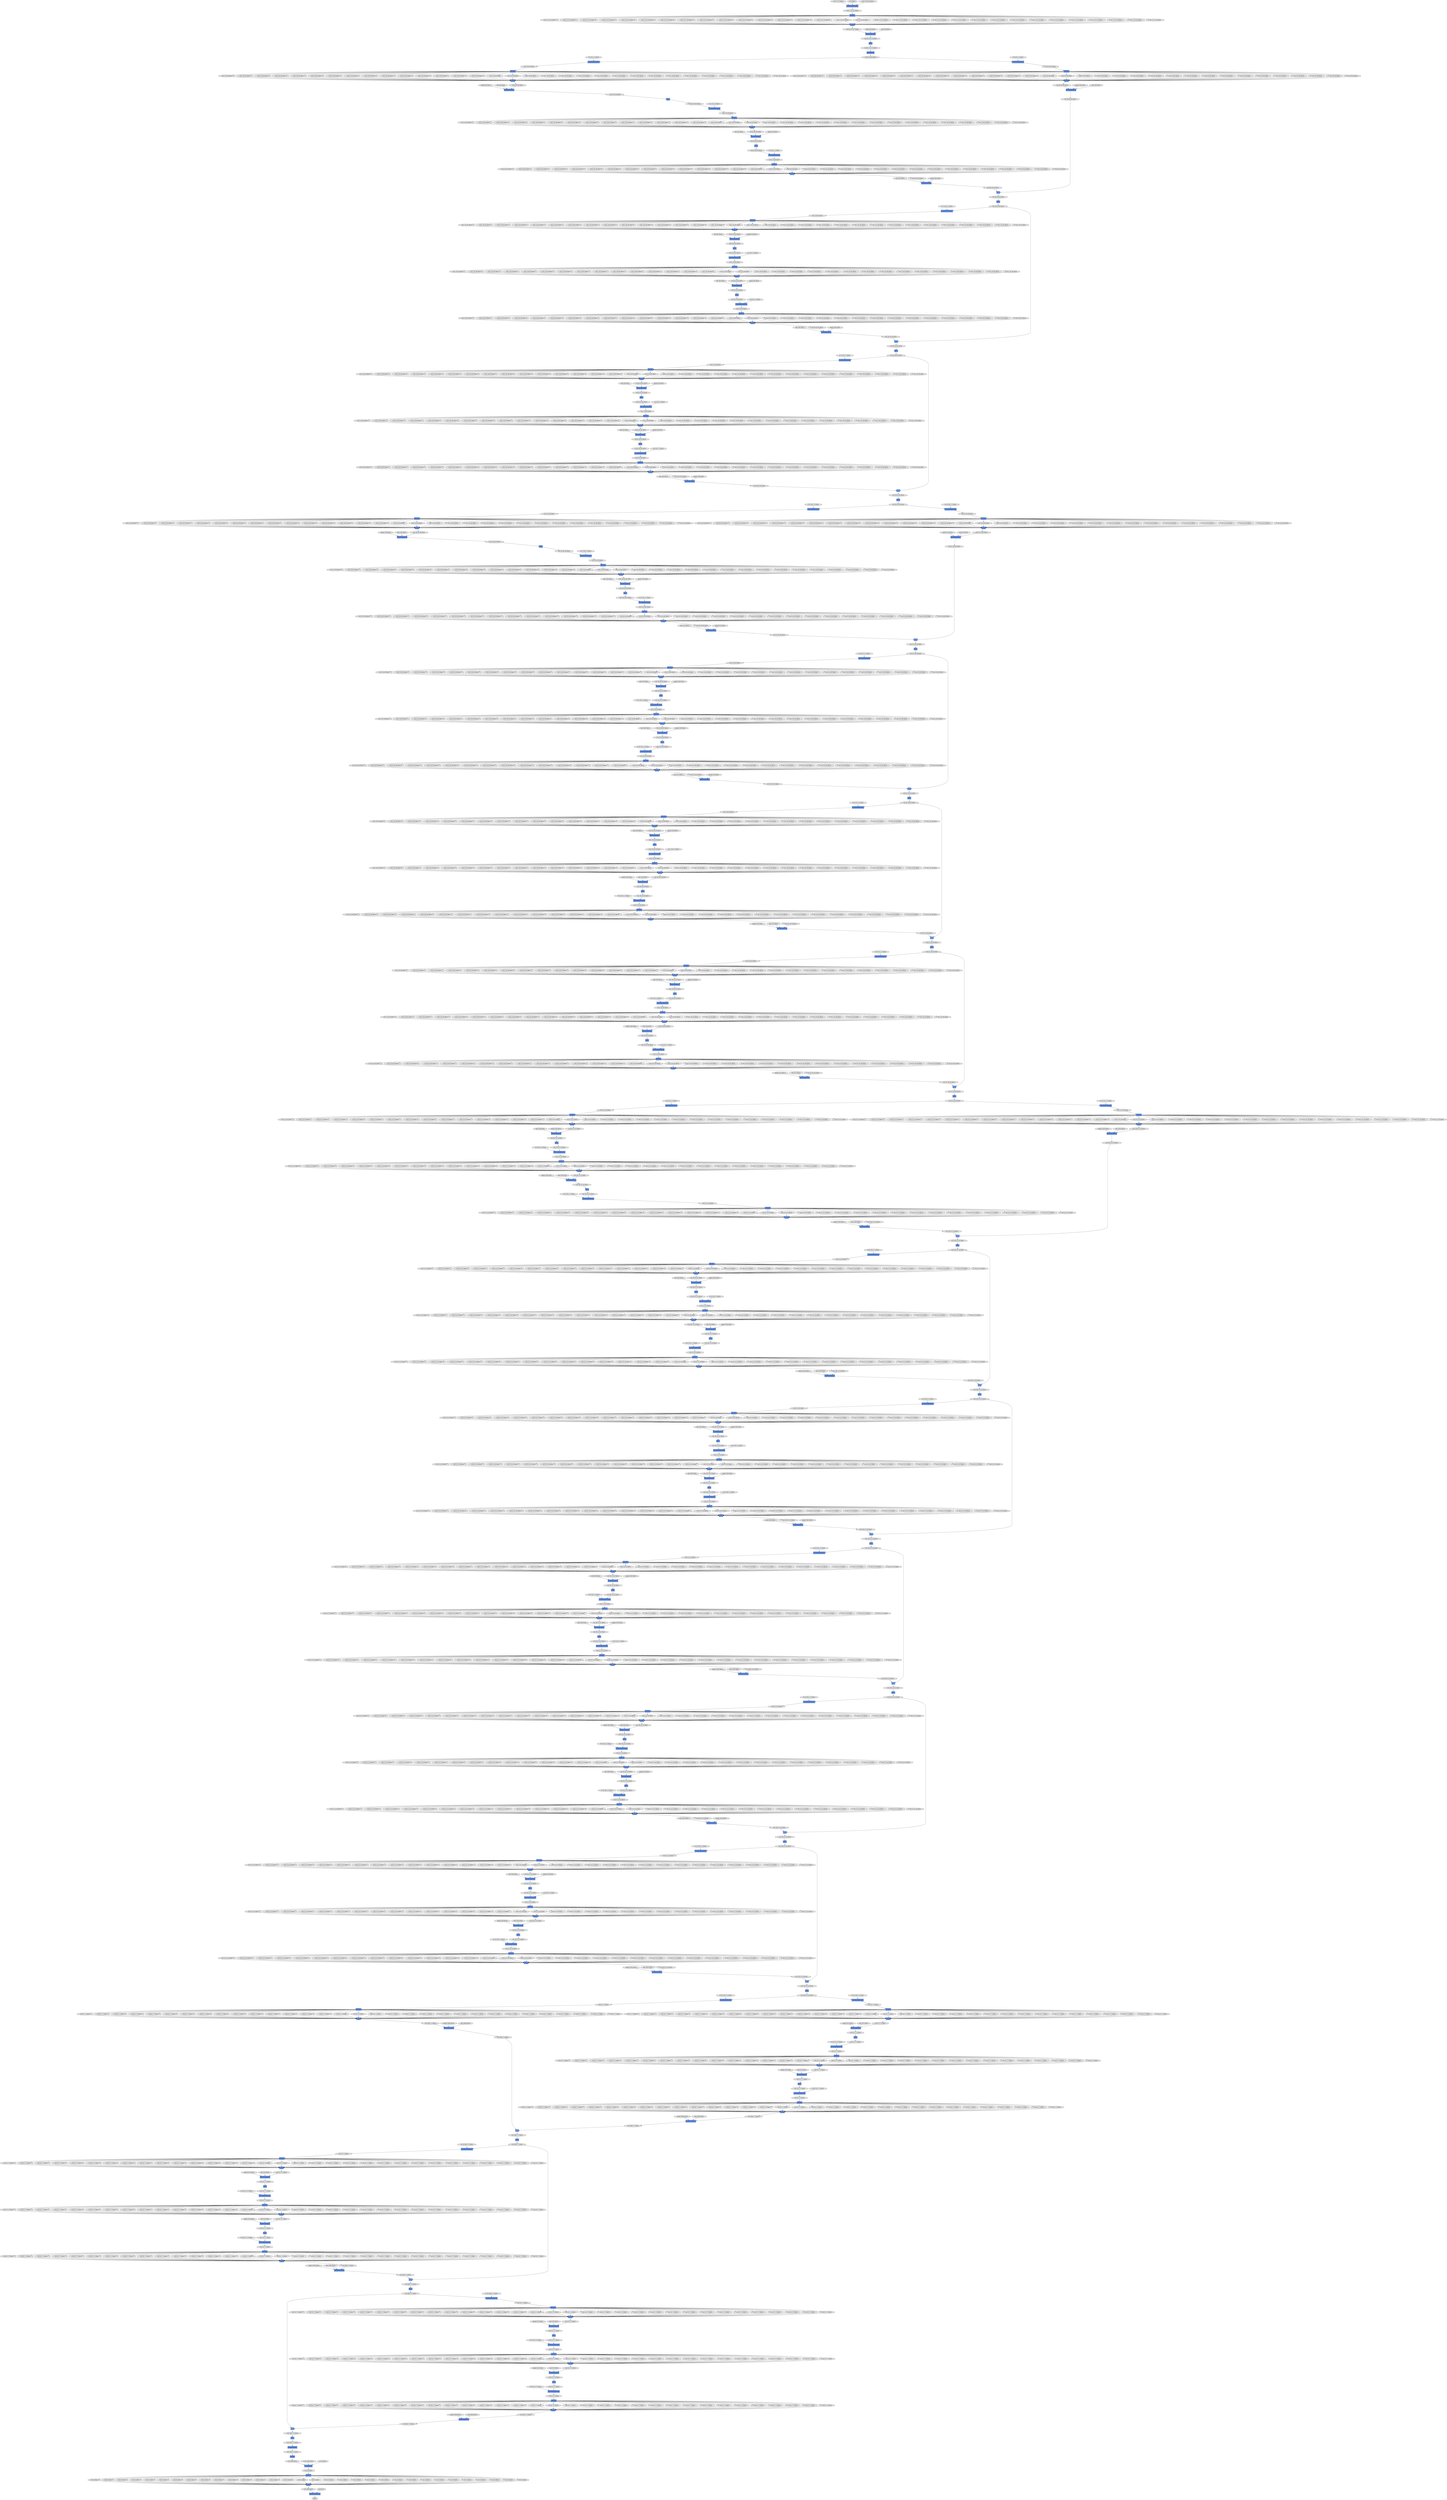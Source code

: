 digraph graphname{rankdir=TB;47081915810000 [label="W: (64, 1024, 1, 1), float32",shape="octagon",fillcolor="#E0E0E0",style="filled"];47081915810256 [label="gamma: (2048), float32",shape="octagon",fillcolor="#E0E0E0",style="filled"];47081915810576 [label="beta: (2048), float32",shape="octagon",fillcolor="#E0E0E0",style="filled"];47081915811344 [label="W: (16, 2048, 1, 1), float32",shape="octagon",fillcolor="#E0E0E0",style="filled"];47081915811600 [label="gamma: (512), float32",shape="octagon",fillcolor="#E0E0E0",style="filled"];47081915811920 [label="beta: (512), float32",shape="octagon",fillcolor="#E0E0E0",style="filled"];47081915812496 [label="W: (16, 512, 3, 3), float32",shape="octagon",fillcolor="#E0E0E0",style="filled"];47081915812752 [label="gamma: (512), float32",shape="octagon",fillcolor="#E0E0E0",style="filled"];47081915813072 [label="beta: (512), float32",shape="octagon",fillcolor="#E0E0E0",style="filled"];47081915813648 [label="W: (64, 512, 1, 1), float32",shape="octagon",fillcolor="#E0E0E0",style="filled"];47083372941392 [label="(128, 32, 14, 14), float32",shape="octagon",fillcolor="#E0E0E0",style="filled"];47083372941456 [label="(128, 8, 14, 14), float32",shape="octagon",fillcolor="#E0E0E0",style="filled"];47083372679312 [label="(128, 32, 14, 14), float32",shape="octagon",fillcolor="#E0E0E0",style="filled"];47083372941520 [label="(128, 32, 14, 14), float32",shape="octagon",fillcolor="#E0E0E0",style="filled"];47083372679376 [label="(128, 8, 14, 14), float32",shape="octagon",fillcolor="#E0E0E0",style="filled"];47081654980816 [label="Convolution2DFunction",shape="record",fillcolor="#6495ED",style="filled"];47083372941584 [label="ReLU",shape="record",fillcolor="#6495ED",style="filled"];47083372679440 [label="(128, 8, 14, 14), float32",shape="octagon",fillcolor="#E0E0E0",style="filled"];47083372941648 [label="(128, 32, 14, 14), float32",shape="octagon",fillcolor="#E0E0E0",style="filled"];47083372679504 [label="(128, 1024, 14, 14), float32",shape="octagon",fillcolor="#E0E0E0",style="filled"];47081845559632 [label="W: (8, 64, 1, 1), float32",shape="octagon",fillcolor="#E0E0E0",style="filled"];47083372941712 [label="(128, 32, 14, 14), float32",shape="octagon",fillcolor="#E0E0E0",style="filled"];47083372679568 [label="(128, 8, 14, 14), float32",shape="octagon",fillcolor="#E0E0E0",style="filled"];47083372941776 [label="(128, 32, 14, 14), float32",shape="octagon",fillcolor="#E0E0E0",style="filled"];47083372941840 [label="(128, 8, 14, 14), float32",shape="octagon",fillcolor="#E0E0E0",style="filled"];47083372679696 [label="(128, 8, 14, 14), float32",shape="octagon",fillcolor="#E0E0E0",style="filled"];47083372941904 [label="(128, 32, 14, 14), float32",shape="octagon",fillcolor="#E0E0E0",style="filled"];47081915683408 [label="W: (32, 512, 1, 1), float32",shape="octagon",fillcolor="#E0E0E0",style="filled"];47081845559888 [label="gamma: (256), float32",shape="octagon",fillcolor="#E0E0E0",style="filled"];47083372679824 [label="(128, 8, 14, 14), float32",shape="octagon",fillcolor="#E0E0E0",style="filled"];47083372942032 [label="(128, 32, 14, 14), float32",shape="octagon",fillcolor="#E0E0E0",style="filled"];47083372942096 [label="BatchNormalization",shape="record",fillcolor="#6495ED",style="filled"];47083372679952 [label="(128, 8, 14, 14), float32",shape="octagon",fillcolor="#E0E0E0",style="filled"];47083372942160 [label="(128, 8, 14, 14), float32",shape="octagon",fillcolor="#E0E0E0",style="filled"];47083372680016 [label="(128, 8, 14, 14), float32",shape="octagon",fillcolor="#E0E0E0",style="filled"];47081915683664 [label="gamma: (1024), float32",shape="octagon",fillcolor="#E0E0E0",style="filled"];47083372680080 [label="(128, 256, 14, 14), float32",shape="octagon",fillcolor="#E0E0E0",style="filled"];47081845560208 [label="beta: (256), float32",shape="octagon",fillcolor="#E0E0E0",style="filled"];47083372942288 [label="(128, 1024, 14, 14), float32",shape="octagon",fillcolor="#E0E0E0",style="filled"];47083372680144 [label="(128, 8, 14, 14), float32",shape="octagon",fillcolor="#E0E0E0",style="filled"];47081654981584 [label="W: (2, 3, 7, 7), float32",shape="octagon",fillcolor="#E0E0E0",style="filled"];47083372942352 [label="AllGather",shape="record",fillcolor="#6495ED",style="filled"];47083372942416 [label="(128, 8, 14, 14), float32",shape="octagon",fillcolor="#E0E0E0",style="filled"];47083372680272 [label="(128, 8, 14, 14), float32",shape="octagon",fillcolor="#E0E0E0",style="filled"];47083372942480 [label="(128, 8, 14, 14), float32",shape="octagon",fillcolor="#E0E0E0",style="filled"];47081915683984 [label="beta: (1024), float32",shape="octagon",fillcolor="#E0E0E0",style="filled"];47083372942544 [label="(128, 256, 14, 14), float32",shape="octagon",fillcolor="#E0E0E0",style="filled"];47083372680400 [label="(128, 8, 14, 14), float32",shape="octagon",fillcolor="#E0E0E0",style="filled"];47083372942608 [label="Convolution2DFunction",shape="record",fillcolor="#6495ED",style="filled"];47083372942672 [label="(128, 8, 14, 14), float32",shape="octagon",fillcolor="#E0E0E0",style="filled"];47083372680528 [label="(128, 8, 14, 14), float32",shape="octagon",fillcolor="#E0E0E0",style="filled"];47083372942736 [label="Concat",shape="record",fillcolor="#6495ED",style="filled"];47083372680592 [label="(128, 32, 14, 14), float32",shape="octagon",fillcolor="#E0E0E0",style="filled"];47083372942800 [label="(128, 8, 14, 14), float32",shape="octagon",fillcolor="#E0E0E0",style="filled"];47083372680656 [label="(128, 8, 14, 14), float32",shape="octagon",fillcolor="#E0E0E0",style="filled"];47083372942928 [label="(128, 8, 14, 14), float32",shape="octagon",fillcolor="#E0E0E0",style="filled"];47083372680784 [label="(128, 8, 14, 14), float32",shape="octagon",fillcolor="#E0E0E0",style="filled"];47081845560976 [label="W: (2, 256, 1, 1), float32",shape="octagon",fillcolor="#E0E0E0",style="filled"];47083372943056 [label="(128, 8, 14, 14), float32",shape="octagon",fillcolor="#E0E0E0",style="filled"];47083372680912 [label="(128, 8, 14, 14), float32",shape="octagon",fillcolor="#E0E0E0",style="filled"];47083372943120 [label="(128, 8, 14, 14), float32",shape="octagon",fillcolor="#E0E0E0",style="filled"];47083372681040 [label="(128, 8, 14, 14), float32",shape="octagon",fillcolor="#E0E0E0",style="filled"];47083372943248 [label="(128, 8, 14, 14), float32",shape="octagon",fillcolor="#E0E0E0",style="filled"];47083372681104 [label="(128, 32, 14, 14), float32",shape="octagon",fillcolor="#E0E0E0",style="filled"];47081845561232 [label="gamma: (64), float32",shape="octagon",fillcolor="#E0E0E0",style="filled"];47083372943312 [label="Convolution2DFunction",shape="record",fillcolor="#6495ED",style="filled"];47083372681168 [label="(128, 8, 14, 14), float32",shape="octagon",fillcolor="#E0E0E0",style="filled"];47081915684816 [label="W: (8, 1024, 1, 1), float32",shape="octagon",fillcolor="#E0E0E0",style="filled"];47083372943376 [label="(128, 8, 14, 14), float32",shape="octagon",fillcolor="#E0E0E0",style="filled"];47083372681296 [label="(128, 8, 14, 14), float32",shape="octagon",fillcolor="#E0E0E0",style="filled"];47083372943504 [label="(128, 8, 14, 14), float32",shape="octagon",fillcolor="#E0E0E0",style="filled"];47083372681424 [label="AllGather",shape="record",fillcolor="#6495ED",style="filled"];47081915685072 [label="gamma: (256), float32",shape="octagon",fillcolor="#E0E0E0",style="filled"];47081845561552 [label="beta: (64), float32",shape="octagon",fillcolor="#E0E0E0",style="filled"];47083372943632 [label="(128, 8, 14, 14), float32",shape="octagon",fillcolor="#E0E0E0",style="filled"];47083372681488 [label="(128, 8, 14, 14), float32",shape="octagon",fillcolor="#E0E0E0",style="filled"];47083372943760 [label="(128, 8, 14, 14), float32",shape="octagon",fillcolor="#E0E0E0",style="filled"];47083372681616 [label="(128, 8, 14, 14), float32",shape="octagon",fillcolor="#E0E0E0",style="filled"];47083372681680 [label="Convolution2DFunction",shape="record",fillcolor="#6495ED",style="filled"];47083372943888 [label="(128, 8, 14, 14), float32",shape="octagon",fillcolor="#E0E0E0",style="filled"];47083372681744 [label="(128, 8, 14, 14), float32",shape="octagon",fillcolor="#E0E0E0",style="filled"];47081915685392 [label="beta: (256), float32",shape="octagon",fillcolor="#E0E0E0",style="filled"];47083372681808 [label="(128, 32, 14, 14), float32",shape="octagon",fillcolor="#E0E0E0",style="filled"];47083372944016 [label="(128, 8, 14, 14), float32",shape="octagon",fillcolor="#E0E0E0",style="filled"];47083372681872 [label="(128, 8, 14, 14), float32",shape="octagon",fillcolor="#E0E0E0",style="filled"];47083372944080 [label="(128, 256, 14, 14), float32",shape="octagon",fillcolor="#E0E0E0",style="filled"];47083372944144 [label="(128, 8, 14, 14), float32",shape="octagon",fillcolor="#E0E0E0",style="filled"];47083372682000 [label="(128, 8, 14, 14), float32",shape="octagon",fillcolor="#E0E0E0",style="filled"];47081845562128 [label="W: (2, 64, 3, 3), float32",shape="octagon",fillcolor="#E0E0E0",style="filled"];47083372944208 [label="(128, 32, 14, 14), float32",shape="octagon",fillcolor="#E0E0E0",style="filled"];47083372944272 [label="(128, 8, 14, 14), float32",shape="octagon",fillcolor="#E0E0E0",style="filled"];47083372682128 [label="(128, 8, 14, 14), float32",shape="octagon",fillcolor="#E0E0E0",style="filled"];47083372682192 [label="(128, 32, 14, 14), float32",shape="octagon",fillcolor="#E0E0E0",style="filled"];47083372944400 [label="(128, 8, 14, 14), float32",shape="octagon",fillcolor="#E0E0E0",style="filled"];47083372682256 [label="(128, 8, 14, 14), float32",shape="octagon",fillcolor="#E0E0E0",style="filled"];47081845562384 [label="gamma: (64), float32",shape="octagon",fillcolor="#E0E0E0",style="filled"];47083372682320 [label="(128, 32, 14, 14), float32",shape="octagon",fillcolor="#E0E0E0",style="filled"];47083372944528 [label="(128, 8, 14, 14), float32",shape="octagon",fillcolor="#E0E0E0",style="filled"];47083372682384 [label="(128, 8, 14, 14), float32",shape="octagon",fillcolor="#E0E0E0",style="filled"];47081915686032 [label="W: (8, 256, 3, 3), float32",shape="octagon",fillcolor="#E0E0E0",style="filled"];47083372944592 [label="(128, 8, 14, 14), float32",shape="octagon",fillcolor="#E0E0E0",style="filled"];47083372682448 [label="Concat",shape="record",fillcolor="#6495ED",style="filled"];47083372682512 [label="(128, 8, 14, 14), float32",shape="octagon",fillcolor="#E0E0E0",style="filled"];47083372944720 [label="(128, 8, 14, 14), float32",shape="octagon",fillcolor="#E0E0E0",style="filled"];47083372682576 [label="BatchNormalization",shape="record",fillcolor="#6495ED",style="filled"];47081845562704 [label="beta: (64), float32",shape="octagon",fillcolor="#E0E0E0",style="filled"];47081915686288 [label="gamma: (256), float32",shape="octagon",fillcolor="#E0E0E0",style="filled"];47083372682640 [label="(128, 8, 14, 14), float32",shape="octagon",fillcolor="#E0E0E0",style="filled"];47083372944848 [label="(128, 8, 14, 14), float32",shape="octagon",fillcolor="#E0E0E0",style="filled"];47083372682768 [label="(128, 32, 14, 14), float32",shape="octagon",fillcolor="#E0E0E0",style="filled"];47083372944976 [label="(128, 8, 14, 14), float32",shape="octagon",fillcolor="#E0E0E0",style="filled"];47083372682832 [label="(128, 256, 14, 14), float32",shape="octagon",fillcolor="#E0E0E0",style="filled"];47083372945040 [label="AllGather",shape="record",fillcolor="#6495ED",style="filled"];47083372945104 [label="(128, 8, 14, 14), float32",shape="octagon",fillcolor="#E0E0E0",style="filled"];47083372682960 [label="(128, 32, 14, 14), float32",shape="octagon",fillcolor="#E0E0E0",style="filled"];47081915686608 [label="beta: (256), float32",shape="octagon",fillcolor="#E0E0E0",style="filled"];47083372945168 [label="(128, 1024, 14, 14), float32",shape="octagon",fillcolor="#E0E0E0",style="filled"];47083372683024 [label="ReLU",shape="record",fillcolor="#6495ED",style="filled"];47083372945232 [label="(128, 8, 14, 14), float32",shape="octagon",fillcolor="#E0E0E0",style="filled"];47083372683088 [label="(128, 32, 14, 14), float32",shape="octagon",fillcolor="#E0E0E0",style="filled"];47083372945296 [label="(128, 8, 14, 14), float32",shape="octagon",fillcolor="#E0E0E0",style="filled"];47083372945360 [label="(128, 8, 14, 14), float32",shape="octagon",fillcolor="#E0E0E0",style="filled"];47083372683216 [label="(128, 1024, 14, 14), float32",shape="octagon",fillcolor="#E0E0E0",style="filled"];47081845563344 [label="W: (8, 64, 1, 1), float32",shape="octagon",fillcolor="#E0E0E0",style="filled"];47083373207632 [label="(128, 64, 7, 7), float32",shape="octagon",fillcolor="#E0E0E0",style="filled"];47083373207696 [label="(128, 16, 7, 7), float32",shape="octagon",fillcolor="#E0E0E0",style="filled"];47083373207760 [label="(128, 16, 7, 7), float32",shape="octagon",fillcolor="#E0E0E0",style="filled"];47083373207952 [label="(128, 16, 7, 7), float32",shape="octagon",fillcolor="#E0E0E0",style="filled"];47083373208016 [label="(128, 64, 7, 7), float32",shape="octagon",fillcolor="#E0E0E0",style="filled"];47083373208080 [label="(128, 16, 7, 7), float32",shape="octagon",fillcolor="#E0E0E0",style="filled"];47083373208144 [label="(128, 64, 7, 7), float32",shape="octagon",fillcolor="#E0E0E0",style="filled"];47083373208208 [label="(128, 16, 7, 7), float32",shape="octagon",fillcolor="#E0E0E0",style="filled"];47083373208272 [label="BatchNormalization",shape="record",fillcolor="#6495ED",style="filled"];47083373208336 [label="(128, 16, 7, 7), float32",shape="octagon",fillcolor="#E0E0E0",style="filled"];47083373208400 [label="(128, 16, 7, 7), float32",shape="octagon",fillcolor="#E0E0E0",style="filled"];47083373208528 [label="(128, 16, 7, 7), float32",shape="octagon",fillcolor="#E0E0E0",style="filled"];47083373208592 [label="(128, 16, 7, 7), float32",shape="octagon",fillcolor="#E0E0E0",style="filled"];47083373208656 [label="(128, 16, 7, 7), float32",shape="octagon",fillcolor="#E0E0E0",style="filled"];47083373208720 [label="(128, 64, 7, 7), float32",shape="octagon",fillcolor="#E0E0E0",style="filled"];47083373208784 [label="(128, 16, 7, 7), float32",shape="octagon",fillcolor="#E0E0E0",style="filled"];47083373208848 [label="Concat",shape="record",fillcolor="#6495ED",style="filled"];47083373208912 [label="(128, 16, 7, 7), float32",shape="octagon",fillcolor="#E0E0E0",style="filled"];47083373208976 [label="(128, 64, 7, 7), float32",shape="octagon",fillcolor="#E0E0E0",style="filled"];47083373209040 [label="(128, 16, 7, 7), float32",shape="octagon",fillcolor="#E0E0E0",style="filled"];47083373209104 [label="(128, 64, 7, 7), float32",shape="octagon",fillcolor="#E0E0E0",style="filled"];47083373209168 [label="(128, 16, 7, 7), float32",shape="octagon",fillcolor="#E0E0E0",style="filled"];47083373209232 [label="ReLU",shape="record",fillcolor="#6495ED",style="filled"];47083373209296 [label="(128, 16, 7, 7), float32",shape="octagon",fillcolor="#E0E0E0",style="filled"];47083373209424 [label="(128, 16, 7, 7), float32",shape="octagon",fillcolor="#E0E0E0",style="filled"];47083373209488 [label="(128, 64, 7, 7), float32",shape="octagon",fillcolor="#E0E0E0",style="filled"];47083373209552 [label="(128, 16, 7, 7), float32",shape="octagon",fillcolor="#E0E0E0",style="filled"];47083373209680 [label="(128, 64, 7, 7), float32",shape="octagon",fillcolor="#E0E0E0",style="filled"];47083373209744 [label="(128, 512, 7, 7), float32",shape="octagon",fillcolor="#E0E0E0",style="filled"];47083373209872 [label="(128, 64, 7, 7), float32",shape="octagon",fillcolor="#E0E0E0",style="filled"];47083373209936 [label="(128, 2048, 7, 7), float32",shape="octagon",fillcolor="#E0E0E0",style="filled"];47083373210000 [label="(128, 64, 7, 7), float32",shape="octagon",fillcolor="#E0E0E0",style="filled"];47083373210192 [label="(128, 64, 7, 7), float32",shape="octagon",fillcolor="#E0E0E0",style="filled"];47083373210320 [label="(128, 64, 7, 7), float32",shape="octagon",fillcolor="#E0E0E0",style="filled"];47083373210448 [label="(128, 64, 7, 7), float32",shape="octagon",fillcolor="#E0E0E0",style="filled"];47083373210576 [label="(128, 64, 7, 7), float32",shape="octagon",fillcolor="#E0E0E0",style="filled"];47083373210640 [label="(128, 64, 7, 7), float32",shape="octagon",fillcolor="#E0E0E0",style="filled"];47083373210768 [label="(128, 64, 7, 7), float32",shape="octagon",fillcolor="#E0E0E0",style="filled"];47083373210832 [label="(128, 64, 7, 7), float32",shape="octagon",fillcolor="#E0E0E0",style="filled"];47083373210896 [label="(128, 64, 7, 7), float32",shape="octagon",fillcolor="#E0E0E0",style="filled"];47083373211024 [label="(128, 64, 7, 7), float32",shape="octagon",fillcolor="#E0E0E0",style="filled"];47083373211152 [label="(128, 64, 7, 7), float32",shape="octagon",fillcolor="#E0E0E0",style="filled"];47083373211280 [label="(128, 64, 7, 7), float32",shape="octagon",fillcolor="#E0E0E0",style="filled"];47083373211408 [label="(128, 64, 7, 7), float32",shape="octagon",fillcolor="#E0E0E0",style="filled"];47083373211472 [label="(128, 16, 7, 7), float32",shape="octagon",fillcolor="#E0E0E0",style="filled"];47083373211536 [label="(128, 64, 7, 7), float32",shape="octagon",fillcolor="#E0E0E0",style="filled"];47083372818512 [label="BatchNormalization",shape="record",fillcolor="#6495ED",style="filled"];47083373473872 [label="(128, 2048), float32",shape="octagon",fillcolor="#E0E0E0",style="filled"];47083372556368 [label="(128, 8, 14, 14), float32",shape="octagon",fillcolor="#E0E0E0",style="filled"];47083372818576 [label="(128, 32, 14, 14), float32",shape="octagon",fillcolor="#E0E0E0",style="filled"];47083373473936 [label="(128, 64, 7, 7), float32",shape="octagon",fillcolor="#E0E0E0",style="filled"];47083372556432 [label="Convolution2DFunction",shape="record",fillcolor="#6495ED",style="filled"];47083373474000 [label="(128, 64, 7, 7), float32",shape="octagon",fillcolor="#E0E0E0",style="filled"];47083372818640 [label="(128, 32, 14, 14), float32",shape="octagon",fillcolor="#E0E0E0",style="filled"];47083372556496 [label="(128, 8, 14, 14), float32",shape="octagon",fillcolor="#E0E0E0",style="filled"];47083372818768 [label="(128, 8, 14, 14), float32",shape="octagon",fillcolor="#E0E0E0",style="filled"];47083372556624 [label="(128, 8, 14, 14), float32",shape="octagon",fillcolor="#E0E0E0",style="filled"];47083372556688 [label="(128, 32, 14, 14), float32",shape="octagon",fillcolor="#E0E0E0",style="filled"];47083372818832 [label="(128, 32, 14, 14), float32",shape="octagon",fillcolor="#E0E0E0",style="filled"];47083373474192 [label="(128, 64, 7, 7), float32",shape="octagon",fillcolor="#E0E0E0",style="filled"];47083373474256 [label="(128, 2048, 7, 7), float32",shape="octagon",fillcolor="#E0E0E0",style="filled"];47083372556752 [label="(128, 8, 14, 14), float32",shape="octagon",fillcolor="#E0E0E0",style="filled"];47083372556816 [label="(128, 32, 14, 14), float32",shape="octagon",fillcolor="#E0E0E0",style="filled"];47083373474320 [label="(128, 64, 7, 7), float32",shape="octagon",fillcolor="#E0E0E0",style="filled"];47083372818960 [label="(128, 32, 14, 14), float32",shape="octagon",fillcolor="#E0E0E0",style="filled"];47083372556880 [label="(128, 8, 14, 14), float32",shape="octagon",fillcolor="#E0E0E0",style="filled"];47083373474448 [label="(128, 64, 7, 7), float32",shape="octagon",fillcolor="#E0E0E0",style="filled"];47083372819088 [label="(128, 8, 14, 14), float32",shape="octagon",fillcolor="#E0E0E0",style="filled"];47083372819152 [label="(128, 32, 14, 14), float32",shape="octagon",fillcolor="#E0E0E0",style="filled"];47083372557008 [label="(128, 8, 14, 14), float32",shape="octagon",fillcolor="#E0E0E0",style="filled"];47083373474576 [label="(128, 64, 7, 7), float32",shape="octagon",fillcolor="#E0E0E0",style="filled"];47083373474640 [label="Concat",shape="record",fillcolor="#6495ED",style="filled"];47083372819280 [label="(128, 32, 14, 14), float32",shape="octagon",fillcolor="#E0E0E0",style="filled"];47083372557136 [label="(128, 8, 14, 14), float32",shape="octagon",fillcolor="#E0E0E0",style="filled"];47083372557200 [label="(128, 32, 14, 14), float32",shape="octagon",fillcolor="#E0E0E0",style="filled"];47083373474704 [label="(128, 64, 7, 7), float32",shape="octagon",fillcolor="#E0E0E0",style="filled"];47083372819408 [label="(128, 32, 14, 14), float32",shape="octagon",fillcolor="#E0E0E0",style="filled"];47083372557264 [label="(128, 8, 14, 14), float32",shape="octagon",fillcolor="#E0E0E0",style="filled"];47083373474832 [label="(128, 64, 7, 7), float32",shape="octagon",fillcolor="#E0E0E0",style="filled"];47083372819536 [label="(128, 32, 14, 14), float32",shape="octagon",fillcolor="#E0E0E0",style="filled"];47083372557392 [label="(128, 8, 14, 14), float32",shape="octagon",fillcolor="#E0E0E0",style="filled"];47083372557456 [label="(128, 32, 14, 14), float32",shape="octagon",fillcolor="#E0E0E0",style="filled"];47083373474960 [label="(128, 64, 7, 7), float32",shape="octagon",fillcolor="#E0E0E0",style="filled"];47083372819664 [label="(128, 32, 14, 14), float32",shape="octagon",fillcolor="#E0E0E0",style="filled"];47083372557520 [label="(128, 8, 14, 14), float32",shape="octagon",fillcolor="#E0E0E0",style="filled"];47083372557584 [label="(128, 32, 14, 14), float32",shape="octagon",fillcolor="#E0E0E0",style="filled"];47083372819728 [label="(128, 8, 14, 14), float32",shape="octagon",fillcolor="#E0E0E0",style="filled"];47083372819792 [label="(128, 32, 14, 14), float32",shape="octagon",fillcolor="#E0E0E0",style="filled"];47083373475152 [label="(128, 64, 7, 7), float32",shape="octagon",fillcolor="#E0E0E0",style="filled"];47083372557648 [label="(128, 8, 14, 14), float32",shape="octagon",fillcolor="#E0E0E0",style="filled"];47083372819856 [label="Concat",shape="record",fillcolor="#6495ED",style="filled"];47083372557776 [label="BatchNormalization",shape="record",fillcolor="#6495ED",style="filled"];47083372819920 [label="(128, 32, 14, 14), float32",shape="octagon",fillcolor="#E0E0E0",style="filled"];47083373475280 [label="(128, 64, 7, 7), float32",shape="octagon",fillcolor="#E0E0E0",style="filled"];47083372557840 [label="(128, 256, 14, 14), float32",shape="octagon",fillcolor="#E0E0E0",style="filled"];47083372819984 [label="(128, 8, 14, 14), float32",shape="octagon",fillcolor="#E0E0E0",style="filled"];47083373475408 [label="(128, 64, 7, 7), float32",shape="octagon",fillcolor="#E0E0E0",style="filled"];47083372820048 [label="(128, 32, 14, 14), float32",shape="octagon",fillcolor="#E0E0E0",style="filled"];47083372820112 [label="(128, 8, 14, 14), float32",shape="octagon",fillcolor="#E0E0E0",style="filled"];47083372557968 [label="Concat",shape="record",fillcolor="#6495ED",style="filled"];47083372558032 [label="(128, 32, 14, 14), float32",shape="octagon",fillcolor="#E0E0E0",style="filled"];47083373475536 [label="(128, 64, 7, 7), float32",shape="octagon",fillcolor="#E0E0E0",style="filled"];47083372820176 [label="(128, 32, 14, 14), float32",shape="octagon",fillcolor="#E0E0E0",style="filled"];47083373475600 [label="(128, 32), float32",shape="octagon",fillcolor="#E0E0E0",style="filled"];47083373475664 [label="(128, 64, 7, 7), float32",shape="octagon",fillcolor="#E0E0E0",style="filled"];47083372820304 [label="(128, 32, 14, 14), float32",shape="octagon",fillcolor="#E0E0E0",style="filled"];47083372558160 [label="AllGather",shape="record",fillcolor="#6495ED",style="filled"];47083372558224 [label="(128, 32, 14, 14), float32",shape="octagon",fillcolor="#E0E0E0",style="filled"];47083373475728 [label="float32",shape="octagon",fillcolor="#E0E0E0",style="filled"];47081656694672 [label="(128, 2, 56, 56), float32",shape="octagon",fillcolor="#E0E0E0",style="filled"];47083373475792 [label="(128, 64, 7, 7), float32",shape="octagon",fillcolor="#E0E0E0",style="filled"];47083372820432 [label="Convolution2DFunction",shape="record",fillcolor="#6495ED",style="filled"];47083372558352 [label="(128, 32, 14, 14), float32",shape="octagon",fillcolor="#E0E0E0",style="filled"];47083372558416 [label="BatchNormalization",shape="record",fillcolor="#6495ED",style="filled"];47083373475920 [label="(128, 64, 7, 7), float32",shape="octagon",fillcolor="#E0E0E0",style="filled"];47083372820560 [label="(128, 1024, 14, 14), float32",shape="octagon",fillcolor="#E0E0E0",style="filled"];47083372558480 [label="(128, 32, 14, 14), float32",shape="octagon",fillcolor="#E0E0E0",style="filled"];47083372820624 [label="(128, 8, 14, 14), float32",shape="octagon",fillcolor="#E0E0E0",style="filled"];47083372558544 [label="(128, 1024, 14, 14), float32",shape="octagon",fillcolor="#E0E0E0",style="filled"];47083373476048 [label="(128, 64, 7, 7), float32",shape="octagon",fillcolor="#E0E0E0",style="filled"];47083372820688 [label="(128, 8, 14, 14), float32",shape="octagon",fillcolor="#E0E0E0",style="filled"];47083372558608 [label="(128, 32, 14, 14), float32",shape="octagon",fillcolor="#E0E0E0",style="filled"];47083373476112 [label="(128, 32), float32",shape="octagon",fillcolor="#E0E0E0",style="filled"];47083372820752 [label="(128, 8, 14, 14), float32",shape="octagon",fillcolor="#E0E0E0",style="filled"];47083373476176 [label="(128, 64, 7, 7), float32",shape="octagon",fillcolor="#E0E0E0",style="filled"];47083372820816 [label="(128, 256, 14, 14), float32",shape="octagon",fillcolor="#E0E0E0",style="filled"];47083372558672 [label="(128, 32, 14, 14), float32",shape="octagon",fillcolor="#E0E0E0",style="filled"];47083373476240 [label="(128, 31), float32",shape="octagon",fillcolor="#E0E0E0",style="filled"];47083372820880 [label="(128, 8, 14, 14), float32",shape="octagon",fillcolor="#E0E0E0",style="filled"];47083372558736 [label="(128, 8, 14, 14), float32",shape="octagon",fillcolor="#E0E0E0",style="filled"];47083373476304 [label="(128, 64, 7, 7), float32",shape="octagon",fillcolor="#E0E0E0",style="filled"];47083372558800 [label="(128, 32, 14, 14), float32",shape="octagon",fillcolor="#E0E0E0",style="filled"];47083372821072 [label="(128, 8, 14, 14), float32",shape="octagon",fillcolor="#E0E0E0",style="filled"];47083372558928 [label="(128, 32, 14, 14), float32",shape="octagon",fillcolor="#E0E0E0",style="filled"];47083373476496 [label="(128, 2048, 7, 7), float32",shape="octagon",fillcolor="#E0E0E0",style="filled"];47083372821136 [label="AllGather",shape="record",fillcolor="#6495ED",style="filled"];47083372559056 [label="(128, 32, 14, 14), float32",shape="octagon",fillcolor="#E0E0E0",style="filled"];47083372821200 [label="(128, 8, 14, 14), float32",shape="octagon",fillcolor="#E0E0E0",style="filled"];47083372559184 [label="(128, 32, 14, 14), float32",shape="octagon",fillcolor="#E0E0E0",style="filled"];47083373476688 [label="(128, 32), float32",shape="octagon",fillcolor="#E0E0E0",style="filled"];47083372821328 [label="(128, 8, 14, 14), float32",shape="octagon",fillcolor="#E0E0E0",style="filled"];47083372559312 [label="(128, 32, 14, 14), float32",shape="octagon",fillcolor="#E0E0E0",style="filled"];47083373476816 [label="(128, 31), float32",shape="octagon",fillcolor="#E0E0E0",style="filled"];47083372821456 [label="(128, 8, 14, 14), float32",shape="octagon",fillcolor="#E0E0E0",style="filled"];47083372821520 [label="(128, 8, 14, 14), float32",shape="octagon",fillcolor="#E0E0E0",style="filled"];47081916480528 [label="ReLU",shape="record",fillcolor="#6495ED",style="filled"];47083372559440 [label="(128, 32, 14, 14), float32",shape="octagon",fillcolor="#E0E0E0",style="filled"];47083373476944 [label="(128, 31), float32",shape="octagon",fillcolor="#E0E0E0",style="filled"];47083372821648 [label="(128, 8, 14, 14), float32",shape="octagon",fillcolor="#E0E0E0",style="filled"];47083372559504 [label="(128, 32, 14, 14), float32",shape="octagon",fillcolor="#E0E0E0",style="filled"];47083372559568 [label="(128, 32, 14, 14), float32",shape="octagon",fillcolor="#E0E0E0",style="filled"];47083373477136 [label="(128, 32), float32",shape="octagon",fillcolor="#E0E0E0",style="filled"];47083372821776 [label="(128, 8, 14, 14), float32",shape="octagon",fillcolor="#E0E0E0",style="filled"];47083372559632 [label="(128, 32, 14, 14), float32",shape="octagon",fillcolor="#E0E0E0",style="filled"];47083373477200 [label="(128, 32), float32",shape="octagon",fillcolor="#E0E0E0",style="filled"];47083372821840 [label="(128, 256, 14, 14), float32",shape="octagon",fillcolor="#E0E0E0",style="filled"];47083372559696 [label="(128, 32, 14, 14), float32",shape="octagon",fillcolor="#E0E0E0",style="filled"];47083372821904 [label="(128, 8, 14, 14), float32",shape="octagon",fillcolor="#E0E0E0",style="filled"];47083372559760 [label="(128, 32, 14, 14), float32",shape="octagon",fillcolor="#E0E0E0",style="filled"];47083373477328 [label="(128, 32), float32",shape="octagon",fillcolor="#E0E0E0",style="filled"];47083372559824 [label="(128, 32, 14, 14), float32",shape="octagon",fillcolor="#E0E0E0",style="filled"];47083372822032 [label="(128, 8, 14, 14), float32",shape="octagon",fillcolor="#E0E0E0",style="filled"];47083372559888 [label="(128, 32, 14, 14), float32",shape="octagon",fillcolor="#E0E0E0",style="filled"];47083372822096 [label="Convolution2DFunction",shape="record",fillcolor="#6495ED",style="filled"];47083373477520 [label="(128, 32), float32",shape="octagon",fillcolor="#E0E0E0",style="filled"];47083372822160 [label="(128, 8, 14, 14), float32",shape="octagon",fillcolor="#E0E0E0",style="filled"];47083372560016 [label="(128, 32, 14, 14), float32",shape="octagon",fillcolor="#E0E0E0",style="filled"];47083372822224 [label="BatchNormalization",shape="record",fillcolor="#6495ED",style="filled"];47083372560080 [label="(128, 32, 14, 14), float32",shape="octagon",fillcolor="#E0E0E0",style="filled"];47083373477648 [label="(128, 32), float32",shape="octagon",fillcolor="#E0E0E0",style="filled"];47083372822288 [label="(128, 8, 14, 14), float32",shape="octagon",fillcolor="#E0E0E0",style="filled"];47083372560144 [label="(128, 8, 14, 14), float32",shape="octagon",fillcolor="#E0E0E0",style="filled"];47083372560208 [label="(128, 32, 14, 14), float32",shape="octagon",fillcolor="#E0E0E0",style="filled"];47083373477776 [label="(128, 32), float32",shape="octagon",fillcolor="#E0E0E0",style="filled"];47083372822416 [label="(128, 8, 14, 14), float32",shape="octagon",fillcolor="#E0E0E0",style="filled"];47083372560272 [label="AllGather",shape="record",fillcolor="#6495ED",style="filled"];47083372560336 [label="(128, 32, 14, 14), float32",shape="octagon",fillcolor="#E0E0E0",style="filled"];47083373477840 [label="(128), int32",shape="octagon",fillcolor="#E0E0E0",style="filled"];47083372822480 [label="ReLU",shape="record",fillcolor="#6495ED",style="filled"];47083372691536 [label="BatchNormalization",shape="record",fillcolor="#6495ED",style="filled"];47083372691600 [label="(128, 32, 14, 14), float32",shape="octagon",fillcolor="#E0E0E0",style="filled"];47083372691664 [label="(128, 32, 14, 14), float32",shape="octagon",fillcolor="#E0E0E0",style="filled"];47083372691792 [label="(128, 32, 14, 14), float32",shape="octagon",fillcolor="#E0E0E0",style="filled"];47083372691856 [label="(128, 32, 14, 14), float32",shape="octagon",fillcolor="#E0E0E0",style="filled"];47083372691984 [label="(128, 32, 14, 14), float32",shape="octagon",fillcolor="#E0E0E0",style="filled"];47083372692112 [label="(128, 32, 14, 14), float32",shape="octagon",fillcolor="#E0E0E0",style="filled"];47083372692240 [label="(128, 32, 14, 14), float32",shape="octagon",fillcolor="#E0E0E0",style="filled"];47083372692368 [label="(128, 32, 14, 14), float32",shape="octagon",fillcolor="#E0E0E0",style="filled"];47083372692432 [label="(128, 1024, 14, 14), float32",shape="octagon",fillcolor="#E0E0E0",style="filled"];47083372692496 [label="(128, 32, 14, 14), float32",shape="octagon",fillcolor="#E0E0E0",style="filled"];47083372692624 [label="(128, 32, 14, 14), float32",shape="octagon",fillcolor="#E0E0E0",style="filled"];47083372692688 [label="(128, 8, 14, 14), float32",shape="octagon",fillcolor="#E0E0E0",style="filled"];47083372692752 [label="(128, 32, 14, 14), float32",shape="octagon",fillcolor="#E0E0E0",style="filled"];47083372692880 [label="(128, 32, 14, 14), float32",shape="octagon",fillcolor="#E0E0E0",style="filled"];47083372693008 [label="(128, 32, 14, 14), float32",shape="octagon",fillcolor="#E0E0E0",style="filled"];47083372693072 [label="(128, 256, 14, 14), float32",shape="octagon",fillcolor="#E0E0E0",style="filled"];47083372693136 [label="(128, 32, 14, 14), float32",shape="octagon",fillcolor="#E0E0E0",style="filled"];47083372693264 [label="(128, 8, 14, 14), float32",shape="octagon",fillcolor="#E0E0E0",style="filled"];47083372693328 [label="(128, 32, 14, 14), float32",shape="octagon",fillcolor="#E0E0E0",style="filled"];47083372693456 [label="(128, 32, 14, 14), float32",shape="octagon",fillcolor="#E0E0E0",style="filled"];47083372693520 [label="(128, 8, 14, 14), float32",shape="octagon",fillcolor="#E0E0E0",style="filled"];47083372693584 [label="(128, 32, 14, 14), float32",shape="octagon",fillcolor="#E0E0E0",style="filled"];47083372693712 [label="(128, 32, 14, 14), float32",shape="octagon",fillcolor="#E0E0E0",style="filled"];47083372693840 [label="(128, 32, 14, 14), float32",shape="octagon",fillcolor="#E0E0E0",style="filled"];47083372693904 [label="(128, 8, 14, 14), float32",shape="octagon",fillcolor="#E0E0E0",style="filled"];47083372693968 [label="(128, 32, 14, 14), float32",shape="octagon",fillcolor="#E0E0E0",style="filled"];47083372694032 [label="Concat",shape="record",fillcolor="#6495ED",style="filled"];47083372694096 [label="(128, 32, 14, 14), float32",shape="octagon",fillcolor="#E0E0E0",style="filled"];47083372694224 [label="(128, 32, 14, 14), float32",shape="octagon",fillcolor="#E0E0E0",style="filled"];47083372694288 [label="(128, 8, 14, 14), float32",shape="octagon",fillcolor="#E0E0E0",style="filled"];47083372694352 [label="(128, 32, 14, 14), float32",shape="octagon",fillcolor="#E0E0E0",style="filled"];47083372694416 [label="(128, 8, 14, 14), float32",shape="octagon",fillcolor="#E0E0E0",style="filled"];47083372694480 [label="(128, 32, 14, 14), float32",shape="octagon",fillcolor="#E0E0E0",style="filled"];47083372694608 [label="Convolution2DFunction",shape="record",fillcolor="#6495ED",style="filled"];47083372694736 [label="(128, 1024, 14, 14), float32",shape="octagon",fillcolor="#E0E0E0",style="filled"];47083370990864 [label="Convolution2DFunction",shape="record",fillcolor="#6495ED",style="filled"];47083372694864 [label="(128, 8, 14, 14), float32",shape="octagon",fillcolor="#E0E0E0",style="filled"];47083372694928 [label="(128, 8, 14, 14), float32",shape="octagon",fillcolor="#E0E0E0",style="filled"];47083372694992 [label="(128, 256, 14, 14), float32",shape="octagon",fillcolor="#E0E0E0",style="filled"];47083372695056 [label="(128, 8, 14, 14), float32",shape="octagon",fillcolor="#E0E0E0",style="filled"];47083372695248 [label="(128, 8, 14, 14), float32",shape="octagon",fillcolor="#E0E0E0",style="filled"];47083372695312 [label="AllGather",shape="record",fillcolor="#6495ED",style="filled"];47083372695376 [label="(128, 8, 14, 14), float32",shape="octagon",fillcolor="#E0E0E0",style="filled"];47083372695504 [label="(128, 8, 14, 14), float32",shape="octagon",fillcolor="#E0E0E0",style="filled"];47083373350992 [label="(128, 16, 7, 7), float32",shape="octagon",fillcolor="#E0E0E0",style="filled"];47083372433488 [label="(128, 4, 28, 28), float32",shape="octagon",fillcolor="#E0E0E0",style="filled"];47083373351056 [label="(128, 64, 7, 7), float32",shape="octagon",fillcolor="#E0E0E0",style="filled"];47083372433552 [label="(128, 16, 28, 28), float32",shape="octagon",fillcolor="#E0E0E0",style="filled"];47083371778192 [label="BatchNormalization",shape="record",fillcolor="#6495ED",style="filled"];47083373351120 [label="BatchNormalization",shape="record",fillcolor="#6495ED",style="filled"];47083373351184 [label="(128, 512, 7, 7), float32",shape="octagon",fillcolor="#E0E0E0",style="filled"];47083372433680 [label="(128, 4, 28, 28), float32",shape="octagon",fillcolor="#E0E0E0",style="filled"];47081845575952 [label="gamma: (256), float32",shape="octagon",fillcolor="#E0E0E0",style="filled"];47083371778320 [label="(128, 8, 56, 56), float32",shape="octagon",fillcolor="#E0E0E0",style="filled"];47081915699536 [label="W: (32, 256, 1, 1), float32",shape="octagon",fillcolor="#E0E0E0",style="filled"];47083372433744 [label="(128, 4, 28, 28), float32",shape="octagon",fillcolor="#E0E0E0",style="filled"];47083371778384 [label="(128, 8, 56, 56), float32",shape="octagon",fillcolor="#E0E0E0",style="filled"];47083372433808 [label="(128, 8, 14, 14), float32",shape="octagon",fillcolor="#E0E0E0",style="filled"];47083371778448 [label="(128, 8, 56, 56), float32",shape="octagon",fillcolor="#E0E0E0",style="filled"];47083373351376 [label="(128, 64, 7, 7), float32",shape="octagon",fillcolor="#E0E0E0",style="filled"];47083372433872 [label="(128, 4, 28, 28), float32",shape="octagon",fillcolor="#E0E0E0",style="filled"];47083371778512 [label="(128, 8, 56, 56), float32",shape="octagon",fillcolor="#E0E0E0",style="filled"];47083371778576 [label="BatchNormalization",shape="record",fillcolor="#6495ED",style="filled"];47083373351504 [label="(128, 64, 7, 7), float32",shape="octagon",fillcolor="#E0E0E0",style="filled"];47081915699792 [label="gamma: (1024), float32",shape="octagon",fillcolor="#E0E0E0",style="filled"];47083372434000 [label="(128, 4, 28, 28), float32",shape="octagon",fillcolor="#E0E0E0",style="filled"];47081845576272 [label="beta: (256), float32",shape="octagon",fillcolor="#E0E0E0",style="filled"];47083372434064 [label="BatchNormalization",shape="record",fillcolor="#6495ED",style="filled"];47083371778704 [label="(128, 2, 56, 56), float32",shape="octagon",fillcolor="#E0E0E0",style="filled"];47083371778640 [label="(128, 8, 56, 56), float32",shape="octagon",fillcolor="#E0E0E0",style="filled"];47083373351632 [label="(128, 64, 7, 7), float32",shape="octagon",fillcolor="#E0E0E0",style="filled"];47083372434128 [label="(128, 16, 28, 28), float32",shape="octagon",fillcolor="#E0E0E0",style="filled"];47083372434192 [label="(128, 4, 28, 28), float32",shape="octagon",fillcolor="#E0E0E0",style="filled"];47083371778832 [label="(128, 8, 56, 56), float32",shape="octagon",fillcolor="#E0E0E0",style="filled"];47083373351760 [label="(128, 64, 7, 7), float32",shape="octagon",fillcolor="#E0E0E0",style="filled"];47083371778896 [label="(128, 8, 56, 56), float32",shape="octagon",fillcolor="#E0E0E0",style="filled"];47081915700112 [label="beta: (1024), float32",shape="octagon",fillcolor="#E0E0E0",style="filled"];47083372434320 [label="(128, 4, 28, 28), float32",shape="octagon",fillcolor="#E0E0E0",style="filled"];47083373351888 [label="(128, 64, 7, 7), float32",shape="octagon",fillcolor="#E0E0E0",style="filled"];47083371779024 [label="(128, 8, 56, 56), float32",shape="octagon",fillcolor="#E0E0E0",style="filled"];47083373351952 [label="(128, 64, 7, 7), float32",shape="octagon",fillcolor="#E0E0E0",style="filled"];47083372434448 [label="(128, 4, 28, 28), float32",shape="octagon",fillcolor="#E0E0E0",style="filled"];47083371779088 [label="(128, 8, 56, 56), float32",shape="octagon",fillcolor="#E0E0E0",style="filled"];47083373352016 [label="Reshape",shape="record",fillcolor="#6495ED",style="filled"];47083372434512 [label="(128, 16, 28, 28), float32",shape="octagon",fillcolor="#E0E0E0",style="filled"];47083371779152 [label="(128, 256, 56, 56), float32",shape="octagon",fillcolor="#E0E0E0",style="filled"];47083373352080 [label="(128, 64, 7, 7), float32",shape="octagon",fillcolor="#E0E0E0",style="filled"];47083372434576 [label="(128, 4, 28, 28), float32",shape="octagon",fillcolor="#E0E0E0",style="filled"];47083371779216 [label="(128, 8, 56, 56), float32",shape="octagon",fillcolor="#E0E0E0",style="filled"];47083372434640 [label="(128, 8, 14, 14), float32",shape="octagon",fillcolor="#E0E0E0",style="filled"];47083371779280 [label="(128, 2, 56, 56), float32",shape="octagon",fillcolor="#E0E0E0",style="filled"];47083373352208 [label="(128, 64, 7, 7), float32",shape="octagon",fillcolor="#E0E0E0",style="filled"];47083372434704 [label="(128, 4, 28, 28), float32",shape="octagon",fillcolor="#E0E0E0",style="filled"];47083371779344 [label="(128, 8, 56, 56), float32",shape="octagon",fillcolor="#E0E0E0",style="filled"];47083372434768 [label="(128, 16, 28, 28), float32",shape="octagon",fillcolor="#E0E0E0",style="filled"];47081845577040 [label="W: (4, 256, 1, 1), float32",shape="octagon",fillcolor="#E0E0E0",style="filled"];47083371779408 [label="(128, 8, 56, 56), float32",shape="octagon",fillcolor="#E0E0E0",style="filled"];47083371517264 [label="(128, 2, 113, 113), float32",shape="octagon",fillcolor="#E0E0E0",style="filled"];47083373352336 [label="(128, 64, 7, 7), float32",shape="octagon",fillcolor="#E0E0E0",style="filled"];47083372434832 [label="(128, 4, 28, 28), float32",shape="octagon",fillcolor="#E0E0E0",style="filled"];47083371779472 [label="(128, 8, 56, 56), float32",shape="octagon",fillcolor="#E0E0E0",style="filled"];47083371779536 [label="(128, 8, 56, 56), float32",shape="octagon",fillcolor="#E0E0E0",style="filled"];47083373352464 [label="(128, 64, 7, 7), float32",shape="octagon",fillcolor="#E0E0E0",style="filled"];47083372434960 [label="(128, 4, 28, 28), float32",shape="octagon",fillcolor="#E0E0E0",style="filled"];47083371779600 [label="(128, 8, 56, 56), float32",shape="octagon",fillcolor="#E0E0E0",style="filled"];47083373352528 [label="(128, 2048, 7, 7), float32",shape="octagon",fillcolor="#E0E0E0",style="filled"];47083372435024 [label="(128, 16, 28, 28), float32",shape="octagon",fillcolor="#E0E0E0",style="filled"];47081845577296 [label="gamma: (128), float32",shape="octagon",fillcolor="#E0E0E0",style="filled"];47083371779664 [label="AllGather",shape="record",fillcolor="#6495ED",style="filled"];47083373352592 [label="(128, 64, 7, 7), float32",shape="octagon",fillcolor="#E0E0E0",style="filled"];47083372435088 [label="(128, 4, 28, 28), float32",shape="octagon",fillcolor="#E0E0E0",style="filled"];47083371779728 [label="(128, 8, 56, 56), float32",shape="octagon",fillcolor="#E0E0E0",style="filled"];47081915700944 [label="W: (8, 1024, 1, 1), float32",shape="octagon",fillcolor="#E0E0E0",style="filled"];47083372435152 [label="Concat",shape="record",fillcolor="#6495ED",style="filled"];47083371779792 [label="(128, 8, 56, 56), float32",shape="octagon",fillcolor="#E0E0E0",style="filled"];47083373352720 [label="(128, 64, 7, 7), float32",shape="octagon",fillcolor="#E0E0E0",style="filled"];47083372435216 [label="(128, 4, 28, 28), float32",shape="octagon",fillcolor="#E0E0E0",style="filled"];47083371779856 [label="(128, 8, 56, 56), float32",shape="octagon",fillcolor="#E0E0E0",style="filled"];47083373352784 [label="(128, 16, 7, 7), float32",shape="octagon",fillcolor="#E0E0E0",style="filled"];47083373352848 [label="(128, 64, 7, 7), float32",shape="octagon",fillcolor="#E0E0E0",style="filled"];47083372435344 [label="(128, 4, 28, 28), float32",shape="octagon",fillcolor="#E0E0E0",style="filled"];47081845577616 [label="beta: (128), float32",shape="octagon",fillcolor="#E0E0E0",style="filled"];47083371779984 [label="(128, 8, 56, 56), float32",shape="octagon",fillcolor="#E0E0E0",style="filled"];47081915701200 [label="gamma: (256), float32",shape="octagon",fillcolor="#E0E0E0",style="filled"];47083371780048 [label="(128, 2, 56, 56), float32",shape="octagon",fillcolor="#E0E0E0",style="filled"];47083373352976 [label="(128, 64, 7, 7), float32",shape="octagon",fillcolor="#E0E0E0",style="filled"];47083372435472 [label="(128, 16, 28, 28), float32",shape="octagon",fillcolor="#E0E0E0",style="filled"];47083371780112 [label="(128, 8, 56, 56), float32",shape="octagon",fillcolor="#E0E0E0",style="filled"];47083372435536 [label="(128, 128, 28, 28), float32",shape="octagon",fillcolor="#E0E0E0",style="filled"];47083371780176 [label="(128, 8, 56, 56), float32",shape="octagon",fillcolor="#E0E0E0",style="filled"];47083373353104 [label="(128, 64, 7, 7), float32",shape="octagon",fillcolor="#E0E0E0",style="filled"];47083371780240 [label="(128, 8, 56, 56), float32",shape="octagon",fillcolor="#E0E0E0",style="filled"];47083372435664 [label="(128, 16, 28, 28), float32",shape="octagon",fillcolor="#E0E0E0",style="filled"];47083371780304 [label="(128, 256, 56, 56), float32",shape="octagon",fillcolor="#E0E0E0",style="filled"];47083373353232 [label="(128, 64, 7, 7), float32",shape="octagon",fillcolor="#E0E0E0",style="filled"];47081915701520 [label="beta: (256), float32",shape="octagon",fillcolor="#E0E0E0",style="filled"];47083372435728 [label="(128, 512, 28, 28), float32",shape="octagon",fillcolor="#E0E0E0",style="filled"];47083371780368 [label="(128, 8, 56, 56), float32",shape="octagon",fillcolor="#E0E0E0",style="filled"];47083372435792 [label="(128, 16, 28, 28), float32",shape="octagon",fillcolor="#E0E0E0",style="filled"];47083371518288 [label="ReLU",shape="record",fillcolor="#6495ED",style="filled"];47083371780432 [label="(128, 8, 56, 56), float32",shape="octagon",fillcolor="#E0E0E0",style="filled"];47083373353360 [label="(128, 16, 7, 7), float32",shape="octagon",fillcolor="#E0E0E0",style="filled"];47083371780496 [label="(128, 8, 56, 56), float32",shape="octagon",fillcolor="#E0E0E0",style="filled"];47083373353424 [label="(128, 64, 7, 7), float32",shape="octagon",fillcolor="#E0E0E0",style="filled"];47081845578192 [label="W: (4, 128, 3, 3), float32",shape="octagon",fillcolor="#E0E0E0",style="filled"];47083373353488 [label="(128, 16, 7, 7), float32",shape="octagon",fillcolor="#E0E0E0",style="filled"];47083372435984 [label="(128, 16, 28, 28), float32",shape="octagon",fillcolor="#E0E0E0",style="filled"];47083371780624 [label="(128, 8, 56, 56), float32",shape="octagon",fillcolor="#E0E0E0",style="filled"];47083373353552 [label="(128, 64, 7, 7), float32",shape="octagon",fillcolor="#E0E0E0",style="filled"];47083371780688 [label="(128, 8, 56, 56), float32",shape="octagon",fillcolor="#E0E0E0",style="filled"];47083372436112 [label="(128, 16, 28, 28), float32",shape="octagon",fillcolor="#E0E0E0",style="filled"];47083371780752 [label="(128, 8, 56, 56), float32",shape="octagon",fillcolor="#E0E0E0",style="filled"];47083373353680 [label="(128, 64, 7, 7), float32",shape="octagon",fillcolor="#E0E0E0",style="filled"];47081845578448 [label="gamma: (128), float32",shape="octagon",fillcolor="#E0E0E0",style="filled"];47083372436240 [label="(128, 16, 28, 28), float32",shape="octagon",fillcolor="#E0E0E0",style="filled"];47083371780880 [label="(128, 256, 56, 56), float32",shape="octagon",fillcolor="#E0E0E0",style="filled"];47083373353808 [label="(128, 64, 7, 7), float32",shape="octagon",fillcolor="#E0E0E0",style="filled"];47083371780944 [label="Concat",shape="record",fillcolor="#6495ED",style="filled"];47081915702160 [label="W: (8, 256, 3, 3), float32",shape="octagon",fillcolor="#E0E0E0",style="filled"];47083372436368 [label="(128, 16, 28, 28), float32",shape="octagon",fillcolor="#E0E0E0",style="filled"];47083371781008 [label="(128, 8, 56, 56), float32",shape="octagon",fillcolor="#E0E0E0",style="filled"];47083373353936 [label="(128, 64, 7, 7), float32",shape="octagon",fillcolor="#E0E0E0",style="filled"];47083372436432 [label="(128, 16, 28, 28), float32",shape="octagon",fillcolor="#E0E0E0",style="filled"];47083371781072 [label="(128, 8, 56, 56), float32",shape="octagon",fillcolor="#E0E0E0",style="filled"];47083373354000 [label="(128, 16, 7, 7), float32",shape="octagon",fillcolor="#E0E0E0",style="filled"];47083372436496 [label="(128, 512, 28, 28), float32",shape="octagon",fillcolor="#E0E0E0",style="filled"];47081845578768 [label="beta: (128), float32",shape="octagon",fillcolor="#E0E0E0",style="filled"];47083373354064 [label="(128, 64, 7, 7), float32",shape="octagon",fillcolor="#E0E0E0",style="filled"];47083372436560 [label="(128, 16, 28, 28), float32",shape="octagon",fillcolor="#E0E0E0",style="filled"];47083371781200 [label="(128, 8, 56, 56), float32",shape="octagon",fillcolor="#E0E0E0",style="filled"];47081915702416 [label="gamma: (256), float32",shape="octagon",fillcolor="#E0E0E0",style="filled"];47083373354128 [label="Concat",shape="record",fillcolor="#6495ED",style="filled"];47083373354192 [label="(128, 64, 7, 7), float32",shape="octagon",fillcolor="#E0E0E0",style="filled"];47083372436688 [label="(128, 16, 28, 28), float32",shape="octagon",fillcolor="#E0E0E0",style="filled"];47083371781328 [label="(128, 8, 56, 56), float32",shape="octagon",fillcolor="#E0E0E0",style="filled"];47083373354256 [label="(128, 16, 7, 7), float32",shape="octagon",fillcolor="#E0E0E0",style="filled"];47083373354320 [label="(128, 64, 7, 7), float32",shape="octagon",fillcolor="#E0E0E0",style="filled"];47083372436816 [label="(128, 16, 28, 28), float32",shape="octagon",fillcolor="#E0E0E0",style="filled"];47083371781456 [label="(128, 8, 56, 56), float32",shape="octagon",fillcolor="#E0E0E0",style="filled"];47083373354384 [label="(128, 16, 7, 7), float32",shape="octagon",fillcolor="#E0E0E0",style="filled"];47083373354448 [label="(128, 64, 7, 7), float32",shape="octagon",fillcolor="#E0E0E0",style="filled"];47081915702736 [label="beta: (256), float32",shape="octagon",fillcolor="#E0E0E0",style="filled"];47083372436944 [label="(128, 16, 28, 28), float32",shape="octagon",fillcolor="#E0E0E0",style="filled"];47083371519440 [label="(128, 2, 56, 56), float32",shape="octagon",fillcolor="#E0E0E0",style="filled"];47083373354512 [label="(128, 512, 7, 7), float32",shape="octagon",fillcolor="#E0E0E0",style="filled"];47083371781648 [label="(128, 2, 56, 56), float32",shape="octagon",fillcolor="#E0E0E0",style="filled"];47083371781584 [label="(128, 8, 56, 56), float32",shape="octagon",fillcolor="#E0E0E0",style="filled"];47083371519504 [label="(128, 2, 113, 113), float32",shape="octagon",fillcolor="#E0E0E0",style="filled"];47083373354576 [label="(128, 64, 7, 7), float32",shape="octagon",fillcolor="#E0E0E0",style="filled"];47083372437072 [label="(128, 16, 28, 28), float32",shape="octagon",fillcolor="#E0E0E0",style="filled"];47081845579344 [label="W: (16, 128, 1, 1), float32",shape="octagon",fillcolor="#E0E0E0",style="filled"];47083371781712 [label="(128, 8, 56, 56), float32",shape="octagon",fillcolor="#E0E0E0",style="filled"];47083373354640 [label="(128, 2048, 7, 7), float32",shape="octagon",fillcolor="#E0E0E0",style="filled"];47083373354704 [label="Convolution2DFunction",shape="record",fillcolor="#6495ED",style="filled"];47083372437200 [label="(128, 16, 28, 28), float32",shape="octagon",fillcolor="#E0E0E0",style="filled"];47083371781840 [label="(128, 8, 56, 56), float32",shape="octagon",fillcolor="#E0E0E0",style="filled"];47083373354768 [label="(128, 2048, 7, 7), float32",shape="octagon",fillcolor="#E0E0E0",style="filled"];47083372437264 [label="(128, 512, 28, 28), float32",shape="octagon",fillcolor="#E0E0E0",style="filled"];47083371781904 [label="(128, 2, 56, 56), float32",shape="octagon",fillcolor="#E0E0E0",style="filled"];47083372437328 [label="(128, 16, 28, 28), float32",shape="octagon",fillcolor="#E0E0E0",style="filled"];47081845579600 [label="gamma: (512), float32",shape="octagon",fillcolor="#E0E0E0",style="filled"];47083371781968 [label="(128, 8, 56, 56), float32",shape="octagon",fillcolor="#E0E0E0",style="filled"];47083373354896 [label="AllGather",shape="record",fillcolor="#6495ED",style="filled"];47083371782032 [label="ReLU",shape="record",fillcolor="#6495ED",style="filled"];47083373354960 [label="(128, 16, 7, 7), float32",shape="octagon",fillcolor="#E0E0E0",style="filled"];47083371782096 [label="(128, 256, 56, 56), float32",shape="octagon",fillcolor="#E0E0E0",style="filled"];47081915834448 [label="gamma: (2048), float32",shape="octagon",fillcolor="#E0E0E0",style="filled"];47083373092944 [label="(128, 32, 14, 14), float32",shape="octagon",fillcolor="#E0E0E0",style="filled"];47083373093008 [label="(128, 8, 14, 14), float32",shape="octagon",fillcolor="#E0E0E0",style="filled"];47083372175504 [label="(128, 16, 28, 28), float32",shape="octagon",fillcolor="#E0E0E0",style="filled"];47083373093072 [label="(128, 8, 14, 14), float32",shape="octagon",fillcolor="#E0E0E0",style="filled"];47083372175568 [label="BatchNormalization",shape="record",fillcolor="#6495ED",style="filled"];47083372175632 [label="(128, 16, 28, 28), float32",shape="octagon",fillcolor="#E0E0E0",style="filled"];47083373093200 [label="(128, 256, 14, 14), float32",shape="octagon",fillcolor="#E0E0E0",style="filled"];47083372175696 [label="ReLU",shape="record",fillcolor="#6495ED",style="filled"];47081915834768 [label="beta: (2048), float32",shape="octagon",fillcolor="#E0E0E0",style="filled"];47083373093264 [label="(128, 8, 14, 14), float32",shape="octagon",fillcolor="#E0E0E0",style="filled"];47083372175760 [label="(128, 16, 28, 28), float32",shape="octagon",fillcolor="#E0E0E0",style="filled"];47083372175824 [label="(128, 4, 28, 28), float32",shape="octagon",fillcolor="#E0E0E0",style="filled"];47083373093392 [label="(128, 8, 14, 14), float32",shape="octagon",fillcolor="#E0E0E0",style="filled"];47083372175888 [label="(128, 16, 28, 28), float32",shape="octagon",fillcolor="#E0E0E0",style="filled"];47083372175952 [label="(128, 16, 28, 28), float32",shape="octagon",fillcolor="#E0E0E0",style="filled"];47083373093520 [label="(128, 8, 14, 14), float32",shape="octagon",fillcolor="#E0E0E0",style="filled"];47083372176016 [label="(128, 16, 28, 28), float32",shape="octagon",fillcolor="#E0E0E0",style="filled"];47083372176080 [label="(128, 4, 28, 28), float32",shape="octagon",fillcolor="#E0E0E0",style="filled"];47083373093648 [label="(128, 8, 14, 14), float32",shape="octagon",fillcolor="#E0E0E0",style="filled"];47083372176144 [label="(128, 16, 28, 28), float32",shape="octagon",fillcolor="#E0E0E0",style="filled"];47083373093712 [label="(128, 32, 14, 14), float32",shape="octagon",fillcolor="#E0E0E0",style="filled"];47083372176208 [label="(128, 512, 28, 28), float32",shape="octagon",fillcolor="#E0E0E0",style="filled"];47083373093776 [label="(128, 8, 14, 14), float32",shape="octagon",fillcolor="#E0E0E0",style="filled"];47083372176272 [label="(128, 16, 28, 28), float32",shape="octagon",fillcolor="#E0E0E0",style="filled"];47083372176336 [label="(128, 4, 28, 28), float32",shape="octagon",fillcolor="#E0E0E0",style="filled"];47083373093904 [label="(128, 8, 14, 14), float32",shape="octagon",fillcolor="#E0E0E0",style="filled"];47083372176400 [label="(128, 4, 28, 28), float32",shape="octagon",fillcolor="#E0E0E0",style="filled"];47081915835536 [label="W: (16, 2048, 1, 1), float32",shape="octagon",fillcolor="#E0E0E0",style="filled"];47083373094032 [label="(128, 8, 14, 14), float32",shape="octagon",fillcolor="#E0E0E0",style="filled"];47083372176528 [label="(128, 512, 28, 28), float32",shape="octagon",fillcolor="#E0E0E0",style="filled"];47083372176592 [label="AllGather",shape="record",fillcolor="#6495ED",style="filled"];47083373094160 [label="(128, 8, 14, 14), float32",shape="octagon",fillcolor="#E0E0E0",style="filled"];47083372176656 [label="(128, 4, 28, 28), float32",shape="octagon",fillcolor="#E0E0E0",style="filled"];47083373094224 [label="BatchNormalization",shape="record",fillcolor="#6495ED",style="filled"];47083372176720 [label="(128, 4, 28, 28), float32",shape="octagon",fillcolor="#E0E0E0",style="filled"];47081915835792 [label="gamma: (512), float32",shape="octagon",fillcolor="#E0E0E0",style="filled"];47083373094288 [label="(128, 8, 14, 14), float32",shape="octagon",fillcolor="#E0E0E0",style="filled"];47083372176784 [label="(128, 128, 28, 28), float32",shape="octagon",fillcolor="#E0E0E0",style="filled"];47083373094352 [label="AveragePooling2D",shape="record",fillcolor="#6495ED",style="filled"];47083372176848 [label="AllGather",shape="record",fillcolor="#6495ED",style="filled"];47083373094416 [label="(128, 8, 14, 14), float32",shape="octagon",fillcolor="#E0E0E0",style="filled"];47083372176912 [label="(128, 4, 28, 28), float32",shape="octagon",fillcolor="#E0E0E0",style="filled"];47083372176976 [label="Concat",shape="record",fillcolor="#6495ED",style="filled"];47083373094544 [label="(128, 32, 14, 14), float32",shape="octagon",fillcolor="#E0E0E0",style="filled"];47083372177040 [label="(128, 4, 28, 28), float32",shape="octagon",fillcolor="#E0E0E0",style="filled"];47081915836112 [label="beta: (512), float32",shape="octagon",fillcolor="#E0E0E0",style="filled"];47083373094608 [label="(128, 8, 14, 14), float32",shape="octagon",fillcolor="#E0E0E0",style="filled"];47083372177168 [label="(128, 4, 28, 28), float32",shape="octagon",fillcolor="#E0E0E0",style="filled"];47083373094736 [label="(128, 8, 14, 14), float32",shape="octagon",fillcolor="#E0E0E0",style="filled"];47083373094800 [label="AllGather",shape="record",fillcolor="#6495ED",style="filled"];47083372177296 [label="(128, 4, 28, 28), float32",shape="octagon",fillcolor="#E0E0E0",style="filled"];47083373094864 [label="(128, 8, 14, 14), float32",shape="octagon",fillcolor="#E0E0E0",style="filled"];47083372177360 [label="(128, 4, 28, 28), float32",shape="octagon",fillcolor="#E0E0E0",style="filled"];47083373094928 [label="(128, 32, 14, 14), float32",shape="octagon",fillcolor="#E0E0E0",style="filled"];47083373094992 [label="(128, 8, 14, 14), float32",shape="octagon",fillcolor="#E0E0E0",style="filled"];47083372177488 [label="(128, 4, 28, 28), float32",shape="octagon",fillcolor="#E0E0E0",style="filled"];47083373095056 [label="(128, 16, 7, 7), float32",shape="octagon",fillcolor="#E0E0E0",style="filled"];47083372177552 [label="Convolution2DFunction",shape="record",fillcolor="#6495ED",style="filled"];47083373095120 [label="(128, 8, 14, 14), float32",shape="octagon",fillcolor="#E0E0E0",style="filled"];47083372177616 [label="(128, 4, 28, 28), float32",shape="octagon",fillcolor="#E0E0E0",style="filled"];47081915836688 [label="W: (16, 512, 3, 3), float32",shape="octagon",fillcolor="#E0E0E0",style="filled"];47083373095184 [label="(128, 32, 14, 14), float32",shape="octagon",fillcolor="#E0E0E0",style="filled"];47083373095248 [label="(128, 8, 14, 14), float32",shape="octagon",fillcolor="#E0E0E0",style="filled"];47083372177744 [label="(128, 4, 28, 28), float32",shape="octagon",fillcolor="#E0E0E0",style="filled"];47083373095312 [label="(128, 32, 14, 14), float32",shape="octagon",fillcolor="#E0E0E0",style="filled"];47083373095376 [label="(128, 8, 14, 14), float32",shape="octagon",fillcolor="#E0E0E0",style="filled"];47083372177872 [label="(128, 4, 28, 28), float32",shape="octagon",fillcolor="#E0E0E0",style="filled"];47081915836944 [label="gamma: (512), float32",shape="octagon",fillcolor="#E0E0E0",style="filled"];47083373095440 [label="(128, 1024, 14, 14), float32",shape="octagon",fillcolor="#E0E0E0",style="filled"];47083373095504 [label="(128, 8, 14, 14), float32",shape="octagon",fillcolor="#E0E0E0",style="filled"];47083372178000 [label="(128, 4, 28, 28), float32",shape="octagon",fillcolor="#E0E0E0",style="filled"];47083373095568 [label="ReLU",shape="record",fillcolor="#6495ED",style="filled"];47083373095632 [label="(128, 8, 14, 14), float32",shape="octagon",fillcolor="#E0E0E0",style="filled"];47083372178128 [label="(128, 4, 28, 28), float32",shape="octagon",fillcolor="#E0E0E0",style="filled"];47081915837264 [label="beta: (512), float32",shape="octagon",fillcolor="#E0E0E0",style="filled"];47083373095760 [label="(128, 8, 14, 14), float32",shape="octagon",fillcolor="#E0E0E0",style="filled"];47083372178256 [label="(128, 4, 28, 28), float32",shape="octagon",fillcolor="#E0E0E0",style="filled"];47083372178320 [label="(128, 128, 28, 28), float32",shape="octagon",fillcolor="#E0E0E0",style="filled"];47083373095888 [label="(128, 32, 14, 14), float32",shape="octagon",fillcolor="#E0E0E0",style="filled"];47083373095952 [label="(128, 256, 14, 14), float32",shape="octagon",fillcolor="#E0E0E0",style="filled"];47083372178448 [label="(128, 4, 28, 28), float32",shape="octagon",fillcolor="#E0E0E0",style="filled"];47083372178512 [label="(128, 4, 28, 28), float32",shape="octagon",fillcolor="#E0E0E0",style="filled"];47083373096080 [label="(128, 32, 14, 14), float32",shape="octagon",fillcolor="#E0E0E0",style="filled"];47083372178640 [label="(128, 4, 28, 28), float32",shape="octagon",fillcolor="#E0E0E0",style="filled"];47083373096208 [label="(128, 32, 14, 14), float32",shape="octagon",fillcolor="#E0E0E0",style="filled"];47083372178768 [label="(128, 4, 28, 28), float32",shape="octagon",fillcolor="#E0E0E0",style="filled"];47081915837840 [label="W: (64, 512, 1, 1), float32",shape="octagon",fillcolor="#E0E0E0",style="filled"];47083373096336 [label="(128, 1024, 14, 14), float32",shape="octagon",fillcolor="#E0E0E0",style="filled"];47083372178832 [label="(128, 4, 28, 28), float32",shape="octagon",fillcolor="#E0E0E0",style="filled"];47083373096400 [label="(128, 32, 14, 14), float32",shape="octagon",fillcolor="#E0E0E0",style="filled"];47083372178960 [label="(128, 4, 28, 28), float32",shape="octagon",fillcolor="#E0E0E0",style="filled"];47083373096528 [label="(128, 32, 14, 14), float32",shape="octagon",fillcolor="#E0E0E0",style="filled"];47081915838096 [label="gamma: (2048), float32",shape="octagon",fillcolor="#E0E0E0",style="filled"];47083373096592 [label="Concat",shape="record",fillcolor="#6495ED",style="filled"];47083372179088 [label="(128, 4, 28, 28), float32",shape="octagon",fillcolor="#E0E0E0",style="filled"];47083373096656 [label="(128, 32, 14, 14), float32",shape="octagon",fillcolor="#E0E0E0",style="filled"];47083372179216 [label="(128, 4, 28, 28), float32",shape="octagon",fillcolor="#E0E0E0",style="filled"];47083373096784 [label="(128, 32, 14, 14), float32",shape="octagon",fillcolor="#E0E0E0",style="filled"];47083372179280 [label="Convolution2DFunction",shape="record",fillcolor="#6495ED",style="filled"];47083373096848 [label="(128, 32, 14, 14), float32",shape="octagon",fillcolor="#E0E0E0",style="filled"];47083372179344 [label="(128, 4, 28, 28), float32",shape="octagon",fillcolor="#E0E0E0",style="filled"];47081915838416 [label="beta: (2048), float32",shape="octagon",fillcolor="#E0E0E0",style="filled"];47083372179408 [label="(128, 16, 28, 28), float32",shape="octagon",fillcolor="#E0E0E0",style="filled"];47083372310608 [label="(128, 4, 28, 28), float32",shape="octagon",fillcolor="#E0E0E0",style="filled"];47083371917392 [label="(128, 8, 56, 56), float32",shape="octagon",fillcolor="#E0E0E0",style="filled"];47083372310672 [label="(128, 16, 28, 28), float32",shape="octagon",fillcolor="#E0E0E0",style="filled"];47083371917456 [label="(128, 2, 56, 56), float32",shape="octagon",fillcolor="#E0E0E0",style="filled"];47083371917520 [label="Concat",shape="record",fillcolor="#6495ED",style="filled"];47083372310800 [label="(128, 4, 28, 28), float32",shape="octagon",fillcolor="#E0E0E0",style="filled"];47083371917584 [label="(128, 8, 56, 56), float32",shape="octagon",fillcolor="#E0E0E0",style="filled"];47083371917648 [label="(128, 8, 56, 56), float32",shape="octagon",fillcolor="#E0E0E0",style="filled"];47083372310928 [label="(128, 4, 28, 28), float32",shape="octagon",fillcolor="#E0E0E0",style="filled"];47083371917712 [label="BatchNormalization",shape="record",fillcolor="#6495ED",style="filled"];47083372310992 [label="(128, 4, 28, 28), float32",shape="octagon",fillcolor="#E0E0E0",style="filled"];47083371917776 [label="(128, 8, 56, 56), float32",shape="octagon",fillcolor="#E0E0E0",style="filled"];47083372311056 [label="(128, 128, 28, 28), float32",shape="octagon",fillcolor="#E0E0E0",style="filled"];47083371917840 [label="(128, 256, 56, 56), float32",shape="octagon",fillcolor="#E0E0E0",style="filled"];47083372311120 [label="(128, 4, 28, 28), float32",shape="octagon",fillcolor="#E0E0E0",style="filled"];47083371917904 [label="(128, 8, 56, 56), float32",shape="octagon",fillcolor="#E0E0E0",style="filled"];47083371917968 [label="(128, 2, 56, 56), float32",shape="octagon",fillcolor="#E0E0E0",style="filled"];47083372311248 [label="(128, 4, 28, 28), float32",shape="octagon",fillcolor="#E0E0E0",style="filled"];47083371918032 [label="(128, 8, 56, 56), float32",shape="octagon",fillcolor="#E0E0E0",style="filled"];47083371918096 [label="(128, 2, 56, 56), float32",shape="octagon",fillcolor="#E0E0E0",style="filled"];47083372311376 [label="(128, 4, 28, 28), float32",shape="octagon",fillcolor="#E0E0E0",style="filled"];47083371918160 [label="(128, 8, 56, 56), float32",shape="octagon",fillcolor="#E0E0E0",style="filled"];47083371918224 [label="(128, 2, 56, 56), float32",shape="octagon",fillcolor="#E0E0E0",style="filled"];47083372311504 [label="(128, 4, 28, 28), float32",shape="octagon",fillcolor="#E0E0E0",style="filled"];47083371918288 [label="(128, 8, 56, 56), float32",shape="octagon",fillcolor="#E0E0E0",style="filled"];47083372311568 [label="(128, 16, 28, 28), float32",shape="octagon",fillcolor="#E0E0E0",style="filled"];47083371918352 [label="(128, 8, 56, 56), float32",shape="octagon",fillcolor="#E0E0E0",style="filled"];47083372311632 [label="(128, 4, 28, 28), float32",shape="octagon",fillcolor="#E0E0E0",style="filled"];47083371918416 [label="(128, 8, 56, 56), float32",shape="octagon",fillcolor="#E0E0E0",style="filled"];47083371918480 [label="AllGather",shape="record",fillcolor="#6495ED",style="filled"];47083372311760 [label="(128, 4, 28, 28), float32",shape="octagon",fillcolor="#E0E0E0",style="filled"];47083371918544 [label="(128, 8, 56, 56), float32",shape="octagon",fillcolor="#E0E0E0",style="filled"];47083371918608 [label="(128, 2, 56, 56), float32",shape="octagon",fillcolor="#E0E0E0",style="filled"];47083372311888 [label="(128, 4, 28, 28), float32",shape="octagon",fillcolor="#E0E0E0",style="filled"];47083371918672 [label="(128, 8, 56, 56), float32",shape="octagon",fillcolor="#E0E0E0",style="filled"];47083371918736 [label="(128, 2, 56, 56), float32",shape="octagon",fillcolor="#E0E0E0",style="filled"];47083372312016 [label="(128, 4, 28, 28), float32",shape="octagon",fillcolor="#E0E0E0",style="filled"];47083371918800 [label="(128, 2, 56, 56), float32",shape="octagon",fillcolor="#E0E0E0",style="filled"];47083372312080 [label="(128, 512, 28, 28), float32",shape="octagon",fillcolor="#E0E0E0",style="filled"];47083371918864 [label="(128, 8, 56, 56), float32",shape="octagon",fillcolor="#E0E0E0",style="filled"];47083372312144 [label="(128, 4, 28, 28), float32",shape="octagon",fillcolor="#E0E0E0",style="filled"];47083371918928 [label="Convolution2DFunction",shape="record",fillcolor="#6495ED",style="filled"];47083372312208 [label="(128, 16, 28, 28), float32",shape="octagon",fillcolor="#E0E0E0",style="filled"];47083371918992 [label="(128, 8, 56, 56), float32",shape="octagon",fillcolor="#E0E0E0",style="filled"];47083372312272 [label="(128, 4, 28, 28), float32",shape="octagon",fillcolor="#E0E0E0",style="filled"];47083371919056 [label="(128, 8, 56, 56), float32",shape="octagon",fillcolor="#E0E0E0",style="filled"];47083371919120 [label="(128, 8, 56, 56), float32",shape="octagon",fillcolor="#E0E0E0",style="filled"];47083372312400 [label="(128, 16, 28, 28), float32",shape="octagon",fillcolor="#E0E0E0",style="filled"];47083371919184 [label="(128, 2, 56, 56), float32",shape="octagon",fillcolor="#E0E0E0",style="filled"];47083372312464 [label="(128, 4, 28, 28), float32",shape="octagon",fillcolor="#E0E0E0",style="filled"];47083371919248 [label="(128, 8, 56, 56), float32",shape="octagon",fillcolor="#E0E0E0",style="filled"];47083371919312 [label="(128, 2, 56, 56), float32",shape="octagon",fillcolor="#E0E0E0",style="filled"];47083372312592 [label="(128, 4, 28, 28), float32",shape="octagon",fillcolor="#E0E0E0",style="filled"];47083371919376 [label="(128, 8, 56, 56), float32",shape="octagon",fillcolor="#E0E0E0",style="filled"];47083372312656 [label="Convolution2DFunction",shape="record",fillcolor="#6495ED",style="filled"];47083371919440 [label="(128, 64, 56, 56), float32",shape="octagon",fillcolor="#E0E0E0",style="filled"];47083372312720 [label="(128, 4, 28, 28), float32",shape="octagon",fillcolor="#E0E0E0",style="filled"];47083371919504 [label="(128, 8, 56, 56), float32",shape="octagon",fillcolor="#E0E0E0",style="filled"];47083372312784 [label="(128, 16, 28, 28), float32",shape="octagon",fillcolor="#E0E0E0",style="filled"];47083371919568 [label="(128, 2, 56, 56), float32",shape="octagon",fillcolor="#E0E0E0",style="filled"];47083372312848 [label="(128, 4, 28, 28), float32",shape="octagon",fillcolor="#E0E0E0",style="filled"];47083371919632 [label="(128, 8, 56, 56), float32",shape="octagon",fillcolor="#E0E0E0",style="filled"];47083372312976 [label="(128, 4, 28, 28), float32",shape="octagon",fillcolor="#E0E0E0",style="filled"];47083371919760 [label="(128, 8, 56, 56), float32",shape="octagon",fillcolor="#E0E0E0",style="filled"];47083372313040 [label="(128, 16, 28, 28), float32",shape="octagon",fillcolor="#E0E0E0",style="filled"];47083372313104 [label="(128, 4, 28, 28), float32",shape="octagon",fillcolor="#E0E0E0",style="filled"];47083371919888 [label="(128, 8, 56, 56), float32",shape="octagon",fillcolor="#E0E0E0",style="filled"];47083371919952 [label="(128, 2, 56, 56), float32",shape="octagon",fillcolor="#E0E0E0",style="filled"];47083372313232 [label="(128, 4, 28, 28), float32",shape="octagon",fillcolor="#E0E0E0",style="filled"];47083371920016 [label="(128, 8, 56, 56), float32",shape="octagon",fillcolor="#E0E0E0",style="filled"];47083372313296 [label="(128, 16, 28, 28), float32",shape="octagon",fillcolor="#E0E0E0",style="filled"];47083371920080 [label="(128, 256, 56, 56), float32",shape="octagon",fillcolor="#E0E0E0",style="filled"];47083372313360 [label="(128, 4, 28, 28), float32",shape="octagon",fillcolor="#E0E0E0",style="filled"];47083371920144 [label="AllGather",shape="record",fillcolor="#6495ED",style="filled"];47083372313424 [label="Concat",shape="record",fillcolor="#6495ED",style="filled"];47083372313488 [label="(128, 4, 28, 28), float32",shape="octagon",fillcolor="#E0E0E0",style="filled"];47083371920272 [label="(128, 256, 56, 56), float32",shape="octagon",fillcolor="#E0E0E0",style="filled"];47083372313552 [label="BatchNormalization",shape="record",fillcolor="#6495ED",style="filled"];47083371920336 [label="(128, 2, 56, 56), float32",shape="octagon",fillcolor="#E0E0E0",style="filled"];47083372313616 [label="(128, 4, 28, 28), float32",shape="octagon",fillcolor="#E0E0E0",style="filled"];47083371920464 [label="(128, 2, 56, 56), float32",shape="octagon",fillcolor="#E0E0E0",style="filled"];47083372313744 [label="(128, 16, 28, 28), float32",shape="octagon",fillcolor="#E0E0E0",style="filled"];47083372313808 [label="(128, 128, 28, 28), float32",shape="octagon",fillcolor="#E0E0E0",style="filled"];47083371920592 [label="(128, 2, 56, 56), float32",shape="octagon",fillcolor="#E0E0E0",style="filled"];47083371920656 [label="(128, 2, 56, 56), float32",shape="octagon",fillcolor="#E0E0E0",style="filled"];47083372313936 [label="(128, 16, 28, 28), float32",shape="octagon",fillcolor="#E0E0E0",style="filled"];47083371920720 [label="(128, 64, 56, 56), float32",shape="octagon",fillcolor="#E0E0E0",style="filled"];47083372314000 [label="ReLU",shape="record",fillcolor="#6495ED",style="filled"];47083371920784 [label="(128, 2, 56, 56), float32",shape="octagon",fillcolor="#E0E0E0",style="filled"];47083372314064 [label="(128, 16, 28, 28), float32",shape="octagon",fillcolor="#E0E0E0",style="filled"];47083371920912 [label="(128, 2, 56, 56), float32",shape="octagon",fillcolor="#E0E0E0",style="filled"];47083372314192 [label="(128, 512, 28, 28), float32",shape="octagon",fillcolor="#E0E0E0",style="filled"];47083372314256 [label="(128, 16, 28, 28), float32",shape="octagon",fillcolor="#E0E0E0",style="filled"];47083371921040 [label="(128, 2, 56, 56), float32",shape="octagon",fillcolor="#E0E0E0",style="filled"];47083371921104 [label="(128, 2, 56, 56), float32",shape="octagon",fillcolor="#E0E0E0",style="filled"];47083372314384 [label="(128, 16, 28, 28), float32",shape="octagon",fillcolor="#E0E0E0",style="filled"];47083371921168 [label="(128, 2, 56, 56), float32",shape="octagon",fillcolor="#E0E0E0",style="filled"];47083372314448 [label="AllGather",shape="record",fillcolor="#6495ED",style="filled"];47083372314512 [label="(128, 16, 28, 28), float32",shape="octagon",fillcolor="#E0E0E0",style="filled"];47083371921296 [label="(128, 2, 56, 56), float32",shape="octagon",fillcolor="#E0E0E0",style="filled"];47083371921360 [label="Concat",shape="record",fillcolor="#6495ED",style="filled"];47083372970064 [label="ReLU",shape="record",fillcolor="#6495ED",style="filled"];47083372052560 [label="(128, 16, 28, 28), float32",shape="octagon",fillcolor="#E0E0E0",style="filled"];47083372970128 [label="(128, 8, 14, 14), float32",shape="octagon",fillcolor="#E0E0E0",style="filled"];47083372970192 [label="(128, 8, 14, 14), float32",shape="octagon",fillcolor="#E0E0E0",style="filled"];47083372052688 [label="(128, 256, 56, 56), float32",shape="octagon",fillcolor="#E0E0E0",style="filled"];47083372970256 [label="(128, 8, 14, 14), float32",shape="octagon",fillcolor="#E0E0E0",style="filled"];47083372052816 [label="(128, 4, 28, 28), float32",shape="octagon",fillcolor="#E0E0E0",style="filled"];47083372970384 [label="(128, 8, 14, 14), float32",shape="octagon",fillcolor="#E0E0E0",style="filled"];47083372970448 [label="(128, 8, 14, 14), float32",shape="octagon",fillcolor="#E0E0E0",style="filled"];47083372052944 [label="(128, 4, 28, 28), float32",shape="octagon",fillcolor="#E0E0E0",style="filled"];47083372970512 [label="(128, 8, 14, 14), float32",shape="octagon",fillcolor="#E0E0E0",style="filled"];47083372053008 [label="(128, 4, 28, 28), float32",shape="octagon",fillcolor="#E0E0E0",style="filled"];47083372970576 [label="(128, 256, 14, 14), float32",shape="octagon",fillcolor="#E0E0E0",style="filled"];47083372053072 [label="(128, 4, 28, 28), float32",shape="octagon",fillcolor="#E0E0E0",style="filled"];47083372053136 [label="(128, 4, 28, 28), float32",shape="octagon",fillcolor="#E0E0E0",style="filled"];47083372970704 [label="_ + _",shape="record",fillcolor="#6495ED",style="filled"];47083372053200 [label="BatchNormalization",shape="record",fillcolor="#6495ED",style="filled"];47083372970768 [label="(128, 8, 14, 14), float32",shape="octagon",fillcolor="#E0E0E0",style="filled"];47083372053264 [label="(128, 4, 28, 28), float32",shape="octagon",fillcolor="#E0E0E0",style="filled"];47083372970896 [label="Concat",shape="record",fillcolor="#6495ED",style="filled"];47083372053392 [label="(128, 4, 28, 28), float32",shape="octagon",fillcolor="#E0E0E0",style="filled"];47083372970960 [label="(128, 8, 14, 14), float32",shape="octagon",fillcolor="#E0E0E0",style="filled"];47083372053456 [label="(128, 4, 28, 28), float32",shape="octagon",fillcolor="#E0E0E0",style="filled"];47083372971024 [label="Convolution2DFunction",shape="record",fillcolor="#6495ED",style="filled"];47083372053520 [label="(128, 4, 28, 28), float32",shape="octagon",fillcolor="#E0E0E0",style="filled"];47083372971088 [label="(128, 8, 14, 14), float32",shape="octagon",fillcolor="#E0E0E0",style="filled"];47083372053584 [label="(128, 4, 28, 28), float32",shape="octagon",fillcolor="#E0E0E0",style="filled"];47083372053648 [label="(128, 4, 28, 28), float32",shape="octagon",fillcolor="#E0E0E0",style="filled"];47083372971216 [label="(128, 8, 14, 14), float32",shape="octagon",fillcolor="#E0E0E0",style="filled"];47083372053712 [label="(128, 4, 28, 28), float32",shape="octagon",fillcolor="#E0E0E0",style="filled"];47083372971280 [label="(128, 256, 14, 14), float32",shape="octagon",fillcolor="#E0E0E0",style="filled"];47083372053776 [label="(128, 4, 28, 28), float32",shape="octagon",fillcolor="#E0E0E0",style="filled"];47083372971344 [label="(128, 8, 14, 14), float32",shape="octagon",fillcolor="#E0E0E0",style="filled"];47083372053840 [label="ReLU",shape="record",fillcolor="#6495ED",style="filled"];47083372971408 [label="(128, 8, 14, 14), float32",shape="octagon",fillcolor="#E0E0E0",style="filled"];47083372053904 [label="(128, 4, 28, 28), float32",shape="octagon",fillcolor="#E0E0E0",style="filled"];47083372971472 [label="AllGather",shape="record",fillcolor="#6495ED",style="filled"];47083372053968 [label="(128, 16, 28, 28), float32",shape="octagon",fillcolor="#E0E0E0",style="filled"];47083372971536 [label="(128, 8, 14, 14), float32",shape="octagon",fillcolor="#E0E0E0",style="filled"];47083372054096 [label="(128, 4, 28, 28), float32",shape="octagon",fillcolor="#E0E0E0",style="filled"];47083372971664 [label="(128, 8, 14, 14), float32",shape="octagon",fillcolor="#E0E0E0",style="filled"];47083372054160 [label="(128, 4, 28, 28), float32",shape="octagon",fillcolor="#E0E0E0",style="filled"];47083372971792 [label="(128, 8, 14, 14), float32",shape="octagon",fillcolor="#E0E0E0",style="filled"];47083372054288 [label="(128, 4, 28, 28), float32",shape="octagon",fillcolor="#E0E0E0",style="filled"];47083372054352 [label="(128, 4, 28, 28), float32",shape="octagon",fillcolor="#E0E0E0",style="filled"];47083372971920 [label="(128, 8, 14, 14), float32",shape="octagon",fillcolor="#E0E0E0",style="filled"];47083372054416 [label="(128, 16, 28, 28), float32",shape="octagon",fillcolor="#E0E0E0",style="filled"];47083372054480 [label="(128, 4, 28, 28), float32",shape="octagon",fillcolor="#E0E0E0",style="filled"];47083372972048 [label="(128, 8, 14, 14), float32",shape="octagon",fillcolor="#E0E0E0",style="filled"];47083372054608 [label="(128, 4, 28, 28), float32",shape="octagon",fillcolor="#E0E0E0",style="filled"];47083372972176 [label="(128, 8, 14, 14), float32",shape="octagon",fillcolor="#E0E0E0",style="filled"];47083372054672 [label="AllGather",shape="record",fillcolor="#6495ED",style="filled"];47083372972240 [label="(128, 256, 14, 14), float32",shape="octagon",fillcolor="#E0E0E0",style="filled"];47083372054736 [label="(128, 4, 28, 28), float32",shape="octagon",fillcolor="#E0E0E0",style="filled"];47083372972304 [label="(128, 8, 14, 14), float32",shape="octagon",fillcolor="#E0E0E0",style="filled"];47083372054800 [label="_ + _",shape="record",fillcolor="#6495ED",style="filled"];47083372054864 [label="(128, 4, 28, 28), float32",shape="octagon",fillcolor="#E0E0E0",style="filled"];47083372972432 [label="(128, 8, 14, 14), float32",shape="octagon",fillcolor="#E0E0E0",style="filled"];47083372054928 [label="(128, 4, 28, 28), float32",shape="octagon",fillcolor="#E0E0E0",style="filled"];47083372972496 [label="(128, 32, 14, 14), float32",shape="octagon",fillcolor="#E0E0E0",style="filled"];47083372054992 [label="(128, 4, 28, 28), float32",shape="octagon",fillcolor="#E0E0E0",style="filled"];47083372972560 [label="(128, 8, 14, 14), float32",shape="octagon",fillcolor="#E0E0E0",style="filled"];47083372055056 [label="(128, 4, 28, 28), float32",shape="octagon",fillcolor="#E0E0E0",style="filled"];47083372972624 [label="(128, 32, 14, 14), float32",shape="octagon",fillcolor="#E0E0E0",style="filled"];47083372055120 [label="(128, 4, 28, 28), float32",shape="octagon",fillcolor="#E0E0E0",style="filled"];47083372972688 [label="(128, 8, 14, 14), float32",shape="octagon",fillcolor="#E0E0E0",style="filled"];47083372055184 [label="(128, 128, 28, 28), float32",shape="octagon",fillcolor="#E0E0E0",style="filled"];47083372972752 [label="Concat",shape="record",fillcolor="#6495ED",style="filled"];47083372055248 [label="(128, 4, 28, 28), float32",shape="octagon",fillcolor="#E0E0E0",style="filled"];47083372055312 [label="(128, 4, 28, 28), float32",shape="octagon",fillcolor="#E0E0E0",style="filled"];47083372972880 [label="(128, 8, 14, 14), float32",shape="octagon",fillcolor="#E0E0E0",style="filled"];47083372055376 [label="(128, 4, 28, 28), float32",shape="octagon",fillcolor="#E0E0E0",style="filled"];47083372973008 [label="(128, 8, 14, 14), float32",shape="octagon",fillcolor="#E0E0E0",style="filled"];47083372055504 [label="(128, 4, 28, 28), float32",shape="octagon",fillcolor="#E0E0E0",style="filled"];47083372973136 [label="(128, 8, 14, 14), float32",shape="octagon",fillcolor="#E0E0E0",style="filled"];47083372055632 [label="(128, 4, 28, 28), float32",shape="octagon",fillcolor="#E0E0E0",style="filled"];47083372973200 [label="(128, 32, 14, 14), float32",shape="octagon",fillcolor="#E0E0E0",style="filled"];47083372055696 [label="(128, 4, 28, 28), float32",shape="octagon",fillcolor="#E0E0E0",style="filled"];47083372973264 [label="(128, 8, 14, 14), float32",shape="octagon",fillcolor="#E0E0E0",style="filled"];47083372055760 [label="(128, 4, 28, 28), float32",shape="octagon",fillcolor="#E0E0E0",style="filled"];47083372973328 [label="ReLU",shape="record",fillcolor="#6495ED",style="filled"];47083372055824 [label="Concat",shape="record",fillcolor="#6495ED",style="filled"];47081654881552 [label="b: (2), float32",shape="octagon",fillcolor="#E0E0E0",style="filled"];47083372973392 [label="(128, 8, 14, 14), float32",shape="octagon",fillcolor="#E0E0E0",style="filled"];47083372055888 [label="(128, 4, 28, 28), float32",shape="octagon",fillcolor="#E0E0E0",style="filled"];47083372055952 [label="(128, 4, 28, 28), float32",shape="octagon",fillcolor="#E0E0E0",style="filled"];47083372973520 [label="(128, 8, 14, 14), float32",shape="octagon",fillcolor="#E0E0E0",style="filled"];47083372056016 [label="(128, 128, 28, 28), float32",shape="octagon",fillcolor="#E0E0E0",style="filled"];47083372973648 [label="(128, 8, 14, 14), float32",shape="octagon",fillcolor="#E0E0E0",style="filled"];47083372973712 [label="BatchNormalization",shape="record",fillcolor="#6495ED",style="filled"];47083372973776 [label="(128, 8, 14, 14), float32",shape="octagon",fillcolor="#E0E0E0",style="filled"];47083372056272 [label="(128, 4, 28, 28), float32",shape="octagon",fillcolor="#E0E0E0",style="filled"];47083372056336 [label="(128, 4, 28, 28), float32",shape="octagon",fillcolor="#E0E0E0",style="filled"];47083372973904 [label="(128, 8, 14, 14), float32",shape="octagon",fillcolor="#E0E0E0",style="filled"];47083372056400 [label="(128, 4, 28, 28), float32",shape="octagon",fillcolor="#E0E0E0",style="filled"];47083372973968 [label="(128, 32, 14, 14), float32",shape="octagon",fillcolor="#E0E0E0",style="filled"];47083372056464 [label="(128, 128, 28, 28), float32",shape="octagon",fillcolor="#E0E0E0",style="filled"];47083372974032 [label="(128, 8, 14, 14), float32",shape="octagon",fillcolor="#E0E0E0",style="filled"];47083372056528 [label="(128, 4, 28, 28), float32",shape="octagon",fillcolor="#E0E0E0",style="filled"];47081915715664 [label="W: (32, 256, 1, 1), float32",shape="octagon",fillcolor="#E0E0E0",style="filled"];47083322511568 [label="Convolution2DFunction",shape="record",fillcolor="#6495ED",style="filled"];47083322511632 [label="(128, 2, 56, 56), float32",shape="octagon",fillcolor="#E0E0E0",style="filled"];47081915715920 [label="gamma: (1024), float32",shape="octagon",fillcolor="#E0E0E0",style="filled"];47083322511760 [label="(128, 2, 56, 56), float32",shape="octagon",fillcolor="#E0E0E0",style="filled"];47083322511824 [label="AllGather",shape="record",fillcolor="#6495ED",style="filled"];47083322511888 [label="BatchNormalization",shape="record",fillcolor="#6495ED",style="filled"];47083322511952 [label="(128, 2, 56, 56), float32",shape="octagon",fillcolor="#E0E0E0",style="filled"];47081915716240 [label="beta: (1024), float32",shape="octagon",fillcolor="#E0E0E0",style="filled"];47083322512272 [label="(128, 2, 56, 56), float32",shape="octagon",fillcolor="#E0E0E0",style="filled"];47083322512336 [label="(128, 2, 56, 56), float32",shape="octagon",fillcolor="#E0E0E0",style="filled"];47083322512464 [label="(128, 64, 56, 56), float32",shape="octagon",fillcolor="#E0E0E0",style="filled"];47083322512592 [label="(128, 2, 113, 113), float32",shape="octagon",fillcolor="#E0E0E0",style="filled"];47081915717072 [label="W: (8, 1024, 1, 1), float32",shape="octagon",fillcolor="#E0E0E0",style="filled"];47081915717328 [label="gamma: (256), float32",shape="octagon",fillcolor="#E0E0E0",style="filled"];47083322513104 [label="(128, 2, 56, 56), float32",shape="octagon",fillcolor="#E0E0E0",style="filled"];47083322513360 [label="(128, 8, 56, 56), float32",shape="octagon",fillcolor="#E0E0E0",style="filled"];47081915717648 [label="beta: (256), float32",shape="octagon",fillcolor="#E0E0E0",style="filled"];47083322513424 [label="(128, 2, 56, 56), float32",shape="octagon",fillcolor="#E0E0E0",style="filled"];47083322513680 [label="(128, 2, 56, 56), float32",shape="octagon",fillcolor="#E0E0E0",style="filled"];47083322513872 [label="(128, 2, 56, 56), float32",shape="octagon",fillcolor="#E0E0E0",style="filled"];47083322514000 [label="(128, 2, 56, 56), float32",shape="octagon",fillcolor="#E0E0E0",style="filled"];47081915718288 [label="W: (8, 256, 3, 3), float32",shape="octagon",fillcolor="#E0E0E0",style="filled"];47083322514192 [label="(128, 64, 56, 56), float32",shape="octagon",fillcolor="#E0E0E0",style="filled"];47081915718544 [label="gamma: (256), float32",shape="octagon",fillcolor="#E0E0E0",style="filled"];47083322514320 [label="(128, 2, 56, 56), float32",shape="octagon",fillcolor="#E0E0E0",style="filled"];47083322514384 [label="(128, 2, 56, 56), float32",shape="octagon",fillcolor="#E0E0E0",style="filled"];47083322514448 [label="Concat",shape="record",fillcolor="#6495ED",style="filled"];47083322514512 [label="(128, 2, 56, 56), float32",shape="octagon",fillcolor="#E0E0E0",style="filled"];47081915718864 [label="beta: (256), float32",shape="octagon",fillcolor="#E0E0E0",style="filled"];47083322514704 [label="(128, 2, 56, 56), float32",shape="octagon",fillcolor="#E0E0E0",style="filled"];47083322514832 [label="(128, 2, 113, 113), float32",shape="octagon",fillcolor="#E0E0E0",style="filled"];47083322514896 [label="(128, 2, 56, 56), float32",shape="octagon",fillcolor="#E0E0E0",style="filled"];47083322514960 [label="(128, 64, 113, 113), float32",shape="octagon",fillcolor="#E0E0E0",style="filled"];47083322515024 [label="(128, 8, 56, 56), float32",shape="octagon",fillcolor="#E0E0E0",style="filled"];47083322515152 [label="(128, 2, 56, 56), float32",shape="octagon",fillcolor="#E0E0E0",style="filled"];47081915719440 [label="W: (32, 256, 1, 1), float32",shape="octagon",fillcolor="#E0E0E0",style="filled"];47083371929680 [label="(128, 2, 56, 56), float32",shape="octagon",fillcolor="#E0E0E0",style="filled"];47083371929744 [label="ReLU",shape="record",fillcolor="#6495ED",style="filled"];47083371929808 [label="ReLU",shape="record",fillcolor="#6495ED",style="filled"];47083371929872 [label="(128, 2, 56, 56), float32",shape="octagon",fillcolor="#E0E0E0",style="filled"];47083371929936 [label="(128, 2, 56, 56), float32",shape="octagon",fillcolor="#E0E0E0",style="filled"];47083371930000 [label="(128, 2, 56, 56), float32",shape="octagon",fillcolor="#E0E0E0",style="filled"];47083371930064 [label="(128, 2, 56, 56), float32",shape="octagon",fillcolor="#E0E0E0",style="filled"];47083371930128 [label="(128, 2, 56, 56), float32",shape="octagon",fillcolor="#E0E0E0",style="filled"];47083371930192 [label="(128, 8, 56, 56), float32",shape="octagon",fillcolor="#E0E0E0",style="filled"];47083371930256 [label="(128, 2, 56, 56), float32",shape="octagon",fillcolor="#E0E0E0",style="filled"];47083371930320 [label="(128, 2, 56, 56), float32",shape="octagon",fillcolor="#E0E0E0",style="filled"];47081915851536 [label="W: (32, 2048), float32",shape="octagon",fillcolor="#E0E0E0",style="filled"];47083371930384 [label="(128, 2, 56, 56), float32",shape="octagon",fillcolor="#E0E0E0",style="filled"];47083371930448 [label="AllGather",shape="record",fillcolor="#6495ED",style="filled"];47081915851600 [label="ReLU",shape="record",fillcolor="#6495ED",style="filled"];47083371930512 [label="(128, 2, 56, 56), float32",shape="octagon",fillcolor="#E0E0E0",style="filled"];47083371930576 [label="(128, 2, 56, 56), float32",shape="octagon",fillcolor="#E0E0E0",style="filled"];47083371930640 [label="(128, 2, 56, 56), float32",shape="octagon",fillcolor="#E0E0E0",style="filled"];47083371930704 [label="(128, 2, 56, 56), float32",shape="octagon",fillcolor="#E0E0E0",style="filled"];47081915851920 [label="b: (32), float32",shape="octagon",fillcolor="#E0E0E0",style="filled"];47083371930768 [label="(128, 2, 56, 56), float32",shape="octagon",fillcolor="#E0E0E0",style="filled"];47083371930832 [label="(128, 64, 56, 56), float32",shape="octagon",fillcolor="#E0E0E0",style="filled"];47083371930896 [label="(128, 2, 56, 56), float32",shape="octagon",fillcolor="#E0E0E0",style="filled"];47083371930960 [label="_ + _",shape="record",fillcolor="#6495ED",style="filled"];47083371931024 [label="(128, 2, 56, 56), float32",shape="octagon",fillcolor="#E0E0E0",style="filled"];47083371931088 [label="(128, 2, 56, 56), float32",shape="octagon",fillcolor="#E0E0E0",style="filled"];47083371931152 [label="(128, 2, 56, 56), float32",shape="octagon",fillcolor="#E0E0E0",style="filled"];47083371931216 [label="Concat",shape="record",fillcolor="#6495ED",style="filled"];47083371931280 [label="(128, 2, 56, 56), float32",shape="octagon",fillcolor="#E0E0E0",style="filled"];47083371931344 [label="(128, 2, 56, 56), float32",shape="octagon",fillcolor="#E0E0E0",style="filled"];47083371931408 [label="(128, 2, 56, 56), float32",shape="octagon",fillcolor="#E0E0E0",style="filled"];47083371931472 [label="BatchNormalization",shape="record",fillcolor="#6495ED",style="filled"];47083371931664 [label="(128, 64, 56, 56), float32",shape="octagon",fillcolor="#E0E0E0",style="filled"];47083371931728 [label="(128, 2, 56, 56), float32",shape="octagon",fillcolor="#E0E0E0",style="filled"];47083371014288 [label="(128, 3, 226, 226), float32",shape="octagon",fillcolor="#E0E0E0",style="filled"];47083371931856 [label="(128, 2, 56, 56), float32",shape="octagon",fillcolor="#E0E0E0",style="filled"];47083371931920 [label="(128, 2, 56, 56), float32",shape="octagon",fillcolor="#E0E0E0",style="filled"];47083371932048 [label="(128, 2, 56, 56), float32",shape="octagon",fillcolor="#E0E0E0",style="filled"];47083371932112 [label="Convolution2DFunction",shape="record",fillcolor="#6495ED",style="filled"];47083371014608 [label="(128, 2, 113, 113), float32",shape="octagon",fillcolor="#E0E0E0",style="filled"];47083371932176 [label="(128, 2, 56, 56), float32",shape="octagon",fillcolor="#E0E0E0",style="filled"];47083371932304 [label="(128, 2, 56, 56), float32",shape="octagon",fillcolor="#E0E0E0",style="filled"];47083371932432 [label="(128, 2, 56, 56), float32",shape="octagon",fillcolor="#E0E0E0",style="filled"];47083371932560 [label="(128, 2, 56, 56), float32",shape="octagon",fillcolor="#E0E0E0",style="filled"];47083371932624 [label="(128, 64, 56, 56), float32",shape="octagon",fillcolor="#E0E0E0",style="filled"];47083371932688 [label="(128, 2, 56, 56), float32",shape="octagon",fillcolor="#E0E0E0",style="filled"];47083371932752 [label="Convolution2DFunction",shape="record",fillcolor="#6495ED",style="filled"];47083371015248 [label="(128, 2, 113, 113), float32",shape="octagon",fillcolor="#E0E0E0",style="filled"];47083371932816 [label="(128, 2, 56, 56), float32",shape="octagon",fillcolor="#E0E0E0",style="filled"];47083371932944 [label="(128, 2, 56, 56), float32",shape="octagon",fillcolor="#E0E0E0",style="filled"];47083371933072 [label="(128, 2, 56, 56), float32",shape="octagon",fillcolor="#E0E0E0",style="filled"];47083371933136 [label="(128, 8, 56, 56), float32",shape="octagon",fillcolor="#E0E0E0",style="filled"];47083371933200 [label="(128, 2, 56, 56), float32",shape="octagon",fillcolor="#E0E0E0",style="filled"];47083371933264 [label="(128, 8, 56, 56), float32",shape="octagon",fillcolor="#E0E0E0",style="filled"];47083371933328 [label="BatchNormalization",shape="record",fillcolor="#6495ED",style="filled"];47083371933392 [label="(128, 2, 56, 56), float32",shape="octagon",fillcolor="#E0E0E0",style="filled"];47083371933456 [label="(128, 4, 28, 28), float32",shape="octagon",fillcolor="#E0E0E0",style="filled"];47083371933520 [label="(128, 2, 56, 56), float32",shape="octagon",fillcolor="#E0E0E0",style="filled"];47083371933584 [label="(128, 8, 56, 56), float32",shape="octagon",fillcolor="#E0E0E0",style="filled"];47083371933648 [label="(128, 2, 56, 56), float32",shape="octagon",fillcolor="#E0E0E0",style="filled"];47083373375568 [label="(128, 16, 7, 7), float32",shape="octagon",fillcolor="#E0E0E0",style="filled"];47081845469264 [label="gamma: (64), float32",shape="octagon",fillcolor="#E0E0E0",style="filled"];47083373375696 [label="ReLU",shape="record",fillcolor="#6495ED",style="filled"];47081845600464 [label="beta: (512), float32",shape="octagon",fillcolor="#E0E0E0",style="filled"];47083373375760 [label="(128, 16, 7, 7), float32",shape="octagon",fillcolor="#E0E0E0",style="filled"];47083373506960 [label="(128, 31), float32",shape="octagon",fillcolor="#E0E0E0",style="filled"];47083373375888 [label="(128, 16, 7, 7), float32",shape="octagon",fillcolor="#E0E0E0",style="filled"];47081845469584 [label="beta: (64), float32",shape="octagon",fillcolor="#E0E0E0",style="filled"];47083373507088 [label="(128, 31), float32",shape="octagon",fillcolor="#E0E0E0",style="filled"];47083373376016 [label="(128, 16, 7, 7), float32",shape="octagon",fillcolor="#E0E0E0",style="filled"];47083373507216 [label="(128, 31), float32",shape="octagon",fillcolor="#E0E0E0",style="filled"];47083373376144 [label="(128, 16, 7, 7), float32",shape="octagon",fillcolor="#E0E0E0",style="filled"];47083373376208 [label="(128, 16, 7, 7), float32",shape="octagon",fillcolor="#E0E0E0",style="filled"];47083373507344 [label="(128, 31), float32",shape="octagon",fillcolor="#E0E0E0",style="filled"];47083373376272 [label="(128, 512, 7, 7), float32",shape="octagon",fillcolor="#E0E0E0",style="filled"];47081845601040 [label="W: (16, 256, 1, 1), float32",shape="octagon",fillcolor="#E0E0E0",style="filled"];47083373376336 [label="(128, 16, 7, 7), float32",shape="octagon",fillcolor="#E0E0E0",style="filled"];47083373507472 [label="(128, 31), float32",shape="octagon",fillcolor="#E0E0E0",style="filled"];47083373376464 [label="(128, 16, 7, 7), float32",shape="octagon",fillcolor="#E0E0E0",style="filled"];47083373507600 [label="(128, 31), float32",shape="octagon",fillcolor="#E0E0E0",style="filled"];47081845601296 [label="gamma: (512), float32",shape="octagon",fillcolor="#E0E0E0",style="filled"];47083373376592 [label="(128, 16, 7, 7), float32",shape="octagon",fillcolor="#E0E0E0",style="filled"];47081845470352 [label="W: (2, 64, 1, 1), float32",shape="octagon",fillcolor="#E0E0E0",style="filled"];47083373376720 [label="(128, 16, 7, 7), float32",shape="octagon",fillcolor="#E0E0E0",style="filled"];47083373376848 [label="(128, 16, 7, 7), float32",shape="octagon",fillcolor="#E0E0E0",style="filled"];47081845601616 [label="beta: (512), float32",shape="octagon",fillcolor="#E0E0E0",style="filled"];47083373507984 [label="(128, 31), float32",shape="octagon",fillcolor="#E0E0E0",style="filled"];47083373376912 [label="(128, 16, 7, 7), float32",shape="octagon",fillcolor="#E0E0E0",style="filled"];47081845470608 [label="gamma: (64), float32",shape="octagon",fillcolor="#E0E0E0",style="filled"];47083373376976 [label="(128, 16, 7, 7), float32",shape="octagon",fillcolor="#E0E0E0",style="filled"];47083373508112 [label="(128, 31), float32",shape="octagon",fillcolor="#E0E0E0",style="filled"];47083373377104 [label="(128, 16, 7, 7), float32",shape="octagon",fillcolor="#E0E0E0",style="filled"];47083373508240 [label="(128, 31), float32",shape="octagon",fillcolor="#E0E0E0",style="filled"];47083373377232 [label="(128, 16, 7, 7), float32",shape="octagon",fillcolor="#E0E0E0",style="filled"];47081845470928 [label="beta: (64), float32",shape="octagon",fillcolor="#E0E0E0",style="filled"];47083373508368 [label="(128, 31), float32",shape="octagon",fillcolor="#E0E0E0",style="filled"];47083373377296 [label="Concat",shape="record",fillcolor="#6495ED",style="filled"];47083373377360 [label="(128, 16, 7, 7), float32",shape="octagon",fillcolor="#E0E0E0",style="filled"];47083373508496 [label="(128, 31), float32",shape="octagon",fillcolor="#E0E0E0",style="filled"];47083373377424 [label="(128, 16, 7, 7), float32",shape="octagon",fillcolor="#E0E0E0",style="filled"];47083373377488 [label="(128, 16, 7, 7), float32",shape="octagon",fillcolor="#E0E0E0",style="filled"];47083373508624 [label="(128, 31), float32",shape="octagon",fillcolor="#E0E0E0",style="filled"];47083373377616 [label="(128, 16, 7, 7), float32",shape="octagon",fillcolor="#E0E0E0",style="filled"];47081845602384 [label="W: (4, 512, 1, 1), float32",shape="octagon",fillcolor="#E0E0E0",style="filled"];47083373508752 [label="(128, 31), float32",shape="octagon",fillcolor="#E0E0E0",style="filled"];47083373377680 [label="(128, 16, 7, 7), float32",shape="octagon",fillcolor="#E0E0E0",style="filled"];47081845471376 [label="W: (2, 64, 3, 3), float32",shape="octagon",fillcolor="#E0E0E0",style="filled"];47083373377744 [label="AllGather",shape="record",fillcolor="#6495ED",style="filled"];47083373508880 [label="(128, 31), float32",shape="octagon",fillcolor="#E0E0E0",style="filled"];47083373377808 [label="(128, 16, 7, 7), float32",shape="octagon",fillcolor="#E0E0E0",style="filled"];47081845602640 [label="gamma: (128), float32",shape="octagon",fillcolor="#E0E0E0",style="filled"];47083373509008 [label="(128, 31), float32",shape="octagon",fillcolor="#E0E0E0",style="filled"];47083373377936 [label="(128, 16, 7, 7), float32",shape="octagon",fillcolor="#E0E0E0",style="filled"];47081845471632 [label="gamma: (64), float32",shape="octagon",fillcolor="#E0E0E0",style="filled"];47083373378000 [label="ReLU",shape="record",fillcolor="#6495ED",style="filled"];47083373509136 [label="(128, 31), float32",shape="octagon",fillcolor="#E0E0E0",style="filled"];47083373378064 [label="(128, 16, 7, 7), float32",shape="octagon",fillcolor="#E0E0E0",style="filled"];47083373378128 [label="(128, 16, 7, 7), float32",shape="octagon",fillcolor="#E0E0E0",style="filled"];47083373509264 [label="(128, 31), float32",shape="octagon",fillcolor="#E0E0E0",style="filled"];47083373378192 [label="(128, 16, 7, 7), float32",shape="octagon",fillcolor="#E0E0E0",style="filled"];47081845602960 [label="beta: (128), float32",shape="octagon",fillcolor="#E0E0E0",style="filled"];47083373378256 [label="BatchNormalization",shape="record",fillcolor="#6495ED",style="filled"];47081845471952 [label="beta: (64), float32",shape="octagon",fillcolor="#E0E0E0",style="filled"];47083373509392 [label="(128, 31), float32",shape="octagon",fillcolor="#E0E0E0",style="filled"];47083373378320 [label="(128, 16, 7, 7), float32",shape="octagon",fillcolor="#E0E0E0",style="filled"];47083373378384 [label="(128, 512, 7, 7), float32",shape="octagon",fillcolor="#E0E0E0",style="filled"];47083373509520 [label="(128, 31), float32",shape="octagon",fillcolor="#E0E0E0",style="filled"];47083373378448 [label="(128, 16, 7, 7), float32",shape="octagon",fillcolor="#E0E0E0",style="filled"];47083373509648 [label="(128, 31), float32",shape="octagon",fillcolor="#E0E0E0",style="filled"];47083373378576 [label="(128, 16, 7, 7), float32",shape="octagon",fillcolor="#E0E0E0",style="filled"];47083373378640 [label="(128, 16, 7, 7), float32",shape="octagon",fillcolor="#E0E0E0",style="filled"];47083373509776 [label="(128, 31), float32",shape="octagon",fillcolor="#E0E0E0",style="filled"];47083373378704 [label="(128, 16, 7, 7), float32",shape="octagon",fillcolor="#E0E0E0",style="filled"];47083373378768 [label="_ + _",shape="record",fillcolor="#6495ED",style="filled"];47081845603536 [label="W: (4, 128, 3, 3), float32",shape="octagon",fillcolor="#E0E0E0",style="filled"];47083373378832 [label="(128, 16, 7, 7), float32",shape="octagon",fillcolor="#E0E0E0",style="filled"];47083373509968 [label="(128, 1000), float32",shape="octagon",fillcolor="#E0E0E0",style="filled"];47081845472592 [label="W: (8, 64, 1, 1), float32",shape="octagon",fillcolor="#E0E0E0",style="filled"];47083373378960 [label="(128, 16, 7, 7), float32",shape="octagon",fillcolor="#E0E0E0",style="filled"];47083373379024 [label="(128, 512, 7, 7), float32",shape="octagon",fillcolor="#E0E0E0",style="filled"];47081845603792 [label="gamma: (128), float32",shape="octagon",fillcolor="#E0E0E0",style="filled"];47083373379152 [label="(128, 16, 7, 7), float32",shape="octagon",fillcolor="#E0E0E0",style="filled"];47081845472848 [label="gamma: (256), float32",shape="octagon",fillcolor="#E0E0E0",style="filled"];47083373379216 [label="(128, 16, 7, 7), float32",shape="octagon",fillcolor="#E0E0E0",style="filled"];47083373379280 [label="Convolution2DFunction",shape="record",fillcolor="#6495ED",style="filled"];47083373379344 [label="(128, 16, 7, 7), float32",shape="octagon",fillcolor="#E0E0E0",style="filled"];47081845604112 [label="beta: (128), float32",shape="octagon",fillcolor="#E0E0E0",style="filled"];47081845473168 [label="beta: (256), float32",shape="octagon",fillcolor="#E0E0E0",style="filled"];47083373379536 [label="(128, 16, 7, 7), float32",shape="octagon",fillcolor="#E0E0E0",style="filled"];47083373248592 [label="(128, 64, 7, 7), float32",shape="octagon",fillcolor="#E0E0E0",style="filled"];47083372593232 [label="(128, 32, 14, 14), float32",shape="octagon",fillcolor="#E0E0E0",style="filled"];47083373248656 [label="(128, 64, 7, 7), float32",shape="octagon",fillcolor="#E0E0E0",style="filled"];47083372593296 [label="(128, 32, 14, 14), float32",shape="octagon",fillcolor="#E0E0E0",style="filled"];47083373248720 [label="_ + _",shape="record",fillcolor="#6495ED",style="filled"];47083373248784 [label="(128, 64, 7, 7), float32",shape="octagon",fillcolor="#E0E0E0",style="filled"];47083372593424 [label="(128, 32, 14, 14), float32",shape="octagon",fillcolor="#E0E0E0",style="filled"];47083372593488 [label="(128, 32, 14, 14), float32",shape="octagon",fillcolor="#E0E0E0",style="filled"];47083373248912 [label="(128, 64, 7, 7), float32",shape="octagon",fillcolor="#E0E0E0",style="filled"];47083372593552 [label="(128, 32, 14, 14), float32",shape="octagon",fillcolor="#E0E0E0",style="filled"];47083373248976 [label="(128, 64, 7, 7), float32",shape="octagon",fillcolor="#E0E0E0",style="filled"];47083372593616 [label="(128, 32, 14, 14), float32",shape="octagon",fillcolor="#E0E0E0",style="filled"];47083373249040 [label="(128, 64, 7, 7), float32",shape="octagon",fillcolor="#E0E0E0",style="filled"];47083372593680 [label="(128, 32, 14, 14), float32",shape="octagon",fillcolor="#E0E0E0",style="filled"];47083373249168 [label="(128, 64, 7, 7), float32",shape="octagon",fillcolor="#E0E0E0",style="filled"];47083372593808 [label="(128, 32, 14, 14), float32",shape="octagon",fillcolor="#E0E0E0",style="filled"];47083373249232 [label="(128, 64, 7, 7), float32",shape="octagon",fillcolor="#E0E0E0",style="filled"];47083372593872 [label="_ + _",shape="record",fillcolor="#6495ED",style="filled"];47083373249296 [label="(128, 64, 7, 7), float32",shape="octagon",fillcolor="#E0E0E0",style="filled"];47083372593936 [label="(128, 32, 14, 14), float32",shape="octagon",fillcolor="#E0E0E0",style="filled"];47083371545360 [label="(128, 2, 56, 56), float32",shape="octagon",fillcolor="#E0E0E0",style="filled"];47083373249360 [label="ReLU",shape="record",fillcolor="#6495ED",style="filled"];47083372594000 [label="(128, 32, 14, 14), float32",shape="octagon",fillcolor="#E0E0E0",style="filled"];47083371545424 [label="Concat",shape="record",fillcolor="#6495ED",style="filled"];47083373249424 [label="(128, 64, 7, 7), float32",shape="octagon",fillcolor="#E0E0E0",style="filled"];47083372594064 [label="(128, 32, 14, 14), float32",shape="octagon",fillcolor="#E0E0E0",style="filled"];47083371545488 [label="(128, 2, 56, 56), float32",shape="octagon",fillcolor="#E0E0E0",style="filled"];47083373249488 [label="(128, 64, 7, 7), float32",shape="octagon",fillcolor="#E0E0E0",style="filled"];47083372594128 [label="(128, 1024, 14, 14), float32",shape="octagon",fillcolor="#E0E0E0",style="filled"];47083371545552 [label="Convolution2DFunction",shape="record",fillcolor="#6495ED",style="filled"];47083373249552 [label="(128, 64, 7, 7), float32",shape="octagon",fillcolor="#E0E0E0",style="filled"];47083372594192 [label="ReLU",shape="record",fillcolor="#6495ED",style="filled"];47083373249616 [label="(128, 64, 7, 7), float32",shape="octagon",fillcolor="#E0E0E0",style="filled"];47083371545680 [label="(128, 8, 56, 56), float32",shape="octagon",fillcolor="#E0E0E0",style="filled"];47083373249680 [label="(128, 64, 7, 7), float32",shape="octagon",fillcolor="#E0E0E0",style="filled"];47083372594320 [label="(128, 1024, 14, 14), float32",shape="octagon",fillcolor="#E0E0E0",style="filled"];47083373249744 [label="(128, 2048, 7, 7), float32",shape="octagon",fillcolor="#E0E0E0",style="filled"];47083372594384 [label="(128, 32, 14, 14), float32",shape="octagon",fillcolor="#E0E0E0",style="filled"];47083371545808 [label="(128, 2, 56, 56), float32",shape="octagon",fillcolor="#E0E0E0",style="filled"];47083373249808 [label="(128, 64, 7, 7), float32",shape="octagon",fillcolor="#E0E0E0",style="filled"];47083372594448 [label="BatchNormalization",shape="record",fillcolor="#6495ED",style="filled"];47083371545872 [label="(128, 8, 56, 56), float32",shape="octagon",fillcolor="#E0E0E0",style="filled"];47083373249872 [label="AllGather",shape="record",fillcolor="#6495ED",style="filled"];47083372594512 [label="(128, 32, 14, 14), float32",shape="octagon",fillcolor="#E0E0E0",style="filled"];47083371545936 [label="(128, 2, 56, 56), float32",shape="octagon",fillcolor="#E0E0E0",style="filled"];47083373249936 [label="(128, 64, 7, 7), float32",shape="octagon",fillcolor="#E0E0E0",style="filled"];47083372594576 [label="AllGather",shape="record",fillcolor="#6495ED",style="filled"];47083371546000 [label="(128, 8, 56, 56), float32",shape="octagon",fillcolor="#E0E0E0",style="filled"];47083373250000 [label="(128, 64, 7, 7), float32",shape="octagon",fillcolor="#E0E0E0",style="filled"];47083372594640 [label="(128, 32, 14, 14), float32",shape="octagon",fillcolor="#E0E0E0",style="filled"];47083373250064 [label="(128, 64, 7, 7), float32",shape="octagon",fillcolor="#E0E0E0",style="filled"];47083372594704 [label="(128, 32, 14, 14), float32",shape="octagon",fillcolor="#E0E0E0",style="filled"];47083371546128 [label="BatchNormalization",shape="record",fillcolor="#6495ED",style="filled"];47083373250128 [label="BatchNormalization",shape="record",fillcolor="#6495ED",style="filled"];47083371546192 [label="(128, 2, 56, 56), float32",shape="octagon",fillcolor="#E0E0E0",style="filled"];47083373250192 [label="(128, 16, 7, 7), float32",shape="octagon",fillcolor="#E0E0E0",style="filled"];47083372594832 [label="(128, 32, 14, 14), float32",shape="octagon",fillcolor="#E0E0E0",style="filled"];47083371546256 [label="(128, 2, 56, 56), float32",shape="octagon",fillcolor="#E0E0E0",style="filled"];47083373250256 [label="(128, 2048, 7, 7), float32",shape="octagon",fillcolor="#E0E0E0",style="filled"];47083371546320 [label="ReLU",shape="record",fillcolor="#6495ED",style="filled"];47083372594960 [label="(128, 32, 14, 14), float32",shape="octagon",fillcolor="#E0E0E0",style="filled"];47083371546384 [label="(128, 2, 56, 56), float32",shape="octagon",fillcolor="#E0E0E0",style="filled"];47083373250384 [label="(128, 64, 7, 7), float32",shape="octagon",fillcolor="#E0E0E0",style="filled"];47083372595024 [label="(128, 1024, 14, 14), float32",shape="octagon",fillcolor="#E0E0E0",style="filled"];47083371546448 [label="(128, 2, 56, 56), float32",shape="octagon",fillcolor="#E0E0E0",style="filled"];47083372595088 [label="(128, 32, 14, 14), float32",shape="octagon",fillcolor="#E0E0E0",style="filled"];47083373250512 [label="(128, 64, 7, 7), float32",shape="octagon",fillcolor="#E0E0E0",style="filled"];47083371546576 [label="(128, 2, 56, 56), float32",shape="octagon",fillcolor="#E0E0E0",style="filled"];47083372595216 [label="(128, 32, 14, 14), float32",shape="octagon",fillcolor="#E0E0E0",style="filled"];47083371546640 [label="(128, 2, 56, 56), float32",shape="octagon",fillcolor="#E0E0E0",style="filled"];47083373250640 [label="(128, 64, 7, 7), float32",shape="octagon",fillcolor="#E0E0E0",style="filled"];47083372595280 [label="Convolution2DFunction",shape="record",fillcolor="#6495ED",style="filled"];47083373250704 [label="(128, 64, 7, 7), float32",shape="octagon",fillcolor="#E0E0E0",style="filled"];47083372595344 [label="(128, 32, 14, 14), float32",shape="octagon",fillcolor="#E0E0E0",style="filled"];47083371546768 [label="(128, 2, 56, 56), float32",shape="octagon",fillcolor="#E0E0E0",style="filled"];47083371546832 [label="(128, 8, 56, 56), float32",shape="octagon",fillcolor="#E0E0E0",style="filled"];47083373250832 [label="(128, 64, 7, 7), float32",shape="octagon",fillcolor="#E0E0E0",style="filled"];47083372595472 [label="(128, 32, 14, 14), float32",shape="octagon",fillcolor="#E0E0E0",style="filled"];47083371546896 [label="(128, 8, 56, 56), float32",shape="octagon",fillcolor="#E0E0E0",style="filled"];47083373250896 [label="Convolution2DFunction",shape="record",fillcolor="#6495ED",style="filled"];47083371546960 [label="(128, 2, 56, 56), float32",shape="octagon",fillcolor="#E0E0E0",style="filled"];47083373250960 [label="(128, 64, 7, 7), float32",shape="octagon",fillcolor="#E0E0E0",style="filled"];47083372595600 [label="(128, 32, 14, 14), float32",shape="octagon",fillcolor="#E0E0E0",style="filled"];47083371547024 [label="(128, 2, 56, 56), float32",shape="octagon",fillcolor="#E0E0E0",style="filled"];47083371547088 [label="(128, 2, 56, 56), float32",shape="octagon",fillcolor="#E0E0E0",style="filled"];47083373251088 [label="(128, 64, 7, 7), float32",shape="octagon",fillcolor="#E0E0E0",style="filled"];47083372595728 [label="(128, 32, 14, 14), float32",shape="octagon",fillcolor="#E0E0E0",style="filled"];47083371547152 [label="(128, 8, 56, 56), float32",shape="octagon",fillcolor="#E0E0E0",style="filled"];47083372595792 [label="(128, 256, 14, 14), float32",shape="octagon",fillcolor="#E0E0E0",style="filled"];47083371547216 [label="(128, 2, 56, 56), float32",shape="octagon",fillcolor="#E0E0E0",style="filled"];47083373251216 [label="(128, 64, 7, 7), float32",shape="octagon",fillcolor="#E0E0E0",style="filled"];47083372595856 [label="(128, 32, 14, 14), float32",shape="octagon",fillcolor="#E0E0E0",style="filled"];47083371547344 [label="(128, 2, 56, 56), float32",shape="octagon",fillcolor="#E0E0E0",style="filled"];47083373251344 [label="(128, 64, 7, 7), float32",shape="octagon",fillcolor="#E0E0E0",style="filled"];47083372595984 [label="(128, 32, 14, 14), float32",shape="octagon",fillcolor="#E0E0E0",style="filled"];47083371547408 [label="AllGather",shape="record",fillcolor="#6495ED",style="filled"];47083373251408 [label="Concat",shape="record",fillcolor="#6495ED",style="filled"];47083372596048 [label="Concat",shape="record",fillcolor="#6495ED",style="filled"];47083371547472 [label="(128, 2, 56, 56), float32",shape="octagon",fillcolor="#E0E0E0",style="filled"];47083373251472 [label="(128, 64, 7, 7), float32",shape="octagon",fillcolor="#E0E0E0",style="filled"];47083371547536 [label="(128, 8, 56, 56), float32",shape="octagon",fillcolor="#E0E0E0",style="filled"];47083373251536 [label="(128, 2048, 7, 7), float32",shape="octagon",fillcolor="#E0E0E0",style="filled"];47083372596176 [label="(128, 32, 14, 14), float32",shape="octagon",fillcolor="#E0E0E0",style="filled"];47083371547600 [label="(128, 2, 56, 56), float32",shape="octagon",fillcolor="#E0E0E0",style="filled"];47083373251600 [label="(128, 64, 7, 7), float32",shape="octagon",fillcolor="#E0E0E0",style="filled"];47083371547664 [label="(128, 2, 56, 56), float32",shape="octagon",fillcolor="#E0E0E0",style="filled"];47083372596304 [label="(128, 32, 14, 14), float32",shape="octagon",fillcolor="#E0E0E0",style="filled"];47083371547728 [label="(128, 2, 56, 56), float32",shape="octagon",fillcolor="#E0E0E0",style="filled"];47083373251728 [label="(128, 64, 7, 7), float32",shape="octagon",fillcolor="#E0E0E0",style="filled"];47083371547792 [label="(128, 8, 56, 56), float32",shape="octagon",fillcolor="#E0E0E0",style="filled"];47083373251792 [label="BatchNormalization",shape="record",fillcolor="#6495ED",style="filled"];47083372596432 [label="(128, 32, 14, 14), float32",shape="octagon",fillcolor="#E0E0E0",style="filled"];47083371547856 [label="(128, 8, 56, 56), float32",shape="octagon",fillcolor="#E0E0E0",style="filled"];47083373251856 [label="(128, 64, 7, 7), float32",shape="octagon",fillcolor="#E0E0E0",style="filled"];47083372596496 [label="(128, 1024, 14, 14), float32",shape="octagon",fillcolor="#E0E0E0",style="filled"];47083372596560 [label="(128, 32, 14, 14), float32",shape="octagon",fillcolor="#E0E0E0",style="filled"];47083371547984 [label="(128, 64, 56, 56), float32",shape="octagon",fillcolor="#E0E0E0",style="filled"];47083373251984 [label="(128, 64, 7, 7), float32",shape="octagon",fillcolor="#E0E0E0",style="filled"];47083371548048 [label="(128, 2, 56, 56), float32",shape="octagon",fillcolor="#E0E0E0",style="filled"];47083372596688 [label="(128, 32, 14, 14), float32",shape="octagon",fillcolor="#E0E0E0",style="filled"];47083371548112 [label="(128, 8, 56, 56), float32",shape="octagon",fillcolor="#E0E0E0",style="filled"];47083373252112 [label="(128, 2048, 7, 7), float32",shape="octagon",fillcolor="#E0E0E0",style="filled"];47083371548176 [label="(128, 256, 56, 56), float32",shape="octagon",fillcolor="#E0E0E0",style="filled"];47083373252176 [label="(128, 64, 7, 7), float32",shape="octagon",fillcolor="#E0E0E0",style="filled"];47083372596816 [label="(128, 32, 14, 14), float32",shape="octagon",fillcolor="#E0E0E0",style="filled"];47083371548240 [label="(128, 8, 56, 56), float32",shape="octagon",fillcolor="#E0E0E0",style="filled"];47083372596880 [label="(128, 8, 14, 14), float32",shape="octagon",fillcolor="#E0E0E0",style="filled"];47083371548304 [label="(128, 8, 56, 56), float32",shape="octagon",fillcolor="#E0E0E0",style="filled"];47083373252304 [label="(128, 64, 7, 7), float32",shape="octagon",fillcolor="#E0E0E0",style="filled"];47083372596944 [label="(128, 32, 14, 14), float32",shape="octagon",fillcolor="#E0E0E0",style="filled"];47083371548432 [label="(128, 8, 56, 56), float32",shape="octagon",fillcolor="#E0E0E0",style="filled"];47083373252432 [label="(128, 64, 7, 7), float32",shape="octagon",fillcolor="#E0E0E0",style="filled"];47083372597072 [label="(128, 32, 14, 14), float32",shape="octagon",fillcolor="#E0E0E0",style="filled"];47083373252496 [label="(128, 16, 7, 7), float32",shape="octagon",fillcolor="#E0E0E0",style="filled"];47083371548560 [label="(128, 8, 56, 56), float32",shape="octagon",fillcolor="#E0E0E0",style="filled"];47083373252560 [label="(128, 64, 7, 7), float32",shape="octagon",fillcolor="#E0E0E0",style="filled"];47083372597200 [label="(128, 32, 14, 14), float32",shape="octagon",fillcolor="#E0E0E0",style="filled"];47083372863568 [label="ReLU",shape="record",fillcolor="#6495ED",style="filled"];47083372208208 [label="(128, 4, 28, 28), float32",shape="octagon",fillcolor="#E0E0E0",style="filled"];47083372863632 [label="(128, 8, 14, 14), float32",shape="octagon",fillcolor="#E0E0E0",style="filled"];47083372208272 [label="(128, 4, 28, 28), float32",shape="octagon",fillcolor="#E0E0E0",style="filled"];47083372863696 [label="(128, 8, 14, 14), float32",shape="octagon",fillcolor="#E0E0E0",style="filled"];47083372208336 [label="(128, 4, 28, 28), float32",shape="octagon",fillcolor="#E0E0E0",style="filled"];47083372863760 [label="(128, 8, 14, 14), float32",shape="octagon",fillcolor="#E0E0E0",style="filled"];47083372208400 [label="Concat",shape="record",fillcolor="#6495ED",style="filled"];47083372208464 [label="(128, 4, 28, 28), float32",shape="octagon",fillcolor="#E0E0E0",style="filled"];47083372863888 [label="(128, 8, 14, 14), float32",shape="octagon",fillcolor="#E0E0E0",style="filled"];47083372208528 [label="(128, 4, 28, 28), float32",shape="octagon",fillcolor="#E0E0E0",style="filled"];47083372863952 [label="AllGather",shape="record",fillcolor="#6495ED",style="filled"];47083372208592 [label="(128, 4, 28, 28), float32",shape="octagon",fillcolor="#E0E0E0",style="filled"];47083372864016 [label="(128, 8, 14, 14), float32",shape="octagon",fillcolor="#E0E0E0",style="filled"];47083372208720 [label="(128, 4, 28, 28), float32",shape="octagon",fillcolor="#E0E0E0",style="filled"];47083372864144 [label="(128, 8, 14, 14), float32",shape="octagon",fillcolor="#E0E0E0",style="filled"];47083372208784 [label="BatchNormalization",shape="record",fillcolor="#6495ED",style="filled"];47083372864208 [label="(128, 8, 14, 14), float32",shape="octagon",fillcolor="#E0E0E0",style="filled"];47083372208848 [label="(128, 4, 28, 28), float32",shape="octagon",fillcolor="#E0E0E0",style="filled"];47083372864272 [label="(128, 8, 14, 14), float32",shape="octagon",fillcolor="#E0E0E0",style="filled"];47083372208912 [label="(128, 128, 28, 28), float32",shape="octagon",fillcolor="#E0E0E0",style="filled"];47083372864336 [label="(128, 8, 14, 14), float32",shape="octagon",fillcolor="#E0E0E0",style="filled"];47083372864400 [label="(128, 8, 14, 14), float32",shape="octagon",fillcolor="#E0E0E0",style="filled"];47083372209040 [label="_ + _",shape="record",fillcolor="#6495ED",style="filled"];47083372864464 [label="(128, 8, 14, 14), float32",shape="octagon",fillcolor="#E0E0E0",style="filled"];47083372209104 [label="(128, 4, 28, 28), float32",shape="octagon",fillcolor="#E0E0E0",style="filled"];47083372864528 [label="(128, 8, 14, 14), float32",shape="octagon",fillcolor="#E0E0E0",style="filled"];47083372209232 [label="Concat",shape="record",fillcolor="#6495ED",style="filled"];47083372864656 [label="(128, 8, 14, 14), float32",shape="octagon",fillcolor="#E0E0E0",style="filled"];47083372209296 [label="(128, 4, 28, 28), float32",shape="octagon",fillcolor="#E0E0E0",style="filled"];47083372864720 [label="(128, 8, 14, 14), float32",shape="octagon",fillcolor="#E0E0E0",style="filled"];47083372209360 [label="Convolution2DFunction",shape="record",fillcolor="#6495ED",style="filled"];47083372864784 [label="(128, 8, 14, 14), float32",shape="octagon",fillcolor="#E0E0E0",style="filled"];47083372209424 [label="(128, 4, 28, 28), float32",shape="octagon",fillcolor="#E0E0E0",style="filled"];47083372864912 [label="(128, 8, 14, 14), float32",shape="octagon",fillcolor="#E0E0E0",style="filled"];47083372209552 [label="(128, 4, 28, 28), float32",shape="octagon",fillcolor="#E0E0E0",style="filled"];47083372864976 [label="(128, 8, 14, 14), float32",shape="octagon",fillcolor="#E0E0E0",style="filled"];47083372209616 [label="(128, 128, 28, 28), float32",shape="octagon",fillcolor="#E0E0E0",style="filled"];47083372865040 [label="(128, 8, 14, 14), float32",shape="octagon",fillcolor="#E0E0E0",style="filled"];47083372209680 [label="(128, 4, 28, 28), float32",shape="octagon",fillcolor="#E0E0E0",style="filled"];47083372209744 [label="(128, 4, 28, 28), float32",shape="octagon",fillcolor="#E0E0E0",style="filled"];47083372865168 [label="(128, 8, 14, 14), float32",shape="octagon",fillcolor="#E0E0E0",style="filled"];47083372209808 [label="AllGather",shape="record",fillcolor="#6495ED",style="filled"];47083372865232 [label="(128, 256, 14, 14), float32",shape="octagon",fillcolor="#E0E0E0",style="filled"];47083372209872 [label="(128, 4, 28, 28), float32",shape="octagon",fillcolor="#E0E0E0",style="filled"];47083372210000 [label="(128, 4, 28, 28), float32",shape="octagon",fillcolor="#E0E0E0",style="filled"];47083372865424 [label="(128, 256, 14, 14), float32",shape="octagon",fillcolor="#E0E0E0",style="filled"];47083372865488 [label="(128, 8, 14, 14), float32",shape="octagon",fillcolor="#E0E0E0",style="filled"];47083372210128 [label="(128, 4, 28, 28), float32",shape="octagon",fillcolor="#E0E0E0",style="filled"];47083372210256 [label="(128, 4, 28, 28), float32",shape="octagon",fillcolor="#E0E0E0",style="filled"];47083372865680 [label="(128, 8, 14, 14), float32",shape="octagon",fillcolor="#E0E0E0",style="filled"];47083372865744 [label="Concat",shape="record",fillcolor="#6495ED",style="filled"];47083372210384 [label="(128, 4, 28, 28), float32",shape="octagon",fillcolor="#E0E0E0",style="filled"];47083372865808 [label="(128, 8, 14, 14), float32",shape="octagon",fillcolor="#E0E0E0",style="filled"];47083372210512 [label="(128, 4, 28, 28), float32",shape="octagon",fillcolor="#E0E0E0",style="filled"];47083372865936 [label="(128, 8, 14, 14), float32",shape="octagon",fillcolor="#E0E0E0",style="filled"];47083372210576 [label="(128, 128, 28, 28), float32",shape="octagon",fillcolor="#E0E0E0",style="filled"];47083372210640 [label="(128, 4, 28, 28), float32",shape="octagon",fillcolor="#E0E0E0",style="filled"];47083372866064 [label="(128, 8, 14, 14), float32",shape="octagon",fillcolor="#E0E0E0",style="filled"];47083372866128 [label="(128, 8, 14, 14), float32",shape="octagon",fillcolor="#E0E0E0",style="filled"];47083372210768 [label="(128, 4, 28, 28), float32",shape="octagon",fillcolor="#E0E0E0",style="filled"];47083372210832 [label="(128, 16, 28, 28), float32",shape="octagon",fillcolor="#E0E0E0",style="filled"];47083372866256 [label="(128, 8, 14, 14), float32",shape="octagon",fillcolor="#E0E0E0",style="filled"];47083372210896 [label="(128, 4, 28, 28), float32",shape="octagon",fillcolor="#E0E0E0",style="filled"];47083372210960 [label="(128, 16, 28, 28), float32",shape="octagon",fillcolor="#E0E0E0",style="filled"];47083372866384 [label="(128, 8, 14, 14), float32",shape="octagon",fillcolor="#E0E0E0",style="filled"];47083372211024 [label="(128, 4, 28, 28), float32",shape="octagon",fillcolor="#E0E0E0",style="filled"];47083372866448 [label="(128, 256, 14, 14), float32",shape="octagon",fillcolor="#E0E0E0",style="filled"];47083371424656 [label="BatchNormalization",shape="record",fillcolor="#6495ED",style="filled"];47083372866512 [label="(128, 8, 14, 14), float32",shape="octagon",fillcolor="#E0E0E0",style="filled"];47083372211216 [label="(128, 4, 28, 28), float32",shape="octagon",fillcolor="#E0E0E0",style="filled"];47083371424784 [label="MaxPooling2D",shape="record",fillcolor="#6495ED",style="filled"];47083372866640 [label="(128, 8, 14, 14), float32",shape="octagon",fillcolor="#E0E0E0",style="filled"];47083371424848 [label="(128, 2, 113, 113), float32",shape="octagon",fillcolor="#E0E0E0",style="filled"];47083372866704 [label="(128, 8, 14, 14), float32",shape="octagon",fillcolor="#E0E0E0",style="filled"];47083372211344 [label="(128, 4, 28, 28), float32",shape="octagon",fillcolor="#E0E0E0",style="filled"];47083371424912 [label="(128, 2, 113, 113), float32",shape="octagon",fillcolor="#E0E0E0",style="filled"];47083372866768 [label="(128, 8, 14, 14), float32",shape="octagon",fillcolor="#E0E0E0",style="filled"];47083372211472 [label="(128, 4, 28, 28), float32",shape="octagon",fillcolor="#E0E0E0",style="filled"];47083372866896 [label="(128, 8, 14, 14), float32",shape="octagon",fillcolor="#E0E0E0",style="filled"];47083372211536 [label="(128, 16, 28, 28), float32",shape="octagon",fillcolor="#E0E0E0",style="filled"];47083372866960 [label="(128, 32, 14, 14), float32",shape="octagon",fillcolor="#E0E0E0",style="filled"];47083372211600 [label="(128, 4, 28, 28), float32",shape="octagon",fillcolor="#E0E0E0",style="filled"];47083372867024 [label="(128, 8, 14, 14), float32",shape="octagon",fillcolor="#E0E0E0",style="filled"];47083372211664 [label="ReLU",shape="record",fillcolor="#6495ED",style="filled"];47083372867088 [label="(128, 8, 14, 14), float32",shape="octagon",fillcolor="#E0E0E0",style="filled"];47083372211728 [label="(128, 4, 28, 28), float32",shape="octagon",fillcolor="#E0E0E0",style="filled"];47083372867152 [label="(128, 8, 14, 14), float32",shape="octagon",fillcolor="#E0E0E0",style="filled"];47083372211792 [label="ReLU",shape="record",fillcolor="#6495ED",style="filled"];47083372867216 [label="(128, 8, 14, 14), float32",shape="octagon",fillcolor="#E0E0E0",style="filled"];47083372211856 [label="(128, 4, 28, 28), float32",shape="octagon",fillcolor="#E0E0E0",style="filled"];47083372211920 [label="(128, 16, 28, 28), float32",shape="octagon",fillcolor="#E0E0E0",style="filled"];47083372867344 [label="(128, 8, 14, 14), float32",shape="octagon",fillcolor="#E0E0E0",style="filled"];47083372211984 [label="(128, 4, 28, 28), float32",shape="octagon",fillcolor="#E0E0E0",style="filled"];47083372212048 [label="BatchNormalization",shape="record",fillcolor="#6495ED",style="filled"];47083372867472 [label="(128, 32, 14, 14), float32",shape="octagon",fillcolor="#E0E0E0",style="filled"];47083372212112 [label="(128, 4, 28, 28), float32",shape="octagon",fillcolor="#E0E0E0",style="filled"];47083372867536 [label="(128, 8, 14, 14), float32",shape="octagon",fillcolor="#E0E0E0",style="filled"];47083372343376 [label="BatchNormalization",shape="record",fillcolor="#6495ED",style="filled"];47083371819088 [label="(128, 8, 56, 56), float32",shape="octagon",fillcolor="#E0E0E0",style="filled"];47083372343440 [label="(128, 16, 28, 28), float32",shape="octagon",fillcolor="#E0E0E0",style="filled"];47083371819152 [label="(128, 2, 56, 56), float32",shape="octagon",fillcolor="#E0E0E0",style="filled"];47083372343504 [label="(128, 16, 28, 28), float32",shape="octagon",fillcolor="#E0E0E0",style="filled"];47083371819216 [label="(128, 8, 56, 56), float32",shape="octagon",fillcolor="#E0E0E0",style="filled"];47083371819280 [label="_ + _",shape="record",fillcolor="#6495ED",style="filled"];47083371819344 [label="(128, 8, 56, 56), float32",shape="octagon",fillcolor="#E0E0E0",style="filled"];47083372343696 [label="(128, 16, 28, 28), float32",shape="octagon",fillcolor="#E0E0E0",style="filled"];47083371819408 [label="(128, 2, 56, 56), float32",shape="octagon",fillcolor="#E0E0E0",style="filled"];47083371819472 [label="(128, 8, 56, 56), float32",shape="octagon",fillcolor="#E0E0E0",style="filled"];47083372343824 [label="(128, 16, 28, 28), float32",shape="octagon",fillcolor="#E0E0E0",style="filled"];47083371819536 [label="BatchNormalization",shape="record",fillcolor="#6495ED",style="filled"];47083372343888 [label="(128, 512, 28, 28), float32",shape="octagon",fillcolor="#E0E0E0",style="filled"];47083371819600 [label="(128, 8, 56, 56), float32",shape="octagon",fillcolor="#E0E0E0",style="filled"];47083372343952 [label="(128, 16, 28, 28), float32",shape="octagon",fillcolor="#E0E0E0",style="filled"];47083371819664 [label="(128, 2, 56, 56), float32",shape="octagon",fillcolor="#E0E0E0",style="filled"];47083371819728 [label="(128, 8, 56, 56), float32",shape="octagon",fillcolor="#E0E0E0",style="filled"];47083372344080 [label="(128, 16, 28, 28), float32",shape="octagon",fillcolor="#E0E0E0",style="filled"];47083371819792 [label="(128, 64, 56, 56), float32",shape="octagon",fillcolor="#E0E0E0",style="filled"];47083372344144 [label="(128, 4, 28, 28), float32",shape="octagon",fillcolor="#E0E0E0",style="filled"];47083371819856 [label="(128, 8, 56, 56), float32",shape="octagon",fillcolor="#E0E0E0",style="filled"];47083372344208 [label="(128, 16, 28, 28), float32",shape="octagon",fillcolor="#E0E0E0",style="filled"];47083371819920 [label="Convolution2DFunction",shape="record",fillcolor="#6495ED",style="filled"];47083371819984 [label="(128, 8, 56, 56), float32",shape="octagon",fillcolor="#E0E0E0",style="filled"];47083372344336 [label="(128, 16, 28, 28), float32",shape="octagon",fillcolor="#E0E0E0",style="filled"];47083371820048 [label="(128, 2, 56, 56), float32",shape="octagon",fillcolor="#E0E0E0",style="filled"];47083371820112 [label="(128, 8, 56, 56), float32",shape="octagon",fillcolor="#E0E0E0",style="filled"];47083372344464 [label="(128, 16, 28, 28), float32",shape="octagon",fillcolor="#E0E0E0",style="filled"];47083371820176 [label="Concat",shape="record",fillcolor="#6495ED",style="filled"];47083372344528 [label="Convolution2DFunction",shape="record",fillcolor="#6495ED",style="filled"];47083371820240 [label="(128, 8, 56, 56), float32",shape="octagon",fillcolor="#E0E0E0",style="filled"];47083372344592 [label="(128, 16, 28, 28), float32",shape="octagon",fillcolor="#E0E0E0",style="filled"];47083371820304 [label="(128, 2, 56, 56), float32",shape="octagon",fillcolor="#E0E0E0",style="filled"];47083371820368 [label="(128, 8, 56, 56), float32",shape="octagon",fillcolor="#E0E0E0",style="filled"];47083372344720 [label="(128, 4, 28, 28), float32",shape="octagon",fillcolor="#E0E0E0",style="filled"];47083371820432 [label="Convolution2DFunction",shape="record",fillcolor="#6495ED",style="filled"];47083372344784 [label="(128, 16, 28, 28), float32",shape="octagon",fillcolor="#E0E0E0",style="filled"];47083371820496 [label="(128, 8, 56, 56), float32",shape="octagon",fillcolor="#E0E0E0",style="filled"];47083372344848 [label="ReLU",shape="record",fillcolor="#6495ED",style="filled"];47083371820560 [label="(128, 2, 56, 56), float32",shape="octagon",fillcolor="#E0E0E0",style="filled"];47083372344912 [label="(128, 16, 28, 28), float32",shape="octagon",fillcolor="#E0E0E0",style="filled"];47083371820624 [label="(128, 2, 56, 56), float32",shape="octagon",fillcolor="#E0E0E0",style="filled"];47083372344976 [label="(128, 4, 28, 28), float32",shape="octagon",fillcolor="#E0E0E0",style="filled"];47083372345040 [label="(128, 16, 28, 28), float32",shape="octagon",fillcolor="#E0E0E0",style="filled"];47083371820752 [label="(128, 256, 56, 56), float32",shape="octagon",fillcolor="#E0E0E0",style="filled"];47083371820816 [label="Concat",shape="record",fillcolor="#6495ED",style="filled"];47083372345168 [label="(128, 16, 28, 28), float32",shape="octagon",fillcolor="#E0E0E0",style="filled"];47083371820880 [label="(128, 2, 56, 56), float32",shape="octagon",fillcolor="#E0E0E0",style="filled"];47083371820944 [label="(128, 2, 56, 56), float32",shape="octagon",fillcolor="#E0E0E0",style="filled"];47083372345296 [label="(128, 16, 28, 28), float32",shape="octagon",fillcolor="#E0E0E0",style="filled"];47083372345360 [label="(128, 4, 28, 28), float32",shape="octagon",fillcolor="#E0E0E0",style="filled"];47083371821072 [label="(128, 2, 56, 56), float32",shape="octagon",fillcolor="#E0E0E0",style="filled"];47083372345424 [label="(128, 16, 28, 28), float32",shape="octagon",fillcolor="#E0E0E0",style="filled"];47083371821136 [label="AllGather",shape="record",fillcolor="#6495ED",style="filled"];47083372345488 [label="Concat",shape="record",fillcolor="#6495ED",style="filled"];47083371821200 [label="(128, 2, 56, 56), float32",shape="octagon",fillcolor="#E0E0E0",style="filled"];47083372345552 [label="(128, 16, 28, 28), float32",shape="octagon",fillcolor="#E0E0E0",style="filled"];47083372345616 [label="(128, 4, 28, 28), float32",shape="octagon",fillcolor="#E0E0E0",style="filled"];47083371821328 [label="(128, 2, 56, 56), float32",shape="octagon",fillcolor="#E0E0E0",style="filled"];47083372345680 [label="(128, 16, 28, 28), float32",shape="octagon",fillcolor="#E0E0E0",style="filled"];47083372345744 [label="(128, 4, 28, 28), float32",shape="octagon",fillcolor="#E0E0E0",style="filled"];47083371821456 [label="(128, 2, 56, 56), float32",shape="octagon",fillcolor="#E0E0E0",style="filled"];47083372345808 [label="(128, 16, 28, 28), float32",shape="octagon",fillcolor="#E0E0E0",style="filled"];47083372345872 [label="(128, 128, 28, 28), float32",shape="octagon",fillcolor="#E0E0E0",style="filled"];47083371821584 [label="(128, 2, 56, 56), float32",shape="octagon",fillcolor="#E0E0E0",style="filled"];47083372345936 [label="(128, 16, 28, 28), float32",shape="octagon",fillcolor="#E0E0E0",style="filled"];47083371821648 [label="(128, 64, 56, 56), float32",shape="octagon",fillcolor="#E0E0E0",style="filled"];47083372346000 [label="Convolution2DFunction",shape="record",fillcolor="#6495ED",style="filled"];47083371821712 [label="(128, 2, 56, 56), float32",shape="octagon",fillcolor="#E0E0E0",style="filled"];47083372346064 [label="Convolution2DFunction",shape="record",fillcolor="#6495ED",style="filled"];47083371821840 [label="(128, 2, 56, 56), float32",shape="octagon",fillcolor="#E0E0E0",style="filled"];47083372346192 [label="(128, 512, 28, 28), float32",shape="octagon",fillcolor="#E0E0E0",style="filled"];47083371821968 [label="(128, 2, 56, 56), float32",shape="octagon",fillcolor="#E0E0E0",style="filled"];47083372346320 [label="(128, 4, 28, 28), float32",shape="octagon",fillcolor="#E0E0E0",style="filled"];47083371822032 [label="(128, 2, 56, 56), float32",shape="octagon",fillcolor="#E0E0E0",style="filled"];47083372346384 [label="(128, 4, 28, 28), float32",shape="octagon",fillcolor="#E0E0E0",style="filled"];47083371822096 [label="(128, 2, 56, 56), float32",shape="octagon",fillcolor="#E0E0E0",style="filled"];47083372346448 [label="(128, 128, 28, 28), float32",shape="octagon",fillcolor="#E0E0E0",style="filled"];47083371822160 [label="ReLU",shape="record",fillcolor="#6495ED",style="filled"];47083372346512 [label="(128, 4, 28, 28), float32",shape="octagon",fillcolor="#E0E0E0",style="filled"];47083371822224 [label="(128, 2, 56, 56), float32",shape="octagon",fillcolor="#E0E0E0",style="filled"];47083371822288 [label="(128, 2, 56, 56), float32",shape="octagon",fillcolor="#E0E0E0",style="filled"];47083371822352 [label="(128, 64, 56, 56), float32",shape="octagon",fillcolor="#E0E0E0",style="filled"];47083372346704 [label="(128, 4, 28, 28), float32",shape="octagon",fillcolor="#E0E0E0",style="filled"];47083371822416 [label="(128, 2, 56, 56), float32",shape="octagon",fillcolor="#E0E0E0",style="filled"];47083372346768 [label="AllGather",shape="record",fillcolor="#6495ED",style="filled"];47083371822480 [label="(128, 2, 56, 56), float32",shape="octagon",fillcolor="#E0E0E0",style="filled"];47083372346832 [label="(128, 4, 28, 28), float32",shape="octagon",fillcolor="#E0E0E0",style="filled"];47083371822544 [label="(128, 2, 56, 56), float32",shape="octagon",fillcolor="#E0E0E0",style="filled"];47083371822608 [label="Convolution2DFunction",shape="record",fillcolor="#6495ED",style="filled"];47083372346960 [label="(128, 4, 28, 28), float32",shape="octagon",fillcolor="#E0E0E0",style="filled"];47083371822672 [label="(128, 2, 56, 56), float32",shape="octagon",fillcolor="#E0E0E0",style="filled"];47083371822736 [label="AllGather",shape="record",fillcolor="#6495ED",style="filled"];47083372347088 [label="(128, 4, 28, 28), float32",shape="octagon",fillcolor="#E0E0E0",style="filled"];47083371822800 [label="(128, 2, 56, 56), float32",shape="octagon",fillcolor="#E0E0E0",style="filled"];47083372347152 [label="(128, 4, 28, 28), float32",shape="octagon",fillcolor="#E0E0E0",style="filled"];47083371822864 [label="(128, 2, 56, 56), float32",shape="octagon",fillcolor="#E0E0E0",style="filled"];47083371822928 [label="(128, 2, 56, 56), float32",shape="octagon",fillcolor="#E0E0E0",style="filled"];47083372347280 [label="(128, 4, 28, 28), float32",shape="octagon",fillcolor="#E0E0E0",style="filled"];47083371823056 [label="(128, 2, 56, 56), float32",shape="octagon",fillcolor="#E0E0E0",style="filled"];47083373133904 [label="(128, 32, 14, 14), float32",shape="octagon",fillcolor="#E0E0E0",style="filled"];47081915744336 [label="gamma: (1024), float32",shape="octagon",fillcolor="#E0E0E0",style="filled"];47083373133968 [label="ReLU",shape="record",fillcolor="#6495ED",style="filled"];47083322540176 [label="(128, 2, 113, 113), float32",shape="octagon",fillcolor="#E0E0E0",style="filled"];47083373134032 [label="BatchNormalization",shape="record",fillcolor="#6495ED",style="filled"];47083373134096 [label="(128, 32, 14, 14), float32",shape="octagon",fillcolor="#E0E0E0",style="filled"];47083373134160 [label="(128, 32, 14, 14), float32",shape="octagon",fillcolor="#E0E0E0",style="filled"];47083322540368 [label="(128, 2, 56, 56), float32",shape="octagon",fillcolor="#E0E0E0",style="filled"];47083373134224 [label="(128, 1024, 14, 14), float32",shape="octagon",fillcolor="#E0E0E0",style="filled"];47081915744656 [label="beta: (1024), float32",shape="octagon",fillcolor="#E0E0E0",style="filled"];47081845621136 [label="W: (16, 128, 1, 1), float32",shape="octagon",fillcolor="#E0E0E0",style="filled"];47083373134288 [label="(128, 32, 14, 14), float32",shape="octagon",fillcolor="#E0E0E0",style="filled"];47083322540560 [label="(128, 64, 56, 56), float32",shape="octagon",fillcolor="#E0E0E0",style="filled"];47083373134416 [label="(128, 32, 14, 14), float32",shape="octagon",fillcolor="#E0E0E0",style="filled"];47083322540624 [label="(128, 2, 113, 113), float32",shape="octagon",fillcolor="#E0E0E0",style="filled"];47081845621392 [label="gamma: (512), float32",shape="octagon",fillcolor="#E0E0E0",style="filled"];47083373134544 [label="(128, 32, 14, 14), float32",shape="octagon",fillcolor="#E0E0E0",style="filled"];47083373134672 [label="(128, 32, 14, 14), float32",shape="octagon",fillcolor="#E0E0E0",style="filled"];47083322540880 [label="(128, 2, 113, 113), float32",shape="octagon",fillcolor="#E0E0E0",style="filled"];47083373134800 [label="(128, 32, 14, 14), float32",shape="octagon",fillcolor="#E0E0E0",style="filled"];47081845621712 [label="beta: (512), float32",shape="octagon",fillcolor="#E0E0E0",style="filled"];47083322541008 [label="(128, 2, 113, 113), float32",shape="octagon",fillcolor="#E0E0E0",style="filled"];47083373134864 [label="(128, 16, 7, 7), float32",shape="octagon",fillcolor="#E0E0E0",style="filled"];47083322541072 [label="(128, 2, 113, 113), float32",shape="octagon",fillcolor="#E0E0E0",style="filled"];47083373134928 [label="(128, 32, 14, 14), float32",shape="octagon",fillcolor="#E0E0E0",style="filled"];47083322541136 [label="(128, 2, 56, 56), float32",shape="octagon",fillcolor="#E0E0E0",style="filled"];47083322541200 [label="(128, 2, 113, 113), float32",shape="octagon",fillcolor="#E0E0E0",style="filled"];47081915745488 [label="W: (8, 1024, 1, 1), float32",shape="octagon",fillcolor="#E0E0E0",style="filled"];47083373135120 [label="(128, 32, 14, 14), float32",shape="octagon",fillcolor="#E0E0E0",style="filled"];47083373135248 [label="(128, 32, 14, 14), float32",shape="octagon",fillcolor="#E0E0E0",style="filled"];47081915745744 [label="gamma: (256), float32",shape="octagon",fillcolor="#E0E0E0",style="filled"];47083373135376 [label="(128, 32, 14, 14), float32",shape="octagon",fillcolor="#E0E0E0",style="filled"];47083373135440 [label="Convolution2DFunction",shape="record",fillcolor="#6495ED",style="filled"];47083322541648 [label="(128, 2, 113, 113), float32",shape="octagon",fillcolor="#E0E0E0",style="filled"];47083373135504 [label="(128, 32, 14, 14), float32",shape="octagon",fillcolor="#E0E0E0",style="filled"];47083373135568 [label="(128, 16, 7, 7), float32",shape="octagon",fillcolor="#E0E0E0",style="filled"];47081845622480 [label="W: (4, 512, 1, 1), float32",shape="octagon",fillcolor="#E0E0E0",style="filled"];47083373135632 [label="(128, 32, 14, 14), float32",shape="octagon",fillcolor="#E0E0E0",style="filled"];47081915746064 [label="beta: (256), float32",shape="octagon",fillcolor="#E0E0E0",style="filled"];47083322541840 [label="(128, 2, 56, 56), float32",shape="octagon",fillcolor="#E0E0E0",style="filled"];47083373135760 [label="(128, 32, 14, 14), float32",shape="octagon",fillcolor="#E0E0E0",style="filled"];47083373135824 [label="(128, 16, 7, 7), float32",shape="octagon",fillcolor="#E0E0E0",style="filled"];47081845622736 [label="gamma: (128), float32",shape="octagon",fillcolor="#E0E0E0",style="filled"];47083373135888 [label="(128, 32, 14, 14), float32",shape="octagon",fillcolor="#E0E0E0",style="filled"];47083322542096 [label="(128, 2, 113, 113), float32",shape="octagon",fillcolor="#E0E0E0",style="filled"];47083373135952 [label="(128, 16, 7, 7), float32",shape="octagon",fillcolor="#E0E0E0",style="filled"];47083373136016 [label="(128, 32, 14, 14), float32",shape="octagon",fillcolor="#E0E0E0",style="filled"];47083373136080 [label="(128, 512, 7, 7), float32",shape="octagon",fillcolor="#E0E0E0",style="filled"];47083373136144 [label="(128, 32, 14, 14), float32",shape="octagon",fillcolor="#E0E0E0",style="filled"];47081845623056 [label="beta: (128), float32",shape="octagon",fillcolor="#E0E0E0",style="filled"];47083373136208 [label="Concat",shape="record",fillcolor="#6495ED",style="filled"];47083322542416 [label="(128, 2, 113, 113), float32",shape="octagon",fillcolor="#E0E0E0",style="filled"];47083373136272 [label="(128, 32, 14, 14), float32",shape="octagon",fillcolor="#E0E0E0",style="filled"];47081915746704 [label="W: (8, 256, 3, 3), float32",shape="octagon",fillcolor="#E0E0E0",style="filled"];47083322542544 [label="(128, 2, 56, 56), float32",shape="octagon",fillcolor="#E0E0E0",style="filled"];47083322542608 [label="(128, 2, 56, 56), float32",shape="octagon",fillcolor="#E0E0E0",style="filled"];47083373136528 [label="(128, 1024, 14, 14), float32",shape="octagon",fillcolor="#E0E0E0",style="filled"];47081915746960 [label="gamma: (256), float32",shape="octagon",fillcolor="#E0E0E0",style="filled"];47083322542736 [label="(128, 2, 113, 113), float32",shape="octagon",fillcolor="#E0E0E0",style="filled"];47083373136592 [label="(128, 16, 7, 7), float32",shape="octagon",fillcolor="#E0E0E0",style="filled"];47083373136656 [label="(128, 16, 7, 7), float32",shape="octagon",fillcolor="#E0E0E0",style="filled"];47081845623632 [label="W: (4, 128, 3, 3), float32",shape="octagon",fillcolor="#E0E0E0",style="filled"];47083322542928 [label="(128, 2, 113, 113), float32",shape="octagon",fillcolor="#E0E0E0",style="filled"];47083373136784 [label="(128, 16, 7, 7), float32",shape="octagon",fillcolor="#E0E0E0",style="filled"];47081915747280 [label="beta: (256), float32",shape="octagon",fillcolor="#E0E0E0",style="filled"];47083322543056 [label="(128, 2, 113, 113), float32",shape="octagon",fillcolor="#E0E0E0",style="filled"];47083373136912 [label="(128, 512, 7, 7), float32",shape="octagon",fillcolor="#E0E0E0",style="filled"];47083322543120 [label="(128, 2, 113, 113), float32",shape="octagon",fillcolor="#E0E0E0",style="filled"];47083373136976 [label="(128, 16, 7, 7), float32",shape="octagon",fillcolor="#E0E0E0",style="filled"];47081845623888 [label="gamma: (128), float32",shape="octagon",fillcolor="#E0E0E0",style="filled"];47083322543184 [label="(128, 2, 113, 113), float32",shape="octagon",fillcolor="#E0E0E0",style="filled"];47083322543248 [label="(128, 2, 113, 113), float32",shape="octagon",fillcolor="#E0E0E0",style="filled"];47083373137104 [label="(128, 16, 7, 7), float32",shape="octagon",fillcolor="#E0E0E0",style="filled"];47083322543376 [label="(128, 2, 113, 113), float32",shape="octagon",fillcolor="#E0E0E0",style="filled"];47083373137232 [label="(128, 16, 7, 7), float32",shape="octagon",fillcolor="#E0E0E0",style="filled"];47083373137296 [label="AllGather",shape="record",fillcolor="#6495ED",style="filled"];47081845624208 [label="beta: (128), float32",shape="octagon",fillcolor="#E0E0E0",style="filled"];47083373137360 [label="(128, 16, 7, 7), float32",shape="octagon",fillcolor="#E0E0E0",style="filled"];47083322543568 [label="(128, 2, 56, 56), float32",shape="octagon",fillcolor="#E0E0E0",style="filled"];47083373137424 [label="(128, 16, 7, 7), float32",shape="octagon",fillcolor="#E0E0E0",style="filled"];47081915747856 [label="W: (32, 256, 1, 1), float32",shape="octagon",fillcolor="#E0E0E0",style="filled"];47083322543696 [label="(128, 2, 113, 113), float32",shape="octagon",fillcolor="#E0E0E0",style="filled"];47083373137552 [label="(128, 16, 7, 7), float32",shape="octagon",fillcolor="#E0E0E0",style="filled"];47083322543760 [label="(128, 2, 56, 56), float32",shape="octagon",fillcolor="#E0E0E0",style="filled"];47083373137680 [label="(128, 16, 7, 7), float32",shape="octagon",fillcolor="#E0E0E0",style="filled"];47081915748112 [label="gamma: (1024), float32",shape="octagon",fillcolor="#E0E0E0",style="filled"];47083322543952 [label="(128, 64, 113, 113), float32",shape="octagon",fillcolor="#E0E0E0",style="filled"];47083373137808 [label="(128, 16, 7, 7), float32",shape="octagon",fillcolor="#E0E0E0",style="filled"];47081845624784 [label="W: (16, 128, 1, 1), float32",shape="octagon",fillcolor="#E0E0E0",style="filled"];47083322544080 [label="(128, 64, 56, 56), float32",shape="octagon",fillcolor="#E0E0E0",style="filled"];47083372482640 [label="(128, 16, 28, 28), float32",shape="octagon",fillcolor="#E0E0E0",style="filled"];47083372482704 [label="(128, 8, 14, 14), float32",shape="octagon",fillcolor="#E0E0E0",style="filled"];47083372482768 [label="(128, 16, 28, 28), float32",shape="octagon",fillcolor="#E0E0E0",style="filled"];47083372482896 [label="(128, 16, 28, 28), float32",shape="octagon",fillcolor="#E0E0E0",style="filled"];47083372483024 [label="(128, 16, 28, 28), float32",shape="octagon",fillcolor="#E0E0E0",style="filled"];47083372483152 [label="(128, 16, 28, 28), float32",shape="octagon",fillcolor="#E0E0E0",style="filled"];47081845494352 [label="W: (8, 64, 1, 1), float32",shape="octagon",fillcolor="#E0E0E0",style="filled"];47083372483216 [label="(128, 8, 14, 14), float32",shape="octagon",fillcolor="#E0E0E0",style="filled"];47083372483280 [label="(128, 16, 28, 28), float32",shape="octagon",fillcolor="#E0E0E0",style="filled"];47083372483344 [label="(128, 8, 14, 14), float32",shape="octagon",fillcolor="#E0E0E0",style="filled"];47083372483408 [label="(128, 16, 28, 28), float32",shape="octagon",fillcolor="#E0E0E0",style="filled"];47081845494608 [label="gamma: (256), float32",shape="octagon",fillcolor="#E0E0E0",style="filled"];47083372483472 [label="BatchNormalization",shape="record",fillcolor="#6495ED",style="filled"];47083372483536 [label="(128, 16, 28, 28), float32",shape="octagon",fillcolor="#E0E0E0",style="filled"];47083372483664 [label="(128, 16, 28, 28), float32",shape="octagon",fillcolor="#E0E0E0",style="filled"];47081845494928 [label="beta: (256), float32",shape="octagon",fillcolor="#E0E0E0",style="filled"];47083372483792 [label="(128, 16, 28, 28), float32",shape="octagon",fillcolor="#E0E0E0",style="filled"];47083372483920 [label="(128, 16, 28, 28), float32",shape="octagon",fillcolor="#E0E0E0",style="filled"];47083372484048 [label="(128, 16, 28, 28), float32",shape="octagon",fillcolor="#E0E0E0",style="filled"];47083372484112 [label="ReLU",shape="record",fillcolor="#6495ED",style="filled"];47083372484176 [label="(128, 8, 14, 14), float32",shape="octagon",fillcolor="#E0E0E0",style="filled"];47081845495440 [label="_ + _",shape="record",fillcolor="#6495ED",style="filled"];47083372484304 [label="(128, 512, 28, 28), float32",shape="octagon",fillcolor="#E0E0E0",style="filled"];47083372484368 [label="Concat",shape="record",fillcolor="#6495ED",style="filled"];47083372484496 [label="(128, 8, 14, 14), float32",shape="octagon",fillcolor="#E0E0E0",style="filled"];47083372484560 [label="Convolution2DFunction",shape="record",fillcolor="#6495ED",style="filled"];47083372484688 [label="(128, 8, 14, 14), float32",shape="octagon",fillcolor="#E0E0E0",style="filled"];47083372484752 [label="(128, 256, 14, 14), float32",shape="octagon",fillcolor="#E0E0E0",style="filled"];47081845495952 [label="W: (2, 256, 1, 1), float32",shape="octagon",fillcolor="#E0E0E0",style="filled"];47083372484816 [label="(128, 8, 14, 14), float32",shape="octagon",fillcolor="#E0E0E0",style="filled"];47083372484944 [label="(128, 8, 14, 14), float32",shape="octagon",fillcolor="#E0E0E0",style="filled"];47081845496208 [label="gamma: (64), float32",shape="octagon",fillcolor="#E0E0E0",style="filled"];47083372485072 [label="(128, 8, 14, 14), float32",shape="octagon",fillcolor="#E0E0E0",style="filled"];47083372485136 [label="(128, 8, 14, 14), float32",shape="octagon",fillcolor="#E0E0E0",style="filled"];47083372485264 [label="(128, 8, 14, 14), float32",shape="octagon",fillcolor="#E0E0E0",style="filled"];47081845496528 [label="beta: (64), float32",shape="octagon",fillcolor="#E0E0E0",style="filled"];47083372485392 [label="(128, 8, 14, 14), float32",shape="octagon",fillcolor="#E0E0E0",style="filled"];47083372485520 [label="(128, 8, 14, 14), float32",shape="octagon",fillcolor="#E0E0E0",style="filled"];47083372485648 [label="(128, 8, 14, 14), float32",shape="octagon",fillcolor="#E0E0E0",style="filled"];47083372485776 [label="(128, 8, 14, 14), float32",shape="octagon",fillcolor="#E0E0E0",style="filled"];47081845496976 [label="W: (2, 64, 3, 3), float32",shape="octagon",fillcolor="#E0E0E0",style="filled"];47083372485840 [label="(128, 256, 14, 14), float32",shape="octagon",fillcolor="#E0E0E0",style="filled"];47083372485904 [label="(128, 8, 14, 14), float32",shape="octagon",fillcolor="#E0E0E0",style="filled"];47083372486032 [label="(128, 8, 14, 14), float32",shape="octagon",fillcolor="#E0E0E0",style="filled"];47081845497232 [label="gamma: (64), float32",shape="octagon",fillcolor="#E0E0E0",style="filled"];47083372486096 [label="ReLU",shape="record",fillcolor="#6495ED",style="filled"];47083372486288 [label="Convolution2DFunction",shape="record",fillcolor="#6495ED",style="filled"];47081845497552 [label="beta: (64), float32",shape="octagon",fillcolor="#E0E0E0",style="filled"];47083372486416 [label="AllGather",shape="record",fillcolor="#6495ED",style="filled"];47083372486480 [label="(128, 8, 14, 14), float32",shape="octagon",fillcolor="#E0E0E0",style="filled"];47083372486544 [label="BatchNormalization",shape="record",fillcolor="#6495ED",style="filled"];47083372486608 [label="(128, 8, 14, 14), float32",shape="octagon",fillcolor="#E0E0E0",style="filled"];47083371044944 [label="(128, 2, 113, 113), float32",shape="octagon",fillcolor="#E0E0E0",style="filled"];47083372093584 [label="(128, 4, 28, 28), float32",shape="octagon",fillcolor="#E0E0E0",style="filled"];47083371045008 [label="(128, 2, 113, 113), float32",shape="octagon",fillcolor="#E0E0E0",style="filled"];47083372093648 [label="(128, 4, 28, 28), float32",shape="octagon",fillcolor="#E0E0E0",style="filled"];47083372093840 [label="(128, 4, 28, 28), float32",shape="octagon",fillcolor="#E0E0E0",style="filled"];47083372093968 [label="(128, 4, 28, 28), float32",shape="octagon",fillcolor="#E0E0E0",style="filled"];47083372094032 [label="Concat",shape="record",fillcolor="#6495ED",style="filled"];47083372094096 [label="(128, 4, 28, 28), float32",shape="octagon",fillcolor="#E0E0E0",style="filled"];47083372094160 [label="(128, 16, 28, 28), float32",shape="octagon",fillcolor="#E0E0E0",style="filled"];47083372094224 [label="(128, 4, 28, 28), float32",shape="octagon",fillcolor="#E0E0E0",style="filled"];47083372094352 [label="(128, 4, 28, 28), float32",shape="octagon",fillcolor="#E0E0E0",style="filled"];47083371045776 [label="(128, 2, 113, 113), float32",shape="octagon",fillcolor="#E0E0E0",style="filled"];47083372094480 [label="(128, 4, 28, 28), float32",shape="octagon",fillcolor="#E0E0E0",style="filled"];47083371045904 [label="(128, 2, 113, 113), float32",shape="octagon",fillcolor="#E0E0E0",style="filled"];47083372094544 [label="Convolution2DFunction",shape="record",fillcolor="#6495ED",style="filled"];47083372094608 [label="BatchNormalization",shape="record",fillcolor="#6495ED",style="filled"];47083372094672 [label="(128, 4, 28, 28), float32",shape="octagon",fillcolor="#E0E0E0",style="filled"];47083372094736 [label="ReLU",shape="record",fillcolor="#6495ED",style="filled"];47083372094800 [label="(128, 4, 28, 28), float32",shape="octagon",fillcolor="#E0E0E0",style="filled"];47083371046224 [label="Concat",shape="record",fillcolor="#6495ED",style="filled"];47083372094864 [label="(128, 16, 28, 28), float32",shape="octagon",fillcolor="#E0E0E0",style="filled"];47083372094928 [label="(128, 4, 28, 28), float32",shape="octagon",fillcolor="#E0E0E0",style="filled"];47083372094992 [label="(128, 16, 28, 28), float32",shape="octagon",fillcolor="#E0E0E0",style="filled"];47083372095056 [label="(128, 4, 28, 28), float32",shape="octagon",fillcolor="#E0E0E0",style="filled"];47083372095120 [label="AllGather",shape="record",fillcolor="#6495ED",style="filled"];47083372095184 [label="(128, 4, 28, 28), float32",shape="octagon",fillcolor="#E0E0E0",style="filled"];47083372095248 [label="(128, 16, 28, 28), float32",shape="octagon",fillcolor="#E0E0E0",style="filled"];47083372095312 [label="(128, 4, 28, 28), float32",shape="octagon",fillcolor="#E0E0E0",style="filled"];47083372095440 [label="(128, 4, 28, 28), float32",shape="octagon",fillcolor="#E0E0E0",style="filled"];47083372095568 [label="(128, 4, 28, 28), float32",shape="octagon",fillcolor="#E0E0E0",style="filled"];47083372095632 [label="(128, 16, 28, 28), float32",shape="octagon",fillcolor="#E0E0E0",style="filled"];47083372095696 [label="(128, 4, 28, 28), float32",shape="octagon",fillcolor="#E0E0E0",style="filled"];47083372095760 [label="(128, 4, 28, 28), float32",shape="octagon",fillcolor="#E0E0E0",style="filled"];47083372095824 [label="(128, 4, 28, 28), float32",shape="octagon",fillcolor="#E0E0E0",style="filled"];47083372095888 [label="(128, 16, 28, 28), float32",shape="octagon",fillcolor="#E0E0E0",style="filled"];47083372095952 [label="(128, 16, 28, 28), float32",shape="octagon",fillcolor="#E0E0E0",style="filled"];47083372096016 [label="(128, 128, 28, 28), float32",shape="octagon",fillcolor="#E0E0E0",style="filled"];47083372096144 [label="(128, 512, 28, 28), float32",shape="octagon",fillcolor="#E0E0E0",style="filled"];47083372096208 [label="(128, 16, 28, 28), float32",shape="octagon",fillcolor="#E0E0E0",style="filled"];47083372096336 [label="(128, 16, 28, 28), float32",shape="octagon",fillcolor="#E0E0E0",style="filled"];47083372096400 [label="(128, 16, 28, 28), float32",shape="octagon",fillcolor="#E0E0E0",style="filled"];47083372096528 [label="(128, 16, 28, 28), float32",shape="octagon",fillcolor="#E0E0E0",style="filled"];47083372096656 [label="(128, 16, 28, 28), float32",shape="octagon",fillcolor="#E0E0E0",style="filled"];47083372096720 [label="(128, 4, 28, 28), float32",shape="octagon",fillcolor="#E0E0E0",style="filled"];47083372096784 [label="(128, 16, 28, 28), float32",shape="octagon",fillcolor="#E0E0E0",style="filled"];47083372096912 [label="(128, 16, 28, 28), float32",shape="octagon",fillcolor="#E0E0E0",style="filled"];47083372096976 [label="(128, 16, 28, 28), float32",shape="octagon",fillcolor="#E0E0E0",style="filled"];47083372097040 [label="(128, 16, 28, 28), float32",shape="octagon",fillcolor="#E0E0E0",style="filled"];47083372097168 [label="(128, 16, 28, 28), float32",shape="octagon",fillcolor="#E0E0E0",style="filled"];47083372097296 [label="(128, 16, 28, 28), float32",shape="octagon",fillcolor="#E0E0E0",style="filled"];47083372097488 [label="(128, 16, 28, 28), float32",shape="octagon",fillcolor="#E0E0E0",style="filled"];47083372752976 [label="(128, 8, 14, 14), float32",shape="octagon",fillcolor="#E0E0E0",style="filled"];47083373277264 [label="BatchNormalization",shape="record",fillcolor="#6495ED",style="filled"];47083373277328 [label="(128, 64, 7, 7), float32",shape="octagon",fillcolor="#E0E0E0",style="filled"];47081915756688 [label="beta: (1024), float32",shape="octagon",fillcolor="#E0E0E0",style="filled"];47083372753104 [label="ReLU",shape="record",fillcolor="#6495ED",style="filled"];47083373277392 [label="(128, 16, 7, 7), float32",shape="octagon",fillcolor="#E0E0E0",style="filled"];47083372753168 [label="(128, 8, 14, 14), float32",shape="octagon",fillcolor="#E0E0E0",style="filled"];47083373277456 [label="(128, 64, 7, 7), float32",shape="octagon",fillcolor="#E0E0E0",style="filled"];47083372753232 [label="(128, 8, 14, 14), float32",shape="octagon",fillcolor="#E0E0E0",style="filled"];47083373277520 [label="ReLU",shape="record",fillcolor="#6495ED",style="filled"];47083373277584 [label="(128, 64, 7, 7), float32",shape="octagon",fillcolor="#E0E0E0",style="filled"];47083372753360 [label="(128, 8, 14, 14), float32",shape="octagon",fillcolor="#E0E0E0",style="filled"];47083373277648 [label="(128, 64, 7, 7), float32",shape="octagon",fillcolor="#E0E0E0",style="filled"];47083373277712 [label="(128, 64, 7, 7), float32",shape="octagon",fillcolor="#E0E0E0",style="filled"];47083372753424 [label="Convolution2DFunction",shape="record",fillcolor="#6495ED",style="filled"];47083372753488 [label="(128, 8, 14, 14), float32",shape="octagon",fillcolor="#E0E0E0",style="filled"];47083373277776 [label="(128, 16, 7, 7), float32",shape="octagon",fillcolor="#E0E0E0",style="filled"];47083373277840 [label="(128, 64, 7, 7), float32",shape="octagon",fillcolor="#E0E0E0",style="filled"];47083372753616 [label="(128, 8, 14, 14), float32",shape="octagon",fillcolor="#E0E0E0",style="filled"];47083372753680 [label="(128, 8, 14, 14), float32",shape="octagon",fillcolor="#E0E0E0",style="filled"];47083373277968 [label="(128, 64, 7, 7), float32",shape="octagon",fillcolor="#E0E0E0",style="filled"];47083372753744 [label="(128, 8, 14, 14), float32",shape="octagon",fillcolor="#E0E0E0",style="filled"];47083373278096 [label="(128, 16, 7, 7), float32",shape="octagon",fillcolor="#E0E0E0",style="filled"];47083372753872 [label="(128, 8, 14, 14), float32",shape="octagon",fillcolor="#E0E0E0",style="filled"];47083373278160 [label="(128, 2048, 7, 7), float32",shape="octagon",fillcolor="#E0E0E0",style="filled"];47081915757584 [label="W: (8, 1024, 1, 1), float32",shape="octagon",fillcolor="#E0E0E0",style="filled"];47083372754000 [label="(128, 8, 14, 14), float32",shape="octagon",fillcolor="#E0E0E0",style="filled"];47083373278288 [label="AllGather",shape="record",fillcolor="#6495ED",style="filled"];47083373278352 [label="(128, 16, 7, 7), float32",shape="octagon",fillcolor="#E0E0E0",style="filled"];47083372754064 [label="Concat",shape="record",fillcolor="#6495ED",style="filled"];47083373278416 [label="(128, 16, 7, 7), float32",shape="octagon",fillcolor="#E0E0E0",style="filled"];47083372754128 [label="(128, 8, 14, 14), float32",shape="octagon",fillcolor="#E0E0E0",style="filled"];47083373278480 [label="(128, 512, 7, 7), float32",shape="octagon",fillcolor="#E0E0E0",style="filled"];47081915757840 [label="gamma: (256), float32",shape="octagon",fillcolor="#E0E0E0",style="filled"];47083372754192 [label="(128, 8, 14, 14), float32",shape="octagon",fillcolor="#E0E0E0",style="filled"];47083373278544 [label="Convolution2DFunction",shape="record",fillcolor="#6495ED",style="filled"];47083372754256 [label="(128, 8, 14, 14), float32",shape="octagon",fillcolor="#E0E0E0",style="filled"];47083373278608 [label="(128, 16, 7, 7), float32",shape="octagon",fillcolor="#E0E0E0",style="filled"];47083373278672 [label="Concat",shape="record",fillcolor="#6495ED",style="filled"];47083372754384 [label="(128, 256, 14, 14), float32",shape="octagon",fillcolor="#E0E0E0",style="filled"];47083372754448 [label="(128, 8, 14, 14), float32",shape="octagon",fillcolor="#E0E0E0",style="filled"];47083373278736 [label="(128, 16, 7, 7), float32",shape="octagon",fillcolor="#E0E0E0",style="filled"];47083372754512 [label="(128, 8, 14, 14), float32",shape="octagon",fillcolor="#E0E0E0",style="filled"];47081915758160 [label="beta: (256), float32",shape="octagon",fillcolor="#E0E0E0",style="filled"];47083372754576 [label="(128, 8, 14, 14), float32",shape="octagon",fillcolor="#E0E0E0",style="filled"];47083373278864 [label="(128, 16, 7, 7), float32",shape="octagon",fillcolor="#E0E0E0",style="filled"];47083372754704 [label="(128, 8, 14, 14), float32",shape="octagon",fillcolor="#E0E0E0",style="filled"];47083373278992 [label="(128, 16, 7, 7), float32",shape="octagon",fillcolor="#E0E0E0",style="filled"];47083373279056 [label="(128, 16, 7, 7), float32",shape="octagon",fillcolor="#E0E0E0",style="filled"];47083372754768 [label="ReLU",shape="record",fillcolor="#6495ED",style="filled"];47083372754832 [label="(128, 8, 14, 14), float32",shape="octagon",fillcolor="#E0E0E0",style="filled"];47083373279184 [label="(128, 16, 7, 7), float32",shape="octagon",fillcolor="#E0E0E0",style="filled"];47083372754896 [label="(128, 8, 14, 14), float32",shape="octagon",fillcolor="#E0E0E0",style="filled"];47083373279248 [label="Convolution2DFunction",shape="record",fillcolor="#6495ED",style="filled"];47083372754960 [label="(128, 8, 14, 14), float32",shape="octagon",fillcolor="#E0E0E0",style="filled"];47083373279312 [label="(128, 16, 7, 7), float32",shape="octagon",fillcolor="#E0E0E0",style="filled"];47083372755024 [label="BatchNormalization",shape="record",fillcolor="#6495ED",style="filled"];47083372755088 [label="(128, 8, 14, 14), float32",shape="octagon",fillcolor="#E0E0E0",style="filled"];47083373279440 [label="(128, 16, 7, 7), float32",shape="octagon",fillcolor="#E0E0E0",style="filled"];47081915758800 [label="W: (8, 256, 3, 3), float32",shape="octagon",fillcolor="#E0E0E0",style="filled"];47083372755152 [label="(128, 8, 14, 14), float32",shape="octagon",fillcolor="#E0E0E0",style="filled"];47083372755216 [label="(128, 8, 14, 14), float32",shape="octagon",fillcolor="#E0E0E0",style="filled"];47083373279568 [label="(128, 16, 7, 7), float32",shape="octagon",fillcolor="#E0E0E0",style="filled"];47083372755280 [label="(128, 8, 14, 14), float32",shape="octagon",fillcolor="#E0E0E0",style="filled"];47083372755344 [label="(128, 8, 14, 14), float32",shape="octagon",fillcolor="#E0E0E0",style="filled"];47083373279696 [label="(128, 16, 7, 7), float32",shape="octagon",fillcolor="#E0E0E0",style="filled"];47081915759056 [label="gamma: (256), float32",shape="octagon",fillcolor="#E0E0E0",style="filled"];47083372755472 [label="(128, 8, 14, 14), float32",shape="octagon",fillcolor="#E0E0E0",style="filled"];47083373279824 [label="(128, 16, 7, 7), float32",shape="octagon",fillcolor="#E0E0E0",style="filled"];47083372755536 [label="_ + _",shape="record",fillcolor="#6495ED",style="filled"];47083372755600 [label="(128, 8, 14, 14), float32",shape="octagon",fillcolor="#E0E0E0",style="filled"];47083373279952 [label="(128, 16, 7, 7), float32",shape="octagon",fillcolor="#E0E0E0",style="filled"];47081915759376 [label="beta: (256), float32",shape="octagon",fillcolor="#E0E0E0",style="filled"];47083373280016 [label="(128, 512, 7, 7), float32",shape="octagon",fillcolor="#E0E0E0",style="filled"];47083373280080 [label="(128, 16, 7, 7), float32",shape="octagon",fillcolor="#E0E0E0",style="filled"];47083372755792 [label="(128, 256, 14, 14), float32",shape="octagon",fillcolor="#E0E0E0",style="filled"];47083373280144 [label="(128, 64, 7, 7), float32",shape="octagon",fillcolor="#E0E0E0",style="filled"];47083373280208 [label="(128, 16, 7, 7), float32",shape="octagon",fillcolor="#E0E0E0",style="filled"];47083372755920 [label="(128, 8, 14, 14), float32",shape="octagon",fillcolor="#E0E0E0",style="filled"];47083372755984 [label="(128, 8, 14, 14), float32",shape="octagon",fillcolor="#E0E0E0",style="filled"];47083373280336 [label="(128, 16, 7, 7), float32",shape="octagon",fillcolor="#E0E0E0",style="filled"];47083372756048 [label="Convolution2DFunction",shape="record",fillcolor="#6495ED",style="filled"];47083372756112 [label="(128, 8, 14, 14), float32",shape="octagon",fillcolor="#E0E0E0",style="filled"];47083373280464 [label="(128, 16, 7, 7), float32",shape="octagon",fillcolor="#E0E0E0",style="filled"];47083373280528 [label="(128, 16, 7, 7), float32",shape="octagon",fillcolor="#E0E0E0",style="filled"];47081915759952 [label="W: (32, 256, 1, 1), float32",shape="octagon",fillcolor="#E0E0E0",style="filled"];47083372756304 [label="(128, 8, 14, 14), float32",shape="octagon",fillcolor="#E0E0E0",style="filled"];47083373280656 [label="(128, 16, 7, 7), float32",shape="octagon",fillcolor="#E0E0E0",style="filled"];47083372756368 [label="(128, 256, 14, 14), float32",shape="octagon",fillcolor="#E0E0E0",style="filled"];47083372756432 [label="(128, 8, 14, 14), float32",shape="octagon",fillcolor="#E0E0E0",style="filled"];47083373280784 [label="(128, 16, 7, 7), float32",shape="octagon",fillcolor="#E0E0E0",style="filled"];47081915760208 [label="gamma: (1024), float32",shape="octagon",fillcolor="#E0E0E0",style="filled"];47083372756560 [label="(128, 8, 14, 14), float32",shape="octagon",fillcolor="#E0E0E0",style="filled"];47083373280912 [label="(128, 16, 7, 7), float32",shape="octagon",fillcolor="#E0E0E0",style="filled"];47083372756624 [label="AllGather",shape="record",fillcolor="#6495ED",style="filled"];47083373280976 [label="AllGather",shape="record",fillcolor="#6495ED",style="filled"];47083372756688 [label="(128, 8, 14, 14), float32",shape="octagon",fillcolor="#E0E0E0",style="filled"];47083373281040 [label="(128, 16, 7, 7), float32",shape="octagon",fillcolor="#E0E0E0",style="filled"];47083372756752 [label="(128, 8, 14, 14), float32",shape="octagon",fillcolor="#E0E0E0",style="filled"];47083373281104 [label="(128, 2048, 7, 7), float32",shape="octagon",fillcolor="#E0E0E0",style="filled"];47083373281168 [label="(128, 16, 7, 7), float32",shape="octagon",fillcolor="#E0E0E0",style="filled"];47081915760528 [label="beta: (1024), float32",shape="octagon",fillcolor="#E0E0E0",style="filled"];47083372756880 [label="(128, 8, 14, 14), float32",shape="octagon",fillcolor="#E0E0E0",style="filled"];47083373281232 [label="(128, 16, 7, 7), float32",shape="octagon",fillcolor="#E0E0E0",style="filled"];47081845637392 [label="gamma: (512), float32",shape="octagon",fillcolor="#E0E0E0",style="filled"];47081845637712 [label="beta: (512), float32",shape="octagon",fillcolor="#E0E0E0",style="filled"];47081845638480 [label="W: (4, 512, 1, 1), float32",shape="octagon",fillcolor="#E0E0E0",style="filled"];47081845638736 [label="gamma: (128), float32",shape="octagon",fillcolor="#E0E0E0",style="filled"];47081845639056 [label="beta: (128), float32",shape="octagon",fillcolor="#E0E0E0",style="filled"];47081845639632 [label="W: (4, 128, 3, 3), float32",shape="octagon",fillcolor="#E0E0E0",style="filled"];47081845639888 [label="gamma: (128), float32",shape="octagon",fillcolor="#E0E0E0",style="filled"];47081845640208 [label="beta: (128), float32",shape="octagon",fillcolor="#E0E0E0",style="filled"];47081845640784 [label="W: (16, 128, 1, 1), float32",shape="octagon",fillcolor="#E0E0E0",style="filled"];47081845641040 [label="gamma: (512), float32",shape="octagon",fillcolor="#E0E0E0",style="filled"];47083373023312 [label="(128, 32, 14, 14), float32",shape="octagon",fillcolor="#E0E0E0",style="filled"];47083372630096 [label="(128, 8, 14, 14), float32",shape="octagon",fillcolor="#E0E0E0",style="filled"];47083373023376 [label="BatchNormalization",shape="record",fillcolor="#6495ED",style="filled"];47083372630160 [label="(128, 32, 14, 14), float32",shape="octagon",fillcolor="#E0E0E0",style="filled"];47083373023440 [label="(128, 256, 14, 14), float32",shape="octagon",fillcolor="#E0E0E0",style="filled"];47083372630224 [label="ReLU",shape="record",fillcolor="#6495ED",style="filled"];47083373023632 [label="(128, 32, 14, 14), float32",shape="octagon",fillcolor="#E0E0E0",style="filled"];47083372630416 [label="(128, 1024, 14, 14), float32",shape="octagon",fillcolor="#E0E0E0",style="filled"];47083372630480 [label="(128, 8, 14, 14), float32",shape="octagon",fillcolor="#E0E0E0",style="filled"];47083373023760 [label="(128, 32, 14, 14), float32",shape="octagon",fillcolor="#E0E0E0",style="filled"];47083372630608 [label="(128, 8, 14, 14), float32",shape="octagon",fillcolor="#E0E0E0",style="filled"];47083373023888 [label="(128, 32, 14, 14), float32",shape="octagon",fillcolor="#E0E0E0",style="filled"];47083372630736 [label="Concat",shape="record",fillcolor="#6495ED",style="filled"];47083373024016 [label="(128, 32, 14, 14), float32",shape="octagon",fillcolor="#E0E0E0",style="filled"];47083372630800 [label="(128, 8, 14, 14), float32",shape="octagon",fillcolor="#E0E0E0",style="filled"];47083373024144 [label="(128, 32, 14, 14), float32",shape="octagon",fillcolor="#E0E0E0",style="filled"];47083372630928 [label="(128, 8, 14, 14), float32",shape="octagon",fillcolor="#E0E0E0",style="filled"];47083373024208 [label="(128, 32, 14, 14), float32",shape="octagon",fillcolor="#E0E0E0",style="filled"];47083373024272 [label="Convolution2DFunction",shape="record",fillcolor="#6495ED",style="filled"];47083372631056 [label="(128, 8, 14, 14), float32",shape="octagon",fillcolor="#E0E0E0",style="filled"];47083373024336 [label="(128, 32, 14, 14), float32",shape="octagon",fillcolor="#E0E0E0",style="filled"];47083372631184 [label="(128, 8, 14, 14), float32",shape="octagon",fillcolor="#E0E0E0",style="filled"];47083373024464 [label="(128, 32, 14, 14), float32",shape="octagon",fillcolor="#E0E0E0",style="filled"];47083372631248 [label="(128, 8, 14, 14), float32",shape="octagon",fillcolor="#E0E0E0",style="filled"];47083372631312 [label="(128, 256, 14, 14), float32",shape="octagon",fillcolor="#E0E0E0",style="filled"];47083373024592 [label="(128, 32, 14, 14), float32",shape="octagon",fillcolor="#E0E0E0",style="filled"];47083372631376 [label="(128, 8, 14, 14), float32",shape="octagon",fillcolor="#E0E0E0",style="filled"];47083373024720 [label="(128, 32, 14, 14), float32",shape="octagon",fillcolor="#E0E0E0",style="filled"];47083372631504 [label="(128, 8, 14, 14), float32",shape="octagon",fillcolor="#E0E0E0",style="filled"];47083373024784 [label="(128, 1024, 14, 14), float32",shape="octagon",fillcolor="#E0E0E0",style="filled"];47083373024848 [label="(128, 32, 14, 14), float32",shape="octagon",fillcolor="#E0E0E0",style="filled"];47083372631632 [label="(128, 8, 14, 14), float32",shape="octagon",fillcolor="#E0E0E0",style="filled"];47083372631696 [label="AllGather",shape="record",fillcolor="#6495ED",style="filled"];47083373024976 [label="(128, 32, 14, 14), float32",shape="octagon",fillcolor="#E0E0E0",style="filled"];47083372631760 [label="(128, 8, 14, 14), float32",shape="octagon",fillcolor="#E0E0E0",style="filled"];47083373025040 [label="(128, 8, 14, 14), float32",shape="octagon",fillcolor="#E0E0E0",style="filled"];47083372631888 [label="(128, 8, 14, 14), float32",shape="octagon",fillcolor="#E0E0E0",style="filled"];47083373025104 [label="(128, 32, 14, 14), float32",shape="octagon",fillcolor="#E0E0E0",style="filled"];47083372631952 [label="(128, 8, 14, 14), float32",shape="octagon",fillcolor="#E0E0E0",style="filled"];47083373025232 [label="(128, 32, 14, 14), float32",shape="octagon",fillcolor="#E0E0E0",style="filled"];47083372632016 [label="(128, 8, 14, 14), float32",shape="octagon",fillcolor="#E0E0E0",style="filled"];47083373025296 [label="(128, 8, 14, 14), float32",shape="octagon",fillcolor="#E0E0E0",style="filled"];47083373025360 [label="(128, 32, 14, 14), float32",shape="octagon",fillcolor="#E0E0E0",style="filled"];47083372632144 [label="(128, 8, 14, 14), float32",shape="octagon",fillcolor="#E0E0E0",style="filled"];47083373025488 [label="(128, 32, 14, 14), float32",shape="octagon",fillcolor="#E0E0E0",style="filled"];47083372632272 [label="(128, 8, 14, 14), float32",shape="octagon",fillcolor="#E0E0E0",style="filled"];47083372632336 [label="(128, 256, 14, 14), float32",shape="octagon",fillcolor="#E0E0E0",style="filled"];47083373025616 [label="(128, 8, 14, 14), float32",shape="octagon",fillcolor="#E0E0E0",style="filled"];47083372632400 [label="(128, 8, 14, 14), float32",shape="octagon",fillcolor="#E0E0E0",style="filled"];47083373025680 [label="(128, 32, 14, 14), float32",shape="octagon",fillcolor="#E0E0E0",style="filled"];47083372632464 [label="(128, 8, 14, 14), float32",shape="octagon",fillcolor="#E0E0E0",style="filled"];47083372632528 [label="(128, 8, 14, 14), float32",shape="octagon",fillcolor="#E0E0E0",style="filled"];47083373025744 [label="AllGather",shape="record",fillcolor="#6495ED",style="filled"];47083373025808 [label="(128, 32, 14, 14), float32",shape="octagon",fillcolor="#E0E0E0",style="filled"];47083373025936 [label="(128, 32, 14, 14), float32",shape="octagon",fillcolor="#E0E0E0",style="filled"];47083372632720 [label="(128, 8, 14, 14), float32",shape="octagon",fillcolor="#E0E0E0",style="filled"];47083372632784 [label="(128, 8, 14, 14), float32",shape="octagon",fillcolor="#E0E0E0",style="filled"];47083373026064 [label="(128, 32, 14, 14), float32",shape="octagon",fillcolor="#E0E0E0",style="filled"];47083372632848 [label="(128, 8, 14, 14), float32",shape="octagon",fillcolor="#E0E0E0",style="filled"];47083373026192 [label="(128, 32, 14, 14), float32",shape="octagon",fillcolor="#E0E0E0",style="filled"];47083372632976 [label="(128, 8, 14, 14), float32",shape="octagon",fillcolor="#E0E0E0",style="filled"];47083373026256 [label="(128, 8, 14, 14), float32",shape="octagon",fillcolor="#E0E0E0",style="filled"];47083372633040 [label="(128, 8, 14, 14), float32",shape="octagon",fillcolor="#E0E0E0",style="filled"];47083373026320 [label="(128, 32, 14, 14), float32",shape="octagon",fillcolor="#E0E0E0",style="filled"];47083372633104 [label="(128, 8, 14, 14), float32",shape="octagon",fillcolor="#E0E0E0",style="filled"];47083373026384 [label="Concat",shape="record",fillcolor="#6495ED",style="filled"];47083372633168 [label="(128, 8, 14, 14), float32",shape="octagon",fillcolor="#E0E0E0",style="filled"];47083373026448 [label="(128, 32, 14, 14), float32",shape="octagon",fillcolor="#E0E0E0",style="filled"];47083372633232 [label="(128, 8, 14, 14), float32",shape="octagon",fillcolor="#E0E0E0",style="filled"];47083373026512 [label="(128, 8, 14, 14), float32",shape="octagon",fillcolor="#E0E0E0",style="filled"];47083372633296 [label="BatchNormalization",shape="record",fillcolor="#6495ED",style="filled"];47083373026576 [label="(128, 32, 14, 14), float32",shape="octagon",fillcolor="#E0E0E0",style="filled"];47083372633360 [label="(128, 8, 14, 14), float32",shape="octagon",fillcolor="#E0E0E0",style="filled"];47083372633424 [label="(128, 8, 14, 14), float32",shape="octagon",fillcolor="#E0E0E0",style="filled"];47083373026704 [label="(128, 32, 14, 14), float32",shape="octagon",fillcolor="#E0E0E0",style="filled"];47083372633488 [label="(128, 8, 14, 14), float32",shape="octagon",fillcolor="#E0E0E0",style="filled"];47083373026768 [label="(128, 256, 14, 14), float32",shape="octagon",fillcolor="#E0E0E0",style="filled"];47083372633552 [label="Convolution2DFunction",shape="record",fillcolor="#6495ED",style="filled"];47083373026832 [label="(128, 32, 14, 14), float32",shape="octagon",fillcolor="#E0E0E0",style="filled"];47083372633616 [label="(128, 8, 14, 14), float32",shape="octagon",fillcolor="#E0E0E0",style="filled"];47083373026896 [label="(128, 1024, 14, 14), float32",shape="octagon",fillcolor="#E0E0E0",style="filled"];47083372633680 [label="ReLU",shape="record",fillcolor="#6495ED",style="filled"];47083373026960 [label="Convolution2DFunction",shape="record",fillcolor="#6495ED",style="filled"];47083372633744 [label="(128, 8, 14, 14), float32",shape="octagon",fillcolor="#E0E0E0",style="filled"];47083372633808 [label="_ + _",shape="record",fillcolor="#6495ED",style="filled"];47083373027088 [label="(128, 1024, 14, 14), float32",shape="octagon",fillcolor="#E0E0E0",style="filled"];47083372633872 [label="(128, 8, 14, 14), float32",shape="octagon",fillcolor="#E0E0E0",style="filled"];47083373027216 [label="(128, 8, 14, 14), float32",shape="octagon",fillcolor="#E0E0E0",style="filled"];47083372634000 [label="Concat",shape="record",fillcolor="#6495ED",style="filled"];47083373027280 [label="(128, 8, 14, 14), float32",shape="octagon",fillcolor="#E0E0E0",style="filled"];47083372634064 [label="(128, 256, 14, 14), float32",shape="octagon",fillcolor="#E0E0E0",style="filled"];47083372245072 [label="(128, 4, 28, 28), float32",shape="octagon",fillcolor="#E0E0E0",style="filled"];47083372900496 [label="(128, 8, 14, 14), float32",shape="octagon",fillcolor="#E0E0E0",style="filled"];47083372245136 [label="BatchNormalization",shape="record",fillcolor="#6495ED",style="filled"];47083372900560 [label="BatchNormalization",shape="record",fillcolor="#6495ED",style="filled"];47083372245200 [label="(128, 4, 28, 28), float32",shape="octagon",fillcolor="#E0E0E0",style="filled"];47083372900624 [label="(128, 8, 14, 14), float32",shape="octagon",fillcolor="#E0E0E0",style="filled"];47083372245264 [label="(128, 16, 28, 28), float32",shape="octagon",fillcolor="#E0E0E0",style="filled"];47083372900688 [label="_ + _",shape="record",fillcolor="#6495ED",style="filled"];47083372245328 [label="(128, 16, 28, 28), float32",shape="octagon",fillcolor="#E0E0E0",style="filled"];47083372900752 [label="(128, 8, 14, 14), float32",shape="octagon",fillcolor="#E0E0E0",style="filled"];47083372245392 [label="(128, 128, 28, 28), float32",shape="octagon",fillcolor="#E0E0E0",style="filled"];47081622172048 [label="AllGather",shape="record",fillcolor="#6495ED",style="filled"];47083372900816 [label="(128, 32, 14, 14), float32",shape="octagon",fillcolor="#E0E0E0",style="filled"];47083372900880 [label="(128, 8, 14, 14), float32",shape="octagon",fillcolor="#E0E0E0",style="filled"];47083372901008 [label="(128, 8, 14, 14), float32",shape="octagon",fillcolor="#E0E0E0",style="filled"];47083372901072 [label="(128, 32, 14, 14), float32",shape="octagon",fillcolor="#E0E0E0",style="filled"];47083372245712 [label="(128, 16, 28, 28), float32",shape="octagon",fillcolor="#E0E0E0",style="filled"];47083372901136 [label="(128, 8, 14, 14), float32",shape="octagon",fillcolor="#E0E0E0",style="filled"];47083372245840 [label="(128, 16, 28, 28), float32",shape="octagon",fillcolor="#E0E0E0",style="filled"];47083372901264 [label="(128, 8, 14, 14), float32",shape="octagon",fillcolor="#E0E0E0",style="filled"];47083371066256 [label="AllGather",shape="record",fillcolor="#6495ED",style="filled"];47083372901328 [label="(128, 32, 14, 14), float32",shape="octagon",fillcolor="#E0E0E0",style="filled"];47083372245968 [label="(128, 16, 28, 28), float32",shape="octagon",fillcolor="#E0E0E0",style="filled"];47083372901392 [label="(128, 8, 14, 14), float32",shape="octagon",fillcolor="#E0E0E0",style="filled"];47083372901456 [label="ReLU",shape="record",fillcolor="#6495ED",style="filled"];47083372246096 [label="(128, 16, 28, 28), float32",shape="octagon",fillcolor="#E0E0E0",style="filled"];47083372901520 [label="(128, 8, 14, 14), float32",shape="octagon",fillcolor="#E0E0E0",style="filled"];47083372246160 [label="(128, 16, 28, 28), float32",shape="octagon",fillcolor="#E0E0E0",style="filled"];47083372901584 [label="(128, 32, 14, 14), float32",shape="octagon",fillcolor="#E0E0E0",style="filled"];47083372901648 [label="(128, 32, 14, 14), float32",shape="octagon",fillcolor="#E0E0E0",style="filled"];47083372246288 [label="(128, 16, 28, 28), float32",shape="octagon",fillcolor="#E0E0E0",style="filled"];47083372901712 [label="(128, 256, 14, 14), float32",shape="octagon",fillcolor="#E0E0E0",style="filled"];47083372246416 [label="(128, 16, 28, 28), float32",shape="octagon",fillcolor="#E0E0E0",style="filled"];47083372901840 [label="(128, 32, 14, 14), float32",shape="octagon",fillcolor="#E0E0E0",style="filled"];47083372901904 [label="(128, 1024, 14, 14), float32",shape="octagon",fillcolor="#E0E0E0",style="filled"];47083372246544 [label="(128, 16, 28, 28), float32",shape="octagon",fillcolor="#E0E0E0",style="filled"];47083372901968 [label="Concat",shape="record",fillcolor="#6495ED",style="filled"];47083372902032 [label="(128, 32, 14, 14), float32",shape="octagon",fillcolor="#E0E0E0",style="filled"];47083372246672 [label="(128, 16, 28, 28), float32",shape="octagon",fillcolor="#E0E0E0",style="filled"];47083372246736 [label="(128, 512, 28, 28), float32",shape="octagon",fillcolor="#E0E0E0",style="filled"];47083372902160 [label="(128, 32, 14, 14), float32",shape="octagon",fillcolor="#E0E0E0",style="filled"];47083372246800 [label="(128, 16, 28, 28), float32",shape="octagon",fillcolor="#E0E0E0",style="filled"];47083372902224 [label="Convolution2DFunction",shape="record",fillcolor="#6495ED",style="filled"];47083372902288 [label="(128, 32, 14, 14), float32",shape="octagon",fillcolor="#E0E0E0",style="filled"];47083372246928 [label="(128, 16, 28, 28), float32",shape="octagon",fillcolor="#E0E0E0",style="filled"];47083372246992 [label="(128, 4, 28, 28), float32",shape="octagon",fillcolor="#E0E0E0",style="filled"];47083372902416 [label="(128, 32, 14, 14), float32",shape="octagon",fillcolor="#E0E0E0",style="filled"];47083372247056 [label="(128, 16, 28, 28), float32",shape="octagon",fillcolor="#E0E0E0",style="filled"];47083372902480 [label="(128, 32, 14, 14), float32",shape="octagon",fillcolor="#E0E0E0",style="filled"];47083372247184 [label="(128, 16, 28, 28), float32",shape="octagon",fillcolor="#E0E0E0",style="filled"];47083372902608 [label="(128, 32, 14, 14), float32",shape="octagon",fillcolor="#E0E0E0",style="filled"];47083372247248 [label="(128, 128, 28, 28), float32",shape="octagon",fillcolor="#E0E0E0",style="filled"];47083372902672 [label="AllGather",shape="record",fillcolor="#6495ED",style="filled"];47083372247312 [label="(128, 16, 28, 28), float32",shape="octagon",fillcolor="#E0E0E0",style="filled"];47083372902736 [label="(128, 32, 14, 14), float32",shape="octagon",fillcolor="#E0E0E0",style="filled"];47083372247376 [label="AllGather",shape="record",fillcolor="#6495ED",style="filled"];47083372247440 [label="(128, 16, 28, 28), float32",shape="octagon",fillcolor="#E0E0E0",style="filled"];47083372902864 [label="(128, 32, 14, 14), float32",shape="octagon",fillcolor="#E0E0E0",style="filled"];47083372247568 [label="(128, 4, 28, 28), float32",shape="octagon",fillcolor="#E0E0E0",style="filled"];47083372902992 [label="(128, 32, 14, 14), float32",shape="octagon",fillcolor="#E0E0E0",style="filled"];47083372247632 [label="(128, 16, 28, 28), float32",shape="octagon",fillcolor="#E0E0E0",style="filled"];47083372903120 [label="(128, 32, 14, 14), float32",shape="octagon",fillcolor="#E0E0E0",style="filled"];47083372247760 [label="(128, 16, 28, 28), float32",shape="octagon",fillcolor="#E0E0E0",style="filled"];47083372903184 [label="(128, 8, 14, 14), float32",shape="octagon",fillcolor="#E0E0E0",style="filled"];47083372247824 [label="(128, 4, 28, 28), float32",shape="octagon",fillcolor="#E0E0E0",style="filled"];47083372903248 [label="(128, 32, 14, 14), float32",shape="octagon",fillcolor="#E0E0E0",style="filled"];47083372247888 [label="(128, 16, 28, 28), float32",shape="octagon",fillcolor="#E0E0E0",style="filled"];47083372903312 [label="(128, 1024, 14, 14), float32",shape="octagon",fillcolor="#E0E0E0",style="filled"];47083372903376 [label="(128, 32, 14, 14), float32",shape="octagon",fillcolor="#E0E0E0",style="filled"];47083372248016 [label="(128, 16, 28, 28), float32",shape="octagon",fillcolor="#E0E0E0",style="filled"];47083372248080 [label="(128, 4, 28, 28), float32",shape="octagon",fillcolor="#E0E0E0",style="filled"];47083372903504 [label="BatchNormalization",shape="record",fillcolor="#6495ED",style="filled"];47083372248144 [label="(128, 16, 28, 28), float32",shape="octagon",fillcolor="#E0E0E0",style="filled"];47083372903568 [label="(128, 32, 14, 14), float32",shape="octagon",fillcolor="#E0E0E0",style="filled"];47083372248208 [label="(128, 4, 28, 28), float32",shape="octagon",fillcolor="#E0E0E0",style="filled"];47083372903632 [label="(128, 32, 14, 14), float32",shape="octagon",fillcolor="#E0E0E0",style="filled"];47083372248272 [label="(128, 16, 28, 28), float32",shape="octagon",fillcolor="#E0E0E0",style="filled"];47083372248336 [label="Concat",shape="record",fillcolor="#6495ED",style="filled"];47083372903760 [label="(128, 32, 14, 14), float32",shape="octagon",fillcolor="#E0E0E0",style="filled"];47083372248400 [label="(128, 16, 28, 28), float32",shape="octagon",fillcolor="#E0E0E0",style="filled"];47083372248464 [label="(128, 4, 28, 28), float32",shape="octagon",fillcolor="#E0E0E0",style="filled"];47083372903888 [label="(128, 1024, 14, 14), float32",shape="octagon",fillcolor="#E0E0E0",style="filled"];47083372248528 [label="(128, 16, 28, 28), float32",shape="octagon",fillcolor="#E0E0E0",style="filled"];47083372903952 [label="(128, 32, 14, 14), float32",shape="octagon",fillcolor="#E0E0E0",style="filled"];47083372248656 [label="(128, 16, 28, 28), float32",shape="octagon",fillcolor="#E0E0E0",style="filled"];47083372904080 [label="(128, 32, 14, 14), float32",shape="octagon",fillcolor="#E0E0E0",style="filled"];47083372248720 [label="Convolution2DFunction",shape="record",fillcolor="#6495ED",style="filled"];47083372904144 [label="(128, 8, 14, 14), float32",shape="octagon",fillcolor="#E0E0E0",style="filled"];47083372248784 [label="(128, 16, 28, 28), float32",shape="octagon",fillcolor="#E0E0E0",style="filled"];47083372904208 [label="(128, 32, 14, 14), float32",shape="octagon",fillcolor="#E0E0E0",style="filled"];47083372248848 [label="(128, 512, 28, 28), float32",shape="octagon",fillcolor="#E0E0E0",style="filled"];47083372904336 [label="(128, 32, 14, 14), float32",shape="octagon",fillcolor="#E0E0E0",style="filled"];47083372249040 [label="(128, 512, 28, 28), float32",shape="octagon",fillcolor="#E0E0E0",style="filled"];47083371333200 [label="Concat",shape="record",fillcolor="#6495ED",style="filled"];47083371333456 [label="ReLU",shape="record",fillcolor="#6495ED",style="filled"];47083322576976 [label="(128, 2, 56, 56), float32",shape="octagon",fillcolor="#E0E0E0",style="filled"];47083322577040 [label="(128, 64, 56, 56), float32",shape="octagon",fillcolor="#E0E0E0",style="filled"];47083322577104 [label="(128, 2, 56, 56), float32",shape="octagon",fillcolor="#E0E0E0",style="filled"];47083373170960 [label="(128, 16, 7, 7), float32",shape="octagon",fillcolor="#E0E0E0",style="filled"];47083373171024 [label="(128, 16, 7, 7), float32",shape="octagon",fillcolor="#E0E0E0",style="filled"];47083322577232 [label="(128, 2, 56, 56), float32",shape="octagon",fillcolor="#E0E0E0",style="filled"];47083373171088 [label="(128, 16, 7, 7), float32",shape="octagon",fillcolor="#E0E0E0",style="filled"];47083322577296 [label="(128, 2, 56, 56), float32",shape="octagon",fillcolor="#E0E0E0",style="filled"];47083373171152 [label="(128, 16, 7, 7), float32",shape="octagon",fillcolor="#E0E0E0",style="filled"];47083322577424 [label="(128, 2, 56, 56), float32",shape="octagon",fillcolor="#E0E0E0",style="filled"];47083373171280 [label="(128, 16, 7, 7), float32",shape="octagon",fillcolor="#E0E0E0",style="filled"];47083322577488 [label="Concat",shape="record",fillcolor="#6495ED",style="filled"];47083322577552 [label="(128, 64, 56, 56), float32",shape="octagon",fillcolor="#E0E0E0",style="filled"];47083373171408 [label="(128, 16, 7, 7), float32",shape="octagon",fillcolor="#E0E0E0",style="filled"];47083322577616 [label="(128, 2, 56, 56), float32",shape="octagon",fillcolor="#E0E0E0",style="filled"];47081915781904 [label="W: (16, 1024, 1, 1), float32",shape="octagon",fillcolor="#E0E0E0",style="filled"];47083373171536 [label="Concat",shape="record",fillcolor="#6495ED",style="filled"];47083373171600 [label="(128, 16, 7, 7), float32",shape="octagon",fillcolor="#E0E0E0",style="filled"];47083322577808 [label="(128, 2, 56, 56), float32",shape="octagon",fillcolor="#E0E0E0",style="filled"];47081915782160 [label="gamma: (512), float32",shape="octagon",fillcolor="#E0E0E0",style="filled"];47083373171728 [label="(128, 16, 7, 7), float32",shape="octagon",fillcolor="#E0E0E0",style="filled"];47083322577936 [label="BatchNormalization",shape="record",fillcolor="#6495ED",style="filled"];47083373171792 [label="(128, 16, 7, 7), float32",shape="octagon",fillcolor="#E0E0E0",style="filled"];47083322578000 [label="(128, 2, 56, 56), float32",shape="octagon",fillcolor="#E0E0E0",style="filled"];47083373171856 [label="(128, 16, 7, 7), float32",shape="octagon",fillcolor="#E0E0E0",style="filled"];47083322578064 [label="(128, 2, 56, 56), float32",shape="octagon",fillcolor="#E0E0E0",style="filled"];47083373171920 [label="(128, 16, 7, 7), float32",shape="octagon",fillcolor="#E0E0E0",style="filled"];47083322578128 [label="AllGather",shape="record",fillcolor="#6495ED",style="filled"];47083373171984 [label="(128, 16, 7, 7), float32",shape="octagon",fillcolor="#E0E0E0",style="filled"];47083373172048 [label="(128, 16, 7, 7), float32",shape="octagon",fillcolor="#E0E0E0",style="filled"];47081915782480 [label="beta: (512), float32",shape="octagon",fillcolor="#E0E0E0",style="filled"];47083322578256 [label="(128, 2, 56, 56), float32",shape="octagon",fillcolor="#E0E0E0",style="filled"];47083373172112 [label="(128, 16, 7, 7), float32",shape="octagon",fillcolor="#E0E0E0",style="filled"];47083373172240 [label="(128, 16, 7, 7), float32",shape="octagon",fillcolor="#E0E0E0",style="filled"];47083373172304 [label="Convolution2DFunction",shape="record",fillcolor="#6495ED",style="filled"];47083322578512 [label="(128, 2, 56, 56), float32",shape="octagon",fillcolor="#E0E0E0",style="filled"];47083373172368 [label="(128, 16, 7, 7), float32",shape="octagon",fillcolor="#E0E0E0",style="filled"];47083373172432 [label="(128, 16, 7, 7), float32",shape="octagon",fillcolor="#E0E0E0",style="filled"];47083322578640 [label="(128, 2, 56, 56), float32",shape="octagon",fillcolor="#E0E0E0",style="filled"];47083373172496 [label="(128, 16, 7, 7), float32",shape="octagon",fillcolor="#E0E0E0",style="filled"];47081915783056 [label="W: (16, 512, 3, 3), float32",shape="octagon",fillcolor="#E0E0E0",style="filled"];47083373172624 [label="(128, 16, 7, 7), float32",shape="octagon",fillcolor="#E0E0E0",style="filled"];47083322578832 [label="(128, 2, 56, 56), float32",shape="octagon",fillcolor="#E0E0E0",style="filled"];47083373172688 [label="(128, 16, 7, 7), float32",shape="octagon",fillcolor="#E0E0E0",style="filled"];47083373172752 [label="(128, 16, 7, 7), float32",shape="octagon",fillcolor="#E0E0E0",style="filled"];47083322578960 [label="Convolution2DFunction",shape="record",fillcolor="#6495ED",style="filled"];47083373172816 [label="AllGather",shape="record",fillcolor="#6495ED",style="filled"];47083322579024 [label="(128, 2, 56, 56), float32",shape="octagon",fillcolor="#E0E0E0",style="filled"];47081915783312 [label="gamma: (512), float32",shape="octagon",fillcolor="#E0E0E0",style="filled"];47083373172880 [label="(128, 16, 7, 7), float32",shape="octagon",fillcolor="#E0E0E0",style="filled"];47083322579088 [label="Convolution2DFunction",shape="record",fillcolor="#6495ED",style="filled"];47083322579152 [label="(128, 8, 56, 56), float32",shape="octagon",fillcolor="#E0E0E0",style="filled"];47083373173008 [label="(128, 16, 7, 7), float32",shape="octagon",fillcolor="#E0E0E0",style="filled"];47083322579216 [label="(128, 2, 56, 56), float32",shape="octagon",fillcolor="#E0E0E0",style="filled"];47083373173072 [label="(128, 64, 7, 7), float32",shape="octagon",fillcolor="#E0E0E0",style="filled"];47083373173136 [label="Convolution2DFunction",shape="record",fillcolor="#6495ED",style="filled"];47083322579344 [label="(128, 2, 56, 56), float32",shape="octagon",fillcolor="#E0E0E0",style="filled"];47081915783632 [label="beta: (512), float32",shape="octagon",fillcolor="#E0E0E0",style="filled"];47083373173200 [label="(128, 512, 7, 7), float32",shape="octagon",fillcolor="#E0E0E0",style="filled"];47083322579408 [label="(128, 2, 56, 56), float32",shape="octagon",fillcolor="#E0E0E0",style="filled"];47083373173328 [label="BatchNormalization",shape="record",fillcolor="#6495ED",style="filled"];47083373173392 [label="(128, 16, 7, 7), float32",shape="octagon",fillcolor="#E0E0E0",style="filled"];47083373173456 [label="(128, 16, 7, 7), float32",shape="octagon",fillcolor="#E0E0E0",style="filled"];47083322579664 [label="(128, 2, 56, 56), float32",shape="octagon",fillcolor="#E0E0E0",style="filled"];47083322579728 [label="(128, 2, 56, 56), float32",shape="octagon",fillcolor="#E0E0E0",style="filled"];47083373173584 [label="(128, 16, 7, 7), float32",shape="octagon",fillcolor="#E0E0E0",style="filled"];47083373173712 [label="(128, 512, 7, 7), float32",shape="octagon",fillcolor="#E0E0E0",style="filled"];47081915784208 [label="W: (64, 512, 1, 1), float32",shape="octagon",fillcolor="#E0E0E0",style="filled"];47083373173776 [label="(128, 16, 7, 7), float32",shape="octagon",fillcolor="#E0E0E0",style="filled"];47083322579984 [label="(128, 2, 56, 56), float32",shape="octagon",fillcolor="#E0E0E0",style="filled"];47083373173904 [label="(128, 16, 7, 7), float32",shape="octagon",fillcolor="#E0E0E0",style="filled"];47083322580112 [label="(128, 2, 56, 56), float32",shape="octagon",fillcolor="#E0E0E0",style="filled"];47083373173968 [label="AllGather",shape="record",fillcolor="#6495ED",style="filled"];47081915784464 [label="gamma: (2048), float32",shape="octagon",fillcolor="#E0E0E0",style="filled"];47083373174032 [label="(128, 16, 7, 7), float32",shape="octagon",fillcolor="#E0E0E0",style="filled"];47083373174160 [label="(128, 16, 7, 7), float32",shape="octagon",fillcolor="#E0E0E0",style="filled"];47083373174224 [label="(128, 16, 7, 7), float32",shape="octagon",fillcolor="#E0E0E0",style="filled"];47081915784784 [label="beta: (2048), float32",shape="octagon",fillcolor="#E0E0E0",style="filled"];47083373174352 [label="(128, 16, 7, 7), float32",shape="octagon",fillcolor="#E0E0E0",style="filled"];47083373174480 [label="(128, 16, 7, 7), float32",shape="octagon",fillcolor="#E0E0E0",style="filled"];47083373174608 [label="(128, 16, 7, 7), float32",shape="octagon",fillcolor="#E0E0E0",style="filled"];47083373174672 [label="(128, 512, 7, 7), float32",shape="octagon",fillcolor="#E0E0E0",style="filled"];47083373174736 [label="(128, 16, 7, 7), float32",shape="octagon",fillcolor="#E0E0E0",style="filled"];47083372519568 [label="(128, 8, 14, 14), float32",shape="octagon",fillcolor="#E0E0E0",style="filled"];47081845661904 [label="beta: (512), float32",shape="octagon",fillcolor="#E0E0E0",style="filled"];47083372519696 [label="(128, 8, 14, 14), float32",shape="octagon",fillcolor="#E0E0E0",style="filled"];47083372519760 [label="(128, 32, 14, 14), float32",shape="octagon",fillcolor="#E0E0E0",style="filled"];47083372519824 [label="(128, 8, 14, 14), float32",shape="octagon",fillcolor="#E0E0E0",style="filled"];47083372519888 [label="(128, 8, 14, 14), float32",shape="octagon",fillcolor="#E0E0E0",style="filled"];47083372519952 [label="(128, 8, 14, 14), float32",shape="octagon",fillcolor="#E0E0E0",style="filled"];47083372520016 [label="(128, 8, 14, 14), float32",shape="octagon",fillcolor="#E0E0E0",style="filled"];47083372520080 [label="(128, 8, 14, 14), float32",shape="octagon",fillcolor="#E0E0E0",style="filled"];47083372520144 [label="AllGather",shape="record",fillcolor="#6495ED",style="filled"];47083372520208 [label="(128, 8, 14, 14), float32",shape="octagon",fillcolor="#E0E0E0",style="filled"];47083372520336 [label="(128, 8, 14, 14), float32",shape="octagon",fillcolor="#E0E0E0",style="filled"];47083372520400 [label="(128, 8, 14, 14), float32",shape="octagon",fillcolor="#E0E0E0",style="filled"];47083372520464 [label="(128, 8, 14, 14), float32",shape="octagon",fillcolor="#E0E0E0",style="filled"];47083372520528 [label="(128, 8, 14, 14), float32",shape="octagon",fillcolor="#E0E0E0",style="filled"];47081845662800 [label="W: (8, 512, 1, 1), float32",shape="octagon",fillcolor="#E0E0E0",style="filled"];47083372520592 [label="(128, 8, 14, 14), float32",shape="octagon",fillcolor="#E0E0E0",style="filled"];47083372520656 [label="(128, 8, 14, 14), float32",shape="octagon",fillcolor="#E0E0E0",style="filled"];47083372520720 [label="(128, 8, 14, 14), float32",shape="octagon",fillcolor="#E0E0E0",style="filled"];47083372520784 [label="(128, 8, 14, 14), float32",shape="octagon",fillcolor="#E0E0E0",style="filled"];47081845663056 [label="gamma: (256), float32",shape="octagon",fillcolor="#E0E0E0",style="filled"];47083372520848 [label="(128, 8, 14, 14), float32",shape="octagon",fillcolor="#E0E0E0",style="filled"];47083372520976 [label="(128, 8, 14, 14), float32",shape="octagon",fillcolor="#E0E0E0",style="filled"];47083372521040 [label="(128, 8, 14, 14), float32",shape="octagon",fillcolor="#E0E0E0",style="filled"];47081845663376 [label="beta: (256), float32",shape="octagon",fillcolor="#E0E0E0",style="filled"];47083372521104 [label="(128, 8, 14, 14), float32",shape="octagon",fillcolor="#E0E0E0",style="filled"];47083372521232 [label="(128, 32, 14, 14), float32",shape="octagon",fillcolor="#E0E0E0",style="filled"];47083372521296 [label="(128, 256, 14, 14), float32",shape="octagon",fillcolor="#E0E0E0",style="filled"];47083372521424 [label="(128, 8, 14, 14), float32",shape="octagon",fillcolor="#E0E0E0",style="filled"];47083372521552 [label="(128, 256, 14, 14), float32",shape="octagon",fillcolor="#E0E0E0",style="filled"];47083372521616 [label="(128, 8, 14, 14), float32",shape="octagon",fillcolor="#E0E0E0",style="filled"];47081845664016 [label="W: (8, 256, 3, 3), float32",shape="octagon",fillcolor="#E0E0E0",style="filled"];47083372521808 [label="(128, 8, 14, 14), float32",shape="octagon",fillcolor="#E0E0E0",style="filled"];47083372521872 [label="Concat",shape="record",fillcolor="#6495ED",style="filled"];47083372521936 [label="(128, 8, 14, 14), float32",shape="octagon",fillcolor="#E0E0E0",style="filled"];47081845664272 [label="gamma: (256), float32",shape="octagon",fillcolor="#E0E0E0",style="filled"];47083372522064 [label="(128, 8, 14, 14), float32",shape="octagon",fillcolor="#E0E0E0",style="filled"];47083372522192 [label="(128, 8, 14, 14), float32",shape="octagon",fillcolor="#E0E0E0",style="filled"];47083372522256 [label="(128, 8, 14, 14), float32",shape="octagon",fillcolor="#E0E0E0",style="filled"];47081845664592 [label="beta: (256), float32",shape="octagon",fillcolor="#E0E0E0",style="filled"];47083371211600 [label="(128, 2, 113, 113), float32",shape="octagon",fillcolor="#E0E0E0",style="filled"];47083372522384 [label="(128, 8, 14, 14), float32",shape="octagon",fillcolor="#E0E0E0",style="filled"];47083371211728 [label="(128, 2, 56, 56), float32",shape="octagon",fillcolor="#E0E0E0",style="filled"];47083372522512 [label="(128, 8, 14, 14), float32",shape="octagon",fillcolor="#E0E0E0",style="filled"];47083371211792 [label="ReLU",shape="record",fillcolor="#6495ED",style="filled"];47083372522576 [label="(128, 256, 14, 14), float32",shape="octagon",fillcolor="#E0E0E0",style="filled"];47083372522640 [label="(128, 8, 14, 14), float32",shape="octagon",fillcolor="#E0E0E0",style="filled"];47083372522768 [label="(128, 8, 14, 14), float32",shape="octagon",fillcolor="#E0E0E0",style="filled"];47083372522832 [label="ReLU",shape="record",fillcolor="#6495ED",style="filled"];47081845665168 [label="W: (32, 256, 1, 1), float32",shape="octagon",fillcolor="#E0E0E0",style="filled"];47083372522896 [label="(128, 8, 14, 14), float32",shape="octagon",fillcolor="#E0E0E0",style="filled"];47083372523024 [label="(128, 8, 14, 14), float32",shape="octagon",fillcolor="#E0E0E0",style="filled"];47083372523088 [label="(128, 32, 14, 14), float32",shape="octagon",fillcolor="#E0E0E0",style="filled"];47081845665424 [label="gamma: (1024), float32",shape="octagon",fillcolor="#E0E0E0",style="filled"];47083372523152 [label="(128, 8, 14, 14), float32",shape="octagon",fillcolor="#E0E0E0",style="filled"];47083372523216 [label="Convolution2DFunction",shape="record",fillcolor="#6495ED",style="filled"];47083372523408 [label="(128, 8, 14, 14), float32",shape="octagon",fillcolor="#E0E0E0",style="filled"];47083372523472 [label="(128, 8, 14, 14), float32",shape="octagon",fillcolor="#E0E0E0",style="filled"];47081845665744 [label="beta: (1024), float32",shape="octagon",fillcolor="#E0E0E0",style="filled"];47083372785744 [label="(128, 8, 14, 14), float32",shape="octagon",fillcolor="#E0E0E0",style="filled"];47083373441104 [label="(128, 16, 7, 7), float32",shape="octagon",fillcolor="#E0E0E0",style="filled"];47083372785808 [label="(128, 32, 14, 14), float32",shape="octagon",fillcolor="#E0E0E0",style="filled"];47083373441168 [label="(128, 64, 7, 7), float32",shape="octagon",fillcolor="#E0E0E0",style="filled"];47083372785872 [label="(128, 8, 14, 14), float32",shape="octagon",fillcolor="#E0E0E0",style="filled"];47083372785936 [label="(128, 8, 14, 14), float32",shape="octagon",fillcolor="#E0E0E0",style="filled"];47083373441296 [label="(128, 16, 7, 7), float32",shape="octagon",fillcolor="#E0E0E0",style="filled"];47083373441360 [label="(128, 16, 7, 7), float32",shape="octagon",fillcolor="#E0E0E0",style="filled"];47083372786000 [label="(128, 8, 14, 14), float32",shape="octagon",fillcolor="#E0E0E0",style="filled"];47083373441424 [label="(128, 512, 7, 7), float32",shape="octagon",fillcolor="#E0E0E0",style="filled"];47083372786128 [label="(128, 8, 14, 14), float32",shape="octagon",fillcolor="#E0E0E0",style="filled"];47083373441488 [label="(128, 16, 7, 7), float32",shape="octagon",fillcolor="#E0E0E0",style="filled"];47083370951184 [label="(128, 64, 113, 113), float32",shape="octagon",fillcolor="#E0E0E0",style="filled"];47083372786256 [label="(128, 8, 14, 14), float32",shape="octagon",fillcolor="#E0E0E0",style="filled"];47083373441616 [label="(128, 16, 7, 7), float32",shape="octagon",fillcolor="#E0E0E0",style="filled"];47083373441680 [label="LinearFunction",shape="record",fillcolor="#6495ED",style="filled"];47083370951312 [label="(128, 2, 113, 113), float32",shape="octagon",fillcolor="#E0E0E0",style="filled"];47083372786384 [label="(128, 8, 14, 14), float32",shape="octagon",fillcolor="#E0E0E0",style="filled"];47083373441744 [label="(128, 16, 7, 7), float32",shape="octagon",fillcolor="#E0E0E0",style="filled"];47083372786512 [label="(128, 8, 14, 14), float32",shape="octagon",fillcolor="#E0E0E0",style="filled"];47083373441872 [label="(128, 16, 7, 7), float32",shape="octagon",fillcolor="#E0E0E0",style="filled"];47083373441936 [label="(128, 64, 7, 7), float32",shape="octagon",fillcolor="#E0E0E0",style="filled"];47083372786576 [label="(128, 32, 14, 14), float32",shape="octagon",fillcolor="#E0E0E0",style="filled"];47083373442000 [label="(128, 16, 7, 7), float32",shape="octagon",fillcolor="#E0E0E0",style="filled"];47083372786640 [label="(128, 8, 14, 14), float32",shape="octagon",fillcolor="#E0E0E0",style="filled"];47083372786704 [label="BatchNormalization",shape="record",fillcolor="#6495ED",style="filled"];47083373442128 [label="(128, 16, 7, 7), float32",shape="octagon",fillcolor="#E0E0E0",style="filled"];47083372786768 [label="(128, 32, 14, 14), float32",shape="octagon",fillcolor="#E0E0E0",style="filled"];47083372786832 [label="(128, 8, 14, 14), float32",shape="octagon",fillcolor="#E0E0E0",style="filled"];47083373442256 [label="(128, 16, 7, 7), float32",shape="octagon",fillcolor="#E0E0E0",style="filled"];47083372786960 [label="(128, 8, 14, 14), float32",shape="octagon",fillcolor="#E0E0E0",style="filled"];47083373442384 [label="(128, 16, 7, 7), float32",shape="octagon",fillcolor="#E0E0E0",style="filled"];47083372787088 [label="(128, 8, 14, 14), float32",shape="octagon",fillcolor="#E0E0E0",style="filled"];47083372787152 [label="(128, 32, 14, 14), float32",shape="octagon",fillcolor="#E0E0E0",style="filled"];47083373442512 [label="(128, 16, 7, 7), float32",shape="octagon",fillcolor="#E0E0E0",style="filled"];47083372787216 [label="(128, 8, 14, 14), float32",shape="octagon",fillcolor="#E0E0E0",style="filled"];47083373442576 [label="(128, 64, 7, 7), float32",shape="octagon",fillcolor="#E0E0E0",style="filled"];47083373442640 [label="(128, 16, 7, 7), float32",shape="octagon",fillcolor="#E0E0E0",style="filled"];47083372787280 [label="ReLU",shape="record",fillcolor="#6495ED",style="filled"];47083372787344 [label="(128, 8, 14, 14), float32",shape="octagon",fillcolor="#E0E0E0",style="filled"];47083373442704 [label="AllGather",shape="record",fillcolor="#6495ED",style="filled"];47083373442768 [label="(128, 64, 7, 7), float32",shape="octagon",fillcolor="#E0E0E0",style="filled"];47083372787408 [label="(128, 32, 14, 14), float32",shape="octagon",fillcolor="#E0E0E0",style="filled"];47083373442832 [label="(128, 16, 7, 7), float32",shape="octagon",fillcolor="#E0E0E0",style="filled"];47083372787472 [label="(128, 8, 14, 14), float32",shape="octagon",fillcolor="#E0E0E0",style="filled"];47083372787536 [label="(128, 1024, 14, 14), float32",shape="octagon",fillcolor="#E0E0E0",style="filled"];47083373442960 [label="(128, 16, 7, 7), float32",shape="octagon",fillcolor="#E0E0E0",style="filled"];47083372787600 [label="(128, 8, 14, 14), float32",shape="octagon",fillcolor="#E0E0E0",style="filled"];47083373443024 [label="SoftmaxCrossEntropy",shape="record",fillcolor="#6495ED",style="filled"];47083373443088 [label="(128, 16, 7, 7), float32",shape="octagon",fillcolor="#E0E0E0",style="filled"];47083372787728 [label="(128, 8, 14, 14), float32",shape="octagon",fillcolor="#E0E0E0",style="filled"];47083373443152 [label="(128, 64, 7, 7), float32",shape="octagon",fillcolor="#E0E0E0",style="filled"];47083372787792 [label="AllGather",shape="record",fillcolor="#6495ED",style="filled"];47083373443216 [label="(128, 16, 7, 7), float32",shape="octagon",fillcolor="#E0E0E0",style="filled"];47083372787856 [label="(128, 8, 14, 14), float32",shape="octagon",fillcolor="#E0E0E0",style="filled"];47083373443344 [label="(128, 16, 7, 7), float32",shape="octagon",fillcolor="#E0E0E0",style="filled"];47083372787984 [label="(128, 8, 14, 14), float32",shape="octagon",fillcolor="#E0E0E0",style="filled"];47083373443408 [label="(128, 64, 7, 7), float32",shape="octagon",fillcolor="#E0E0E0",style="filled"];47083372788048 [label="(128, 32, 14, 14), float32",shape="octagon",fillcolor="#E0E0E0",style="filled"];47083373443472 [label="(128, 16, 7, 7), float32",shape="octagon",fillcolor="#E0E0E0",style="filled"];47083372788112 [label="(128, 32, 14, 14), float32",shape="octagon",fillcolor="#E0E0E0",style="filled"];47083373443536 [label="(128, 2048, 7, 7), float32",shape="octagon",fillcolor="#E0E0E0",style="filled"];47083372788176 [label="(128, 256, 14, 14), float32",shape="octagon",fillcolor="#E0E0E0",style="filled"];47083373443600 [label="(128, 16, 7, 7), float32",shape="octagon",fillcolor="#E0E0E0",style="filled"];47083372788304 [label="(128, 32, 14, 14), float32",shape="octagon",fillcolor="#E0E0E0",style="filled"];47083373443728 [label="(128, 16, 7, 7), float32",shape="octagon",fillcolor="#E0E0E0",style="filled"];47083372788368 [label="(128, 1024, 14, 14), float32",shape="octagon",fillcolor="#E0E0E0",style="filled"];47083372788432 [label="(128, 32, 14, 14), float32",shape="octagon",fillcolor="#E0E0E0",style="filled"];47083373443856 [label="(128, 16, 7, 7), float32",shape="octagon",fillcolor="#E0E0E0",style="filled"];47083373443920 [label="BatchNormalization",shape="record",fillcolor="#6495ED",style="filled"];47083373443984 [label="(128, 16, 7, 7), float32",shape="octagon",fillcolor="#E0E0E0",style="filled"];47083372788624 [label="(128, 32, 14, 14), float32",shape="octagon",fillcolor="#E0E0E0",style="filled"];47083372788688 [label="Concat",shape="record",fillcolor="#6495ED",style="filled"];47083373444112 [label="(128, 64, 7, 7), float32",shape="octagon",fillcolor="#E0E0E0",style="filled"];47083372788752 [label="(128, 32, 14, 14), float32",shape="octagon",fillcolor="#E0E0E0",style="filled"];47083373444176 [label="(128, 512, 7, 7), float32",shape="octagon",fillcolor="#E0E0E0",style="filled"];47083372788880 [label="(128, 32, 14, 14), float32",shape="octagon",fillcolor="#E0E0E0",style="filled"];47083373444304 [label="(128, 64, 7, 7), float32",shape="octagon",fillcolor="#E0E0E0",style="filled"];47083373444368 [label="(128, 2048, 1, 1), float32",shape="octagon",fillcolor="#E0E0E0",style="filled"];47083372789008 [label="(128, 32, 14, 14), float32",shape="octagon",fillcolor="#E0E0E0",style="filled"];47083373444432 [label="(128, 64, 7, 7), float32",shape="octagon",fillcolor="#E0E0E0",style="filled"];47083372789072 [label="(128, 32, 14, 14), float32",shape="octagon",fillcolor="#E0E0E0",style="filled"];47083372789136 [label="(128, 1024, 14, 14), float32",shape="octagon",fillcolor="#E0E0E0",style="filled"];47083373444560 [label="(128, 2048, 7, 7), float32",shape="octagon",fillcolor="#E0E0E0",style="filled"];47083372789200 [label="(128, 32, 14, 14), float32",shape="octagon",fillcolor="#E0E0E0",style="filled"];47083373444624 [label="(128, 64, 7, 7), float32",shape="octagon",fillcolor="#E0E0E0",style="filled"];47083372789328 [label="(128, 32, 14, 14), float32",shape="octagon",fillcolor="#E0E0E0",style="filled"];47083373444752 [label="(128, 64, 7, 7), float32",shape="octagon",fillcolor="#E0E0E0",style="filled"];47083372789456 [label="(128, 32, 14, 14), float32",shape="octagon",fillcolor="#E0E0E0",style="filled"];47083373444880 [label="(128, 64, 7, 7), float32",shape="octagon",fillcolor="#E0E0E0",style="filled"];47083372789584 [label="(128, 32, 14, 14), float32",shape="octagon",fillcolor="#E0E0E0",style="filled"];47083373445008 [label="(128, 64, 7, 7), float32",shape="octagon",fillcolor="#E0E0E0",style="filled"];47083373445072 [label="(128, 64, 7, 7), float32",shape="octagon",fillcolor="#E0E0E0",style="filled"];47083372789712 [label="(128, 32, 14, 14), float32",shape="octagon",fillcolor="#E0E0E0",style="filled"];47083372396624 [label="(128, 4, 28, 28), float32",shape="octagon",fillcolor="#E0E0E0",style="filled"];47083372003408 [label="(128, 8, 56, 56), float32",shape="octagon",fillcolor="#E0E0E0",style="filled"];47083371872336 [label="(128, 2, 56, 56), float32",shape="octagon",fillcolor="#E0E0E0",style="filled"];47083372003472 [label="(128, 2, 56, 56), float32",shape="octagon",fillcolor="#E0E0E0",style="filled"];47083371872400 [label="(128, 2, 56, 56), float32",shape="octagon",fillcolor="#E0E0E0",style="filled"];47083372396752 [label="BatchNormalization",shape="record",fillcolor="#6495ED",style="filled"];47083372003536 [label="(128, 8, 56, 56), float32",shape="octagon",fillcolor="#E0E0E0",style="filled"];47083371872464 [label="(128, 2, 56, 56), float32",shape="octagon",fillcolor="#E0E0E0",style="filled"];47083372396816 [label="(128, 4, 28, 28), float32",shape="octagon",fillcolor="#E0E0E0",style="filled"];47083372003600 [label="(128, 2, 56, 56), float32",shape="octagon",fillcolor="#E0E0E0",style="filled"];47083371872528 [label="(128, 2, 56, 56), float32",shape="octagon",fillcolor="#E0E0E0",style="filled"];47083372396880 [label="(128, 4, 28, 28), float32",shape="octagon",fillcolor="#E0E0E0",style="filled"];47083372003664 [label="ReLU",shape="record",fillcolor="#6495ED",style="filled"];47083372396944 [label="(128, 4, 28, 28), float32",shape="octagon",fillcolor="#E0E0E0",style="filled"];47083372003728 [label="(128, 2, 56, 56), float32",shape="octagon",fillcolor="#E0E0E0",style="filled"];47083371872656 [label="(128, 2, 56, 56), float32",shape="octagon",fillcolor="#E0E0E0",style="filled"];47083372397008 [label="(128, 4, 28, 28), float32",shape="octagon",fillcolor="#E0E0E0",style="filled"];47083372003792 [label="(128, 8, 56, 56), float32",shape="octagon",fillcolor="#E0E0E0",style="filled"];47083371872720 [label="(128, 2, 56, 56), float32",shape="octagon",fillcolor="#E0E0E0",style="filled"];47083372003856 [label="(128, 2, 56, 56), float32",shape="octagon",fillcolor="#E0E0E0",style="filled"];47083371872784 [label="(128, 2, 56, 56), float32",shape="octagon",fillcolor="#E0E0E0",style="filled"];47083372397136 [label="(128, 4, 28, 28), float32",shape="octagon",fillcolor="#E0E0E0",style="filled"];47083371872848 [label="(128, 8, 56, 56), float32",shape="octagon",fillcolor="#E0E0E0",style="filled"];47083372003984 [label="(128, 2, 56, 56), float32",shape="octagon",fillcolor="#E0E0E0",style="filled"];47083371872912 [label="(128, 64, 56, 56), float32",shape="octagon",fillcolor="#E0E0E0",style="filled"];47083372397264 [label="(128, 4, 28, 28), float32",shape="octagon",fillcolor="#E0E0E0",style="filled"];47083372004048 [label="(128, 8, 56, 56), float32",shape="octagon",fillcolor="#E0E0E0",style="filled"];47083372397328 [label="_ + _",shape="record",fillcolor="#6495ED",style="filled"];47083372004112 [label="(128, 2, 56, 56), float32",shape="octagon",fillcolor="#E0E0E0",style="filled"];47083371873040 [label="(128, 64, 56, 56), float32",shape="octagon",fillcolor="#E0E0E0",style="filled"];47083372397392 [label="(128, 4, 28, 28), float32",shape="octagon",fillcolor="#E0E0E0",style="filled"];47083372004176 [label="(128, 256, 56, 56), float32",shape="octagon",fillcolor="#E0E0E0",style="filled"];47083371873104 [label="(128, 2, 56, 56), float32",shape="octagon",fillcolor="#E0E0E0",style="filled"];47083372397456 [label="(128, 4, 28, 28), float32",shape="octagon",fillcolor="#E0E0E0",style="filled"];47083372004240 [label="(128, 2, 56, 56), float32",shape="octagon",fillcolor="#E0E0E0",style="filled"];47083372397520 [label="(128, 4, 28, 28), float32",shape="octagon",fillcolor="#E0E0E0",style="filled"];47083372004304 [label="Concat",shape="record",fillcolor="#6495ED",style="filled"];47083371873232 [label="(128, 2, 56, 56), float32",shape="octagon",fillcolor="#E0E0E0",style="filled"];47083372004368 [label="(128, 8, 56, 56), float32",shape="octagon",fillcolor="#E0E0E0",style="filled"];47083371873296 [label="(128, 2, 56, 56), float32",shape="octagon",fillcolor="#E0E0E0",style="filled"];47083371873360 [label="(128, 8, 56, 56), float32",shape="octagon",fillcolor="#E0E0E0",style="filled"];47083372397712 [label="(128, 4, 28, 28), float32",shape="octagon",fillcolor="#E0E0E0",style="filled"];47083372004496 [label="(128, 64, 56, 56), float32",shape="octagon",fillcolor="#E0E0E0",style="filled"];47083371873424 [label="(128, 2, 56, 56), float32",shape="octagon",fillcolor="#E0E0E0",style="filled"];47083372397776 [label="(128, 4, 28, 28), float32",shape="octagon",fillcolor="#E0E0E0",style="filled"];47083371873488 [label="BatchNormalization",shape="record",fillcolor="#6495ED",style="filled"];47083372397840 [label="(128, 4, 28, 28), float32",shape="octagon",fillcolor="#E0E0E0",style="filled"];47083372004624 [label="(128, 8, 56, 56), float32",shape="octagon",fillcolor="#E0E0E0",style="filled"];47083371873552 [label="(128, 2, 56, 56), float32",shape="octagon",fillcolor="#E0E0E0",style="filled"];47083372004688 [label="(128, 8, 56, 56), float32",shape="octagon",fillcolor="#E0E0E0",style="filled"];47083372397968 [label="(128, 4, 28, 28), float32",shape="octagon",fillcolor="#E0E0E0",style="filled"];47083372004752 [label="BatchNormalization",shape="record",fillcolor="#6495ED",style="filled"];47083371873680 [label="(128, 2, 56, 56), float32",shape="octagon",fillcolor="#E0E0E0",style="filled"];47083372004816 [label="(128, 8, 56, 56), float32",shape="octagon",fillcolor="#E0E0E0",style="filled"];47083371873744 [label="(128, 8, 56, 56), float32",shape="octagon",fillcolor="#E0E0E0",style="filled"];47083372398096 [label="(128, 4, 28, 28), float32",shape="octagon",fillcolor="#E0E0E0",style="filled"];47083371873808 [label="(128, 2, 56, 56), float32",shape="octagon",fillcolor="#E0E0E0",style="filled"];47083372398160 [label="(128, 4, 28, 28), float32",shape="octagon",fillcolor="#E0E0E0",style="filled"];47083372004944 [label="(128, 8, 56, 56), float32",shape="octagon",fillcolor="#E0E0E0",style="filled"];47083371873872 [label="(128, 2, 56, 56), float32",shape="octagon",fillcolor="#E0E0E0",style="filled"];47083372398224 [label="(128, 4, 28, 28), float32",shape="octagon",fillcolor="#E0E0E0",style="filled"];47083372005008 [label="(128, 256, 56, 56), float32",shape="octagon",fillcolor="#E0E0E0",style="filled"];47083371873936 [label="(128, 2, 56, 56), float32",shape="octagon",fillcolor="#E0E0E0",style="filled"];47083372398288 [label="ReLU",shape="record",fillcolor="#6495ED",style="filled"];47083372005072 [label="(128, 8, 56, 56), float32",shape="octagon",fillcolor="#E0E0E0",style="filled"];47083371874000 [label="(128, 8, 56, 56), float32",shape="octagon",fillcolor="#E0E0E0",style="filled"];47083372398352 [label="(128, 4, 28, 28), float32",shape="octagon",fillcolor="#E0E0E0",style="filled"];47083372005136 [label="(128, 128, 28, 28), float32",shape="octagon",fillcolor="#E0E0E0",style="filled"];47083371874064 [label="(128, 2, 56, 56), float32",shape="octagon",fillcolor="#E0E0E0",style="filled"];47083372398416 [label="(128, 4, 28, 28), float32",shape="octagon",fillcolor="#E0E0E0",style="filled"];47083372005200 [label="(128, 8, 56, 56), float32",shape="octagon",fillcolor="#E0E0E0",style="filled"];47083372398480 [label="(128, 4, 28, 28), float32",shape="octagon",fillcolor="#E0E0E0",style="filled"];47083372005264 [label="(128, 4, 28, 28), float32",shape="octagon",fillcolor="#E0E0E0",style="filled"];47083371874192 [label="(128, 2, 56, 56), float32",shape="octagon",fillcolor="#E0E0E0",style="filled"];47083372398544 [label="(128, 4, 28, 28), float32",shape="octagon",fillcolor="#E0E0E0",style="filled"];47083372005328 [label="(128, 8, 56, 56), float32",shape="octagon",fillcolor="#E0E0E0",style="filled"];47083371874256 [label="(128, 8, 56, 56), float32",shape="octagon",fillcolor="#E0E0E0",style="filled"];47083372398608 [label="(128, 4, 28, 28), float32",shape="octagon",fillcolor="#E0E0E0",style="filled"];47083371874320 [label="(128, 2, 56, 56), float32",shape="octagon",fillcolor="#E0E0E0",style="filled"];47083372005456 [label="(128, 8, 56, 56), float32",shape="octagon",fillcolor="#E0E0E0",style="filled"];47083372398736 [label="(128, 4, 28, 28), float32",shape="octagon",fillcolor="#E0E0E0",style="filled"];47083371874448 [label="(128, 2, 56, 56), float32",shape="octagon",fillcolor="#E0E0E0",style="filled"];47083372398800 [label="AllGather",shape="record",fillcolor="#6495ED",style="filled"];47083372005584 [label="(128, 8, 56, 56), float32",shape="octagon",fillcolor="#E0E0E0",style="filled"];47083371874512 [label="(128, 8, 56, 56), float32",shape="octagon",fillcolor="#E0E0E0",style="filled"];47083372398864 [label="(128, 4, 28, 28), float32",shape="octagon",fillcolor="#E0E0E0",style="filled"];47083372005648 [label="AllGather",shape="record",fillcolor="#6495ED",style="filled"];47083371874576 [label="(128, 2, 56, 56), float32",shape="octagon",fillcolor="#E0E0E0",style="filled"];47083372005712 [label="(128, 8, 56, 56), float32",shape="octagon",fillcolor="#E0E0E0",style="filled"];47083371874640 [label="ReLU",shape="record",fillcolor="#6495ED",style="filled"];47083372398992 [label="(128, 16, 28, 28), float32",shape="octagon",fillcolor="#E0E0E0",style="filled"];47083371874704 [label="AllGather",shape="record",fillcolor="#6495ED",style="filled"];47083372399056 [label="(128, 128, 28, 28), float32",shape="octagon",fillcolor="#E0E0E0",style="filled"];47083372005840 [label="(128, 8, 56, 56), float32",shape="octagon",fillcolor="#E0E0E0",style="filled"];47083371874768 [label="(128, 2, 56, 56), float32",shape="octagon",fillcolor="#E0E0E0",style="filled"];47083372005904 [label="(128, 4, 28, 28), float32",shape="octagon",fillcolor="#E0E0E0",style="filled"];47083371874832 [label="Convolution2DFunction",shape="record",fillcolor="#6495ED",style="filled"];47083372399184 [label="(128, 4, 28, 28), float32",shape="octagon",fillcolor="#E0E0E0",style="filled"];47083372005968 [label="(128, 8, 56, 56), float32",shape="octagon",fillcolor="#E0E0E0",style="filled"];47083371874896 [label="(128, 2, 56, 56), float32",shape="octagon",fillcolor="#E0E0E0",style="filled"];47083372399248 [label="(128, 4, 28, 28), float32",shape="octagon",fillcolor="#E0E0E0",style="filled"];47083372006032 [label="(128, 4, 28, 28), float32",shape="octagon",fillcolor="#E0E0E0",style="filled"];47083371874960 [label="(128, 8, 56, 56), float32",shape="octagon",fillcolor="#E0E0E0",style="filled"];47083372399312 [label="(128, 128, 28, 28), float32",shape="octagon",fillcolor="#E0E0E0",style="filled"];47083372006096 [label="(128, 4, 28, 28), float32",shape="octagon",fillcolor="#E0E0E0",style="filled"];47083371875024 [label="(128, 2, 56, 56), float32",shape="octagon",fillcolor="#E0E0E0",style="filled"];47083372399376 [label="(128, 4, 28, 28), float32",shape="octagon",fillcolor="#E0E0E0",style="filled"];47083372006160 [label="(128, 8, 56, 56), float32",shape="octagon",fillcolor="#E0E0E0",style="filled"];47083371875088 [label="(128, 8, 56, 56), float32",shape="octagon",fillcolor="#E0E0E0",style="filled"];47083371875152 [label="(128, 2, 56, 56), float32",shape="octagon",fillcolor="#E0E0E0",style="filled"];47083372006288 [label="(128, 8, 56, 56), float32",shape="octagon",fillcolor="#E0E0E0",style="filled"];47083371875216 [label="(128, 256, 56, 56), float32",shape="octagon",fillcolor="#E0E0E0",style="filled"];47083372399568 [label="(128, 4, 28, 28), float32",shape="octagon",fillcolor="#E0E0E0",style="filled"];47083371875280 [label="(128, 2, 56, 56), float32",shape="octagon",fillcolor="#E0E0E0",style="filled"];47083372399632 [label="Concat",shape="record",fillcolor="#6495ED",style="filled"];47083372006416 [label="(128, 8, 56, 56), float32",shape="octagon",fillcolor="#E0E0E0",style="filled"];47083371875344 [label="(128, 8, 56, 56), float32",shape="octagon",fillcolor="#E0E0E0",style="filled"];47083372399696 [label="(128, 4, 28, 28), float32",shape="octagon",fillcolor="#E0E0E0",style="filled"];47083372006480 [label="(128, 4, 28, 28), float32",shape="octagon",fillcolor="#E0E0E0",style="filled"];47083371875408 [label="(128, 2, 56, 56), float32",shape="octagon",fillcolor="#E0E0E0",style="filled"];47083372006544 [label="(128, 8, 56, 56), float32",shape="octagon",fillcolor="#E0E0E0",style="filled"];47083371875472 [label="(128, 256, 56, 56), float32",shape="octagon",fillcolor="#E0E0E0",style="filled"];47083372399824 [label="(128, 4, 28, 28), float32",shape="octagon",fillcolor="#E0E0E0",style="filled"];47083372006608 [label="(128, 4, 28, 28), float32",shape="octagon",fillcolor="#E0E0E0",style="filled"];47083371875536 [label="(128, 2, 56, 56), float32",shape="octagon",fillcolor="#E0E0E0",style="filled"];47083372006672 [label="(128, 8, 56, 56), float32",shape="octagon",fillcolor="#E0E0E0",style="filled"];47083372399952 [label="(128, 4, 28, 28), float32",shape="octagon",fillcolor="#E0E0E0",style="filled"];47083371875664 [label="(128, 2, 56, 56), float32",shape="octagon",fillcolor="#E0E0E0",style="filled"];47083372400016 [label="(128, 4, 28, 28), float32",shape="octagon",fillcolor="#E0E0E0",style="filled"];47083372006800 [label="(128, 8, 56, 56), float32",shape="octagon",fillcolor="#E0E0E0",style="filled"];47083371875728 [label="(128, 8, 56, 56), float32",shape="octagon",fillcolor="#E0E0E0",style="filled"];47083372006864 [label="(128, 4, 28, 28), float32",shape="octagon",fillcolor="#E0E0E0",style="filled"];47083371875792 [label="(128, 2, 56, 56), float32",shape="octagon",fillcolor="#E0E0E0",style="filled"];47083372400144 [label="(128, 4, 28, 28), float32",shape="octagon",fillcolor="#E0E0E0",style="filled"];47083372006928 [label="(128, 8, 56, 56), float32",shape="octagon",fillcolor="#E0E0E0",style="filled"];47083371875856 [label="Concat",shape="record",fillcolor="#6495ED",style="filled"];47083371875920 [label="(128, 2, 56, 56), float32",shape="octagon",fillcolor="#E0E0E0",style="filled"];47083372400272 [label="(128, 4, 28, 28), float32",shape="octagon",fillcolor="#E0E0E0",style="filled"];47083372007056 [label="(128, 8, 56, 56), float32",shape="octagon",fillcolor="#E0E0E0",style="filled"];47083372400336 [label="(128, 128, 28, 28), float32",shape="octagon",fillcolor="#E0E0E0",style="filled"];47083372007120 [label="(128, 128, 28, 28), float32",shape="octagon",fillcolor="#E0E0E0",style="filled"];47083371876048 [label="(128, 8, 56, 56), float32",shape="octagon",fillcolor="#E0E0E0",style="filled"];47083372400400 [label="(128, 4, 28, 28), float32",shape="octagon",fillcolor="#E0E0E0",style="filled"];47083372007184 [label="(128, 8, 56, 56), float32",shape="octagon",fillcolor="#E0E0E0",style="filled"];47083372007248 [label="(128, 4, 28, 28), float32",shape="octagon",fillcolor="#E0E0E0",style="filled"];47083371876176 [label="(128, 64, 56, 56), float32",shape="octagon",fillcolor="#E0E0E0",style="filled"];47083372400528 [label="(128, 4, 28, 28), float32",shape="octagon",fillcolor="#E0E0E0",style="filled"];47083372007312 [label="(128, 8, 56, 56), float32",shape="octagon",fillcolor="#E0E0E0",style="filled"];47083372400592 [label="AllGather",shape="record",fillcolor="#6495ED",style="filled"];47083371876304 [label="(128, 8, 56, 56), float32",shape="octagon",fillcolor="#E0E0E0",style="filled"];47083373318224 [label="(128, 16, 7, 7), float32",shape="octagon",fillcolor="#E0E0E0",style="filled"];47083372138576 [label="(128, 16, 28, 28), float32",shape="octagon",fillcolor="#E0E0E0",style="filled"];47083373318288 [label="ReLU",shape="record",fillcolor="#6495ED",style="filled"];47083373056144 [label="(128, 8, 14, 14), float32",shape="octagon",fillcolor="#E0E0E0",style="filled"];47083372138640 [label="(128, 16, 28, 28), float32",shape="octagon",fillcolor="#E0E0E0",style="filled"];47083373318352 [label="(128, 16, 7, 7), float32",shape="octagon",fillcolor="#E0E0E0",style="filled"];47083373056208 [label="(128, 8, 14, 14), float32",shape="octagon",fillcolor="#E0E0E0",style="filled"];47083372138704 [label="BatchNormalization",shape="record",fillcolor="#6495ED",style="filled"];47083373318416 [label="(128, 16, 7, 7), float32",shape="octagon",fillcolor="#E0E0E0",style="filled"];47083373056272 [label="ReLU",shape="record",fillcolor="#6495ED",style="filled"];47083372138768 [label="(128, 16, 28, 28), float32",shape="octagon",fillcolor="#E0E0E0",style="filled"];47083373318480 [label="(128, 16, 7, 7), float32",shape="octagon",fillcolor="#E0E0E0",style="filled"];47083373056336 [label="(128, 8, 14, 14), float32",shape="octagon",fillcolor="#E0E0E0",style="filled"];47083372138896 [label="(128, 16, 28, 28), float32",shape="octagon",fillcolor="#E0E0E0",style="filled"];47083371483536 [label="(128, 2, 113, 113), float32",shape="octagon",fillcolor="#E0E0E0",style="filled"];47083373318608 [label="(128, 16, 7, 7), float32",shape="octagon",fillcolor="#E0E0E0",style="filled"];47083373056464 [label="(128, 8, 14, 14), float32",shape="octagon",fillcolor="#E0E0E0",style="filled"];47083372138960 [label="(128, 16, 28, 28), float32",shape="octagon",fillcolor="#E0E0E0",style="filled"];47083373318672 [label="(128, 16, 7, 7), float32",shape="octagon",fillcolor="#E0E0E0",style="filled"];47083372139024 [label="(128, 16, 28, 28), float32",shape="octagon",fillcolor="#E0E0E0",style="filled"];47083373318736 [label="(128, 16, 7, 7), float32",shape="octagon",fillcolor="#E0E0E0",style="filled"];47083373056592 [label="(128, 8, 14, 14), float32",shape="octagon",fillcolor="#E0E0E0",style="filled"];47083372139088 [label="(128, 512, 28, 28), float32",shape="octagon",fillcolor="#E0E0E0",style="filled"];47083373318800 [label="(128, 512, 7, 7), float32",shape="octagon",fillcolor="#E0E0E0",style="filled"];47083373056656 [label="(128, 8, 14, 14), float32",shape="octagon",fillcolor="#E0E0E0",style="filled"];47083372139152 [label="(128, 16, 28, 28), float32",shape="octagon",fillcolor="#E0E0E0",style="filled"];47083373056720 [label="(128, 256, 14, 14), float32",shape="octagon",fillcolor="#E0E0E0",style="filled"];47083372139216 [label="(128, 16, 28, 28), float32",shape="octagon",fillcolor="#E0E0E0",style="filled"];47083373318928 [label="_ + _",shape="record",fillcolor="#6495ED",style="filled"];47083373056784 [label="(128, 8, 14, 14), float32",shape="octagon",fillcolor="#E0E0E0",style="filled"];47083372139280 [label="(128, 16, 28, 28), float32",shape="octagon",fillcolor="#E0E0E0",style="filled"];47083373318992 [label="(128, 16, 7, 7), float32",shape="octagon",fillcolor="#E0E0E0",style="filled"];47083372139344 [label="AllGather",shape="record",fillcolor="#6495ED",style="filled"];47083373056912 [label="(128, 8, 14, 14), float32",shape="octagon",fillcolor="#E0E0E0",style="filled"];47083372139408 [label="(128, 16, 28, 28), float32",shape="octagon",fillcolor="#E0E0E0",style="filled"];47083373319120 [label="Concat",shape="record",fillcolor="#6495ED",style="filled"];47083372139472 [label="(128, 16, 28, 28), float32",shape="octagon",fillcolor="#E0E0E0",style="filled"];47083373319184 [label="(128, 16, 7, 7), float32",shape="octagon",fillcolor="#E0E0E0",style="filled"];47083373057040 [label="(128, 8, 14, 14), float32",shape="octagon",fillcolor="#E0E0E0",style="filled"];47083372139536 [label="(128, 16, 28, 28), float32",shape="octagon",fillcolor="#E0E0E0",style="filled"];47083373319248 [label="Convolution2DFunction",shape="record",fillcolor="#6495ED",style="filled"];47083372139600 [label="(128, 16, 28, 28), float32",shape="octagon",fillcolor="#E0E0E0",style="filled"];47083373319312 [label="(128, 16, 7, 7), float32",shape="octagon",fillcolor="#E0E0E0",style="filled"];47083373057168 [label="(128, 8, 14, 14), float32",shape="octagon",fillcolor="#E0E0E0",style="filled"];47083372139664 [label="(128, 16, 28, 28), float32",shape="octagon",fillcolor="#E0E0E0",style="filled"];47083372139728 [label="Convolution2DFunction",shape="record",fillcolor="#6495ED",style="filled"];47083371484368 [label="Convolution2DFunction",shape="record",fillcolor="#6495ED",style="filled"];47083373319440 [label="(128, 16, 7, 7), float32",shape="octagon",fillcolor="#E0E0E0",style="filled"];47083373057296 [label="(128, 8, 14, 14), float32",shape="octagon",fillcolor="#E0E0E0",style="filled"];47083372139792 [label="(128, 16, 28, 28), float32",shape="octagon",fillcolor="#E0E0E0",style="filled"];47083373319504 [label="(128, 512, 7, 7), float32",shape="octagon",fillcolor="#E0E0E0",style="filled"];47083373057360 [label="(128, 8, 14, 14), float32",shape="octagon",fillcolor="#E0E0E0",style="filled"];47083373319568 [label="(128, 16, 7, 7), float32",shape="octagon",fillcolor="#E0E0E0",style="filled"];47083373057424 [label="(128, 8, 14, 14), float32",shape="octagon",fillcolor="#E0E0E0",style="filled"];47083372139920 [label="(128, 16, 28, 28), float32",shape="octagon",fillcolor="#E0E0E0",style="filled"];47083373319632 [label="(128, 16, 7, 7), float32",shape="octagon",fillcolor="#E0E0E0",style="filled"];47083372139984 [label="(128, 16, 28, 28), float32",shape="octagon",fillcolor="#E0E0E0",style="filled"];47083373319696 [label="AllGather",shape="record",fillcolor="#6495ED",style="filled"];47083373057552 [label="(128, 8, 14, 14), float32",shape="octagon",fillcolor="#E0E0E0",style="filled"];47083372140048 [label="(128, 16, 28, 28), float32",shape="octagon",fillcolor="#E0E0E0",style="filled"];47083373319760 [label="(128, 16, 7, 7), float32",shape="octagon",fillcolor="#E0E0E0",style="filled"];47083373057680 [label="(128, 8, 14, 14), float32",shape="octagon",fillcolor="#E0E0E0",style="filled"];47083372140176 [label="(128, 16, 28, 28), float32",shape="octagon",fillcolor="#E0E0E0",style="filled"];47083373319888 [label="(128, 16, 7, 7), float32",shape="octagon",fillcolor="#E0E0E0",style="filled"];47083373057744 [label="(128, 8, 14, 14), float32",shape="octagon",fillcolor="#E0E0E0",style="filled"];47083372140240 [label="(128, 16, 28, 28), float32",shape="octagon",fillcolor="#E0E0E0",style="filled"];47083373057808 [label="(128, 8, 14, 14), float32",shape="octagon",fillcolor="#E0E0E0",style="filled"];47083372140304 [label="(128, 16, 28, 28), float32",shape="octagon",fillcolor="#E0E0E0",style="filled"];47083373320016 [label="(128, 16, 7, 7), float32",shape="octagon",fillcolor="#E0E0E0",style="filled"];47083373057872 [label="(128, 8, 14, 14), float32",shape="octagon",fillcolor="#E0E0E0",style="filled"];47083372140368 [label="(128, 4, 28, 28), float32",shape="octagon",fillcolor="#E0E0E0",style="filled"];47083373057936 [label="(128, 8, 14, 14), float32",shape="octagon",fillcolor="#E0E0E0",style="filled"];47083372140432 [label="(128, 512, 28, 28), float32",shape="octagon",fillcolor="#E0E0E0",style="filled"];47083373320144 [label="(128, 16, 7, 7), float32",shape="octagon",fillcolor="#E0E0E0",style="filled"];47083373058064 [label="(128, 8, 14, 14), float32",shape="octagon",fillcolor="#E0E0E0",style="filled"];47083372140560 [label="(128, 512, 28, 28), float32",shape="octagon",fillcolor="#E0E0E0",style="filled"];47083373320272 [label="(128, 16, 7, 7), float32",shape="octagon",fillcolor="#E0E0E0",style="filled"];47083373058128 [label="(128, 8, 14, 14), float32",shape="octagon",fillcolor="#E0E0E0",style="filled"];47083372140624 [label="(128, 16, 28, 28), float32",shape="octagon",fillcolor="#E0E0E0",style="filled"];47083373058192 [label="AllGather",shape="record",fillcolor="#6495ED",style="filled"];47083373320400 [label="(128, 16, 7, 7), float32",shape="octagon",fillcolor="#E0E0E0",style="filled"];47083373058256 [label="(128, 8, 14, 14), float32",shape="octagon",fillcolor="#E0E0E0",style="filled"];47083372140752 [label="(128, 16, 28, 28), float32",shape="octagon",fillcolor="#E0E0E0",style="filled"];47083373320464 [label="(128, 512, 7, 7), float32",shape="octagon",fillcolor="#E0E0E0",style="filled"];47083372140816 [label="(128, 16, 28, 28), float32",shape="octagon",fillcolor="#E0E0E0",style="filled"];47083373320528 [label="(128, 16, 7, 7), float32",shape="octagon",fillcolor="#E0E0E0",style="filled"];47083373058384 [label="(128, 8, 14, 14), float32",shape="octagon",fillcolor="#E0E0E0",style="filled"];47083373058448 [label="ReLU",shape="record",fillcolor="#6495ED",style="filled"];47083372140944 [label="(128, 16, 28, 28), float32",shape="octagon",fillcolor="#E0E0E0",style="filled"];47083373320656 [label="(128, 16, 7, 7), float32",shape="octagon",fillcolor="#E0E0E0",style="filled"];47083373058512 [label="(128, 8, 14, 14), float32",shape="octagon",fillcolor="#E0E0E0",style="filled"];47083373320720 [label="(128, 64, 7, 7), float32",shape="octagon",fillcolor="#E0E0E0",style="filled"];47083373058576 [label="(128, 8, 14, 14), float32",shape="octagon",fillcolor="#E0E0E0",style="filled"];47083372141072 [label="(128, 16, 28, 28), float32",shape="octagon",fillcolor="#E0E0E0",style="filled"];47083373320784 [label="(128, 16, 7, 7), float32",shape="octagon",fillcolor="#E0E0E0",style="filled"];47083373058640 [label="(128, 8, 14, 14), float32",shape="octagon",fillcolor="#E0E0E0",style="filled"];47083373320848 [label="(128, 64, 7, 7), float32",shape="octagon",fillcolor="#E0E0E0",style="filled"];47083373058704 [label="BatchNormalization",shape="record",fillcolor="#6495ED",style="filled"];47083372141200 [label="(128, 16, 28, 28), float32",shape="octagon",fillcolor="#E0E0E0",style="filled"];47083373320912 [label="(128, 16, 7, 7), float32",shape="octagon",fillcolor="#E0E0E0",style="filled"];47083373058768 [label="(128, 8, 14, 14), float32",shape="octagon",fillcolor="#E0E0E0",style="filled"];47083372141264 [label="Concat",shape="record",fillcolor="#6495ED",style="filled"];47083373320976 [label="Concat",shape="record",fillcolor="#6495ED",style="filled"];47083372141328 [label="(128, 16, 28, 28), float32",shape="octagon",fillcolor="#E0E0E0",style="filled"];47083373058896 [label="(128, 8, 14, 14), float32",shape="octagon",fillcolor="#E0E0E0",style="filled"];47083372141392 [label="(128, 512, 28, 28), float32",shape="octagon",fillcolor="#E0E0E0",style="filled"];47083373321104 [label="(128, 16, 7, 7), float32",shape="octagon",fillcolor="#E0E0E0",style="filled"];47083373058960 [label="(128, 8, 14, 14), float32",shape="octagon",fillcolor="#E0E0E0",style="filled"];47083372141456 [label="(128, 16, 28, 28), float32",shape="octagon",fillcolor="#E0E0E0",style="filled"];47083373059024 [label="(128, 8, 14, 14), float32",shape="octagon",fillcolor="#E0E0E0",style="filled"];47083373321232 [label="(128, 16, 7, 7), float32",shape="octagon",fillcolor="#E0E0E0",style="filled"];47083373059088 [label="(128, 8, 14, 14), float32",shape="octagon",fillcolor="#E0E0E0",style="filled"];47083372141584 [label="(128, 16, 28, 28), float32",shape="octagon",fillcolor="#E0E0E0",style="filled"];47083373059152 [label="(128, 8, 14, 14), float32",shape="octagon",fillcolor="#E0E0E0",style="filled"];47083373321360 [label="(128, 16, 7, 7), float32",shape="octagon",fillcolor="#E0E0E0",style="filled"];47083373059216 [label="_ + _",shape="record",fillcolor="#6495ED",style="filled"];47083372141712 [label="(128, 16, 28, 28), float32",shape="octagon",fillcolor="#E0E0E0",style="filled"];47083373321424 [label="(128, 64, 7, 7), float32",shape="octagon",fillcolor="#E0E0E0",style="filled"];47083373059280 [label="(128, 8, 14, 14), float32",shape="octagon",fillcolor="#E0E0E0",style="filled"];47083373321488 [label="(128, 16, 7, 7), float32",shape="octagon",fillcolor="#E0E0E0",style="filled"];47083372141840 [label="(128, 16, 28, 28), float32",shape="octagon",fillcolor="#E0E0E0",style="filled"];47083373321552 [label="ReLU",shape="record",fillcolor="#6495ED",style="filled"];47083373059408 [label="Concat",shape="record",fillcolor="#6495ED",style="filled"];47083372141904 [label="(128, 4, 28, 28), float32",shape="octagon",fillcolor="#E0E0E0",style="filled"];47083373321616 [label="(128, 16, 7, 7), float32",shape="octagon",fillcolor="#E0E0E0",style="filled"];47083373059472 [label="(128, 256, 14, 14), float32",shape="octagon",fillcolor="#E0E0E0",style="filled"];47083372141968 [label="(128, 16, 28, 28), float32",shape="octagon",fillcolor="#E0E0E0",style="filled"];47083371486672 [label="(128, 2, 113, 113), float32",shape="octagon",fillcolor="#E0E0E0",style="filled"];47083373321744 [label="(128, 16, 7, 7), float32",shape="octagon",fillcolor="#E0E0E0",style="filled"];47083373059600 [label="(128, 8, 14, 14), float32",shape="octagon",fillcolor="#E0E0E0",style="filled"];47083372142096 [label="(128, 16, 28, 28), float32",shape="octagon",fillcolor="#E0E0E0",style="filled"];47083373059664 [label="(128, 8, 14, 14), float32",shape="octagon",fillcolor="#E0E0E0",style="filled"];47083373321872 [label="(128, 16, 7, 7), float32",shape="octagon",fillcolor="#E0E0E0",style="filled"];47083373059728 [label="Convolution2DFunction",shape="record",fillcolor="#6495ED",style="filled"];47083373321936 [label="BatchNormalization",shape="record",fillcolor="#6495ED",style="filled"];47083373059792 [label="(128, 8, 14, 14), float32",shape="octagon",fillcolor="#E0E0E0",style="filled"];47083372142288 [label="(128, 16, 28, 28), float32",shape="octagon",fillcolor="#E0E0E0",style="filled"];47083373322000 [label="(128, 16, 7, 7), float32",shape="octagon",fillcolor="#E0E0E0",style="filled"];47083372142352 [label="(128, 4, 28, 28), float32",shape="octagon",fillcolor="#E0E0E0",style="filled"];47083372142416 [label="(128, 16, 28, 28), float32",shape="octagon",fillcolor="#E0E0E0",style="filled"];47083373322128 [label="(128, 16, 7, 7), float32",shape="octagon",fillcolor="#E0E0E0",style="filled"];47083373059984 [label="(128, 8, 14, 14), float32",shape="octagon",fillcolor="#E0E0E0",style="filled"];47083373322192 [label="(128, 64, 7, 7), float32",shape="octagon",fillcolor="#E0E0E0",style="filled"];47083373060048 [label="(128, 256, 14, 14), float32",shape="octagon",fillcolor="#E0E0E0",style="filled"];47083372142544 [label="(128, 16, 28, 28), float32",shape="octagon",fillcolor="#E0E0E0",style="filled"];47083372273744 [label="(128, 4, 28, 28), float32",shape="octagon",fillcolor="#E0E0E0",style="filled"];47083372273872 [label="ReLU",shape="record",fillcolor="#6495ED",style="filled"];47083372273936 [label="(128, 4, 28, 28), float32",shape="octagon",fillcolor="#E0E0E0",style="filled"];47083372274064 [label="(128, 4, 28, 28), float32",shape="octagon",fillcolor="#E0E0E0",style="filled"];47083372274192 [label="(128, 4, 28, 28), float32",shape="octagon",fillcolor="#E0E0E0",style="filled"];47083372274320 [label="(128, 4, 28, 28), float32",shape="octagon",fillcolor="#E0E0E0",style="filled"];47083372274448 [label="(128, 4, 28, 28), float32",shape="octagon",fillcolor="#E0E0E0",style="filled"];47083372274512 [label="(128, 4, 28, 28), float32",shape="octagon",fillcolor="#E0E0E0",style="filled"];47083372274576 [label="(128, 128, 28, 28), float32",shape="octagon",fillcolor="#E0E0E0",style="filled"];47083372274640 [label="(128, 4, 28, 28), float32",shape="octagon",fillcolor="#E0E0E0",style="filled"];47083372274768 [label="(128, 4, 28, 28), float32",shape="octagon",fillcolor="#E0E0E0",style="filled"];47083372274896 [label="(128, 4, 28, 28), float32",shape="octagon",fillcolor="#E0E0E0",style="filled"];47083372275024 [label="(128, 4, 28, 28), float32",shape="octagon",fillcolor="#E0E0E0",style="filled"];47083372275152 [label="(128, 4, 28, 28), float32",shape="octagon",fillcolor="#E0E0E0",style="filled"];47083372275216 [label="(128, 4, 28, 28), float32",shape="octagon",fillcolor="#E0E0E0",style="filled"];47083372275280 [label="(128, 4, 28, 28), float32",shape="octagon",fillcolor="#E0E0E0",style="filled"];47083372275408 [label="(128, 4, 28, 28), float32",shape="octagon",fillcolor="#E0E0E0",style="filled"];47083372275536 [label="(128, 4, 28, 28), float32",shape="octagon",fillcolor="#E0E0E0",style="filled"];47083372275600 [label="Concat",shape="record",fillcolor="#6495ED",style="filled"];47083372275664 [label="(128, 4, 28, 28), float32",shape="octagon",fillcolor="#E0E0E0",style="filled"];47083372275728 [label="(128, 4, 28, 28), float32",shape="octagon",fillcolor="#E0E0E0",style="filled"];47083372275792 [label="(128, 4, 28, 28), float32",shape="octagon",fillcolor="#E0E0E0",style="filled"];47083372275920 [label="(128, 4, 28, 28), float32",shape="octagon",fillcolor="#E0E0E0",style="filled"];47083372275984 [label="(128, 4, 28, 28), float32",shape="octagon",fillcolor="#E0E0E0",style="filled"];47083372276112 [label="(128, 4, 28, 28), float32",shape="octagon",fillcolor="#E0E0E0",style="filled"];47083372276240 [label="(128, 4, 28, 28), float32",shape="octagon",fillcolor="#E0E0E0",style="filled"];47083372276304 [label="ReLU",shape="record",fillcolor="#6495ED",style="filled"];47083372276368 [label="(128, 4, 28, 28), float32",shape="octagon",fillcolor="#E0E0E0",style="filled"];47083372276432 [label="(128, 4, 28, 28), float32",shape="octagon",fillcolor="#E0E0E0",style="filled"];47083372276496 [label="(128, 4, 28, 28), float32",shape="octagon",fillcolor="#E0E0E0",style="filled"];47083372276560 [label="BatchNormalization",shape="record",fillcolor="#6495ED",style="filled"];47083372276624 [label="(128, 4, 28, 28), float32",shape="octagon",fillcolor="#E0E0E0",style="filled"];47083372276752 [label="(128, 4, 28, 28), float32",shape="octagon",fillcolor="#E0E0E0",style="filled"];47083372276816 [label="(128, 128, 28, 28), float32",shape="octagon",fillcolor="#E0E0E0",style="filled"];47083372276880 [label="(128, 4, 28, 28), float32",shape="octagon",fillcolor="#E0E0E0",style="filled"];47083372276944 [label="(128, 4, 28, 28), float32",shape="octagon",fillcolor="#E0E0E0",style="filled"];47083372277008 [label="(128, 4, 28, 28), float32",shape="octagon",fillcolor="#E0E0E0",style="filled"];47083372277072 [label="_ + _",shape="record",fillcolor="#6495ED",style="filled"];47083372277136 [label="(128, 4, 28, 28), float32",shape="octagon",fillcolor="#E0E0E0",style="filled"];47083372277264 [label="(128, 4, 28, 28), float32",shape="octagon",fillcolor="#E0E0E0",style="filled"];47083372277328 [label="(128, 128, 28, 28), float32",shape="octagon",fillcolor="#E0E0E0",style="filled"];47083372277456 [label="(128, 4, 28, 28), float32",shape="octagon",fillcolor="#E0E0E0",style="filled"];47083372277520 [label="(128, 4, 28, 28), float32",shape="octagon",fillcolor="#E0E0E0",style="filled"];47083372277584 [label="Convolution2DFunction",shape="record",fillcolor="#6495ED",style="filled"];47083372277648 [label="(128, 4, 28, 28), float32",shape="octagon",fillcolor="#E0E0E0",style="filled"];47083372277712 [label="AllGather",shape="record",fillcolor="#6495ED",style="filled"];47083372176592 -> 47083372211728;47083372054672 -> 47083372094160;47083372486416 -> 47083372522640;47083372397520 -> 47083372313424;47083372248784 -> 47083372209232;47083371874704 -> 47083371918736;47083373173968 -> 47083373210896;47083372864144 -> 47083372788688;47083371930064 -> 47083371875856;47083373058192 -> 47083373134416;47083372346768 -> 47083372433744;47083322541136 -> 47083322514448;47083372945040 -> 47083373027216;47083372866704 -> 47083372942736;47083372398800 -> 47083372482896;47083372209808 -> 47083372246928;47083373379152 -> 47083373354128;47083372435664 -> 47083372399632;47083373442704 -> 47083373509648;47081915835536 -> 47083373278544;47083372594576 -> 47083372630608;47083372314448 -> 47083372398096;47083372484688 -> 47083372435152;47083372095120 -> 47083372176016;47083372004048 -> 47083371931216;47083322579408 -> 47083322514448;47083373094800 -> 47083373134864;47083372593872 -> 47083372594128;47083373025744 -> 47083373093776;47083372095120 -> 47083372141968;47083373173968 -> 47083373209488;47083372247760 -> 47083372209232;47083322511824 -> 47083322542608;47083371547408 -> 47083371779408;47083373094736 -> 47083373026384;47083372633552 -> 47083372680592;47081915683664 -> 47083372594448;47083372483344 -> 47083372435152;47083371779664 -> 47083371781648;47083373442704 -> 47083373507472;47083372054672 -> 47083372139920;47083371066256 -> 47083322541200;47083372942352 -> 47083372973904;47083372787792 -> 47083372864144;47083372756624 -> 47083372789456;47083372141840 -> 47083372094032;47081845562384 -> 47083371931472;47083322511824 -> 47083371546384;47083373353232 -> 47083373319120;47083373211280 -> 47083373171536;47083373508368 -> 47083373474640;47083373281040 -> 47083373251408;47083373056272 -> 47083373093200;47083371930000 -> 47083371917520;47083372682512 -> 47083372630736;47083373319696 -> 47083373352464;47083372753744 -> 47083372682448;47083372274576 -> 47083372248720;47083322579664 -> 47083371046224;47083372786768 -> 47083372754064;47083372560272 -> 47083372681168;47081654881552 -> 47083370990864;47081915836944 -> 47083373378256;47083373278352 -> 47083373251408;47083372945040 -> 47083373058384;47083371932688 -> 47083371917520;47083372095824 -> 47083372004304;47083322511824 -> 47083322578256;47083372094096 -> 47083372004304;47081845469264 -> 47083371424656;47083372594704 -> 47083372557968;47083373352464 -> 47083373319120;47083372971472 -> 47083372941712;47083371066256 -> 47083371211600;47083373509648 -> 47083373474640;47083373280976 -> 47083373353488;47083373137680 -> 47083373096592;47083373056208 -> 47083372972752;47083372594960 -> 47083372557968;47083372248464 -> 47083372208400;47083372520144 -> 47083372594064;47083372139344 -> 47083372208464;47081845561552 -> 47083371917712;47083373249872 -> 47083373318608;47083372097040 -> 47083372055824;47083372756624 -> 47083372819920;47083372312272 -> 47083372248336;47083373319696 -> 47083373351056;47083372055120 -> 47083371921360;47083372695312 -> 47083372786256;47083372486416 -> 47083372520016;47083372558160 -> 47083372595600;47083372400592 -> 47083372520208;47083371930256 -> 47083371875856;47083371874704 -> 47083371930064;47083373093264 -> 47083373026384;47083372005648 -> 47083372094928;47083373278288 -> 47083373320400;47081915685392 -> 47083372558416;47083372865744 -> 47083372942288;47083372900624 -> 47083372819856;47083371920144 -> 47083371932560;47083373376272 -> 47083373354704;47083372177168 -> 47083372141264;47083373249872 -> 47083373277392;47083373354896 -> 47083373442512;47083371917456 -> 47083371875856;47083371873232 -> 47083371820176;47083373319696 -> 47083373353232;47083372681424 -> 47083372752976;47083372247376 -> 47083372310992;47083373094800 -> 47083373136592;47083372594576 -> 47083372520656;47083371875152 -> 47083371820176;47083373352528 -> 47083373278544;47083372175824 -> 47083372141264;47083372054672 -> 47083372096784;47083372902672 -> 47083372943056;47083372400592 -> 47083372520848;47083373095056 -> 47083373094800;47083372520656 -> 47083372596048;47083372313552 -> 47083372314192;47083372521424 -> 47083372484368;47083372245264 -> 47083372209232;47083322543184 -> 47083371333200;47083373475408 -> 47083373377296;47083372631696 -> 47083372693840;47083372346768 -> 47083372399696;47083372277712 -> 47083372343952;47083373174224 -> 47083373136208;47083372681104 -> 47083372634000;47083371919888 -> 47083371820816;47083371918352 -> 47083371931216;47083373249872 -> 47083373279824;47083372246672 -> 47083372209232;47083372631696 -> 47083372681104;47083373507600 -> 47083373474640;47083373280976 -> 47083373376016;47081845639888 -> 47083372396752;47083372005968 -> 47083371931216;47083373094800 -> 47083373136976;47083373174736 -> 47083373136208;47083372176592 -> 47083372210256;47083372139344 -> 47083372177360;47083371919376 -> 47083371820816;47083372902672 -> 47083372944720;47083372866640 -> 47083372819856;47083373318224 -> 47083373251408;47083373172304 -> 47083373173072;47083371930576 -> 47083371917520;47081915810576 -> 47083373250128;47083372631696 -> 47083372691664;47083372346768 -> 47083372435216;47083372786000 -> 47083372694032;47083372787472 -> 47083372694032;47083373508880 -> 47083373474640;47083372594448 -> 47083372595024;47081845577296 -> 47083372004752;47083372398800 -> 47083372436432;47083373443408 -> 47083373377296;47083373280976 -> 47083373377680;47083372176848 -> 47083372248464;47081845663376 -> 47083372483472;47083372400592 -> 47083372484688;47083371821136 -> 47083371778704;47083373377296 -> 47083373476496;47083372178448 -> 47083372141264;47083372140944 -> 47083372094032;47083371546960 -> 47083322514448;47083372176848 -> 47083372276752;47083372139088 -> 47083372209040;47083371874704 -> 47083371919568;47083373173968 -> 47083373208016;47083372942160 -> 47083372901968;47081845639632 -> 47083372346064;47083371066256 -> 47083371045904;47083373094032 -> 47083373026384;47083372208912 -> 47083372175568;47083373353552 -> 47083373319120;47083372521552 -> 47083372486096;47083371920912 -> 47083371875856;47083373445072 -> 47083373377296;47083372971280 -> 47083372863568;47083372695312 -> 47083372754512;47083372632784 -> 47083372630736;47083372595472 -> 47083372557968;47083372972752 -> 47083373059472;47083371066256 -> 47083322541648;47083373320016 -> 47083373278672;47083372756624 -> 47083372788880;47083322511824 -> 47083371545936;47083372176848 -> 47083372247568;47083322541840 -> 47083371046224;47083373377744 -> 47083373445072;47083373378704 -> 47083373320976;47083322578128 -> 47083371779728;47083371781008 -> 47083371545424;47083373378832 -> 47083373320976;47083372095248 -> 47083372055824;47083371821136 -> 47083371822032;47083372175632 -> 47083372094032;47083372095120 -> 47083372139216;47081845470928 -> 47083322511888;47083373378448 -> 47083373320976;47083373027088 -> 47083372973712;47083372176848 -> 47083372276368;47083373250128 -> 47083373249744;47083372560272 -> 47083372679568;47083372247568 -> 47083372208400;47083372142288 -> 47083372094032;47083372210576 -> 47083372209360;47083372945040 -> 47083373057808;47083372901328 -> 47083372865744;47083371547408 -> 47083371778448;47083372695312 -> 47083372755152;47083371778448 -> 47083371545424;47083373056336 -> 47083372972752;47083373172816 -> 47083373251728;47083372434128 -> 47083372399632;47083372247376 -> 47083372277648;47083371920144 -> 47083371930576;47083373443728 -> 47083373354128;47083322578128 -> 47083371780368;47083372970128 -> 47083372901968;47083372210832 -> 47083372209232;47083372755984 -> 47083372694032;47083371547408 -> 47083371819216;47083373441616 -> 47083373354128;47083372944208 -> 47083372970896;47083372681424 -> 47083372754960;47083372247376 -> 47083372312976;47083372560272 -> 47083372682000;47083372095760 -> 47083372176976;47083372139920 -> 47083372055824;47083371545552 -> 47083322513360;47083373173968 -> 47083373248912;47081845622736 -> 47083372245136;47083372209872 -> 47083372176976;47083373477648 -> 47083373474640;47083371932048 -> 47083371917520;47083372005648 -> 47083372094352;47081845496208 -> 47083371819536;47083373172816 -> 47083373251088;47083372819664 -> 47083372754064;47083372631248 -> 47083372596048;47083372787792 -> 47083372821776;47083373354896 -> 47083373442960;47083373251536 -> 47083373249360;47083372865936 -> 47083372819856;47083371822736 -> 47083371874256;47083373208656 -> 47083373136208;47083371822736 -> 47083371919632;47083371779664 -> 47083371822928;47083373319696 -> 47083373353936;47083372755216 -> 47083372682448;47083372560272 -> 47083372682384;47083372486416 -> 47083372556368;47083372139344 -> 47083372179344;47083373477840 -> 47083373443024;47083372902672 -> 47083372942480;47083372695312 -> 47083372787344;47083372558160 -> 47083372596560;47083373171152 -> 47083373096592;47083372275280 -> 47083372208400;47083371874704 -> 47083371930896;47083372314448 -> 47083372346320;47083371930448 -> 47083372005328;47083373278288 -> 47083373321616;47083373093904 -> 47083373026384;47083372139728 -> 47083372142352;47083322542736 -> 47083371333200;47083372596880 -> 47083372594576;47083373444368 -> 47083373352016;47083372682384 -> 47083372630736;47083371918288 -> 47083371820816;47083373354896 -> 47083373443344;47083373095440 -> 47083373058448;47083372520144 -> 47083372558032;47083373442576 -> 47083373377296;47083373280976 -> 47083373375568;47083373134224 -> 47083373173136;47083373377232 -> 47083373320976;47083371920272 -> 47083371873488;47083371547408 -> 47083371820368;47083373094800 -> 47083373137424;47083372347280 -> 47083372313424;47083372139344 -> 47083372176656;47083372093968 -> 47083372004304;47083371918480 -> 47083372055120;47083372902672 -> 47083372944144;47083372695312 -> 47083372787984;47083372245392 -> 47083372208784;47083373376976 -> 47083373320976;47083373278288 -> 47083373350992;47083373134672 -> 47083373059408;47083372176848 -> 47083372275152;47083373173968 -> 47083373210000;47083373026896 -> 47083372973328;47083372005648 -> 47083372053456;47083371546384 -> 47083322514448;47081915718544 -> 47083372822224;47083372633872 -> 47083372596048;47083372520336 -> 47083372435152;47083372006928 -> 47083371931216;47083372821136 -> 47083372867344;47083372398800 -> 47083372484048;47083373249872 -> 47083373280528;47083373442704 -> 47083373509008;47083373378960 -> 47083373354128;47083373171600 -> 47083373096592;47083373209104 -> 47083373171536;47083372942352 -> 47083372971344;47083372594576 -> 47083372630480;47083372398800 -> 47083372435984;47083373280976 -> 47083373377232;47083372314448 -> 47083372397968;47083372248720 -> 47083372275216;47083372679696 -> 47083372630736;47083372631184 -> 47083372596048;47083372400592 -> 47083372485264;47083371821136 -> 47083371873552;47083372594192 -> 47083372596496;47083371874832 -> 47083371933456;47083373442384 -> 47083373354128;47083372176592 -> 47083372211472;47083372095120 -> 47083372140816;47083372756560 -> 47083372694032;47083372140304 -> 47083372055824;47083373094800 -> 47083373172496;47083373026832 -> 47083372970896;47083372631696 -> 47083372692496;47083373058192 -> 47083373134160;47083372973264 -> 47083372942736;47083372485648 -> 47083372435152;47083372346768 -> 47083372434000;47083372971472 -> 47083373025104;47081915835792 -> 47083373351120;47083373137232 -> 47083373096592;47083322578832 -> 47083322514448;47083371066256 -> 47083322542096;47083372942352 -> 47083372973008;47083372787792 -> 47083372865040;47083372756624 -> 47083372788304;47083322511824 -> 47083371545488;47081845578192 -> 47083371932752;47083373377744 -> 47083373444624;47083371548432 -> 47083322577488;47083371930832 -> 47083371929808;47083373025744 -> 47083373094032;47081915717328 -> 47083372818512;47083372523024 -> 47083372484368;47081845623632 -> 47083372248720;47083371779664 -> 47083371548048;47083371933264 -> 47083371930448;47083371920720 -> 47083371918928;47083372560272 -> 47083372680016;47083373251984 -> 47083373208848;47083373442704 -> 47083373508240;47083373280016 -> 47083373279248;47083372054672 -> 47083372138640;47083373474000 -> 47083373377296;47083372788048 -> 47083372756624;47083372485520 -> 47083372435152;47083371424784 -> 47083322544080;47083373056144 -> 47083372972752;47083370951184 -> 47083371333456;47083372900880 -> 47083372819856;47083372140624 -> 47083372094032;47083372693712 -> 47083372634000;47083372633232 -> 47083372596048;47083371822736 -> 47083371917648;47081915717072 -> 47083372753424;47083372560272 -> 47083372680400;47083373095760 -> 47083373026384;47083373443024 -> 47083373475728;47083373095312 -> 47083373059408;47083372945040 -> 47083373059152;47083372901648 -> 47083372865744;47083373209936 -> 47083373248720;47083373058896 -> 47083372972752;47083372632976 -> 47083372596048;47083322511824 -> 47083322578512;47083371930448 -> 47083372007312;47083371873744 -> 47083371820816;47083371780368 -> 47083322577488;47083373172816 -> 47083373250640;47083371920144 -> 47083372003984;47083373509264 -> 47083373474640;47083371919184 -> 47083371875856;47083322511568 -> 47083322511760;47083373057360 -> 47083373025744;47083371920144 -> 47083371932688;47083371918608 -> 47083371875856;47083373280976 -> 47083373354256;47083373172816 -> 47083373277584;47083372095120 -> 47083372053968;47083371547088 -> 47083322514448;47083373209680 -> 47083373171536;47083372211536 -> 47083372209232;47083372139344 -> 47083372208720;47083373354896 -> 47083373441360;47083373137296 -> 47083373174608;47083371917520 -> 47083372004496;47083372864336 -> 47083372819856;47083372681424 -> 47083372754128;47083372400400 -> 47083372345488;47083372247376 -> 47083372311888;47083372277712 -> 47083372314256;47083372054672 -> 47083372097168;47083371918480 -> 47083372053136;47083372902672 -> 47083372942160;47083372695312 -> 47083372786000;47083372632464 -> 47083372630736;47083372558160 -> 47083372595856;47083373281168 -> 47083373251408;47083372867024 -> 47083372819856;47083372558800 -> 47083372521872;47083372314448 -> 47083372345616;47083373172816 -> 47083373250512;47083372005648 -> 47083372095696;47083371930448 -> 47083371919056;47083371930448 -> 47083372004624;47083372866896 -> 47083372819856;47083372277328 -> 47083372245136;47083371545808 -> 47083322514448;47083373059280 -> 47083372972752;47083371779408 -> 47083371545424;47083322544080 -> 47083371545552;47083373278864 -> 47083373251408;47083372209808 -> 47083372247888;47083371932176 -> 47083371917520;47083372821136 -> 47083372901008;47083372787792 -> 47083372821200;47083372753488 -> 47083372682448;47083371779536 -> 47083371545424;47083373137296 -> 47083373171920;47083372520144 -> 47083372557584;47083372347152 -> 47083372313424;47083371874512 -> 47083371820816;47083373058512 -> 47083372972752;47083371822736 -> 47083371875088;47083373278608 -> 47083373251408;47083373057296 -> 47083372972752;47083372176016 -> 47083372094032;47083371779664 -> 47083371821072;47083373209296 -> 47083373136208;47083372863952 -> 47083372902480;47083372522256 -> 47083372484368;47083371821136 -> 47083371875792;47083372311056 -> 47083372277584;47083372139344 -> 47083372178256;47083372138576 -> 47083372094032;47083371918480 -> 47083372053520;47083373352720 -> 47083373319120;47083371931728 -> 47083371917520;47083373477136 -> 47083373474640;47083373058576 -> 47083373026384;47083373173968 -> 47083373210576;47083373251216 -> 47083373208848;47083373058192 -> 47083373136272;47083372901520 -> 47083372819856;47083372179408 -> 47083372209232;47083371875856 -> 47083371931664;47083372789328 -> 47083372754064;47083372209808 -> 47083372245712;47081915686608 -> 47083372633296;47083372248144 -> 47083372209232;47083372095888 -> 47083372055824;47083371931664 -> 47083371917712;47083372520144 -> 47083372557200;47083372436496 -> 47083372398288;47083373443216 -> 47083373354128;47083373025680 -> 47083372970896;47083372942352 -> 47083372970768;47083372818576 -> 47083372754064;47083372398800 -> 47083372436560;47083372314448 -> 47083372397520;47083371920656 -> 47083371875856;47083322511824 -> 47083371547472;47083371821136 -> 47083371875152;47083373377744 -> 47083373474960;47083371821456 -> 47083371780944;47083322512272 -> 47083371046224;47083372818832 -> 47083372754064;47083372095120 -> 47083372140752;47083371917968 -> 47083371875856;47083371933584 -> 47083371931216;47083373058192 -> 47083373094544;47083373095632 -> 47083373026384;47083372694416 -> 47083372682448;47083372398864 -> 47083372313424;47083372864976 -> 47083372819856;47083372055056 -> 47083372004304;47083372053584 -> 47083372004304;47083372693328 -> 47083372634000;47083371779664 -> 47083371872400;47083372942352 -> 47083372972432;47083372863952 -> 47083372941776;47083372594576 -> 47083372633360;47083372436112 -> 47083372399632;47083373280976 -> 47083373378448;47083322543696 -> 47083371333200;47083373280464 -> 47083373278288;47083372007248 -> 47083371921360;47083373058064 -> 47083373026384;47083372209104 -> 47083372176976;47083371547152 -> 47083322577488;47083372903184 -> 47083372942736;47083372314192 -> 47083372277072;47083371779152 -> 47081915851600;47083371545488 -> 47083322514448;47083372007056 -> 47083371931216;47083373351504 -> 47083373319120;47083372248528 -> 47083372209232;47083322541008 -> 47083371333200;47083372176848 -> 47083372275984;47083322579984 -> 47083371046224;47083372942352 -> 47083372945296;47083373248592 -> 47083373208848;47083372866256 -> 47083372819856;47081845601296 -> 47083372138704;47083372945040 -> 47083373057168;47083372902480 -> 47083372865744;47083372559760 -> 47083372521872;47083372971472 -> 47083373023760;47083372866128 -> 47083372819856;47083372245840 -> 47083372209232;47083371066256 -> 47083322540880;47083372594576 -> 47083372632720;47083322511824 -> 47083371546192;47083372820048 -> 47083372754064;47083371920144 -> 47083371930704;47083373208400 -> 47083373136208;47083372822224 -> 47083372865424;47083372523216 -> 47083372631952;47083372520464 -> 47083372435152;47083371546000 -> 47083322577488;47083373025744 -> 47083373095760;47083372941712 -> 47083372970896;47083372596048 -> 47083372634064;47083372434576 -> 47083372345488;47083372820304 -> 47083372754064;47083372053648 -> 47083371921360;47083372095120 -> 47083372139984;47083371211792 -> 47083322512464;47083372942288 -> 47083372900560;47083371918992 -> 47083371820816;47083371872656 -> 47083371780944;47083373173968 -> 47083373249040;47083372557264 -> 47083372484368;47083373208912 -> 47083373136208;47083372277072 -> 47083372312080;47083371872400 -> 47083371780944;47083372482640 -> 47083372399632;47083372096336 -> 47083372055824;47083372056016 -> 47083372004752;47083371920144 -> 47083371933392;47083372972176 -> 47083372942736;47083373319632 -> 47083373278672;47083373137296 -> 47083373174032;47083372520144 -> 47083372559568;47081622172048 -> 47083322579216;47083373442704 -> 47083373476688;47083373136016 -> 47083373059408;47083373059728 -> 47083373093712;47083372863760 -> 47083372788688;47083373353808 -> 47083373319120;47083373172368 -> 47083373096592;47083373058128 -> 47083372972752;47083371822736 -> 47083371918992;47083373319696 -> 47083373354576;47083373137296 -> 47083373208784;47083372681424 -> 47083372754704;47083372277712 -> 47083372312784;47083373173968 -> 47083373249680;47083372753680 -> 47083372695312;47083372486096 -> 47083372522576;47083372435472 -> 47083372399632;47083372520592 -> 47083372435152;47081622172048 -> 47083322514896;47083373442832 -> 47083373354128;47083372971472 -> 47083372973200;47083371930448 -> 47083371918352;47083371873040 -> 47083371819536;47083373025744 -> 47083373059600;47083372902672 -> 47083372970384;47083372209808 -> 47083372247312;47083373249872 -> 47083373278992;47083373320784 -> 47083373278672;47083373137296 -> 47083373173392;47083372520144 -> 47083372559184;47083372247824 -> 47083372208400;47083373025104 -> 47083372970896;47081845622480 -> 47083372179280;47081845601040 -> 47083372094544;47083371875920 -> 47083371820176;47083371820048 -> 47083371780944;47083373249168 -> 47083373171536;47083371918480 -> 47083372054480;47083322579216 -> 47083371046224;47083372902672 -> 47083372943248;47083372695312 -> 47083372787088;47083372558160 -> 47083372596816;47083372314000 -> 47083372345872;47083372970960 -> 47083372942736;47083372558736 -> 47083372596048;47083371874704 -> 47083371931152;47083373173456 -> 47083373136208;47083373277456 -> 47083373208848;47083372520144 -> 47083372519760;47083371930448 -> 47083372003536;47083373058192 -> 47083373096656;47083322513104 -> 47083371046224;47083322513360 -> 47083371547408;47083373094800 -> 47083373173008;47083372346768 -> 47083372400400;47083372140432 -> 47083372054800;47083371821136 -> 47083371872336;47083372942352 -> 47083372970448;47083372594576 -> 47083372631376;47083372314448 -> 47083372396816;47083322511824 -> 47083371547024;47083373280976 -> 47083373376336;47083372942608 -> 47083373025040;47083372631760 -> 47083372596048;47083372435344 -> 47083372345488;47083373136976 -> 47083373096592;47083372863952 -> 47083372904208;47083372054416 -> 47083372054672;47083371821072 -> 47083371780944;47083373377744 -> 47083373475536;47083372631376 -> 47083372596048;47083371547408 -> 47083371819088;47081915759056 -> 47083373058704;47083373057040 -> 47083372972752;47081915702160 -> 47083372694608;47083372139344 -> 47083372176912;47083372631504 -> 47083372596048;47083372486416 -> 47083372522512;47083371918480 -> 47083372054864;47083372556496 -> 47083372484368;47083373095248 -> 47083373026384;47083372176848 -> 47083372275408;47083373173968 -> 47083373210768;47083372631696 -> 47083372691856;47083372277712 -> 47083372345936;47083372273936 -> 47083372208400;47081845494352 -> 47083371545552;47083373058192 -> 47083373134544;47083372346768 -> 47083372433872;47083372003984 -> 47083371917520;47083372821136 -> 47083372866064;47083372398800 -> 47083372482768;47083372209808 -> 47083372246544;47083371931856 -> 47083371917520;47083372483408 -> 47083372399632;47083373442704 -> 47083373509776;47083372096528 -> 47083372055824;47083372055888 -> 47083371921360;47083372819088 -> 47083372788688;47083372314448 -> 47083372398224;47083372521616 -> 47083372484368;47083372095120 -> 47083372175632;47083372865040 -> 47083372788688;47083373321936 -> 47083373281104;47083372178320 -> 47083372177552;47083372178256 -> 47083372141264;47083373135952 -> 47083373096592;47083373025744 -> 47083373093648;47083372485264 -> 47083372435152;47083371930448 -> 47083371933584;47083372095120 -> 47083372141584;47083371822096 -> 47083371780944;47083372943760 -> 47083372901968;47083372556432 -> 47083372559504;47083372973136 -> 47083372942736;47083373171728 -> 47083373096592;47083373094800 -> 47083373171728;47083372945040 -> 47083373056592;47083372971472 -> 47083373023312;47083373442704 -> 47083373507088;47083372054672 -> 47083372139536;47083372942352 -> 47083372973264;47083372787792 -> 47083372863760;47083372756624 -> 47083372789072;47083372594576 -> 47083372632144;47083372593552 -> 47083372521872;47083372484176 -> 47083372435152;47083372094224 -> 47083372004304;47083371872720 -> 47083371820176;47083373024336 -> 47083372970896;47083371780880 -> 47083371546128;47083371918800 -> 47083371917520;47083372052688 -> 47083371933328;47081915811344 -> 47083373250896;47083372683088 -> 47083372634000;47083372345168 -> 47083372275600;47083371917840 -> 47083371930960;47083373319696 -> 47083373352848;47083371820368 -> 47083371545424;47083372970192 -> 47083372942736;47083372398224 -> 47083372313424;47083372277712 -> 47083372310672;47083372945040 -> 47083373058512;47083372209360 -> 47083372210960;47083372208784 -> 47083372209616;47083371547408 -> 47083371781968;47083373320400 -> 47083373278672;47083372006096 -> 47083371921360;47083322540880 -> 47083371333200;47083372247376 -> 47083372277456;47083373508112 -> 47083373474640;47083372692432 -> 47083372681680;47081845665744 -> 47083372557776;47083373280976 -> 47083373353360;47083372345872 -> 47083372346064;47083372310608 -> 47083372248336;47083372249040 -> 47083372212048;47083372139344 -> 47083372208592;47083371546832 -> 47083322577488;47083372634000 -> 47083372694736;47083372520144 -> 47083372593936;47083373442704 -> 47083373476112;47083372692240 -> 47083372634000;47083372756624 -> 47083372819536;47083372557648 -> 47083372484368;47083371822736 -> 47083371918416;47083373377424 -> 47083373354128;47083372694864 -> 47083372682448;47083372053904 -> 47083371921360;47083371932816 -> 47083371917520;47083373319696 -> 47083373280144;47083372903120 -> 47083372865744;47083372343824 -> 47083372275600;47083372277136 -> 47083372208400;47083373059984 -> 47083373026384;47083372593616 -> 47083372557968;47083372399632 -> 47083372484304;47083372053456 -> 47083372004304;47083373209552 -> 47083373136208;47081622172048 -> 47083322514320;47083373509392 -> 47083373474640;47083372005648 -> 47083372094800;47083373444752 -> 47083373377296;47083373278288 -> 47083373320016;47083371920144 -> 47083372003728;47083373137808 -> 47083373096592;47083372595088 -> 47083372557968;47083371920144 -> 47083371932432;47083372821136 -> 47083372864720;47083373279056 -> 47083373251408;47083373251472 -> 47083373208848;47083372212048 -> 47083372176208;47083373354896 -> 47083373442640;47083372141456 -> 47083372094032;47083372631696 -> 47083372679312;47081845602384 -> 47083372139728;47083372679568 -> 47083372630736;47083372176592 -> 47083372095760;47083372054800 -> 47083372141392;47083372681424 -> 47083372753872;47083372247376 -> 47083372311120;47083373441744 -> 47083373354128;47083372632336 -> 47083372630224;47083372054672 -> 47083372096912;47083373056656 -> 47083372972752;47083372902672 -> 47083372942928;47083372821904 -> 47083372788688;47083372486416 -> 47083372520528;47083372400592 -> 47083372520720;47081622172048 -> 47083322511632;47083373508240 -> 47083373474640;47083372344528 -> 47083372398992;47083373172816 -> 47083373249232;47083373057936 -> 47083372972752;47083372631696 -> 47083372693968;47083372346768 -> 47083372399824;47083372277712 -> 47083372343824;47083373136912 -> 47083373095568;47083372142352 -> 47083372139344;47083372633488 -> 47083372596048;47083372209808 -> 47083372248656;47083373249872 -> 47083373279952;47083373136784 -> 47083373096592;47083372691600 -> 47083372634000;47083372176144 -> 47083372094032;47081622172048 -> 47083322541840;47083373280976 -> 47083373375888;47083372558032 -> 47083372521872;47083372521040 -> 47083372484368;47083372138704 -> 47083372140432;47081915744336 -> 47083372900560;47083372863952 -> 47083372903760;47083373094800 -> 47083373137104;47083372054672 -> 47083372095248;47083373321232 -> 47083373278672;47083372902672 -> 47083372944592;47083322543568 -> 47081622172048;47083372593296 -> 47083372521872;47083372903568 -> 47083372865744;47083372140816 -> 47083372094032;47083371819280 -> 47083371875472;47083322511824 -> 47083371519440;47083373208848 -> 47083373278160;47083372681424 -> 47083372693904;47083372346768 -> 47083372399184;47083372277712 -> 47083372344464;47083372942352 -> 47083372903184;47083372346768 -> 47083372435344;47083372941840 -> 47083372901968;47083373249872 -> 47083373280336;47083372973712 -> 47083372945168;47083372312656 -> 47083372344144;47083372866512 -> 47083372819856;47083372681488 -> 47083372630736;47083373378384 -> 47083373375696;47083322511824 -> 47083371547728;47083371779856 -> 47083322577488;47083372863952 -> 47083372901328;47083372594576 -> 47083372560144;47083372400592 -> 47083372485072;47081845563344 -> 47083371932112;47083373377744 -> 47083373474704;47083373172880 -> 47083373096592;47083371930448 -> 47083371933136;47083372786128 -> 47083372694032;47083372314384 -> 47083372275600;47081845473168 -> 47083371546128;47083371778384 -> 47083322577488;47081915746960 -> 47083372903504;47083372176848 -> 47083372277136;47081915747856 -> 47083372971024;47083372753232 -> 47083372682448;47083372005648 -> 47083372055312;47083371778512 -> 47083322577488;47083371779792 -> 47083371545424;47083372942928 -> 47083372901968;47083322511824 -> 47083322542544;47083371066256 -> 47083371424848;47083372398992 -> 47083372398800;47083373250704 -> 47083373208848;47083372942352 -> 47083372972688;47083372863952 -> 47083372942032;47083372594576 -> 47083372633616;47083372519696 -> 47083372435152;47081845576272 -> 47083371933328;47083322578128 -> 47083371779600;47083373281232 -> 47083373278672;47083373025744 -> 47083373094864;47081845638736 -> 47083372343376;47083373094288 -> 47083373026384;47083372822288 -> 47083372788688;47083372789200 -> 47083372754064;47083373442768 -> 47083373377296;47083372789072 -> 47083372754064;47083372397840 -> 47083372313424;47083372311760 -> 47083372248336;47083372560272 -> 47083372679696;47083372176848 -> 47083372276240;47083372054736 -> 47083371921360;47083371918480 -> 47083372006864;47083373351184 -> 47083373251792;47083372945040 -> 47083373057936;47081845664272 -> 47083372486544;47083373379536 -> 47083373354128;47083372483920 -> 47083372399632;47083371821712 -> 47083371780944;47081845494608 -> 47083371778576;47083373210832 -> 47083373172816;47083372276240 -> 47083372208400;47083372523152 -> 47083372484368;47083372484304 -> 47083372434064;47083322578128 -> 47083371780240;47083372633680 -> 47083372692432;47083371919120 -> 47083371820816;47083372006160 -> 47083371931216;47083372756624 -> 47083372818960;47083373319696 -> 47083373351632;47083372247376 -> 47083372313104;47083372273744 -> 47083372208400;47083372055312 -> 47083372004304;47083372560272 -> 47083372682128;47083373173968 -> 47083373248784;47083372436432 -> 47083372399632;47083372557776 -> 47083372558544;47083371547408 -> 47083371781008;47083372005648 -> 47083372094224;47083373172816 -> 47083373251216;47081915758160 -> 47083373023376;47083372972048 -> 47083372942736;47083371781456 -> 47083371545424;47083373252176 -> 47083373208848;47081845578768 -> 47083372053200;47083372096976 -> 47083372095120;47083373351760 -> 47083373319120;47083373277712 -> 47083373208848;47083372787792 -> 47083372821904;47083372944080 -> 47083372943312;47083372520144 -> 47083372560336;47083371933648 -> 47083371917520;47083372345808 -> 47083372275600;47083372139792 -> 47083372055824;47083371822736 -> 47083371919760;47083371779280 -> 47083371780944;47083371779664 -> 47083371823056;47083373319696 -> 47083373353808;47083372433488 -> 47083372345488;47083372941520 -> 47083372865744;47083372692496 -> 47083372634000;47083372560272 -> 47083372682512;47083372277712 -> 47083372314064;47083372787152 -> 47083372754064;47083372486416 -> 47083372557264;47083372139344 -> 47083372178448;47083371917712 -> 47083371919440;47083372695312 -> 47083372787216;47083372558160 -> 47083372596688;47083371874704 -> 47083371931024;47083322513872 -> 47083371046224;47083372819792 -> 47083372754064;47081622172048 -> 47083322515152;47083371874320 -> 47083371820176;47083373444432 -> 47083373377296;47083373278288 -> 47083373321232;47083372787408 -> 47083372754064;47083372310928 -> 47083372248336;47083322514960 -> 47083371424656;47083372789712 -> 47083372754064;47083373354896 -> 47083373443472;47081915781904 -> 47083373024272;47081622172048 -> 47083322577808;47083372787088 -> 47083372694032;47083371547408 -> 47083371820240;47083373094800 -> 47083373137552;47083371918480 -> 47083372055248;47083372902672 -> 47083372944016;47083372695312 -> 47083372787856;47083372486416 -> 47083372521616;47083372558160 -> 47083372594000;47083373354896 -> 47083373379152;47083372313488 -> 47083372248336;47083372005456 -> 47083371931216;47083373376016 -> 47083373320976;47083372176848 -> 47083372275024;47083373173968 -> 47083373209872;47083373058192 -> 47083373096400;47083373318288 -> 47083373376272;47083373057872 -> 47083373026384;47083372277712 -> 47083372345040;47083371822672 -> 47083371780944;47083371780304 -> 47081845495440;47083373354064 -> 47083373319120;47083372398800 -> 47083372483920;47083373249872 -> 47083373280656;47083372973392 -> 47083372942736;47083372787792 -> 47083372819088;47083372519760 -> 47083372521872;47083373474640 -> 47083373509968;47083373442704 -> 47083373508624;47081845494928 -> 47083371778576;47083373173904 -> 47083373136208;47083372594576 -> 47083372631632;47083372435792 -> 47083372399632;47083373474832 -> 47083373377296;47083373280976 -> 47083373377104;47083373093200 -> 47083373059728;47083372400592 -> 47083372485136;47083371821136 -> 47083371873680;47083373377744 -> 47083373475280;47083372595216 -> 47083372557968;47083371931024 -> 47083371875856;47081915784464 -> 47083373208272;47083372176592 -> 47083372211344;47083371918480 -> 47083372055632;47083373134544 -> 47083373059408;47083372095120 -> 47083372140944;47083371781648 -> 47083371780944;47083372176848 -> 47083372274640;47083371875216 -> 47083371819280;47083373509776 -> 47083373474640;47083373094800 -> 47083373172624;47083372631696 -> 47083372692624;47083371873936 -> 47083371820176;47083371819984 -> 47083371545424;47083373058192 -> 47083373134288;47083372971472 -> 47083373024464;47083371820816 -> 47083371920272;47083372558160 -> 47083372559632;47083372139984 -> 47083372094032;47083373442640 -> 47083373354128;47083372942352 -> 47083372972880;47083372756624 -> 47083372788432;47083372275664 -> 47083372208400;47083322511824 -> 47083371545360;47083372863952 -> 47083372902032;47083372400592 -> 47083372485776;47083322578256 -> 47083322514448;47083372630480 -> 47083372596048;47083373025744 -> 47083373093904;47081845665424 -> 47083372557776;47083372004304 -> 47083372096016;47083371779600 -> 47083322577488;47083373207632 -> 47083373171536;47083372904208 -> 47083372865744;47083372485904 -> 47083372435152;47083372314064 -> 47083372275600;47083371779664 -> 47083371547664;47083373096656 -> 47083373059408;47083372313744 -> 47083372275600;47083372176848 -> 47083372275792;47083373250000 -> 47083373208848;47081915701520 -> 47083372691536;47083372560272 -> 47083372680144;47083372631888 -> 47083372596048;47083372277584 -> 47083372311568;47083372247440 -> 47083372209232;47083371547408 -> 47083371779024;47083372594000 -> 47083372557968;47083371066256 -> 47083322512592;47083373134928 -> 47083373059408;47083373024016 -> 47083372970896;47083372631632 -> 47083372596048;47083372094736 -> 47083372210576;47081915758800 -> 47083373026960;47083372054672 -> 47083372139280;47083372483152 -> 47083372399632;47083372003472 -> 47083371917520;47083372437264 -> 47083372346000;47083373443152 -> 47083373377296;47083372819408 -> 47083372754064;47083372754192 -> 47083372694032;47083371875344 -> 47083371820816;47083373377744 -> 47083373475664;47083372398352 -> 47083372313424;47083371822736 -> 47083371917776;47083371779664 -> 47083371820944;47083373319696 -> 47083373352080;47083372560272 -> 47083372680528;47083373278416 -> 47083373251408;47083371546128 -> 47083371548176;47083372945040 -> 47083373059280;47081915719440 -> 47083372822096;47083372398096 -> 47083372313424;47083371547408 -> 47083371780688;47083372695312 -> 47083372756112;47083372054992 -> 47083371921360;47083372096016 -> 47083372053200;47083371930448 -> 47083372006416;47083371822224 -> 47083371780944;47083373057744 -> 47083373026384;47083372055824 -> 47083372140560;47083371920144 -> 47083372003856;47083373093392 -> 47083373026384;47083372141264 -> 47083372208912;47083371919952 -> 47083371875856;47083371821968 -> 47083371780944;47083322577296 -> 47083371046224;47083322543248 -> 47083371333200;47083373354896 -> 47083373441488;47083373137296 -> 47083373174736;47083372633104 -> 47083372596048;47083372520144 -> 47083372559888;47083372756624 -> 47083372820304;47083372681424 -> 47083372754000;47083372247376 -> 47083372312016;47083373095184 -> 47083373059408;47083372632848 -> 47083372596048;47081845621136 -> 47083372209360;47083373509008 -> 47083373474640;47083373281104 -> 47083373318928;47083372558160 -> 47083372595984;47083372400592 -> 47083372519824;47083373444880 -> 47083373377296;47083372310800 -> 47083372248336;47083372094480 -> 47083372004304;47083373321616 -> 47083373278672;47083372314448 -> 47083372345744;47083372005648 -> 47083372095568;47083373278288 -> 47083373320784;47083371875728 -> 47083371820816;47083372559504 -> 47083372558160;47083372821136 -> 47083372865488;47083372209808 -> 47083372248016;47083372821136 -> 47083372900624;47083371931088 -> 47083371917520;47083373209488 -> 47083373171536;47083373137296 -> 47083373172048;47083372520144 -> 47083372557456;47083371547792 -> 47083322577488;47083372400528 -> 47083372345488;47083372313360 -> 47083372248336;47081622172048 -> 47083322577232;47083371486672 -> 47083371333200;47083372245136 -> 47083372247248;47083371779664 -> 47083371821200;47083373025808 -> 47083372970896;47083372863952 -> 47083372902864;47083372756112 -> 47083372694032;47083371821136 -> 47083371875408;47083373094800 -> 47083373135952;47083372559568 -> 47083372521872;47083372594640 -> 47083372557968;47083371917392 -> 47083371820816;47083372970064 -> 47083373056720;47083372945296 -> 47083372942736;47083372054672 -> 47083372095632;47083371918480 -> 47083372053648;47083371778192 -> 47083371822352;47083372522832 -> 47083372631312;47083372314448 -> 47083372347152;47083373173968 -> 47083373210448;47083373058192 -> 47083373096848;47083371932304 -> 47083371917520;47083371781904 -> 47083371779664;47083373210448 -> 47083373171536;47083373058192 -> 47083373135888;47081845578448 -> 47083372053200;47083372945040 -> 47083373025616;47083372821136 -> 47083372866896;47083372209808 -> 47083372245328;47083373280208 -> 47083373251408;47081845624784 -> 47083372277584;47081622172048 -> 47083322578640;47083373441168 -> 47083373377296;47083373277776 -> 47083373251408;47083372787600 -> 47083372694032;47083372594576 -> 47083372631056;47083372693456 -> 47083372634000;47083372314448 -> 47083372396624;47083372053712 -> 47083372004304;47083371821136 -> 47083371875280;47083373377744 -> 47083373474832;47083372594576 -> 47083372523472;47081845664592 -> 47083372486544;47081845662800 -> 47083372346000;47081915812496 -> 47083373279248;47083372902672 -> 47083372945360;47083372558160 -> 47083372594704;47083373058192 -> 47083373095184;47083373094800 -> 47083373171024;47083372942096 -> 47083372942544;47083372346768 -> 47083372398416;47083373319120 -> 47083373354768;47083373319568 -> 47083373278672;47083373135888 -> 47083373059408;47081845663056 -> 47083372483472;47083372522064 -> 47083372484368;47083372004496 -> 47083371931472;47083373443920 -> 47083373444560;47083372942352 -> 47083372972304;47083372863952 -> 47083372941648;47083372594576 -> 47083372633488;47083373280976 -> 47083373378320;47083372398800 -> 47083372435024;47083372245712 -> 47083372209232;47083372004752 -> 47083372007120;47083372944720 -> 47083372901968;47083372863952 -> 47083372901584;47083372097168 -> 47083372055824;47083373477776 -> 47083373474640;47083372208272 -> 47083372176976;47083372788624 -> 47083372754064;47083373476304 -> 47083373377296;47081915746704 -> 47083372943312;47083372095120 -> 47083372142288;47083372789008 -> 47083372754064;47083373376592 -> 47083373320976;47083371874704 -> 47083371919952;47083372788880 -> 47083372754064;47083371918480 -> 47083372053008;47083372945040 -> 47083373056784;47083372211024 -> 47083372176976;47083372208592 -> 47083372141264;47083371014288 -> 47083370990864;47083373376336 -> 47083373320976;47083372971472 -> 47083373024144;47083372788176 -> 47083372755024;47083322577616 -> 47083371046224;47083371874256 -> 47083371820816;47083371875408 -> 47083371820176;47083371066256 -> 47083322541008;47083372594576 -> 47083372632848;47083322511824 -> 47083371546576;47083322577552 -> 47083322511888;47083373208720 -> 47083373171536;47083372056336 -> 47083372004304;47083371781072 -> 47083371545424;47083373280528 -> 47083373251408;47083372178832 -> 47083372141264;47083371876048 -> 47083371820816;47083322578128 -> 47083371779344;47083373025744 -> 47083373095120;47083372005904 -> 47083371921360;47083372095120 -> 47083372139600;47083372559696 -> 47083372521872;47083373058256 -> 47083372972752;47083371874576 -> 47083371820176;47083373352528 -> 47083373378768;47083372787984 -> 47083372694032;47083372140048 -> 47083372055824;47083322511632 -> 47083371046224;47083372396624 -> 47083372313424;47083373278288 -> 47083373318672;47083372520720 -> 47083372435152;47083372867216 -> 47083372819856;47083372521872 -> 47083372594320;47083372246736 -> 47083372277072;47083371518288 -> 47083322540560;47083373137296 -> 47083373174160;47083372520144 -> 47083372559440;47083372208720 -> 47083372141264;47081622172048 -> 47083322579344;47083373476112 -> 47083373474640;47083373442704 -> 47083373476816;47083373059600 -> 47083373026384;47083372631696 -> 47083372682192;47083372865808 -> 47083372819856;47083372434064 -> 47083372435728;47083371872528 -> 47083371780944;47083373476176 -> 47083373377296;47083373137296 -> 47083373208912;47083373025232 -> 47083372970896;47083372681424 -> 47083372754576;47083373208784 -> 47083373136208;47083371933136 -> 47083371931216;47083371819792 -> 47083371546320;47083373173968 -> 47083373249552;47083373322192 -> 47083373319120;47083372902672 -> 47083372941456;47083372096912 -> 47083372055824;47083371874704 -> 47083371929872;47083372177552 -> 47083372178768;47081622172048 -> 47083322514000;47083373171024 -> 47083373096592;47083372096208 -> 47083372055824;47081845638480 -> 47083372312656;47083373025744 -> 47083373059984;47083371920144 -> 47083371931856;47081656694672 -> 47083371046224;47083372902672 -> 47083372970256;47083372209808 -> 47083372247440;47083372864400 -> 47083372788688;47083372787792 -> 47083372820624;47083372596496 -> 47083372595280;47083372310992 -> 47083372248336;47083372520144 -> 47083372559056;47083373252112 -> 47083373318928;47083372681424 -> 47083372753168;47083373173200 -> 47083373134032;47083372053840 -> 47083372139088;47083373174160 -> 47083373136208;47081845661904 -> 47083372434064;47083372902672 -> 47083372943120;47083372695312 -> 47083372786960;47083372558160 -> 47083372596944;47083372276496 -> 47083372208400;47083373319248 -> 47083373320848;47083373135376 -> 47083373059408;47083371874704 -> 47083371931280;47081622172048 -> 47083322512336;47083372314448 -> 47083372346704;47083371930768 -> 47083371875856;47083373278288 -> 47083373322000;47083372208528 -> 47083372176976;47083372346768 -> 47083372400528;47083371822288 -> 47083371821136;47083373134416 -> 47083373059408;47083372789136 -> 47083372754768;47083372345744 -> 47083372313424;47083372094544 -> 47083372096976;47081622172048 -> 47083322578064;47083372594576 -> 47083372631504;47083373280976 -> 47083373376208;47083372006864 -> 47083371921360;47083373135824 -> 47083373096592;47083372863952 -> 47083372903568;47083371821136 -> 47083371874576;47083371547536 -> 47083322577488;47083373377744 -> 47083373475408;47083372005584 -> 47083371931216;47083371547408 -> 47083371819984;47083372139344 -> 47083372177040;47083371918480 -> 47083372054992;47083372486416 -> 47083372523408;47083371781712 -> 47083371545424;47083373320720 -> 47083373319120;47083372311376 -> 47083372248336;47083372176848 -> 47083372275280;47083371874704 -> 47083371917968;47083373252112 -> 47083373250896;47083373173968 -> 47083373210640;47081915745744 -> 47083372942096;47083372943632 -> 47083372901968;47083372095440 -> 47083372004304;47083372005648 -> 47083372054096;47083372694608 -> 47083372753680;47083372682256 -> 47083372630736;47083372211600 -> 47083372176976;47083372398800 -> 47083372482640;47083372209808 -> 47083372246672;47083372054672 -> 47083372097040;47083373442704 -> 47083373509392;47083373172752 -> 47083373096592;47083371066256 -> 47083322543120;47083372314448 -> 47083372398352;47083372691536 -> 47083372694992;47083372095120 -> 47083372175760;47083372863952 -> 47083372901648;47083373377744 -> 47083373474000;47083372970512 -> 47083372942736;47083373025744 -> 47083373093008;47083373024464 -> 47083372970896;47083372693520 -> 47083372682448;47083372596176 -> 47083372557968;47083372095120 -> 47083372141712;47083371548560 -> 47083322577488;47081915834768 -> 47083373321936;47083373027280 -> 47083372972752;47083372596432 -> 47083372557968;47083372006544 -> 47083371931216;47083373278288 -> 47083373281232;47083373094800 -> 47083373171856;47083372755088 -> 47083372682448;47083372679376 -> 47083372630736;47083373442704 -> 47083373507216;47083373023440 -> 47083372903504;47081845640784 -> 47083372344528;47083372054672 -> 47083372139664;47083372942352 -> 47083372973136;47083372787792 -> 47083372863888;47083372756624 -> 47083372789200;47083372681808 -> 47083372634000;47083373443600 -> 47083373354128;47083373134864 -> 47083373096592;47083372594576 -> 47083372632272;47083372821520 -> 47083372788688;47081915702416 -> 47083372755024;47083372692432 -> 47083372755536;47083322578128 -> 47083371547152;47083373171984 -> 47083373096592;47083373319696 -> 47083373352720;47083372692368 -> 47083372634000;47083372275728 -> 47083372248336;47083372560272 -> 47083372679376;47081845471632 -> 47083322577936;47083372945040 -> 47083373058128;47083372943504 -> 47083372901968;47083371547408 -> 47083371781840;47083373377808 -> 47083373320976;47081915747280 -> 47083372903504;47083371930960 -> 47083372004176;47083371780496 -> 47083322577488;47083373025744 -> 47083373057872;47081915744656 -> 47083372900560;47083371820432 -> 47083371822288;47083371918736 -> 47083371875856;47083372520144 -> 47083372593808;47083322578128 -> 47083371547792;47083371547216 -> 47083322514448;47083373442704 -> 47083373476240;47083371820240 -> 47083371545424;47083372756624 -> 47083372819664;47083372141328 -> 47083372094032;47083371822736 -> 47083371918544;47083371779664 -> 47083371819664;47083373170960 -> 47083373096592;47083372312784 -> 47083372275600;47083372863568 -> 47083372972240;47083372484368 -> 47083372557840;47083371547408 -> 47083371780432;47083373444560 -> 47083373378768;47083372630608 -> 47083372596048;47083372397136 -> 47083372313424;47081622172048 -> 47083322513424;47083372682000 -> 47083372630736;47083372005648 -> 47083372094672;47083373352784 -> 47083373280976;47083373278288 -> 47083373320144;47083372972624 -> 47083372971472;47083372247376 -> 47083372275920;47083372972240 -> 47083372971024;47083371920144 -> 47083372003600;47083373096784 -> 47083373059408;47083372396880 -> 47083372313424;47083371930320 -> 47083371917520;47083371920144 -> 47083371932304;47083373172816 -> 47083373277968;47083371545936 -> 47083322514448;47083373024784 -> 47083372942608;47083372209808 -> 47083372210832;47083372786640 -> 47083372694032;47083372520144 -> 47083372558608;47083372557520 -> 47083372484368;47083373442704 -> 47083373477648;47083373136592 -> 47083373096592;47083371779664 -> 47083371822096;47083373137296 -> 47083373207696;47083372903248 -> 47083372865744;47083372681424 -> 47083372753744;47083372247376 -> 47083372311248;47083373509136 -> 47083373474640;47083371872784 -> 47083371780944;47083373249744 -> 47083373248720;47083372787344 -> 47083372694032;47083372054672 -> 47083372096528;47083372902672 -> 47083372942800;47083372630224 -> 47083372680080;47083372486416 -> 47083372521424;47083372400592 -> 47083372521104;47083372346064 -> 47083372396944;47083372052816 -> 47083371921360;47083372345616 -> 47083372313424;47083372522640 -> 47083372484368;47083372631696 -> 47083372693584;47083372346768 -> 47083372399952;47083372277712 -> 47083372344208;47083372821136 -> 47083372864208;47083372345360 -> 47083372313424;47083372209808 -> 47083372248784;47081845496528 -> 47083371819536;47083373249872 -> 47083373280080;47083372520144 -> 47083372558224;47081845639056 -> 47083372343376;47083372139088 -> 47083372139728;47083373280976 -> 47083373375760;47083372821648 -> 47083372788688;47083372398416 -> 47083372345488;47083372863952 -> 47083372903120;47083373507984 -> 47083373474640;47083373094800 -> 47083373137232;47083372863952 -> 47083372867472;47083372754704 -> 47083372682448;47083372821072 -> 47083372788688;47083372176592 -> 47083372211024;47083371920464 -> 47083371875856;47083373248976 -> 47083373208848;47083372754768 -> 47083372787536;47083371921360 -> 47083372056016;47081915782160 -> 47083373134032;47083373023312 -> 47083372970896;47083372633360 -> 47083372596048;47083372277712 -> 47083372344336;47083373058192 -> 47083373135632;47083372346768 -> 47083372434448;47083322542416 -> 47083371333200;47083372209808 -> 47083372246096;47083373318736 -> 47083373278672;47083373321104 -> 47083373278672;47083372595280 -> 47083372596880;47083372942352 -> 47083372971408;47083372901072 -> 47083372865744;47083372632400 -> 47083372596048;47083371819344 -> 47083371545424;47083373025296 -> 47083372972752;47083372400592 -> 47083372484944;47083373377744 -> 47083373474576;47083373094800 -> 47083373135568;47083372345680 -> 47083372275600;47083372176848 -> 47083372277008;47083371918480 -> 47083372006096;47083372433552 -> 47083372399632;47083371874896 -> 47083371820176;47083372437328 -> 47083372399632;47083372311632 -> 47083372248336;47083372945040 -> 47083373056144;47083372312592 -> 47083372248336;47083372694480 -> 47083372634000;47083372942352 -> 47083372972560;47083372944848 -> 47083372901968;47083372863952 -> 47083372941904;47083372756624 -> 47083372788624;47083372594576 -> 47083372633744;47083372398800 -> 47083372434768;47083372176848 -> 47083372247824;47083372276112 -> 47083372208400;47083372056528 -> 47083372004304;47083373137360 -> 47083373096592;47083373208528 -> 47083373136208;47083373025744 -> 47083373094736;47083372557200 -> 47083372521872;47083322578128 -> 47083371545680;47083372095120 -> 47083372138960;47083372176848 -> 47083372276624;47083372053520 -> 47083371921360;47083371918480 -> 47083372006480;47083372560272 -> 47083372679824;47083372945040 -> 47083373057552;47083372866064 -> 47083372819856;47083372434192 -> 47083372345488;47083372971472 -> 47083373026448;47083372695312 -> 47083372755920;47083373209040 -> 47083373136208;47083371920144 -> 47083371930320;47083373377744 -> 47083373443408;47083372558480 -> 47083372521872;47083372482768 -> 47083372399632;47083322578128 -> 47083371780112;47083373475600 -> 47083373442704;47083373351888 -> 47083373319120;47083373277584 -> 47083373208848;47081915759376 -> 47083373058704;47083372630416 -> 47083372594448;47083371548240 -> 47083322577488;47083322580112 -> 47083371046224;47083372785808 -> 47083372754064;47083373319696 -> 47083373351504;47083373252304 -> 47083373208848;47083373056912 -> 47083372972752;47083372247376 -> 47083372313232;47083322544080 -> 47083371484368;47083373173968 -> 47083373248656;47083372247184 -> 47083372209232;47083372692624 -> 47083372634000;47083322511824 -> 47083322541136;47083371872336 -> 47083371820176;47081622172048 -> 47083322513872;47083372344144 -> 47083372314448;47083372005648 -> 47083372094096;47083371044944 -> 47083371333200;47083373278288 -> 47083373319440;47083373172816 -> 47083373250832;47083373135504 -> 47083373059408;47083373136080 -> 47083373135440;47083372595344 -> 47083372557968;47083373025744 -> 47083373058576;47083373248720 -> 47083373251536;47083372818512 -> 47083372820816;47083372788752 -> 47083372754064;47083322514512 -> 47083371046224;47083372787792 -> 47083372821520;47081845497552 -> 47083371778192;47083322579024 -> 47083322514448;47083372520144 -> 47083372560208;47083372631696 -> 47083372682960;47083372436688 -> 47083372399632;47083371822736 -> 47083371874000;47083371822736 -> 47083371919376;47083371779664 -> 47083371822672;47083373319696 -> 47083373354192;47083373137296 -> 47083373209168;47083372633744 -> 47083372596048;47083372484112 -> 47083372485840;47083372943056 -> 47083372901968;47083372560272 -> 47083372682640;47083372277712 -> 47083372313936;47083371782096 -> 47083322579088;47083372486416 -> 47083372557136;47083372054672 -> 47083372097488;47083373280656 -> 47083373251408;47083372867536 -> 47083372819856;47083371781328 -> 47083371545424;47083373278288 -> 47083373321360;47083372277648 -> 47083372248336;47083372175952 -> 47083372209232;47083372178128 -> 47083372141264;47083372756304 -> 47083372694032;47083372433872 -> 47083372345488;47083373251408 -> 47083373318800;47083373249872 -> 47083373278352;47083372756432 -> 47083372694032;47083373354896 -> 47083373443600;47083373321424 -> 47083373319120;47083372941648 -> 47083372865744;47083372754256 -> 47083372682448;47083322542608 -> 47083322514448;47083371547408 -> 47083371820112;47083373094800 -> 47083373137680;47083372246096 -> 47083372209232;47083372054480 -> 47083371921360;47083372176592 -> 47083372209552;47083322578064 -> 47083371046224;47083373095888 -> 47083373059408;47083372902672 -> 47083372943888;47083372695312 -> 47083372787728;47083371874448 -> 47083371820176;47083372434960 -> 47083372345488;47083372314448 -> 47083372346960;47083371778896 -> 47083322577488;47083373351952 -> 47083373319120;47083372277712 -> 47083372344912;47083372596816 -> 47083372557968;47083372398800 -> 47083372483792;47083373249872 -> 47083373280784;47083372556880 -> 47083372484368;47083373442704 -> 47083373508752;47083372594576 -> 47083372631760;47083372483536 -> 47083372399632;47083373280976 -> 47083373376976;47083372055760 -> 47083371921360;47083372400592 -> 47083372485520;47083372275536 -> 47083372208400;47083371821136 -> 47083371873296;47083373377744 -> 47083373475152;47083371821136 -> 47083371780048;47083373508624 -> 47083373474640;47083372864912 -> 47083372788688;47083372679824 -> 47083372630736;47083372176592 -> 47083372211216;47083372209744 -> 47083372176976;47083371918480 -> 47083372055760;47083373093776 -> 47083373026384;47083372344976 -> 47083372313424;47083372176848 -> 47083372274512;47083371931216 -> 47083372052688;47083371929872 -> 47083371875856;47083373027216 -> 47083372972752;47083372904144 -> 47083372902672;47083372211728 -> 47083372176976;47083372901136 -> 47083372819856;47083372787280 -> 47083372821840;47083372631696 -> 47083372692240;47083372277712 -> 47083372345552;47083373058192 -> 47083373133904;47083372344720 -> 47083372313424;47083372971472 -> 47083373024336;47083372633808 -> 47083372679504;47083322511824 -> 47083322579024;47083373250064 -> 47083373171536;47083372247312 -> 47083372209232;47083372052560 -> 47083372094032;47083371931280 -> 47083371875856;47083372970576 -> 47083372942096;47083372787792 -> 47083372864784;47083372314448 -> 47083372398608;47083373024144 -> 47083372970896;47083371921168 -> 47083371875856;47083372400592 -> 47083372485648;47083372756048 -> 47083372788048;47083372593424 -> 47083372521872;47083373509520 -> 47083373474640;47083373025744 -> 47083373094288;47083372006672 -> 47083371931216;47083371874704 -> 47083371920656;47083371780432 -> 47083371545424;47083372345040 -> 47083372275600;47083372005648 -> 47083372056528;47083371483536 -> 47083371333200;47083371066256 -> 47083371044944;47083372346448 -> 47083372314000;47083372631312 -> 47083372523216;47083373442704 -> 47083373507984;47083373443472 -> 47083373354128;47083372054672 -> 47083372139408;47081845562128 -> 47083371918928;47083372971536 -> 47083372942736;47083372485136 -> 47083372435152;47083372904336 -> 47083372865744;47083372867152 -> 47083372819856;47083372558928 -> 47083372521872;47083322578128 -> 47083371546896;47083371015248 -> 47083371066256;47083372275600 -> 47083372346192;47083371822736 -> 47083371917392;47083373319696 -> 47083373351952;47083373173072 -> 47083373173968;47081915684816 -> 47083372595280;47083372786384 -> 47083372694032;47083372560272 -> 47083372680656;47083372343376 -> 47083372346448;47083372945040 -> 47083373058896;47083372053776 -> 47083371921360;47083371547408 -> 47083371781584;47083322514832 -> 47083371333200;47083372695312 -> 47083372755984;47083372343696 -> 47083372275600;47083372754896 -> 47083372694032;47083371930448 -> 47083372006544;47083373278288 -> 47083373318992;47083373172816 -> 47083373252432;47083372095632 -> 47083372055824;47083372864464 -> 47083372901968;47083373280976 -> 47083373354000;47083373172816 -> 47083373277328;47083372866960 -> 47083372863952;47083373354896 -> 47083373441616;47083372520144 -> 47083372559760;47081915757584 -> 47083372942608;47083371779664 -> 47083371819408;47083372313232 -> 47083372248336;47083372247376 -> 47083372312144;47083372005712 -> 47083371931216;47083372277712 -> 47083372314512;47083371780240 -> 47083322577488;47081915810256 -> 47083373250128;47081845496976 -> 47083371820432;47083373060048 -> 47083373056272;47083372695312 -> 47083372785744;47083372400592 -> 47083372519696;47083372399312 -> 47083372344848;47083372004624 -> 47083371931216;47081622172048 -> 47083322514704;47083372005648 -> 47083372095440;47083373278288 -> 47083373320912;47083373025744 -> 47083373059792;47083371920144 -> 47083371932048;47083372902160 -> 47083372865744;47083372596496 -> 47083372633808;47083372209808 -> 47083372247632;47083372821136 -> 47083372900752;47083373057168 -> 47083372972752;47083372560208 -> 47083372521872;47083373377936 -> 47083373320976;47083373277648 -> 47083373319120;47083373173392 -> 47083373136208;47083372176912 -> 47083372141264;47083371779664 -> 47083371821840;47083373056592 -> 47083372972752;47083372863952 -> 47083372902736;47083371821136 -> 47083371875536;47083372972304 -> 47083372942736;47083372346960 -> 47083372313424;47083372176592 -> 47083372210128;47083372139344 -> 47083372177488;47083372486416 -> 47083372522192;47083372004688 -> 47083371931216;47083373171536 -> 47083373250256;47083372681040 -> 47083372630736;47083372557456 -> 47083372521872;47083372138960 -> 47083372094032;47083372314448 -> 47083372347280;47083373173968 -> 47083373210320;47083373208976 -> 47083373208848;47083372276304 -> 47083372343888;47083372681424 -> 47083372694928;47083372631696 -> 47083372694352;47083372277712 -> 47083372343440;47083373058192 -> 47083373136016;47083371820496 -> 47083371545424;47083372821136 -> 47083372867024;47083371822608 -> 47083371873872;47083373249872 -> 47083373279312;47083372682448 -> 47083372755792;47083372594576 -> 47083372631184;47083372398800 -> 47083372437328;47083372754576 -> 47083372682448;47081845559632 -> 47083371819920;47083371821136 -> 47083371874896;47081845577040 -> 47083371874832;47083371779984 -> 47083322577488;47083372944592 -> 47083372901968;47083372435536 -> 47083372396752;47083372139344 -> 47083372175824;47083372139536 -> 47083372055824;47083372944400 -> 47083372901968;47083372902672 -> 47083372945232;47083372558160 -> 47083372594832;47083373210192 -> 47083373171536;47083372753168 -> 47083372682448;47083372176848 -> 47083372274064;47083372175504 -> 47083372094032;47083373210320 -> 47083373171536;47083373058192 -> 47083373095312;47083372314256 -> 47083372275600;47083372005648 -> 47083372054288;47083373094800 -> 47083373171152;47083372346768 -> 47083372398544;47083372346768 -> 47083372433680;47083372821136 -> 47083372866384;47083371779664 -> 47083371779280;47083371066256 -> 47083322514832;47083372942352 -> 47083372971664;47083372680656 -> 47083372630736;47083373280976 -> 47083373378192;47083373277392 -> 47083373251408;47083372901456 -> 47083372903888;47083372787216 -> 47083372694032;47083371931472 -> 47083371930832;47083371919568 -> 47083371875856;47083371821136 -> 47083371872720;47081845471952 -> 47083322577936;47083322579152 -> 47083371545424;47083373094416 -> 47083373026384;47083373023376 -> 47083373026768;47083372822160 -> 47083372788688;47083322542096 -> 47083371333200;47083372683216 -> 47083372633808;47083372005648 -> 47083372055952;47083372864016 -> 47083372788688;47083373319760 -> 47083373278672;47083372945040 -> 47083373056912;47083372054608 -> 47083371921360;47083373252560 -> 47083373208848;47083372971472 -> 47083373024016;47083372521936 -> 47083372484368;47083372005136 -> 47083371932752;47083372944976 -> 47083372901968;47081845470352 -> 47083371484368;47083372754448 -> 47083372682448;47083372594576 -> 47083372632976;47083322511824 -> 47083371546448;47083373096208 -> 47083373059408;47083373249936 -> 47083373171536;47083371875472 -> 47083371822160;47083322578128 -> 47083371779216;47083373133968 -> 47083373174672;47083373025744 -> 47083373094992;47083372484944 -> 47083372435152;47083372176720 -> 47083372141264;47083373211152 -> 47083373171536;47083373095504 -> 47083373026384;47083372346512 -> 47083372313424;47083372277712 -> 47083372312400;47083373376208 -> 47083373320976;47083373135440 -> 47083373171088;47083322541072 -> 47083371333200;47083373133904 -> 47083373059408;47083371819600 -> 47083371545424;47083373249424 -> 47083373171536;47083372971472 -> 47083373025680;47083372695312 -> 47083372756688;47083372435984 -> 47083372399632;47083371546896 -> 47083322577488;47081654981584 -> 47083370990864;47083372901968 -> 47083372970576;47083372787856 -> 47083372694032;47083372903952 -> 47083372865744;47083371918416 -> 47083371820816;47081915699536 -> 47083372633552;47083322579728 -> 47083322514448;47083372434640 -> 47083372486416;47083371930448 -> 47083371930192;47083322578128 -> 47083371548112;47083371484368 -> 47083322543568;47083372631696 -> 47083372681808;47083371822736 -> 47083371872848;47083373279440 -> 47083373251408;47083372177744 -> 47083372141264;47083373137296 -> 47083373209040;47083372681424 -> 47083372754448;47083372247376 -> 47083372312464;47083372003664 -> 47083372056464;47083373026320 -> 47083372970896;47083372560272 -> 47083372681488;47083372277712 -> 47083372313040;47083371917904 -> 47083371820816;47083372435088 -> 47083372345488;47081915837840 -> 47083373379280;47083372633296 -> 47083372632336;47083372276368 -> 47083372208400;47083371930448 -> 47083372005456;47083371920144 -> 47083371918224;47083372822480 -> 47083372866448;47083373094224 -> 47083373096336;47083371920144 -> 47083371931728;47083373094992 -> 47083373026384;47083372902672 -> 47083372970128;47083372209808 -> 47083372247056;47083372903312 -> 47083372901456;47083372787792 -> 47083372822288;47083371547472 -> 47083322514448;47083372520144 -> 47083372558928;47083372346832 -> 47083372313424;47083373096592 -> 47083373173200;47083372276432 -> 47083372248336;47083372179344 -> 47083372141264;47083371779664 -> 47083371822416;47083373319696 -> 47083373353424;47083373137296 -> 47083373208400;47083372247376 -> 47083372310800;47083372096784 -> 47083372055824;47083372865424 -> 47083372822480;47083372176592 -> 47083372209680;47081845602960 -> 47083372175568;47083372054672 -> 47083372096208;47083372695312 -> 47083372786832;47083372558160 -> 47083372597072;47083371874704 -> 47083371931408;47083373354896 -> 47083373378128;47083372313424 -> 47083372399056;47083372314448 -> 47083372346832;47083371930448 -> 47083372003792;47083373475536 -> 47083373377296;47083373278288 -> 47083373322128;47083372681424 -> 47083372695504;47083322579088 -> 47083371781904;47083373319184 -> 47083373278672;47083373026384 -> 47083373095952;47083372483472 -> 47083372484752;47083372397264 -> 47083372313424;47083372820880 -> 47083372788688;47083372787792 -> 47083372820112;47083372211472 -> 47083372176976;47083372821456 -> 47083372788688;47083372695248 -> 47083372682448;47083373321872 -> 47083373278672;47083373174032 -> 47083373136208;47083372820624 -> 47083372788688;47083371547408 -> 47083371819856;47083373377744 -> 47083373476304;47083322514000 -> 47083371046224;47083372139344 -> 47083372177168;47083371918480 -> 47083372054608;47083372558160 -> 47083372594384;47083373377616 -> 47083373354128;47083372176848 -> 47083372275664;47083371874704 -> 47083371918096;47083373173968 -> 47083373211536;47083373094800 -> 47083373171600;47083372631696 -> 47083372691600;47083372248080 -> 47083372208400;47083372971024 -> 47083372972624;47083372821136 -> 47083372865808;47083372398800 -> 47083372483536;47083372209808 -> 47083372246288;47083373442704 -> 47083373509520;47083371066256 -> 47083322543248;47083372756624 -> 47083372787408;47083372558672 -> 47083372521872;47083372398800 -> 47083372435472;47083372314448 -> 47083372398480;47083371821136 -> 47083371874064;47083373444112 -> 47083373377296;47083371781584 -> 47083371545424;47083373211408 -> 47083373171536;47083371821136 -> 47083371822480;47083371046224 -> 47083322577552;47083373095952 -> 47083373058704;47083372095120 -> 47083372141328;47083373173968 -> 47083373209104;47083372313936 -> 47083372275600;47083373172816 -> 47083373208144;47083373094800 -> 47083373171984;47083372631696 -> 47083372693008;47083372399376 -> 47083372345488;47083373279248 -> 47083373280464;47083372945040 -> 47083373056336;47083371424848 -> 47083371333200;47083373171088 -> 47083373137296;47083372594320 -> 47083372557776;47083372558160 -> 47083372560016;47083373171792 -> 47083373136208;47083372902864 -> 47083372865744;47083372210512 -> 47083372176976;47083372140560 -> 47083372094608;47083373024208 -> 47083372970896;47083372942352 -> 47083372973520;47083372594576 -> 47083372632400;47083372054672 -> 47083372140304;47081915837264 -> 47083373378256;47083373207760 -> 47083373136208;47083372095568 -> 47083372004304;47083373377744 -> 47083373444112;47083373445008 -> 47083373377296;47083372400336 -> 47083372344528;47083373352208 -> 47083373319120;47083322578128 -> 47083371546000;47083372903888 -> 47083372902224;47083372274192 -> 47083372208400;47083372596560 -> 47083372557968;47083371874704 -> 47083371920912;47083322511952 -> 47083371046224;47083371819408 -> 47083371780944;47083322514320 -> 47083371046224;47083372945040 -> 47083373058256;47083372520400 -> 47083372484368;47083372312016 -> 47083372248336;47083322511760 -> 47083322511824;47083371547408 -> 47083371781712;47081915783056 -> 47083373135440;47083371872848 -> 47083371820816;47083372971408 -> 47083372942736;47083371930384 -> 47083371875856;47083372822096 -> 47083372866960;47083372396816 -> 47083372313424;47083372633040 -> 47083372630736;47083371919440 -> 47083371874640;47083373508496 -> 47083373474640;47083372095120 -> 47083372052560;47083372520144 -> 47083372593680;47083371873360 -> 47083371822736;47083372753616 -> 47083372682448;47083372756624 -> 47083372819280;47083371822736 -> 47083371918160;47083371779664 -> 47083371820304;47083371873104 -> 47083371820176;47083372211664 -> 47083372246736;47083373352976 -> 47083373319120;47083373211024 -> 47083373171536;47083372176656 -> 47083372141264;47083322543056 -> 47083371333200;47083373280144 -> 47083373319120;47083372683024 -> 47083372693072;47083372314448 -> 47083372344720;47083373278288 -> 47083373319760;47083372972560 -> 47083372942736;47083371920144 -> 47083372003472;47083373321488 -> 47083373278672;47083371920144 -> 47083371932176;47083372519824 -> 47083372435152;47083373249872 -> 47083373277776;47083371780688 -> 47083371545424;47083372520144 -> 47083372558480;47083373442704 -> 47083373477776;47083373094864 -> 47083373026384;47083372694736 -> 47083372682576;47083372006480 -> 47083371921360;47083371919632 -> 47083371820816;47083371779664 -> 47083371822224;47081622172048 -> 47083322543760;47083372681424 -> 47083372753616;47083372247376 -> 47083372311376;47083322540624 -> 47083371333200;47083372277712 -> 47083372313744;47083373318608 -> 47083373251408;47083372054672 -> 47083372096656;47083372902672 -> 47083372942672;47083372594512 -> 47083372557968;47083372400592 -> 47083372520976;47083372400144 -> 47083372345488;47083372754064 -> 47083372820560;47083373318352 -> 47083373251408;47083373172816 -> 47083373248976;47083372681424 -> 47083372695056;47083372631696 -> 47083372693712;47083372277712 -> 47083372344080;47083372903632 -> 47083372865744;47083372556816 -> 47083372521872;47083372003408 -> 47083371931216;47083372597200 -> 47083372557968;47083372209808 -> 47083372248400;47083373249872 -> 47083373280208;47083372756752 -> 47083372694032;47083372344208 -> 47083372275600;47083322514896 -> 47083371046224;47083373137296 -> 47083373172432;47081622172048 -> 47083322577616;47083373026256 -> 47083372972752;47083372141904 -> 47083372176976;47083372863952 -> 47083372902992;47083372435728 -> 47083372397328;47083372004816 -> 47083371931216;47083373473872 -> 47083373441680;47083373094800 -> 47083373137360;47083372176592 -> 47083372210896;47083372139344 -> 47083372176720;47083372054672 -> 47083372094992;47083373475920 -> 47083373377296;47083373024976 -> 47083372970896;47083372486416 -> 47083372521936;47083373477328 -> 47083373474640;47083373354896 -> 47083373378960;47083372522512 -> 47083372484368;47083372594832 -> 47083372557968;47083373058192 -> 47083373096208;47083372753104 -> 47083372754384;47083371920016 -> 47083371820816;47083372693264 -> 47083372682448;47083372141200 -> 47083372094032;47083373058192 -> 47083373135760;47083372346768 -> 47083372434576;47083372945040 -> 47083373026512;47083372095952 -> 47083372055824;47083371066256 -> 47083322543696;47083372682576 -> 47083372683216;47083372004368 -> 47083371931216;47083371045904 -> 47083371333200;47083371919504 -> 47083371820816;47083373377744 -> 47083373474448;47083372483664 -> 47083372399632;47081845602640 -> 47083372175568;47083372139344 -> 47083372176080;47083372097296 -> 47083372055824;47083373057680 -> 47083372972752;47083372523408 -> 47083372484368;47083373096080 -> 47083373059408;47083372176848 -> 47083372274320;47083371780752 -> 47083371545424;47083373376912 -> 47083373354896;47083373173968 -> 47083373207632;47083372005648 -> 47083372055056;47083373444304 -> 47083373377296;47083373173136 -> 47083373210832;47083373378192 -> 47083373320976;47083373058192 -> 47083373134096;47083373476240 -> 47083373474640;47083372399824 -> 47083372345488;47083322511824 -> 47083371546960;47083372632272 -> 47083372596048;47083372593808 -> 47083372521872;47083371819216 -> 47083371545424;47083322515152 -> 47083371046224;47083373352848 -> 47083373319120;47083372755600 -> 47083372682448;47083371547344 -> 47083322514448;47083372594576 -> 47083372633872;47083371930704 -> 47083371917520;47081845641040 -> 47083372434064;47083372274896 -> 47083372208400;47083322578128 -> 47083371778320;47083372093648 -> 47083372004304;47083372095120 -> 47083372138576;47083373277968 -> 47083373208848;47083372634064 -> 47083372558416;47083372176848 -> 47083372276496;47083371918480 -> 47083372006608;47083373318928 -> 47083373354640;47083372560272 -> 47083372679952;47083371933392 -> 47083371917520;47083372313296 -> 47083372275600;47083372945040 -> 47083373057680;47083372177488 -> 47083372141264;47083372971472 -> 47083373026320;47083372560144 -> 47083372596048;47083372247056 -> 47083372209232;47083372559312 -> 47083372521872;47083372486288 -> 47083372523088;47083372558160 -> 47083372521232;47083373172432 -> 47083373136208;47083372399056 -> 47083372343376;47083372310672 -> 47083372275600;47083322514448 -> 47083371547984;47083372343888 -> 47083372397328;47083322578128 -> 47083371548240;47083373473936 -> 47083373377296;47083371822736 -> 47083371917584;47083371779664 -> 47083371820880;47083373319696 -> 47083373351888;47083372681424 -> 47083372755600;47083372247376 -> 47083372313360;47083372176784 -> 47083372175696;47083372434320 -> 47083372345488;47083373134032 -> 47083373136912;47083372179088 -> 47083372141264;47083371547408 -> 47083371780752;47083372971472 -> 47083373025936;47083372695312 -> 47083372756432;47083372755472 -> 47083372682448;47083372005648 -> 47083372093968;47083373351056 -> 47083373319120;47083373278288 -> 47083373319568;47083373172816 -> 47083373250960;47083372483024 -> 47083372399632;47081845579600 -> 47083372094608;47083371918544 -> 47083371820816;47083373025744 -> 47083373058960;47083372864528 -> 47083372788688;47083371066256 -> 47083371517264;47083373249872 -> 47083373278096;47083372787792 -> 47083372821648;47083373354896 -> 47083373441296;47083372520144 -> 47083372560080;47083373442704 -> 47083373477200;47083373441488 -> 47083373354128;47083372055184 -> 47083372003664;47083371822736 -> 47083371919504;47083371779664 -> 47083371822800;47083373319696 -> 47083373354064;47083373137296 -> 47083373209296;47083372973648 -> 47083372942736;47083371918032 -> 47083371820816;47083373319888 -> 47083373278672;47083371821328 -> 47083371780944;47083371547024 -> 47083322514448;47083372486416 -> 47083372557008;47083322540176 -> 47083371333200;47083372695312 -> 47083372785936;47083371874704 -> 47083371930256;47083373322128 -> 47083373278672;47083373136656 -> 47083373096592;47083372094864 -> 47083372055824;47083371930448 -> 47083372004688;47083372971472 -> 47083372944208;47083372436944 -> 47083372399632;47083372344912 -> 47083372275600;47083372344592 -> 47083372275600;47083371874960 -> 47083371820816;47083371873808 -> 47083371820176;47083322542928 -> 47083371333200;47081845624208 -> 47083372276560;47083373354896 -> 47083373443728;47083373278160 -> 47083373250128;47081915746064 -> 47083372942096;47083372943120 -> 47083372901968;47083372900688 -> 47083372903312;47083371819856 -> 47083371545424;47083372400592 -> 47083372483216;47083373094800 -> 47083373137808;47083372313616 -> 47083372248336;47083373441424 -> 47083373379280;47083372486416 -> 47083372557648;47083372176592 -> 47083372209424;47083372054672 -> 47083372095952;47083372902672 -> 47083372943760;47083372486416 -> 47083372522384;47083372558160 -> 47083372593232;47083372314448 -> 47083372347088;47083371930448 -> 47083372004048;47083372434000 -> 47083372345488;47081622172048 -> 47083371211728;47083373353936 -> 47083373319120;47083373279568 -> 47083373251408;47083372942032 -> 47083372865744;47083372277712 -> 47083372345296;47083372311120 -> 47083372248336;47083373208016 -> 47083373171536;47083372821136 -> 47083372867216;47083372398800 -> 47083372483664;47083322515024 -> 47083322578128;47083373249872 -> 47083373280912;47083322514192 -> 47083371211792;47083372139664 -> 47083372055824;47083372942352 -> 47083372970960;47081915700112 -> 47083372682576;47083372594576 -> 47083372631888;47081845600464 -> 47083372094608;47083373280976 -> 47083373376848;47083372400592 -> 47083372485392;47083371821136 -> 47083371873424;47083373172048 -> 47083373136208;47083372210256 -> 47083372176976;47083372176592 -> 47083372212112;47083371929744 -> 47083372005008;47083322512464 -> 47083322511568;47083322511888 -> 47083322514192;47081915718288 -> 47083372820432;47083372053136 -> 47083371921360;47083372942672 -> 47083372901968;47083373319696 -> 47083373322192;47081915783632 -> 47083373173328;47083372631696 -> 47083372692368;47083372277712 -> 47083372345424;47083372556752 -> 47083372484368;47083372970896 -> 47083373027088;47083372971472 -> 47083373024720;47083372096720 -> 47083372141264;47083372141392 -> 47083372053840;47083372902672 -> 47083372864464;47083322511824 -> 47083322579408;47083372864656 -> 47083372788688;47083372787792 -> 47083372864912;47083372314448 -> 47083372398736;47081915760208 -> 47083373094224;47083372095120 -> 47083372176144;47083373442256 -> 47083373354128;47081915836688 -> 47083373354704;47083372863952 -> 47083372902288;47083372400592 -> 47083372486032;47083373096336 -> 47083373059216;47083322578128 -> 47083371778896;47083373025744 -> 47083373094160;47083372095120 -> 47083372142096;47083371822864 -> 47083371820176;47083371929936 -> 47083371875856;47083373171856 -> 47083373096592;47083372900752 -> 47083372819856;47083372523088 -> 47083372520144;47083371874704 -> 47083371920784;47083372682640 -> 47083372630736;47083372005648 -> 47083372056400;47083373137424 -> 47083373096592;47083372788688 -> 47083372865232;47083372695312 -> 47083372754192;47083371778320 -> 47083322577488;47083371820752 -> 47083371778576;47083373442704 -> 47083373507600;47083372054672 -> 47083372139024;47081845562704 -> 47083371931472;47083373507216 -> 47083373474640;47083372942352 -> 47083372973776;47083372787792 -> 47083372864272;47083372756624 -> 47083372789584;47083373134800 -> 47083373059408;47083372632720 -> 47083372596048;47083322511824 -> 47083371546256;47083371211728 -> 47083371046224;47083372942736 -> 47083373023440;47083373321744 -> 47083373278672;47083372209808 -> 47083372175952;47083371821136 -> 47083371820560;47083372139472 -> 47083372094032;47083372756624 -> 47083372818640;47083373319696 -> 47083373352336;47083372139408 -> 47083372055824;47083371933328 -> 47083371917840;47083373208208 -> 47083373136208;47083372755280 -> 47083372694032;47083372560272 -> 47083372680784;47083372277712 -> 47083372312208;47083373444624 -> 47083373377296;47083372400272 -> 47083372345488;47083372945040 -> 47083373059024;47083372141584 -> 47083372094032;47083372006032 -> 47083371921360;47083371547408 -> 47083371781456;47083373134224 -> 47083373024272;47083372971472 -> 47083373025488;47083372901840 -> 47083372865744;47083372695312 -> 47083372756880;47083372819856 -> 47083372901712;47083372485392 -> 47083372435152;47083372005648 -> 47083372093648;47083371930448 -> 47083372006672;47083373172816 -> 47083373252560;47083372247376 -> 47083372276944;47083371779216 -> 47083322577488;47083371781840 -> 47083371545424;47083372901904 -> 47083372900688;47083371779344 -> 47083322577488;47083372787536 -> 47083372900688;47083373280912 -> 47083373251408;47083371930128 -> 47083371917520;47083373354896 -> 47083373441744;47083372593488 -> 47083372557968;47083371519440 -> 47083322514448;47083373249872 -> 47083373318224;47083373096528 -> 47083373059408;47083372756624 -> 47083372820048;47083372247376 -> 47083372312272;47083372277712 -> 47083372314384;47083372094352 -> 47083372004304;47083373058768 -> 47083372972752;47083372695312 -> 47083372786640;47083372486416 -> 47083372520400;47083372558160 -> 47083372595216;47083372400592 -> 47083372520080;47083373354896 -> 47083373377424;47083372972432 -> 47083372942736;47083371874704 -> 47083371929680;47083372314448 -> 47083372344976;47083372005648 -> 47083372095312;47083373278288 -> 47083373320528;47083372681168 -> 47083372630736;47083373378256 -> 47083373378384;47083373025744 -> 47083373059664;47083372274448 -> 47083372208400;47083371932112 -> 47083371933264;47083373475280 -> 47083373377296;47083372209808 -> 47083372247760;47083371920144 -> 47083371931920;47083373249872 -> 47083373279056;47083372901392 -> 47083372819856;47083373354896 -> 47083373442128;47083371819664 -> 47083371780944;47083372208848 -> 47083372176976;47083372055376 -> 47083371921360;47083371822736 -> 47083371874960;47083372312080 -> 47083372276304;47083372211792 -> 47083372274576;47083371779664 -> 47083371821968;47083373319696 -> 47083373353104;47083373137296 -> 47083373208080;47083373251728 -> 47083373208848;47083372681424 -> 47083372753360;47083372247376 -> 47083372310608;47083373172624 -> 47083373096592;47083373025616 -> 47083372972752;47083372176592 -> 47083372210000;47083372139344 -> 47083372177616;47083372486416 -> 47083372522064;47083372054672 -> 47083372096400;47083371821584 -> 47083371780944;47083371932752 -> 47083372053072;47083372314448 -> 47083372346384;47083322543952 -> 47083371424784;47083373173968 -> 47083373210192;47083371918096 -> 47083371875856;47083371918864 -> 47083371820816;47083372902288 -> 47083372865744;47083372631696 -> 47083372694480;47083372520848 -> 47083372435152;47083372820688 -> 47083372788688;47083372753360 -> 47083372682448;47083372821136 -> 47083372866640;47083373249872 -> 47083373279440;47081915701200 -> 47083372691536;47083372520144 -> 47083372556816;47083372275216 -> 47083372247376;47083372398800 -> 47083372437200;47083372314448 -> 47083372396880;47083322511824 -> 47083371547088;47081845637392 -> 47083372313552;47083372209552 -> 47083372176976;47083371875280 -> 47083371820176;47083372594064 -> 47083372521872;47083371821136 -> 47083371875024;47083373476048 -> 47083373377296;47083373476944 -> 47083373474640;47083372176592 -> 47083372210640;47083372902672 -> 47083372945104;47083372865488 -> 47083372819856;47083372558160 -> 47083372594960;47083372755152 -> 47083372694032;47083372176848 -> 47083372273936;47083373058192 -> 47083373094928;47081845560976 -> 47083371822608;47083373094800 -> 47083373171280;47083372864208 -> 47083372819856;47083372691664 -> 47083372634000;47083372631696 -> 47083372691792;47081915784784 -> 47083373208272;47083373251600 -> 47083373208848;47083372397712 -> 47083372313424;47083372345552 -> 47083372275600;47083372945040 -> 47083373027280;47083372821136 -> 47083372866512;47083372755536 -> 47083372789136;47083373443088 -> 47083373354128;47083373209232 -> 47083373320464;47083372094672 -> 47083372004304;47083372594384 -> 47083372557968;47083371779664 -> 47083371872784;47083371066256 -> 47083322542928;47083372942352 -> 47083372971536;47083372398800 -> 47083372435792;47083373280976 -> 47083373378064;47081915683408 -> 47083372556432;47083373318480 -> 47083373251408;47083372863952 -> 47083372901840;47083372521232 -> 47083372557968;47083372400592 -> 47083372486608;47083373377744 -> 47083373474192;47083372970384 -> 47083372901968;47083372866768 -> 47083372819856;47083372434768 -> 47083372399632;47083373172688 -> 47083373136208;47083372630736 -> 47083372682832;47081845603792 -> 47083372208784;47083322514384 -> 47083371046224;47083372694288 -> 47083372682448;47083373319696 -> 47083373320720;47081845497232 -> 47083371778192;47083373250896 -> 47083373252496;47083372053392 -> 47083371921360;47083373059664 -> 47083373026384;47083371874640 -> 47083371920720;47083322577232 -> 47083371046224;47083372902416 -> 47083372865744;47083372695312 -> 47083372754896;47083372398736 -> 47083372313424;47083371778704 -> 47083371820176;47083372594128 -> 47083372594192;47083373321552 -> 47083373352528;47083372756624 -> 47083372789008;47083322511824 -> 47083371545808;47083372941456 -> 47083372901968;47083371920144 -> 47083371931344;47083371045008 -> 47083371333200;47083373377744 -> 47083373444432;47083372680592 -> 47083372631696;47083322578128 -> 47083371779088;47083373025744 -> 47083373095376;47081845623888 -> 47083372276560;47083372312720 -> 47083372248336;47083371920784 -> 47083371875856;47083373319696 -> 47083373277648;47083373026448 -> 47083372970896;47083372754384 -> 47083372756048;47083372679312 -> 47083372634000;47083373095568 -> 47083373136080;47083372695312 -> 47083372756560;47083373320144 -> 47083373278672;47083373278288 -> 47083373318416;47083373249680 -> 47083373171536;47083373172816 -> 47083373251856;47083372247376 -> 47083372277264;47081654980816 -> 47083372054416;47083322512592 -> 47083371333200;47083373249808 -> 47083373171536;47083373023888 -> 47083372970896;47083372003792 -> 47083371931216;47083371930640 -> 47083371875856;47083373320656 -> 47083373278672;47081915718864 -> 47083372822224;47083372864720 -> 47083372819856;47083372681424 -> 47083372755344;47083372520528 -> 47083372484368;47083372436816 -> 47083372399632;47083372560272 -> 47083372681616;47083372436240 -> 47083372399632;47083372247376 -> 47083372312592;47083371819472 -> 47083371545424;47083373249296 -> 47083373171536;47083372755344 -> 47083372682448;47083372005200 -> 47083371931216;47083372972496 -> 47083372970896;47083373208272 -> 47083373209936;47083373250832 -> 47083373208848;47081915745488 -> 47083372902224;47083371930448 -> 47083372005584;47083372692688 -> 47083372681424;47083371822928 -> 47083371780944;47081915851920 -> 47083373441680;47083372209808 -> 47083372247184;47083372787792 -> 47083372822416;47083371779088 -> 47083322577488;47083373026064 -> 47083372970896;47083372520144 -> 47083372558800;47081622172048 -> 47083322579984;47083371424656 -> 47083370951184;47083372973520 -> 47083372942736;47083322576976 -> 47083322514448;47081622172048 -> 47083322540368;47083371779664 -> 47083371822544;47083373137296 -> 47083373208528;47083372247376 -> 47083372310928;47083373094800 -> 47083373136656;47081845604112 -> 47083372208784;47083372486416 -> 47083372556752;47083372176592 -> 47083372208528;47083372139344 -> 47083372178960;47083371918480 -> 47083372052816;47083372558160 -> 47083372597200;47083372054352 -> 47083371921360;47083372560272 -> 47083372632784;47083372970768 -> 47083372942736;47083371930448 -> 47083372004944;47083373278288 -> 47083373321744;47083372785744 -> 47083372694032;47083372681424 -> 47083372695376;47083371875088 -> 47083371820816;47083373320464 -> 47083373319248;47083372942416 -> 47083372901968;47083372052944 -> 47083371921360;47083372787792 -> 47083372819728;47083371822736 -> 47083371876304;47083322577936 -> 47083322577040;47083372400592 -> 47083372484496;47083371821136 -> 47083371874320;47083322579344 -> 47083371046224;47083371547408 -> 47083371819728;47083373377744 -> 47083373476176;47083372055632 -> 47083371921360;47083372483216 -> 47083372435152;47083372139344 -> 47083372177296;47083371918480 -> 47083372054736;47083373443344 -> 47083373354128;47083372486416 -> 47083372523152;47083372558160 -> 47083372594512;47083373354896 -> 47083373378640;47083372560272 -> 47083372633168;47083372682832 -> 47083372633296;47083372176848 -> 47083372275536;47083373319504 -> 47083373209232;47083373173968 -> 47083373211408;47083373058192 -> 47083373095888;47083373058192 -> 47083373134928;47083371929680 -> 47083371875856;47083322577808 -> 47083371046224;47083372821136 -> 47083372865936;47083372398800 -> 47083372483408;47083372209808 -> 47083372246416;47083373377488 -> 47083373320976;47083373173776 -> 47083373136208;47083373442704 -> 47083373509136;47083371546768 -> 47083322514448;47083371066256 -> 47083322543376;47083372942352 -> 47083372971216;47083373026960 -> 47083373057360;47083372594576 -> 47083372630096;47083372398800 -> 47083372436368;47083372865232 -> 47083372818512;47083372276752 -> 47083372208400;47083372210384 -> 47083372176976;47083372212112 -> 47083372176976;47083372095120 -> 47083372175504;47083371821136 -> 47083371874192;47083373025744 -> 47083373093264;47083371820944 -> 47083371780944;47083372942800 -> 47083372901968;47083372095120 -> 47083372141456;47083372398608 -> 47083372313424;47083372274064 -> 47083372208400;47083371918480 -> 47083372005904;47083373319696 -> 47083373321424;47083373094800 -> 47083373172112;47083372631696 -> 47083372693136;47083372346768 -> 47083372397456;47081845559888 -> 47083371873488;47083372945040 -> 47083373056464;47083371066256 -> 47083371483536;47083372971472 -> 47083373024976;47083371820112 -> 47083371545424;47083372246160 -> 47083372209232;47083371548048 -> 47083371780944;47083373442704 -> 47083373506960;47083372942352 -> 47083372973392;47083372787792 -> 47083372863632;47083372594576 -> 47083372632528;47083372007120 -> 47081916480528;47083372944528 -> 47083372942352;47083373377744 -> 47083373445008;47083373277264 -> 47083373278480;47083372681744 -> 47083372630736;47083322577488 -> 47083371780880;47083373136208 -> 47083373209744;47083373025744 -> 47083373094416;47083372398288 -> 47083372437264;47083372209808 -> 47083372179408;47083373354192 -> 47083373319120;47083373024272 -> 47083373095056;47083322578128 -> 47083371545872;47083373277520 -> 47083373280016;47083372005008 -> 47083372094544;47083371874704 -> 47083371921040;47083372176528 -> 47083372138704;47083372691984 -> 47083372634000;47083373249872 -> 47083373208592;47083372943312 -> 47083372944528;47083372786512 -> 47083372694032;47083373279696 -> 47083373251408;47083372902992 -> 47083372865744;47083373507344 -> 47083373474640;47083372277456 -> 47083372248336;47083373442704 -> 47083373508368;47083372054672 -> 47083372138768;47083371548304 -> 47083322577488;47083373377744 -> 47083373442576;47083372680912 -> 47083372630736;47083372522896 -> 47083372484368;47083372520144 -> 47083372593552;47083372519952 -> 47083372435152;47083322578128 -> 47083371548560;47083372756624 -> 47083372819408;47083372275920 -> 47083372248336;47083372246544 -> 47083372209232;47083371822736 -> 47083371918288;47083372141712 -> 47083372094032;47083372865680 -> 47083372819856;47081845471376 -> 47083322511568;47083371547408 -> 47083371780176;47083373059216 -> 47083373095440;47083372595984 -> 47083372557968;47081845623056 -> 47083372245136;47083371822416 -> 47083371780944;47083372175568 -> 47083372176784;47083371930448 -> 47083372006928;47083371920144 -> 47083371918800;47081622172048 -> 47083322513680;47083373278288 -> 47083373319888;47083372560016 -> 47083372557968;47083371822544 -> 47083371780944;47083373249232 -> 47083373208848;47083371920336 -> 47083371875856;47083371920144 -> 47083371933072;47083373377744 -> 47083373441168;47083373172816 -> 47083373277712;47083373350992 -> 47083373278672;47083371782032 -> 47083371872912;47083373378640 -> 47083373354128;47083373278672 -> 47083373351184;47083372520144 -> 47083372558352;47083372273872 -> 47083372311056;47083372631696 -> 47083372682768;47083372005264 -> 47083371921360;47083371933456 -> 47083371918480;47083373210768 -> 47083373171536;47083372560080 -> 47083372521872;47083373137296 -> 47083373207952;47083372681424 -> 47083372753488;47083372247376 -> 47083372311504;47083373210896 -> 47083373171536;47083373057424 -> 47083372972752;47083371873872 -> 47083371874704;47083372900816 -> 47083372865744;47081915700944 -> 47083372681680;47083372176592 -> 47083372209104;47083372139344 -> 47083372178512;47083372630928 -> 47083372596048;47083372209296 -> 47083372176976;47083372054672 -> 47083372097296;47083371918480 -> 47083372053264;47083372902224 -> 47083372904144;47083371547728 -> 47083322514448;47083372520080 -> 47083372435152;47083372399184 -> 47083372345488;47083373474256 -> 47083373094352;47083373172816 -> 47083373248592;47083372971472 -> 47083372972496;47083372558544 -> 47083372593872;47083373476496 -> 47083373443920;47083373375568 -> 47083373320976;47083373208144 -> 47083373208848;47083371547984 -> 47083322577936;47083371546320 -> 47083371821648;47083372209808 -> 47083372248528;47083322513680 -> 47083371046224;47083373174352 -> 47083373136208;47083372821136 -> 47083372901136;47083372787792 -> 47083372821328;47083372679440 -> 47083372630736;47083322578512 -> 47083322514448;47083371822736 -> 47083371875728;47083322578640 -> 47083371046224;47083372866384 -> 47083372819856;47083372863952 -> 47083372903376;47083372245072 -> 47083372176976;47083371821136 -> 47083371875920;47083371781968 -> 47083371545424;47083373354704 -> 47083373376912;47083371546448 -> 47083322514448;47083372176592 -> 47083372210768;47083372486416 -> 47083372521808;47083373057808 -> 47083372972752;47083372786256 -> 47083372694032;47083372903760 -> 47083372865744;47083372681424 -> 47083372693520;47083372346768 -> 47083372399568;47083372277712 -> 47083372344592;47083372208400 -> 47083372277328;47083373058192 -> 47083373135376;47083372346768 -> 47083372434704;47083371778640 -> 47083322577488;47083372209808 -> 47083372245840;47083372175760 -> 47083372094032;47083372209680 -> 47083372176976;47083373056464 -> 47083372972752;47083372398800 -> 47083372436944;47083372314448 -> 47083372397136;47083372142416 -> 47083372094032;47081915760528 -> 47083373094224;47083373024720 -> 47083372970896;47083371780944 -> 47083371873040;47083322511824 -> 47083371547344;47083373377744 -> 47083373474320;47083373094800 -> 47083373135824;47083373379344 -> 47083373354128;47083372274768 -> 47083372208400;47083372396944 -> 47083372346768;47083372211920 -> 47083372209232;47083372176848 -> 47083372274192;47083373277840 -> 47083373208848;47083372005648 -> 47083372054928;47083373318800 -> 47083373277264;47083372435152 -> 47083372521296;47083372863888 -> 47083372788688;47083372311504 -> 47083372248336;47083322511824 -> 47083322579728;47083372821776 -> 47083372788688;47083371779664 -> 47083371872528;47083373093072 -> 47083373026384;47083372973328 -> 47083373024784;47083372398800 -> 47083372434512;47083373280976 -> 47083373378832;47083371821840 -> 47083371780944;47083372821200 -> 47083372788688;47083372818960 -> 47083372754064;47083372595792 -> 47083372522832;47083371821136 -> 47083371873104;47083373210000 -> 47083373171536;47083373354640 -> 47083373321552;47083373318416 -> 47083373278672;47083371918480 -> 47083372007248;47083371874704 -> 47083371920464;47083372247248 -> 47083372211792;47083372399952 -> 47083372345488;47083372945040 -> 47083373057296;47083372176336 -> 47083372141264;47083371873296 -> 47083371820176;47083372971472 -> 47083373026704;47083372179216 -> 47083372141264;47083372209040 -> 47083372248848;47083372863696 -> 47083372819856;47083371920144 -> 47083371931088;47083373377744 -> 47083373443152;47083373251088 -> 47083373208848;47083373025744 -> 47083373095632;47083372177872 -> 47083372141264;47083372138640 -> 47083372055824;47083371781200 -> 47083371545424;47083372397968 -> 47083372313424;47083372311888 -> 47083372248336;47083372756624 -> 47083372818832;47083371933520 -> 47083371917520;47083373319696 -> 47083373351760;47083372681424 -> 47083372755472;47083372247376 -> 47083372313488;47083372902608 -> 47083372865744;47083372559888 -> 47083372521872;47083372094928 -> 47083372004304;47083373173968 -> 47083373249424;47083372941392 -> 47083372865744;47083372971472 -> 47083373025808;47083372695312 -> 47083372756304;47083372005648 -> 47083372093840;47083373278288 -> 47083373319184;47083373442960 -> 47083373354128;47083372396752 -> 47083372399312;47083372434704 -> 47083372345488;47083371919248 -> 47083371820816;47081915851600 -> 47083371782096;47083373442704 -> 47083373477328;47083371822736 -> 47083371873744;47083371822736 -> 47083371919120;47083373319696 -> 47083373354448;47083373137296 -> 47083373209424;47083372557136 -> 47083372484368;47083372208464 -> 47083372141264;47083372005328 -> 47083371931216;47083372486416 -> 47083372556880;47083372483280 -> 47083372399632;47083372209616 -> 47083372094736;47083372139344 -> 47083372178832;47083372176592 -> 47083372245200;47083371874704 -> 47083371930384;47083372178960 -> 47083372141264;47081622172048 -> 47083322514512;47083373353488 -> 47083373320976;47083372178000 -> 47083372141264;47083371930448 -> 47083372004816;47083371547856 -> 47083322577488;47083373278288 -> 47083373321104;47083372867472 -> 47083372865744;47083372096144 -> 47083372054800;47083373093520 -> 47083373026384;47083372945168 -> 47083372970704;47083373375760 -> 47083373320976;47083373249872 -> 47083373278608;47083372209808 -> 47083372211920;47083373443536 -> 47083373378000;47083373354896 -> 47083373443856;47083372484752 -> 47083372484112;47083372821328 -> 47083372788688;47083372863952 -> 47083372902416;47083373135760 -> 47083373059408;47083372486416 -> 47083372557520;47083372345488 -> 47083372435536;47083372211856 -> 47083372176976;47083372902672 -> 47083372943632;47083372486416 -> 47083372522256;47083372557968 -> 47083372630416;47083372176592 -> 47083372209296;47083373354896 -> 47083373379536;47083371931152 -> 47083371875856;47083372005840 -> 47083371931216;47083373058192 -> 47083373096784;47083373134288 -> 47083373059408;47083372277712 -> 47083372345168;47083372276560 -> 47083372276816;47083372209808 -> 47083372245264;47083371548176 -> 47081845495440;47083373249872 -> 47083373281040;47083371424912 -> 47083371333200;47083372312208 -> 47083372275600;47083371819728 -> 47083371545424;47083372680080 -> 47083372633552;47083372594576 -> 47083372632016;47083373280976 -> 47083373376720;47083372138896 -> 47083372055824;47083372863952 -> 47083372904080;47083371547408 -> 47083371819472;47083372632528 -> 47083372596048;47083372140240 -> 47083372094032;47083372820432 -> 47083372819984;47083372176592 -> 47083372211984;47083372142096 -> 47083372094032;47083372903888 -> 47083372970704;47083372486416 -> 47083372522896;47083372973008 -> 47083372942736;47081845603536 -> 47083372177552;47081915702736 -> 47083372755024;47083372176848 -> 47083372273744;47083371918480 -> 47083372005264;47083373441104 -> 47083373354128;47083373351120 -> 47083373354512;47083372904080 -> 47083372865744;47083373094800 -> 47083373170960;47083372631696 -> 47083372691984;47083372277712 -> 47083372345808;47083373058192 -> 47083373134672;47083372346768 -> 47083372433488;47083373096400 -> 47083373059408;47083372971472 -> 47083373024592;47083372632016 -> 47083372596048;47083373474960 -> 47083373377296;47083371517264 -> 47083371333200;47083372787792 -> 47083372864528;47083372521808 -> 47083372484368;47083372314448 -> 47083372398864;47083373171920 -> 47083373136208;47083372095120 -> 47083372176272;47083373250512 -> 47083373208848;47083372863952 -> 47083372902160;47083372400592 -> 47083372485904;47083373352016 -> 47083373473872;47083373025744 -> 47083373093520;47081915715920 -> 47083372786704;47083372556368 -> 47083372484368;47083371821136 -> 47083371822864;47081845495952 -> 47083322579088;47083372055696 -> 47083372004304;47083373441680 -> 47083373475600;47083373474448 -> 47083373377296;47083372248208 -> 47083372208400;47083373173968 -> 47083373208720;47083373058192 -> 47083373092944;47083372005648 -> 47083372056272;47083372004112 -> 47083371917520;47083373354384 -> 47083373320976;47083372971472 -> 47083373024208;47083372247632 -> 47083372209232;47083373442512 -> 47083373354128;47083372866448 -> 47083372822096;47083372344848 -> 47083372400336;47083372054672 -> 47083372139152;47083373025360 -> 47083372970896;47083372942352 -> 47083372973648;47083372787792 -> 47083372864400;47083372756624 -> 47083372789712;47083371066256 -> 47083371519504;47083371014608 -> 47083371333200;47083373249488 -> 47083373208848;47083322543376 -> 47083371333200;47081915748112 -> 47083372973712;47083372248848 -> 47083372211664;47083373319696 -> 47083373352208;47081845469584 -> 47083371424656;47083373093712 -> 47083373058192;47083372560272 -> 47083372680912;47081915699792 -> 47083372682576;47083373506960 -> 47083373474640;47083372945040 -> 47083373058640;47083372560336 -> 47083372521872;47083371547408 -> 47083371781328;47083373059472 -> 47083373023376;47083372971472 -> 47083373025360;47083372695312 -> 47083372756752;47083372277008 -> 47083372208400;47083373094928 -> 47083373059408;47083371930448 -> 47083372006800;47083370990864 -> 47083371015248;47083373278288 -> 47083373318736;47083373172816 -> 47083373252176;47083371874768 -> 47083371820176;47083371920144 -> 47083371933200;47083371918928 -> 47083371921104;47081915812752 -> 47083373251792;47083372557584 -> 47083372521872;47083372274320 -> 47083372208400;47083372139344 -> 47083372208208;47083373354896 -> 47083373441872;47083373207952 -> 47083373136208;47083372398480 -> 47083372313424;47083373249872 -> 47083373318352;47083372248016 -> 47083372209232;47083372139280 -> 47083372055824;47083372756624 -> 47083372820176;47083371779664 -> 47083371819152;47083372753424 -> 47083372785872;47083372560272 -> 47083372681296;47083372312144 -> 47083372248336;47083372313104 -> 47083372248336;47083373441872 -> 47083373354128;47083372695312 -> 47083372786512;47083372559440 -> 47083372521872;47083372558160 -> 47083372595344;47083372400592 -> 47083372519952;47083372245328 -> 47083372209232;47083372005648 -> 47083372095184;47083371930448 -> 47083372006160;47083373278288 -> 47083373320656;47083373172816 -> 47083373250000;47083372633424 -> 47083372630736;47083373354448 -> 47083373319120;47083372520976 -> 47083372435152;47083373249872 -> 47083373279184;47083373210576 -> 47083373171536;47083372821136 -> 47083372900496;47083372787792 -> 47083372820688;47083373354896 -> 47083373442256;47083373137296 -> 47083373173456;47083372054160 -> 47083371921360;47083373279824 -> 47083373251408;47083372679504 -> 47083372633680;47083372344080 -> 47083372275600;47083371932944 -> 47083371917520;47083371779664 -> 47083371821584;47083373319696 -> 47083373352976;47083373279952 -> 47083373251408;47083373137296 -> 47083373208208;47083372681424 -> 47083372753232;47083372209424 -> 47083372176976;47083372176592 -> 47083372209872;47083372139344 -> 47083372177744;47083372971216 -> 47083372942736;47083372400592 -> 47083372520592;47081915834448 -> 47083373321936;47083372560272 -> 47083372632464;47081622172048 -> 47083322512272;47083372314448 -> 47083372346512;47083322542544 -> 47083322514448;47083372484560 -> 47083372434640;47083373171408 -> 47083373096592;47083372631696 -> 47083372694096;47083372277712 -> 47083372343696;47083373094160 -> 47083373026384;47083372821136 -> 47083372866768;47083372822416 -> 47083372788688;47083372691792 -> 47083372634000;47083373351376 -> 47083373319120;47083373249872 -> 47083373279568;47083372520144 -> 47083372556688;47083372520016 -> 47083372484368;47081622172048 -> 47083322578000;47083373058448 -> 47083373134224;47083372756624 -> 47083372785808;47083372398800 -> 47083372437072;47083372314448 -> 47083372397008;47083372681616 -> 47083372630736;47083372522192 -> 47083372484368;47083372245200 -> 47083372176976;47083372094800 -> 47083372004304;47083372863952 -> 47083372903632;47083372595728 -> 47083372557968;47083371333200 -> 47083322514960;47083372786576 -> 47083372754064;47083372176592 -> 47083372210512;47083372054672 -> 47083372094864;47083372970256 -> 47083372901968;47083372902672 -> 47083372944976;47083372558160 -> 47083372595088;47083372483792 -> 47083372399632;47083372398160 -> 47083372345488;47083372176208 -> 47083372209040;47083372097488 -> 47083372055824;47083372691856 -> 47083372634000;47083373172816 -> 47083373208976;47083373094800 -> 47083373171408;47083372681424 -> 47083372693264;47083372346768 -> 47083372397776;47083373058192 -> 47083373135120;47083372346768 -> 47083372434960;47083372175888 -> 47083372094032;47083371519504 -> 47083371333200;47083373318672 -> 47083373278672;47083372821136 -> 47083372866128;47083372680528 -> 47083372630736;47081845637712 -> 47083372313552;47083372142544 -> 47083372094032;47083371066256 -> 47083322543056;47083373476688 -> 47083373474640;47083372942352 -> 47083372971920;47083372594576 -> 47083372630800;47083372398800 -> 47083372435664;47083373280976 -> 47083373377936;47081845640208 -> 47083372396752;47083372176848 -> 47083372248208;47083372176080 -> 47083372141264;47083373379216 -> 47083373354128;47083372594576 -> 47083372558736;47083372400592 -> 47083372486480;47083371821136 -> 47083371872464;47083373321360 -> 47083373278672;47083371874000 -> 47083371820816;47083371820304 -> 47083371780944;47083373025744 -> 47083373093072;47083373475152 -> 47083373377296;47083372486480 -> 47083372435152;47083371874704 -> 47083371920336;47083372005648 -> 47083372055696;47083373207696 -> 47083373136208;47083372631696 -> 47083372693328;47083372246928 -> 47083372209232;47083371780048 -> 47083371820176;47083372945040 -> 47083373056656;47083371822160 -> 47083371920080;47083373278480 -> 47083373277520;47083372943888 -> 47083372901968;47081915683984 -> 47083372594448;47083372485072 -> 47083372435152;47083372435024 -> 47083372399632;47083371779728 -> 47083322577488;47083371546192 -> 47083322514448;47083370951312 -> 47083371333200;47083372865168 -> 47083372819856;47083371066256 -> 47083370951312;47083373377744 -> 47083373444304;47083372343888 -> 47083372312656;47083322540368 -> 47083371046224;47083322578128 -> 47083371779984;47083373025744 -> 47083373095248;47083372752976 -> 47083372682448;47083372094608 -> 47083372096144;47083372943376 -> 47083372901968;47083372095120 -> 47083372139472;47083373059024 -> 47083372972752;47083371929808 -> 47083371932624;47081915813648 -> 47083373319248;47083372786832 -> 47083372694032;47083373137552 -> 47083373096592;47083372902672 -> 47083372867088;47083372208208 -> 47083372141264;47083322578128 -> 47083371779472;47083373172816 -> 47083373251984;47083373277328 -> 47083373208848;47083371822352 -> 47083371782032;47083371820560 -> 47083371820176;47083373475792 -> 47083373377296;47083372246992 -> 47083372176848;47083322578128 -> 47083371547856;47083373319440 -> 47083373278672;47083372944272 -> 47083372901968;47083373026192 -> 47083372970896;47083373319312 -> 47083373278672;47083372681424 -> 47083372755216;47083372247376 -> 47083372312720;47083373172240 -> 47083373096592;47083372560272 -> 47083372681744;47083372277712 -> 47083372313296;47083372178768 -> 47083372176592;47083373249552 -> 47083373171536;47081622172048 -> 47083322514384;47081915757840 -> 47083373023376;47083371930448 -> 47083372005712;47083373322000 -> 47083373278672;47083373172816 -> 47083373251344;47083372247376 -> 47083372275728;47083373023632 -> 47083372970896;47083372094992 -> 47083372055824;47083371930896 -> 47083371875856;47083373025744 -> 47083373059088;47081915717648 -> 47083372818512;47083372693904 -> 47083372682448;47083373280976 -> 47083373354960;47083373278288 -> 47083373211472;47083372787792 -> 47083372822032;47083372437072 -> 47083372399632;47083372344784 -> 47083372275600;47083372520144 -> 47083372558672;47083372344464 -> 47083372275600;47083372054096 -> 47083372004304;47081622172048 -> 47083322580112;47083373249040 -> 47083373171536;47083371822736 -> 47083371874512;47083373134160 -> 47083373059408;47083371822736 -> 47083371919888;47083373319696 -> 47083373353680;47083373094800 -> 47083373136784;47083372486416 -> 47083372556624;47083372139344 -> 47083372179088;47083371918480 -> 47083372052944;47083322578960 -> 47083322515024;47083372695312 -> 47083372787600;47083372558160 -> 47083372596304;47083372006608 -> 47083371921360;47083371874704 -> 47083371930640;47083372682192 -> 47083372634000;47083373443984 -> 47083373354128;47083371930448 -> 47083372005072;47083371822800 -> 47083371780944;47083373278288 -> 47083373321872;47083372681424 -> 47083372695248;47083322541648 -> 47083371333200;47083372179280 -> 47083372246992;47083373354896 -> 47083373443088;47083372692752 -> 47083372634000;47083372095184 -> 47083372004304;47083373096848 -> 47083373059408;47083372693968 -> 47083372634000;47083372343440 -> 47083372275600;47083372819536 -> 47083372754064;47083372211984 -> 47083372176976;47083371821136 -> 47083371874448;47083371547408 -> 47083371819600;47083373377744 -> 47083373476048;47083372312464 -> 47083372248336;47083372276624 -> 47083372208400;47083372139344 -> 47083372176400;47083371918480 -> 47083372055376;47083371873488 -> 47083371875216;47083372902672 -> 47083372944400;47083372486416 -> 47083372523024;47083372558160 -> 47083372594640;47081622172048 -> 47083322513104;47083372176848 -> 47083372274896;47083373173968 -> 47083373211280;47083373209744 -> 47083373173328;47083372942480 -> 47083372901968;47083372789456 -> 47083372754064;47083372346768 -> 47083372399248;47083372210640 -> 47083372176976;47083372005648 -> 47083372053712;47083372053008 -> 47083371921360;47083372398800 -> 47083372483280;47083372819728 -> 47083372788688;47083372682960 -> 47083372634000;47083373442704 -> 47083373509264;47083373354000 -> 47083373320976;47083372397328 -> 47083372436496;47083372178512 -> 47083372141264;47083373208336 -> 47083373251408;47083372942352 -> 47083372971088;47083372756624 -> 47083372787152;47083372398800 -> 47083372436240;47083373280976 -> 47083373377488;47083372945232 -> 47083372901968;47083372314448 -> 47083372397712;47083372096656 -> 47083372055824;47083372694032 -> 47083372788176;47083371821136 -> 47083371873808;47083372972880 -> 47083372942736;47083373375888 -> 47083373320976;47083372095120 -> 47083372141072;47083372864272 -> 47083372788688;47083373354320 -> 47083373319120;47083372276816 -> 47083372273872;47083371918480 -> 47083372006032;47083373058704 -> 47083373060048;47083372486032 -> 47083372435152;47083371921104 -> 47083371920144;47081845560208 -> 47083371873488;47083373094800 -> 47083373172240;47083372942352 -> 47083372866704;47083372631696 -> 47083372692752;47083373249872 -> 47083373208336;47083371547408 -> 47083371779792;47083372971472 -> 47083373024848;47083372692112 -> 47083372634000;47083371066256 -> 47083371424912;47083372557840 -> 47083372486544;47083372054672 -> 47083372140048;47083372176400 -> 47083372141264;47083372785872 -> 47083372787792;47083372681296 -> 47083372630736;47083373377744 -> 47083373444880;47083373352080 -> 47083373319120;47083371780624 -> 47083322577488;47083322578128 -> 47083371778512;47083373474576 -> 47083373377296;47083373173008 -> 47083373096592;47083371874704 -> 47083371921168;47083371874064 -> 47083371820176;47083372754960 -> 47083372682448;47083372246416 -> 47083372209232;47083373094608 -> 47083373026384;47083373441936 -> 47083373377744;47083371821648 -> 47083371820432;47083322511824 -> 47083322577104;47083372970448 -> 47083372942736;47083372679952 -> 47083372630736;47083373442704 -> 47083373508496;47083372680016 -> 47083372630736;47083372209232 -> 47083372249040;47083372054672 -> 47083372138896;47083371066256 -> 47083322540176;47083373173712 -> 47083373133968;47083371779472 -> 47083322577488;47083372633168 -> 47083372630736;47083372756368 -> 47083372753104;47083372755920 -> 47083372694032;47083372520144 -> 47083372593424;47083322578128 -> 47083371548432;47083373026576 -> 47083372970896;47083372971792 -> 47083372942736;47083372630096 -> 47083372596048;47083371822736 -> 47083371917904;47083371779664 -> 47083371820048;47083373507088 -> 47083373474640;47083373057552 -> 47083372972752;47083372176272 -> 47083372094032;47083371547408 -> 47083371781072;47083372820112 -> 47083372788688;47083371930448 -> 47083372007056;47083373377680 -> 47083373320976;47083371920144 -> 47083372004240;47083372819152 -> 47083372754064;47083372520208 -> 47083372435152;47083372003600 -> 47083371917520;47083372522768 -> 47083372484368;47083371920144 -> 47083371932944;47083371545424 -> 47083371820752;47083373172816 -> 47083373277840;47083372596304 -> 47083372557968;47083372274640 -> 47083372208400;47083372055952 -> 47083372004304;47083372821136 -> 47083372901392;47083372210960 -> 47083372209808;47083373354896 -> 47083373441104;47083373137296 -> 47083373174352;47081845621392 -> 47083372212048;47083371822032 -> 47083371820176;47083373442704 -> 47083373477520;47081845472592 -> 47083322578960;47083371778576 -> 47083371780304;47083372867088 -> 47083372901968;47083373024784 -> 47083373059216;47083372786704 -> 47083372788368;47083372247376 -> 47083372311632;47083372055248 -> 47083371921360;47083372139344 -> 47083372178640;47083371918480 -> 47083372053392;47083372902672 -> 47083372942416;47083372486416 -> 47083372521040;47083371920592 -> 47083371875856;47081915813072 -> 47083373251792;47083372558416 -> 47083372595792;47083371333456 -> 47083322543952;47083372314448 -> 47083372345360;47083371930448 -> 47083372004368;47083373509968 -> 47083373443024;47083372821840 -> 47083372820432;47083372211216 -> 47083372176976;47083322543120 -> 47083371333200;47083372209808 -> 47083372248144;47083373249872 -> 47083373278416;47083372821136 -> 47083372901264;47083372787792 -> 47083372821456;47083373210640 -> 47083373171536;47083373137296 -> 47083373172688;47083371822736 -> 47083371875344;47083371779664 -> 47083371821328;47083372863952 -> 47083372903248;47083372680272 -> 47083372630736;47083372558224 -> 47083372521872;47083373134096 -> 47083373059408;47083373024848 -> 47083372970896;47083372971088 -> 47083372942736;47083372630800 -> 47083372596048;47083372632144 -> 47083372596048;47083372593936 -> 47083372521872;47083372139344 -> 47083372178000;47083371918480 -> 47083372053776;47083373248912 -> 47083373171536;47083371919312 -> 47083371875856;47083371819088 -> 47083371545424;47083373354896 -> 47083373379216;47083373320848 -> 47083373319696;47083373094544 -> 47083373059408;47083372973776 -> 47083372942736;47083372681424 -> 47083372694416;47083372007312 -> 47083371931216;47083373058192 -> 47083373135504;47083372346768 -> 47083372434832;47083371823056 -> 47083371780944;47083322543760 -> 47083371046224;47083372945040 -> 47083373026256;47083372821136 -> 47083372867536;47083372345424 -> 47083372275600;47083372209808 -> 47083372245968;47083372787792 -> 47083372818768;47083373211536 -> 47083373171536;47083372248336 -> 47083372313808;47083371917648 -> 47083371820816;47083372942352 -> 47083372970512;47083372756624 -> 47083372786576;47083372398800 -> 47083372436816;47083372314448 -> 47083372397264;47083373278288 -> 47083373250192;47083322511824 -> 47083371547216;47083373174608 -> 47083373136208;47083372863952 -> 47083372900816;47083372693008 -> 47083372634000;47083372694224 -> 47083372634000;47083372486544 -> 47083372521552;47083371819920 -> 47083371873360;47083372139344 -> 47083372176336;47083373278992 -> 47083373251408;47083372177296 -> 47083372141264;47083373280336 -> 47083373251408;47083372056272 -> 47083372004304;47083373252496 -> 47083373249872;47083372596944 -> 47083372557968;47083371932432 -> 47083371917520;47083371874704 -> 47083371919184;47083373278736 -> 47083373251408;47083373280080 -> 47083373251408;47083372346768 -> 47083372434192;47083372053264 -> 47083371921360;47083372006288 -> 47083371931216;47083373476816 -> 47083373474640;47083372558160 -> 47083372559824;47083372276944 -> 47083372248336;47083372176976 -> 47083372245392;47083371779664 -> 47083371872656;47083372942352 -> 47083372972176;47083372863952 -> 47083372941520;47083372594576 -> 47083372633104;47083373280976 -> 47083373378704;47083372754512 -> 47083372694032;47083371821136 -> 47083371873232;47083373250960 -> 47083373208848;47083372558352 -> 47083372521872;47083372095120 -> 47083372142416;47083373136144 -> 47083373059408;47083371874704 -> 47083371920592;47083373351632 -> 47083373319120;47083372248400 -> 47083372209232;47083372944016 -> 47083372901968;47083373058384 -> 47083372972752;47083372945040 -> 47083373057424;47083372095056 -> 47083372004304;47083371547408 -> 47083371778832;47083373094352 -> 47083373444368;47083373354960 -> 47083373320976;47083372971472 -> 47083373026576;47083373250256 -> 47083373208272;47083372903504 -> 47083372971280;47083371066256 -> 47083322540624;47083372003536 -> 47083371931216;47083373209872 -> 47083373171536;47083372755792 -> 47083372691536;47083373376848 -> 47083373320976;47083373135248 -> 47083373059408;47083373025744 -> 47083373095504;47083373378128 -> 47083373354128;47083372521104 -> 47083372435152;47083372095120 -> 47083372140240;47083372346704 -> 47083372313424;47083372004944 -> 47083371931216;47083371873552 -> 47083371820176;47083371779664 -> 47083371820624;47083373379280 -> 47083373441936;47083372247376 -> 47083372313616;47083371873424 -> 47083371820176;47083373173968 -> 47083373249296;47083372436368 -> 47083372399632;47083372971472 -> 47083373026192;47083371875536 -> 47083371820176;47083322511824 -> 47083322578832;47083371920080 -> 47083371930960;47083373278288 -> 47083373319312;47083373280784 -> 47083373251408;47083373172816 -> 47083373250704;47083372275152 -> 47083372208400;47081845575952 -> 47083371933328;47083371876304 -> 47083371820816;47083371920144 -> 47083371933648;47083371918224 -> 47083371917520;47083373137296 -> 47083373173776;47083372941776 -> 47083372865744;47083373442704 -> 47083373476944;47083373278096 -> 47083373251408;47083373252432 -> 47083373208848;47083373056784 -> 47083372972752;47083372902736 -> 47083372865744;47083372631696 -> 47083372682320;47083371822736 -> 47083371919248;47083373319696 -> 47083373354320;47083373137296 -> 47083373209552;47083322577104 -> 47083322514448;47083373173968 -> 47083373249936;47083372902672 -> 47083372941840;47083372785936 -> 47083372694032;47083372558160 -> 47083372596176;47083372176592 -> 47083372245072;47083372093584 -> 47083372004304;47083371874704 -> 47083371930512;47083372867344 -> 47083372819856;47083371930448 -> 47083372005968;47083372971472 -> 47083372973968;47083372434832 -> 47083372345488;47083373249872 -> 47083373278736;47083372787792 -> 47083372820752;47083372209808 -> 47083372211536;47081915838416 -> 47083373443920;47083373354896 -> 47083373443984;47081622172048 -> 47083322577296;47083372557008 -> 47083372484368;47083372788432 -> 47083372754064;47081915782480 -> 47083373134032;47083322540560 -> 47083322578960;47083372788304 -> 47083372754064;47083372486416 -> 47083372557392;47083372902672 -> 47083372943504;47083372558160 -> 47083372593488;47083372055504 -> 47083371921360;47083373354896 -> 47083373377616;47083372787536 -> 47083372753424;47083372559824 -> 47083372557968;47083372482896 -> 47083372399632;47081622172048 -> 47083322511952;47081915686288 -> 47083372633296;47083372311248 -> 47083372248336;47083372094160 -> 47083372055824;47083373378768 -> 47083373443536;47083373094800 -> 47083373172752;47083372346768 -> 47083372400144;47083372277712 -> 47083372343504;47083373354128 -> 47083373444176;47083372053200 -> 47083372055184;47083371211600 -> 47083371333200;47083373173328 -> 47083373173712;47083372901008 -> 47083372819856;47083373249872 -> 47083373281168;47083372485776 -> 47083372435152;47083372175696 -> 47083372178320;47083372754128 -> 47083372682448;47083372942352 -> 47083372970192;47083372343504 -> 47083372275600;47083322511824 -> 47083371546768;47083373280976 -> 47083373376592;47083371931408 -> 47083371875856;47083373135632 -> 47083373059408;47083372863952 -> 47083372903952;47083371547408 -> 47083371819344;47083373377744 -> 47083373475792;47083373507472 -> 47083373474640;47083373250384 -> 47083373208848;47083372176592 -> 47083372211856;47083372486416 -> 47083372522768;47083372210768 -> 47083372176976;47083371874704 -> 47083371918608;47083371546256 -> 47083322514448;47083373375696 -> 47083373441424;47083373173968 -> 47083373211024;47083372631696 -> 47083372692112;47083372277712 -> 47083372345680;47083322512336 -> 47083371046224;47083373058192 -> 47083373134800;47083372484496 -> 47083372435152;47083371778832 -> 47083371545424;47083372398800 -> 47083372483024;47083372209808 -> 47083372246800;47083371780176 -> 47083371545424;47083372945360 -> 47083372901968;47083372346000 -> 47083372433808;47083372138768 -> 47083372055824;47083371066256 -> 47083322542736;47083372787792 -> 47083372864656;47083372901584 -> 47083372865744;47083372095120 -> 47083372175888;47083373508752 -> 47083373474640;47083373025488 -> 47083372970896;47083322578128 -> 47083371778640;47083373025744 -> 47083373093392;47083372140176 -> 47083372055824;47083372095120 -> 47083372141840;47081845472848 -> 47083371546128;47083373026512 -> 47083372972752;47083372682768 -> 47083372634000;47083372695056 -> 47083372682448;47083371547408 -> 47083371779536;47083373442704 -> 47083373507344;47083372276880 -> 47083372208400;47083372054672 -> 47083372139792;47083371066256 -> 47083322541072;47083372942352 -> 47083372974032;47083372787792 -> 47083372864016;47083372756624 -> 47083372789328;47083372398800 -> 47083372433552;47083372972688 -> 47083372942736;47083372311568 -> 47083372277712;47083371547408 -> 47083322579152;47083373250640 -> 47083373208848;47083322578128 -> 47083371547536;47083372346320 -> 47083372313424;47081915784208 -> 47083373172304;47083372004240 -> 47083371917520;47083373319696 -> 47083373352592;47083372247888 -> 47083372209232;47083372560272 -> 47083372681040;47083373354256 -> 47083373320976;47083372945040 -> 47083373058768;47083371547408 -> 47083371781200;47083372312976 -> 47083372248336;47083372864784 -> 47083372788688;47083372141968 -> 47083372094032;47083373172816 -> 47083373252304;47083372595856 -> 47083372557968;47083372397008 -> 47083372313424;47083372277264 -> 47083372248336;47083372682128 -> 47083372630736;47083373376144 -> 47083373320976;47083373025744 -> 47083373057744;47083371920144 -> 47083371930000;47083373093008 -> 47083373026384;47083372397776 -> 47083372345488;47083373354576 -> 47083373319120;47083372971664 -> 47083372942736;47083372139344 -> 47083372208336;47083373354896 -> 47083373442000;47083373137296 -> 47083373174224;47083372902032 -> 47083372865744;47083373249872 -> 47083373318480;47083371545680 -> 47083322577488;47083373249616 -> 47083373208848;47083372756624 -> 47083372819792;47083371822736 -> 47083371918672;47083373378064 -> 47083373320976;47083373318992 -> 47083373278672;47083373058640 -> 47083372972752;47083372523472 -> 47083372596048;47083372095696 -> 47083372004304;47083371921296 -> 47083371875856;47083372695312 -> 47083372786384;47083372558160 -> 47083372595472;47083372400592 -> 47083372520336;47083371874704 -> 47083371929936;47083371875024 -> 47083371820176;47083373352336 -> 47083373319120;47083372971344 -> 47083372942736;47083372522576 -> 47083372486288;47083372005648 -> 47083372095056;47083373477200 -> 47083373474640;47083373278288 -> 47083373320272;47083373172816 -> 47083373249616;47083371930448 -> 47083372006288;47081915838096 -> 47083373443920;47083373320976 -> 47083373379024;47083372139216 -> 47083372094032;47083372821136 -> 47083372864976;47083372141072 -> 47083372094032;47083371876176 -> 47083371778192;47083373354896 -> 47083373442384;47083373137296 -> 47083373173584;47083373135568 -> 47083373096592;47083372974032 -> 47083372942736;47083373320272 -> 47083373278672;47083373251856 -> 47083373208848;47083373442128 -> 47083373354128;47083372437200 -> 47083372399632;47083371779664 -> 47083371821712;47083373211472 -> 47083373278672;47083372176592 -> 47083372209744;47083372139344 -> 47083372177872;47083371918480 -> 47083372054160;47083372754832 -> 47083372682448;47083372486416 -> 47083372520784;47083372400592 -> 47083372520464;47083371546576 -> 47083322514448;47083373092944 -> 47083373059408;47083372558608 -> 47083372521872;47083372434512 -> 47083372399632;47083372211344 -> 47083372176976;47081845495440 -> 47083371779152;47083373172816 -> 47083373249488;47083372631696 -> 47083372694224;47083372593232 -> 47083372557968;47083372177040 -> 47083372141264;47083371066256 -> 47083371486672;47083372821136 -> 47083372864336;47083372557392 -> 47083372484368;47083373249872 -> 47083373279696;47081845561232 -> 47083371917712;47083373353104 -> 47083373319120;47083373250192 -> 47083373278672;47083371933072 -> 47083371917520;47083373354512 -> 47083373318288;47083372903376 -> 47083372865744;47083373280976 -> 47083373376144;47083373056720 -> 47083373026960;47083372818640 -> 47083372754064;47083372400592 -> 47083372484176;47083371821136 -> 47083371874768;47083322513424 -> 47083371046224;47083372176592 -> 47083372210384;47083372943248 -> 47083372901968;47083372902672 -> 47083372944848;47083373279184 -> 47083373251408;47083372942544 -> 47083372941584;47083372486608 -> 47083372435152;47083322578000 -> 47083371046224;47083373058192 -> 47083373135248;47083372346768 -> 47083372435088;47083372821136 -> 47083372866256;47083372519888 -> 47083372484368;47083372246800 -> 47083372209232;47083373378000 -> 47083373474256;47083373442000 -> 47083373354128;47083372398544 -> 47083372345488;47083371066256 -> 47083322543184;47083372942352 -> 47083372971792;47083372594576 -> 47083372630928;47083373280976 -> 47083373377808;47083372484048 -> 47083372399632;47083372176848 -> 47083372248080;47083372863952 -> 47083372901072;47083372400592 -> 47083372484816;47083373377744 -> 47083373473936;47083372275984 -> 47083372208400;47083371546640 -> 47083322514448;47081915686032 -> 47083372523216;47083372633616 -> 47083372596048;47083372176848 -> 47083372276880;47083373059792 -> 47083373026384;47083371066256 -> 47083371045776;47083372631696 -> 47083372693456;47083373320912 -> 47083373278672;47083372971472 -> 47083373023632;47083372520784 -> 47083372484368;47083372436560 -> 47083372399632;47083322541200 -> 47083371333200;47083372053968 -> 47083372094032;47083322577424 -> 47083322514448;47081915811920 -> 47083373277264;47083372756624 -> 47083372788752;47083372398800 -> 47083372434128;47083372208336 -> 47083372141264;47083372399568 -> 47083372345488;47083371545360 -> 47083322514448;47083322578128 -> 47083371779856;47083373025744 -> 47083373094608;47081845470608 -> 47083322511888;47083373026768 -> 47083372970064;47083372312848 -> 47083372248336;47083372944144 -> 47083372901968;47083372900560 -> 47083372901904;47083373353424 -> 47083373319120;47083372560272 -> 47083372679440;47083373441360 -> 47083373354128;47083372971472 -> 47083373026832;47083372695312 -> 47083372755280;47083322511824 -> 47083322577424;47083372485840 -> 47083372484560;47083373172816 -> 47083373251600;47083372247376 -> 47083372277520;47083371931920 -> 47083371917520;47083371545872 -> 47083322577488;47083373377744 -> 47083373442768;47081915836112 -> 47083373351120;47083373023760 -> 47083372970896;47083372484816 -> 47083372435152;47083322578128 -> 47083371780496;47083371919056 -> 47083371931216;47083373319696 -> 47083373351376;47083372681424 -> 47083372755088;47083372247376 -> 47083372312848;47083372560272 -> 47083372681872;47083373173968 -> 47083373250064;47083373474192 -> 47083373377296;47083372005648 -> 47083372094480;47083371930448 -> 47083372005840;47083373172816 -> 47083373251472;47083372682320 -> 47083372634000;47083372820816 -> 47083372787280;47083373354768 -> 47083373321936;47083373136272 -> 47083373059408;47083373251792 -> 47083373319504;47083372277520 -> 47083372248336;47083372176592 -> 47083372141904;47083371872912 -> 47083371819920;47083373093648 -> 47083373026384;47083372787792 -> 47083372822160;47083371548112 -> 47083322577488;47083373354896 -> 47083373442832;47083373172496 -> 47083373096592;47083372177616 -> 47083372141264;47083372631696 -> 47083372683088;47083372901264 -> 47083372819856;47083372692880 -> 47083372634000;47083372095312 -> 47083372004304;47083371822736 -> 47083371920016;47083373319696 -> 47083373353552;47083373137296 -> 47083373207760;47083372863632 -> 47083372788688;47083372694096 -> 47083372634000;47083372695504 -> 47083372682448;47083372560272 -> 47083372682256;47083372210000 -> 47083372176976;47083373377360 -> 47083373320976;47083372486416 -> 47083372556496;47083372176592 -> 47083372208272;47083372139344 -> 47083372179216;47083372788112 -> 47083372754064;47083372695312 -> 47083372787472;47083372558160 -> 47083372596432;47083371874704 -> 47083371930768;47083372560272 -> 47083372633040;47083371872464 -> 47083371820176;47083372559632 -> 47083372557968;47083371930448 -> 47083372005200;47083373377104 -> 47083373320976;47083373278288 -> 47083373321488;47083371820176 -> 47083371876176;47083372630160 -> 47083372557968;47083372346768 -> 47083372400016;47083372820560 -> 47083372786704;47083373354896 -> 47083373443216;47083372595024 -> 47083372593872;47083372312400 -> 47083372275600;47083371822736 -> 47083371876048;47083372178640 -> 47083372141264;47083372400592 -> 47083372482704;47083371547408 -> 47083371820496;47083373377744 -> 47083373475920;47083372945104 -> 47083372901968;47083372139024 -> 47083372055824;47083372558160 -> 47083372630160;47083372275408 -> 47083372208400;47083371918480 -> 47083372055504;47083322514704 -> 47083371046224;47083372902672 -> 47083372944272;47083371066256 -> 47083371014608;47083373475664 -> 47083373377296;47083372560272 -> 47083372633424;47083372176848 -> 47083372274768;47083372139344 -> 47083372096720;47083371874704 -> 47083371917456;47083373173968 -> 47083373211152;47083372005648 -> 47083372053584;47083372346768 -> 47083372399376;47083372397392 -> 47083372313424;47083372277712 -> 47083372344784;47083372054288 -> 47083372004304;47083372821136 -> 47083372865680;47083372754000 -> 47083372682448;47083372398800 -> 47083372483152;47083372399248 -> 47083372345488;47083372433744 -> 47083372345488;47083372209808 -> 47083372246160;47083372140752 -> 47083372094032;47083371779024 -> 47083371545424;47083373442704 -> 47083373508880;47083372177360 -> 47083372141264;47083373137104 -> 47083373096592;47083372756624 -> 47083372786768;47083372398800 -> 47083372436112;47083372314448 -> 47083372397840;47083373280976 -> 47083373377360;47083372246736 -> 47083372179280;47083372756688 -> 47083372694032;47083372093840 -> 47083372004304;47083371920080 -> 47083371822608;47083371821136 -> 47083371873936;47081915851536 -> 47083373441680;47083372176592 -> 47083372211600;47083371918480 -> 47083372055888;47083371933200 -> 47083371917520;47083322577040 -> 47083371518288;47083373095120 -> 47083373026384;47083372970704 -> 47083373026896;47083372210896 -> 47083372176976;47083372095120 -> 47083372141200;47083373059088 -> 47083373026384;47083372789584 -> 47083372754064;47083373094800 -> 47083373172368;47083372901712 -> 47083372822224;47083372631696 -> 47083372692880;47083372945040 -> 47083373056208;47083372482704 -> 47083372435152;47083372246288 -> 47083372209232;47083372971472 -> 47083373025232;47083372139600 -> 47083372094032;47083372005008 -> 47083371874832;47081915756688 -> 47083372973712;47083372054672 -> 47083372140176;47083372819984 -> 47083372821136;47083372680144 -> 47083372630736;47083373377744 -> 47083373444752;47083372900496 -> 47083372819856;47081845665168 -> 47083372486288;47081845601616 -> 47083372138704;47083322578128 -> 47083371778384;47083372681872 -> 47083372630736;47083372433808 -> 47083372400592;47081915716240 -> 47083372786704;47083372820752 -> 47083372788688;47083373026704 -> 47083372970896;47083372971920 -> 47083372942736;47083372346192 -> 47083372313552;47081845579344 -> 47081654980816;47083372694928 -> 47083372682448;47081916480528 -> 47083372005136;47083371874704 -> 47083371921296;47081622172048 -> 47081656694672;47083372753872 -> 47083372682448;47083371822480 -> 47083371820176;47083322511824 -> 47083322576976;47083373442704 -> 47083373508112;47083371921040 -> 47083371875856;47083373136528 -> 47083373094224;47083372680784 -> 47083372630736;47083371920144 -> 47083371930128;47083372520144 -> 47083372593296;47083372345296 -> 47083372275600;47083372274512 -> 47083372208400;47083322578128 -> 47083371548304;47083371917584 -> 47083371820816;47083371874192 -> 47083371820176;47083373208080 -> 47083373136208;47083372756624 -> 47083372819152;47083371822736 -> 47083371918032;47083371547664 -> 47083371780944;47083373025040 -> 47083372945040;47083372560272 -> 47083372680272;47081845664016 -> 47083372484560;47083373320528 -> 47083373278672;47083372140368 -> 47083372176976;47083371930448 -> 47083372007184;47083373278288 -> 47083373319632;47083372400016 -> 47083372345488;47083372247376 -> 47083372276432;47083371920144 -> 47083372004112;47083372693072 -> 47083372694608;47083371920144 -> 47083371932816;47083373280976 -> 47083373354384;47083373172816 -> 47083373277456;47083372559056 -> 47083372521872;47083372275792 -> 47083372208400;47083372821136 -> 47083372901520;47083372556688 -> 47083372521872;47081845621712 -> 47083372212048;47083373137296 -> 47083373174480;47083372693584 -> 47083372634000;47081622172048 -> 47083322579664;47083373442704 -> 47083373477136;47083372681680 -> 47083372692688;47083372681424 -> 47083372754256;47083372347088 -> 47083372313424;47083372343952 -> 47083372275600;47083372247376 -> 47083372311760;47083373209424 -> 47083373136208;47083372680400 -> 47083372630736;47083372522384 -> 47083372484368;47083372433680 -> 47083372345488;47083373249360 -> 47083373252112;47083372695312 -> 47083372786128;47083372486416 -> 47083372519888;47083372558160 -> 47083372595728;47083372400592 -> 47083372519568;47083372176592 -> 47083372208848;47083372053072 -> 47083372005648;47083372819280 -> 47083372754064;47083372005648 -> 47083372095824;47083372003728 -> 47083371917520;47083373172816 -> 47083373250384;47083372788368 -> 47083372755536;47083372313808 -> 47083372276560;47083373171280 -> 47083373096592;47083372973904 -> 47083372942736;47083372821136 -> 47083372863696;47083372209808 -> 47083372248272;47083372821136 -> 47083372900880;47083372787792 -> 47083372821072;47083372007184 -> 47083371931216;47083371919760 -> 47083371820816;47083373137296 -> 47083373171792;47083371045776 -> 47083371333200;47083372818768 -> 47083372788688;47083371779664 -> 47083371821456;47083371780112 -> 47083322577488;47083372863952 -> 47083372902608;47083371930512 -> 47083371875856;47083371821136 -> 47083371875664;47083372822032 -> 47083372788688;47083373025936 -> 47083372970896;47083372693136 -> 47083372634000;47083372595600 -> 47083372557968;47083372139344 -> 47083372178128;47083373208592 -> 47083373251408;47083372694352 -> 47083372634000;47083372521296 -> 47083372483472;47083372054672 -> 47083372095888;47083373354896 -> 47083373379344;47083371918480 -> 47083372053904;47083373059152 -> 47083372972752;47083373378576 -> 47083373320976;47083373173968 -> 47083373209680;47083373058192 -> 47083373096080;47081915759952 -> 47083373059728;47083372681424 -> 47083372694288;47083372056400 -> 47083372004304;47083373058192 -> 47083373136144;47083372821136 -> 47083372867152;47083373378320 -> 47083373320976;47083373095376 -> 47083373026384;47083373024592 -> 47083372970896;47083372519568 -> 47083372435152;47083372399696 -> 47083372345488;47083372593680 -> 47083372521872;47083372437264 -> 47083372556432;47083372398800 -> 47083372436688;47083372314448 -> 47083372397392;47083373248656 -> 47083373171536;47083371820880 -> 47083371780944;47083322511824 -> 47083371547600;47083371819536 -> 47083371819792;47083373352592 -> 47083373319120;47083373248784 -> 47083373171536;47083371547600 -> 47083322514448;47083373379024 -> 47083373351120;47083371820624 -> 47083371780944;47083372095120 -> 47083372140624;47083373251344 -> 47083373208848;47083372176848 -> 47083372274448;47083371874704 -> 47083371919312;47081915715664 -> 47083372756048;47083371931344 -> 47083371917520;47083372346768 -> 47083372398160;47083372346768 -> 47083372434320;47083372248272 -> 47083372209232;47083373059408 -> 47083373136528;47083372755024 -> 47083372756368;47083372313040 -> 47083372275600;47083371066256 -> 47083322542416;47083373174480 -> 47083373136208;47083372942352 -> 47083372972048;47083372863952 -> 47083372941392;47083372756624 -> 47083372788112;47083373280976 -> 47083373378576;47083372594576 -> 47083372633232;47083372559184 -> 47083372521872;47083371932624 -> 47083371932112;47083372819920 -> 47083372754064;47083372631952 -> 47083372560272;47083372314512 -> 47083372275600;47083372597072 -> 47083372557968;47083372095120 -> 47083372142544;47083371932560 -> 47083371917520;47083372756880 -> 47083372694032;47083372434448 -> 47083372345488;47083372820176 -> 47083372754064;47083372176848 -> 47083372276112;47083372005648 -> 47083372056336;47083371066256 -> 47083371045008;47083372694992 -> 47083372683024;47083372346384 -> 47083372313424;47083372054928 -> 47083372004304;47083371782096 -> 47083371819280;47083373441296 -> 47083373354128;47083373278544 -> 47083373352784;47083372945040 -> 47083373057040;47083372971472 -> 47083373023888;47083372004176 -> 47083371929744;47083373209168 -> 47083373136208;47083372941584 -> 47083372944080;47083372275024 -> 47083372208400;47083372176592 -> 47083372140368;47083322578128 -> 47083371780624;47083373443856 -> 47083373354128;47083373353360 -> 47083373320976;47083372248656 -> 47083372209232;47083372096400 -> 47083372055824;47083371819152 -> 47083371780944;47083322578128 -> 47083371546832;47083372973968 -> 47083372970896;47083372756624 -> 47083372818576;47083372054864 -> 47083371921360;47083372056464 -> 47081654980816;47083373173968 -> 47083373249168;47083373172112 -> 47083373096592;47083372245968 -> 47083372209232;47083372971472 -> 47083373026064;47083372094032 -> 47083372176528;47083371917776 -> 47083371820816;47083372005648 -> 47083372093584;47083373477520 -> 47083373474640;47081915685072 -> 47083372558416;47083373376720 -> 47083373320976;47083373135120 -> 47083373059408;47083373025744 -> 47083373058064;47083371920144 -> 47083371933520;47083373137296 -> 47083373173904;47083372520144 -> 47083372559696;47083371873680 -> 47083371820176;47083373376464 -> 47083373320976;47083372344336 -> 47083372275600;47083371822736 -> 47083371918864;47083373137296 -> 47083373208656;47083372681424 -> 47083372754832;47083371875792 -> 47083371820176;47083373474320 -> 47083373377296;47083373173968 -> 47083373249808;47083372006416 -> 47083371931216;47083371875664 -> 47083371820176;47083372139152 -> 47083372055824;47081915783312 -> 47083373173328;47083371918672 -> 47083371820816;47083372787728 -> 47083372694032;47083372397456 -> 47083372345488;47081915811600 -> 47083373277264;47083372631056 -> 47083372596048;47083373173584 -> 47083373136208;47083371930192 -> 47083371931216;47081915810000 -> 47083373173136;47083373444176 -> 47083373378256;47083372941904 -> 47083372865744;47083372821136 -> 47083372865168;47083373249872 -> 47083373278864;47083372787792 -> 47083372820880;47083372345936 -> 47083372275600;47083373353680 -> 47083373319120;47083373279312 -> 47083373251408;47083372520144 -> 47083372559312;47083371918160 -> 47083371820816;47083372695376 -> 47083372682448;47083372210128 -> 47083372176976;47083372693840 -> 47083372634000;47083372400592 -> 47083372483344;47083372435216 -> 47083372345488;47083373174672 -> 47083373172304;47083372054672 -> 47083372096336;47083371918480 -> 47083372054352;47083371821200 -> 47083371780944;47083372902672 -> 47083372943376;47083372558160 -> 47083372593616;47083371930448 -> 47083372003408;47083373058192 -> 47083373096528;47083372556624 -> 47083372484368;47083373094800 -> 47083373172880;47083372681424 -> 47083372694864;47083372346768 -> 47083372400272;47083373474704 -> 47083373377296;47083372945040 -> 47083373025296;47083373058960 -> 47083373026384;47083372596688 -> 47083372557968;47083372006800 -> 47083371931216;47083372003856 -> 47083371917520;47083372786960 -> 47083372694032;47081845577616 -> 47083372004752;47083372005072 -> 47083371931216;47083372594576 -> 47083372631248;47083322511824 -> 47083371546640;47083373280976 -> 47083373376464;47083372863952 -> 47083372904336;47083372973200 -> 47083372970896;}